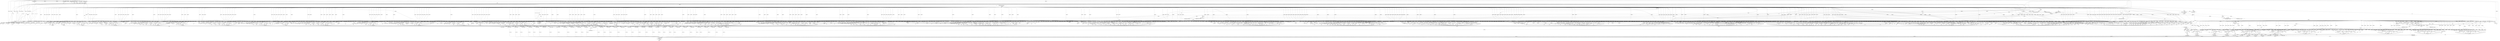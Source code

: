 digraph dag {
"CHC_COMP_FALSE" [label="CHC_COMP_FALSE" nodeName="CHC_COMP_FALSE" class=cfn  shape="rect"];
"h121" [label="h121" nodeName="h121" class=cfn  shape="rect"];
"h14" [label="h14" nodeName="h14" class=cfn  shape="rect"];
"h5" [label="h5" nodeName="h5" class=cfn  shape="rect"];
FALSE [label="FALSE" nodeName=FALSE class=cfn  shape="rect"];
Initial [label="Initial" nodeName=Initial class=cfn  shape="rect"];
ControlFowHyperEdge_0 [label="Control flow hyperedge" nodeName=ControlFowHyperEdge_0 class=controlFlowHyperEdge shape="diamond"];
"Initial" -> ControlFowHyperEdge_0 [label="control flow in"]
ControlFowHyperEdge_0 -> "h5" [label="control flow out"]
ControlFowHyperEdge_1 [label="Control flow hyperedge" nodeName=ControlFowHyperEdge_1 class=controlFlowHyperEdge shape="diamond"];
"h5" -> ControlFowHyperEdge_1 [label="control flow in"]
ControlFowHyperEdge_1 -> "h14" [label="control flow out"]
ControlFowHyperEdge_2 [label="Control flow hyperedge" nodeName=ControlFowHyperEdge_2 class=controlFlowHyperEdge shape="diamond"];
"h14" -> ControlFowHyperEdge_2 [label="control flow in"]
ControlFowHyperEdge_2 -> "h14" [label="control flow out"]
ControlFowHyperEdge_3 [label="Control flow hyperedge" nodeName=ControlFowHyperEdge_3 class=controlFlowHyperEdge shape="diamond"];
"h14" -> ControlFowHyperEdge_3 [label="control flow in"]
ControlFowHyperEdge_3 -> "h5" [label="control flow out"]
ControlFowHyperEdge_4 [label="Control flow hyperedge" nodeName=ControlFowHyperEdge_4 class=controlFlowHyperEdge shape="diamond"];
"h5" -> ControlFowHyperEdge_4 [label="control flow in"]
ControlFowHyperEdge_4 -> "h121" [label="control flow out"]
ControlFowHyperEdge_5 [label="Control flow hyperedge" nodeName=ControlFowHyperEdge_5 class=controlFlowHyperEdge shape="diamond"];
"h121" -> ControlFowHyperEdge_5 [label="control flow in"]
ControlFowHyperEdge_5 -> "h121" [label="control flow out"]
ControlFowHyperEdge_6 [label="Control flow hyperedge" nodeName=ControlFowHyperEdge_6 class=controlFlowHyperEdge shape="diamond"];
"h14" -> ControlFowHyperEdge_6 [label="control flow in"]
ControlFowHyperEdge_6 -> "CHC_COMP_FALSE" [label="control flow out"]
ControlFowHyperEdge_7 [label="Control flow hyperedge" nodeName=ControlFowHyperEdge_7 class=controlFlowHyperEdge shape="diamond"];
"h14" -> ControlFowHyperEdge_7 [label="control flow in"]
ControlFowHyperEdge_7 -> "CHC_COMP_FALSE" [label="control flow out"]
ControlFowHyperEdge_8 [label="Control flow hyperedge" nodeName=ControlFowHyperEdge_8 class=controlFlowHyperEdge shape="diamond"];
"h14" -> ControlFowHyperEdge_8 [label="control flow in"]
ControlFowHyperEdge_8 -> "CHC_COMP_FALSE" [label="control flow out"]
ControlFowHyperEdge_9 [label="Control flow hyperedge" nodeName=ControlFowHyperEdge_9 class=controlFlowHyperEdge shape="diamond"];
"h14" -> ControlFowHyperEdge_9 [label="control flow in"]
ControlFowHyperEdge_9 -> "CHC_COMP_FALSE" [label="control flow out"]
ControlFowHyperEdge_10 [label="Control flow hyperedge" nodeName=ControlFowHyperEdge_10 class=controlFlowHyperEdge shape="diamond"];
"h14" -> ControlFowHyperEdge_10 [label="control flow in"]
ControlFowHyperEdge_10 -> "CHC_COMP_FALSE" [label="control flow out"]
ControlFowHyperEdge_11 [label="Control flow hyperedge" nodeName=ControlFowHyperEdge_11 class=controlFlowHyperEdge shape="diamond"];
"h14" -> ControlFowHyperEdge_11 [label="control flow in"]
ControlFowHyperEdge_11 -> "CHC_COMP_FALSE" [label="control flow out"]
ControlFowHyperEdge_12 [label="Control flow hyperedge" nodeName=ControlFowHyperEdge_12 class=controlFlowHyperEdge shape="diamond"];
"h14" -> ControlFowHyperEdge_12 [label="control flow in"]
ControlFowHyperEdge_12 -> "CHC_COMP_FALSE" [label="control flow out"]
ControlFowHyperEdge_13 [label="Control flow hyperedge" nodeName=ControlFowHyperEdge_13 class=controlFlowHyperEdge shape="diamond"];
"h14" -> ControlFowHyperEdge_13 [label="control flow in"]
ControlFowHyperEdge_13 -> "CHC_COMP_FALSE" [label="control flow out"]
ControlFowHyperEdge_14 [label="Control flow hyperedge" nodeName=ControlFowHyperEdge_14 class=controlFlowHyperEdge shape="diamond"];
"h14" -> ControlFowHyperEdge_14 [label="control flow in"]
ControlFowHyperEdge_14 -> "CHC_COMP_FALSE" [label="control flow out"]
ControlFowHyperEdge_15 [label="Control flow hyperedge" nodeName=ControlFowHyperEdge_15 class=controlFlowHyperEdge shape="diamond"];
"h14" -> ControlFowHyperEdge_15 [label="control flow in"]
ControlFowHyperEdge_15 -> "CHC_COMP_FALSE" [label="control flow out"]
ControlFowHyperEdge_16 [label="Control flow hyperedge" nodeName=ControlFowHyperEdge_16 class=controlFlowHyperEdge shape="diamond"];
"h14" -> ControlFowHyperEdge_16 [label="control flow in"]
ControlFowHyperEdge_16 -> "CHC_COMP_FALSE" [label="control flow out"]
ControlFowHyperEdge_17 [label="Control flow hyperedge" nodeName=ControlFowHyperEdge_17 class=controlFlowHyperEdge shape="diamond"];
"h14" -> ControlFowHyperEdge_17 [label="control flow in"]
ControlFowHyperEdge_17 -> "CHC_COMP_FALSE" [label="control flow out"]
ControlFowHyperEdge_18 [label="Control flow hyperedge" nodeName=ControlFowHyperEdge_18 class=controlFlowHyperEdge shape="diamond"];
"h14" -> ControlFowHyperEdge_18 [label="control flow in"]
ControlFowHyperEdge_18 -> "CHC_COMP_FALSE" [label="control flow out"]
ControlFowHyperEdge_19 [label="Control flow hyperedge" nodeName=ControlFowHyperEdge_19 class=controlFlowHyperEdge shape="diamond"];
"h14" -> ControlFowHyperEdge_19 [label="control flow in"]
ControlFowHyperEdge_19 -> "CHC_COMP_FALSE" [label="control flow out"]
ControlFowHyperEdge_20 [label="Control flow hyperedge" nodeName=ControlFowHyperEdge_20 class=controlFlowHyperEdge shape="diamond"];
"h14" -> ControlFowHyperEdge_20 [label="control flow in"]
ControlFowHyperEdge_20 -> "CHC_COMP_FALSE" [label="control flow out"]
ControlFowHyperEdge_21 [label="Control flow hyperedge" nodeName=ControlFowHyperEdge_21 class=controlFlowHyperEdge shape="diamond"];
"h14" -> ControlFowHyperEdge_21 [label="control flow in"]
ControlFowHyperEdge_21 -> "CHC_COMP_FALSE" [label="control flow out"]
ControlFowHyperEdge_22 [label="Control flow hyperedge" nodeName=ControlFowHyperEdge_22 class=controlFlowHyperEdge shape="diamond"];
"h14" -> ControlFowHyperEdge_22 [label="control flow in"]
ControlFowHyperEdge_22 -> "CHC_COMP_FALSE" [label="control flow out"]
ControlFowHyperEdge_23 [label="Control flow hyperedge" nodeName=ControlFowHyperEdge_23 class=controlFlowHyperEdge shape="diamond"];
"h14" -> ControlFowHyperEdge_23 [label="control flow in"]
ControlFowHyperEdge_23 -> "CHC_COMP_FALSE" [label="control flow out"]
ControlFowHyperEdge_24 [label="Control flow hyperedge" nodeName=ControlFowHyperEdge_24 class=controlFlowHyperEdge shape="diamond"];
"h14" -> ControlFowHyperEdge_24 [label="control flow in"]
ControlFowHyperEdge_24 -> "CHC_COMP_FALSE" [label="control flow out"]
ControlFowHyperEdge_25 [label="Control flow hyperedge" nodeName=ControlFowHyperEdge_25 class=controlFlowHyperEdge shape="diamond"];
"h14" -> ControlFowHyperEdge_25 [label="control flow in"]
ControlFowHyperEdge_25 -> "CHC_COMP_FALSE" [label="control flow out"]
ControlFowHyperEdge_26 [label="Control flow hyperedge" nodeName=ControlFowHyperEdge_26 class=controlFlowHyperEdge shape="diamond"];
"h14" -> ControlFowHyperEdge_26 [label="control flow in"]
ControlFowHyperEdge_26 -> "CHC_COMP_FALSE" [label="control flow out"]
ControlFowHyperEdge_27 [label="Control flow hyperedge" nodeName=ControlFowHyperEdge_27 class=controlFlowHyperEdge shape="diamond"];
"h14" -> ControlFowHyperEdge_27 [label="control flow in"]
ControlFowHyperEdge_27 -> "CHC_COMP_FALSE" [label="control flow out"]
ControlFowHyperEdge_28 [label="Control flow hyperedge" nodeName=ControlFowHyperEdge_28 class=controlFlowHyperEdge shape="diamond"];
"h14" -> ControlFowHyperEdge_28 [label="control flow in"]
ControlFowHyperEdge_28 -> "CHC_COMP_FALSE" [label="control flow out"]
ControlFowHyperEdge_29 [label="Control flow hyperedge" nodeName=ControlFowHyperEdge_29 class=controlFlowHyperEdge shape="diamond"];
"h14" -> ControlFowHyperEdge_29 [label="control flow in"]
ControlFowHyperEdge_29 -> "CHC_COMP_FALSE" [label="control flow out"]
ControlFowHyperEdge_30 [label="Control flow hyperedge" nodeName=ControlFowHyperEdge_30 class=controlFlowHyperEdge shape="diamond"];
"h14" -> ControlFowHyperEdge_30 [label="control flow in"]
ControlFowHyperEdge_30 -> "CHC_COMP_FALSE" [label="control flow out"]
ControlFowHyperEdge_31 [label="Control flow hyperedge" nodeName=ControlFowHyperEdge_31 class=controlFlowHyperEdge shape="diamond"];
"h14" -> ControlFowHyperEdge_31 [label="control flow in"]
ControlFowHyperEdge_31 -> "CHC_COMP_FALSE" [label="control flow out"]
ControlFowHyperEdge_32 [label="Control flow hyperedge" nodeName=ControlFowHyperEdge_32 class=controlFlowHyperEdge shape="diamond"];
"h14" -> ControlFowHyperEdge_32 [label="control flow in"]
ControlFowHyperEdge_32 -> "CHC_COMP_FALSE" [label="control flow out"]
ControlFowHyperEdge_33 [label="Control flow hyperedge" nodeName=ControlFowHyperEdge_33 class=controlFlowHyperEdge shape="diamond"];
"h14" -> ControlFowHyperEdge_33 [label="control flow in"]
ControlFowHyperEdge_33 -> "CHC_COMP_FALSE" [label="control flow out"]
ControlFowHyperEdge_34 [label="Control flow hyperedge" nodeName=ControlFowHyperEdge_34 class=controlFlowHyperEdge shape="diamond"];
"h14" -> ControlFowHyperEdge_34 [label="control flow in"]
ControlFowHyperEdge_34 -> "CHC_COMP_FALSE" [label="control flow out"]
ControlFowHyperEdge_35 [label="Control flow hyperedge" nodeName=ControlFowHyperEdge_35 class=controlFlowHyperEdge shape="diamond"];
"h14" -> ControlFowHyperEdge_35 [label="control flow in"]
ControlFowHyperEdge_35 -> "CHC_COMP_FALSE" [label="control flow out"]
ControlFowHyperEdge_36 [label="Control flow hyperedge" nodeName=ControlFowHyperEdge_36 class=controlFlowHyperEdge shape="diamond"];
"h14" -> ControlFowHyperEdge_36 [label="control flow in"]
ControlFowHyperEdge_36 -> "CHC_COMP_FALSE" [label="control flow out"]
ControlFowHyperEdge_37 [label="Control flow hyperedge" nodeName=ControlFowHyperEdge_37 class=controlFlowHyperEdge shape="diamond"];
"h14" -> ControlFowHyperEdge_37 [label="control flow in"]
ControlFowHyperEdge_37 -> "CHC_COMP_FALSE" [label="control flow out"]
ControlFowHyperEdge_38 [label="Control flow hyperedge" nodeName=ControlFowHyperEdge_38 class=controlFlowHyperEdge shape="diamond"];
"h121" -> ControlFowHyperEdge_38 [label="control flow in"]
ControlFowHyperEdge_38 -> "CHC_COMP_FALSE" [label="control flow out"]
ControlFowHyperEdge_39 [label="Control flow hyperedge" nodeName=ControlFowHyperEdge_39 class=controlFlowHyperEdge shape="diamond"];
"h121" -> ControlFowHyperEdge_39 [label="control flow in"]
ControlFowHyperEdge_39 -> "CHC_COMP_FALSE" [label="control flow out"]
ControlFowHyperEdge_40 [label="Control flow hyperedge" nodeName=ControlFowHyperEdge_40 class=controlFlowHyperEdge shape="diamond"];
"h121" -> ControlFowHyperEdge_40 [label="control flow in"]
ControlFowHyperEdge_40 -> "CHC_COMP_FALSE" [label="control flow out"]
ControlFowHyperEdge_41 [label="Control flow hyperedge" nodeName=ControlFowHyperEdge_41 class=controlFlowHyperEdge shape="diamond"];
"h121" -> ControlFowHyperEdge_41 [label="control flow in"]
ControlFowHyperEdge_41 -> "CHC_COMP_FALSE" [label="control flow out"]
ControlFowHyperEdge_42 [label="Control flow hyperedge" nodeName=ControlFowHyperEdge_42 class=controlFlowHyperEdge shape="diamond"];
"h121" -> ControlFowHyperEdge_42 [label="control flow in"]
ControlFowHyperEdge_42 -> "CHC_COMP_FALSE" [label="control flow out"]
ControlFowHyperEdge_43 [label="Control flow hyperedge" nodeName=ControlFowHyperEdge_43 class=controlFlowHyperEdge shape="diamond"];
"h121" -> ControlFowHyperEdge_43 [label="control flow in"]
ControlFowHyperEdge_43 -> "CHC_COMP_FALSE" [label="control flow out"]
ControlFowHyperEdge_44 [label="Control flow hyperedge" nodeName=ControlFowHyperEdge_44 class=controlFlowHyperEdge shape="diamond"];
"h121" -> ControlFowHyperEdge_44 [label="control flow in"]
ControlFowHyperEdge_44 -> "CHC_COMP_FALSE" [label="control flow out"]
ControlFowHyperEdge_45 [label="Control flow hyperedge" nodeName=ControlFowHyperEdge_45 class=controlFlowHyperEdge shape="diamond"];
"h121" -> ControlFowHyperEdge_45 [label="control flow in"]
ControlFowHyperEdge_45 -> "CHC_COMP_FALSE" [label="control flow out"]
ControlFowHyperEdge_46 [label="Control flow hyperedge" nodeName=ControlFowHyperEdge_46 class=controlFlowHyperEdge shape="diamond"];
"h121" -> ControlFowHyperEdge_46 [label="control flow in"]
ControlFowHyperEdge_46 -> "CHC_COMP_FALSE" [label="control flow out"]
ControlFowHyperEdge_47 [label="Control flow hyperedge" nodeName=ControlFowHyperEdge_47 class=controlFlowHyperEdge shape="diamond"];
"h121" -> ControlFowHyperEdge_47 [label="control flow in"]
ControlFowHyperEdge_47 -> "CHC_COMP_FALSE" [label="control flow out"]
ControlFowHyperEdge_48 [label="Control flow hyperedge" nodeName=ControlFowHyperEdge_48 class=controlFlowHyperEdge shape="diamond"];
"h121" -> ControlFowHyperEdge_48 [label="control flow in"]
ControlFowHyperEdge_48 -> "CHC_COMP_FALSE" [label="control flow out"]
ControlFowHyperEdge_49 [label="Control flow hyperedge" nodeName=ControlFowHyperEdge_49 class=controlFlowHyperEdge shape="diamond"];
"h121" -> ControlFowHyperEdge_49 [label="control flow in"]
ControlFowHyperEdge_49 -> "CHC_COMP_FALSE" [label="control flow out"]
ControlFowHyperEdge_50 [label="Control flow hyperedge" nodeName=ControlFowHyperEdge_50 class=controlFlowHyperEdge shape="diamond"];
"CHC_COMP_FALSE" -> ControlFowHyperEdge_50 [label="control flow in"]
ControlFowHyperEdge_50 -> "FALSE" [label="control flow out"]
"h5_argument_0" [label="h5_argument_0" nodeName=argument0 class=argument  head="h5" shape="oval"];
"h5_argument_0" -> "h5"[label="argument" style="dashed"]
"h5_argument_1" [label="h5_argument_1" nodeName=argument1 class=argument  head="h5" shape="oval"];
"h5_argument_1" -> "h5"[label="argument" style="dashed"]
"h14_argument_0" [label="h14_argument_0" nodeName=argument0 class=argument  head="h14" shape="oval"];
"h14_argument_0" -> "h14"[label="argument" style="dashed"]
"h14_argument_1" [label="h14_argument_1" nodeName=argument1 class=argument  head="h14" shape="oval"];
"h14_argument_1" -> "h14"[label="argument" style="dashed"]
"h14_argument_2" [label="h14_argument_2" nodeName=argument2 class=argument  head="h14" shape="oval"];
"h14_argument_2" -> "h14"[label="argument" style="dashed"]
"h121_argument_0" [label="h121_argument_0" nodeName=argument0 class=argument  head="h121" shape="oval"];
"h121_argument_0" -> "h121"[label="argument" style="dashed"]
"h121_argument_1" [label="h121_argument_1" nodeName=argument1 class=argument  head="h121" shape="oval"];
"h121_argument_1" -> "h121"[label="argument" style="dashed"]

"true_0" [label="true" nodeName="true_0" class=true shape="rect"];
"true_0" -> "ControlFowHyperEdge_0" [label="condition"];
"xxxh5___Initial_0xxxdataFlow_0_node_0" [label="2" nodeName="xxxh5___Initial_0xxxdataFlow_0_node_0" class=Literal ];

"xxxh5___Initial_0xxxdataFlow_0_node_0" -> "DataFowHyperEdge_0_h5_argument_1" [label="data flow"];
"xxxh14___h5_1xxxguard_0_node_0" [label=">=" nodeName="xxxh14___h5_1xxxguard_0_node_0" class=Operator  shape="rect"];
"xxxh14___h5_1xxxguard_0_node_1" [label="-" nodeName="xxxh14___h5_1xxxguard_0_node_1" class= Operator shape="rect"];
"xxxh14___h5_1xxxguard_0_node_4" [label="1" nodeName="xxxh14___h5_1xxxguard_0_node_4" class=Literal ];
"xxxh14___h5_1xxxguard_0_node_1" -> "xxxh14___h5_1xxxguard_0_node_0"[label="dataFlowAST"]
"xxxh14___h5_1xxxguard_0_node_4" -> "xxxh14___h5_1xxxguard_0_node_0"[label="dataFlowAST"]
"h5_argument_0" -> "xxxh14___h5_1xxxguard_0_node_1"[label="dataFlowAST"]
"h5_argument_1" -> "xxxh14___h5_1xxxguard_0_node_1"[label="dataFlowAST"]

"xxxh14___h5_1xxxguard_0_node_0" -> "ControlFowHyperEdge_1" [label="condition"];
"xxxh14___h5_1xxxdataFlow_0_node_0" [label="2" nodeName="xxxh14___h5_1xxxdataFlow_0_node_0" class=Literal ];

"xxxh14___h5_1xxxdataFlow_0_node_0" -> "DataFowHyperEdge_1_h14_argument_1" [label="data flow"];
"xxxh14___h14_2xxx_and" [label="&" nodeName="xxxh14___h14_2xxx_and" class=Operator shape="rect"];
"xxxh14___h14_2xxxguard22_node_0" [label=">=" nodeName="xxxh14___h14_2xxxguard22_node_0" class=Operator  shape="rect"];
"xxxh14___h14_2xxxguard22_node_2" [label="-" nodeName="xxxh14___h14_2xxxguard22_node_2" class= Operator shape="rect"];
"xxxh14___h14_2xxxguard_0_node_1" -> "xxxh14___h14_2xxxguard22_node_0"[label="dataFlowAST"]
"xxxh14___h14_2xxxguard22_node_2" -> "xxxh14___h14_2xxxguard22_node_0"[label="dataFlowAST"]
"xxxh14___h14_2xxxguard_0_node_3" -> "xxxh14___h14_2xxxguard22_node_2"[label="dataFlowAST"]
"h14_argument_2" -> "xxxh14___h14_2xxxguard22_node_2"[label="dataFlowAST"]

"xxxh14___h14_2xxxguard22_node_0" -> "xxxh14___h14_2xxx_and" [label="AST &"];
"xxxh14___h14_2xxxguard19_node_0" [label=">=" nodeName="xxxh14___h14_2xxxguard19_node_0" class=Operator  shape="rect"];
"xxxh14___h14_2xxxdataFlow_0_node_0" -> "xxxh14___h14_2xxxguard19_node_0"[label="dataFlowAST"]
"xxxh14___h14_2xxxguard3_node_2" -> "xxxh14___h14_2xxxguard19_node_0"[label="dataFlowAST"]

"xxxh14___h14_2xxxguard19_node_0" -> "xxxh14___h14_2xxx_and" [label="AST &"];
"xxxh14___h14_2xxxguard16_node_0" [label=">=" nodeName="xxxh14___h14_2xxxguard16_node_0" class=Operator  shape="rect"];
"xxxh14___h14_2xxxguard16_node_1" [label="-" nodeName="xxxh14___h14_2xxxguard16_node_1" class= Operator shape="rect"];
"xxxh14___h14_2xxxguard16_node_1" -> "xxxh14___h14_2xxxguard16_node_0"[label="dataFlowAST"]
"xxxh14___h14_2xxxguard10_node_4" -> "xxxh14___h14_2xxxguard16_node_0"[label="dataFlowAST"]
"h14_argument_0" -> "xxxh14___h14_2xxxguard16_node_1"[label="dataFlowAST"]
"xxxh14___h14_2xxxdataFlow_0_node_0" -> "xxxh14___h14_2xxxguard16_node_1"[label="dataFlowAST"]

"xxxh14___h14_2xxxguard16_node_0" -> "xxxh14___h14_2xxx_and" [label="AST &"];
"xxxh14___h14_2xxxguard31_node_0" [label=">=" nodeName="xxxh14___h14_2xxxguard31_node_0" class=Operator  shape="rect"];
"xxxh14___h14_2xxxguard31_node_1" [label="-" nodeName="xxxh14___h14_2xxxguard31_node_1" class= Operator shape="rect"];
"xxxh14___h14_2xxxguard31_node_1" -> "xxxh14___h14_2xxxguard31_node_0"[label="dataFlowAST"]
"xxxh14___h14_2xxxguard10_node_4" -> "xxxh14___h14_2xxxguard31_node_0"[label="dataFlowAST"]
"h14_argument_0" -> "xxxh14___h14_2xxxguard31_node_1"[label="dataFlowAST"]
"xxxh14___h14_2xxxdataFlow_0_node_0" -> "xxxh14___h14_2xxxguard31_node_1"[label="dataFlowAST"]

"xxxh14___h14_2xxxguard31_node_0" -> "xxxh14___h14_2xxx_and" [label="AST &"];
"xxxh14___h14_2xxxguard12_node_0" [label=">=" nodeName="xxxh14___h14_2xxxguard12_node_0" class=Operator  shape="rect"];
"xxxh14___h14_2xxxdataFlow_0_node_0" -> "xxxh14___h14_2xxxguard12_node_0"[label="dataFlowAST"]
"xxxh14___h14_2xxxguard3_node_2" -> "xxxh14___h14_2xxxguard12_node_0"[label="dataFlowAST"]

"xxxh14___h14_2xxxguard12_node_0" -> "xxxh14___h14_2xxx_and" [label="AST &"];
"xxxh14___h14_2xxxguard23_node_0" [label=">=" nodeName="xxxh14___h14_2xxxguard23_node_0" class=Operator  shape="rect"];
"h14_argument_0" -> "xxxh14___h14_2xxxguard23_node_0"[label="dataFlowAST"]
"h14_argument_2" -> "xxxh14___h14_2xxxguard23_node_0"[label="dataFlowAST"]

"xxxh14___h14_2xxxguard23_node_0" -> "xxxh14___h14_2xxx_and" [label="AST &"];
"xxxh14___h14_2xxxguard1_node_0" [label=">=" nodeName="xxxh14___h14_2xxxguard1_node_0" class=Operator  shape="rect"];
"h14_argument_0" -> "xxxh14___h14_2xxxguard1_node_0"[label="dataFlowAST"]
"h14_argument_2" -> "xxxh14___h14_2xxxguard1_node_0"[label="dataFlowAST"]

"xxxh14___h14_2xxxguard1_node_0" -> "xxxh14___h14_2xxx_and" [label="AST &"];
"xxxh14___h14_2xxxguard17_node_0" [label=">=" nodeName="xxxh14___h14_2xxxguard17_node_0" class=Operator  shape="rect"];
"xxxh14___h14_2xxxguard17_node_1" [label="-" nodeName="xxxh14___h14_2xxxguard17_node_1" class= Operator shape="rect"];
"xxxh14___h14_2xxxguard17_node_1" -> "xxxh14___h14_2xxxguard17_node_0"[label="dataFlowAST"]
"xxxh14___h14_2xxxguard10_node_4" -> "xxxh14___h14_2xxxguard17_node_0"[label="dataFlowAST"]
"h14_argument_0" -> "xxxh14___h14_2xxxguard17_node_1"[label="dataFlowAST"]
"xxxh14___h14_2xxxdataFlow_0_node_0" -> "xxxh14___h14_2xxxguard17_node_1"[label="dataFlowAST"]

"xxxh14___h14_2xxxguard17_node_0" -> "xxxh14___h14_2xxx_and" [label="AST &"];
"xxxh14___h14_2xxxguard5_node_0" [label=">=" nodeName="xxxh14___h14_2xxxguard5_node_0" class=Operator  shape="rect"];
"xxxh14___h14_2xxxguard5_node_2" [label="-" nodeName="xxxh14___h14_2xxxguard5_node_2" class= Operator shape="rect"];
"xxxh14___h14_2xxxguard_0_node_1" -> "xxxh14___h14_2xxxguard5_node_0"[label="dataFlowAST"]
"xxxh14___h14_2xxxguard5_node_2" -> "xxxh14___h14_2xxxguard5_node_0"[label="dataFlowAST"]
"xxxh14___h14_2xxxguard_0_node_3" -> "xxxh14___h14_2xxxguard5_node_2"[label="dataFlowAST"]
"h14_argument_2" -> "xxxh14___h14_2xxxguard5_node_2"[label="dataFlowAST"]

"xxxh14___h14_2xxxguard5_node_0" -> "xxxh14___h14_2xxx_and" [label="AST &"];
"xxxh14___h14_2xxxguard18_node_0" [label=">=" nodeName="xxxh14___h14_2xxxguard18_node_0" class=Operator  shape="rect"];
"xxxh14___h14_2xxxdataFlow_0_node_0" -> "xxxh14___h14_2xxxguard18_node_0"[label="dataFlowAST"]
"xxxh14___h14_2xxxguard3_node_2" -> "xxxh14___h14_2xxxguard18_node_0"[label="dataFlowAST"]

"xxxh14___h14_2xxxguard18_node_0" -> "xxxh14___h14_2xxx_and" [label="AST &"];
"xxxh14___h14_2xxxguard6_node_0" [label=">=" nodeName="xxxh14___h14_2xxxguard6_node_0" class=Operator  shape="rect"];
"xxxh14___h14_2xxxguard6_node_2" [label="3" nodeName="xxxh14___h14_2xxxguard6_node_2" class=Literal ];
"xxxh14___h14_2xxxdataFlow_0_node_0" -> "xxxh14___h14_2xxxguard6_node_0"[label="dataFlowAST"]
"xxxh14___h14_2xxxguard6_node_2" -> "xxxh14___h14_2xxxguard6_node_0"[label="dataFlowAST"]

"xxxh14___h14_2xxxguard6_node_0" -> "xxxh14___h14_2xxx_and" [label="AST &"];
"xxxh14___h14_2xxxguard29_node_0" [label=">=" nodeName="xxxh14___h14_2xxxguard29_node_0" class=Operator  shape="rect"];
"xxxh14___h14_2xxxguard29_node_1" [label="-" nodeName="xxxh14___h14_2xxxguard29_node_1" class= Operator shape="rect"];
"xxxh14___h14_2xxxguard29_node_4" [label="-2" nodeName="xxxh14___h14_2xxxguard29_node_4" class=Literal ];
"xxxh14___h14_2xxxguard29_node_1" -> "xxxh14___h14_2xxxguard29_node_0"[label="dataFlowAST"]
"xxxh14___h14_2xxxguard29_node_4" -> "xxxh14___h14_2xxxguard29_node_0"[label="dataFlowAST"]
"h14_argument_0" -> "xxxh14___h14_2xxxguard29_node_1"[label="dataFlowAST"]
"xxxh14___h14_2xxxdataFlow_0_node_0" -> "xxxh14___h14_2xxxguard29_node_1"[label="dataFlowAST"]

"xxxh14___h14_2xxxguard29_node_0" -> "xxxh14___h14_2xxx_and" [label="AST &"];
"xxxh14___h14_2xxxguard8_node_0" [label=">=" nodeName="xxxh14___h14_2xxxguard8_node_0" class=Operator  shape="rect"];
"xxxh14___h14_2xxxguard8_node_2" [label="-" nodeName="xxxh14___h14_2xxxguard8_node_2" class= Operator shape="rect"];
"xxxh14___h14_2xxxguard_0_node_1" -> "xxxh14___h14_2xxxguard8_node_0"[label="dataFlowAST"]
"xxxh14___h14_2xxxguard8_node_2" -> "xxxh14___h14_2xxxguard8_node_0"[label="dataFlowAST"]
"xxxh14___h14_2xxxguard_0_node_3" -> "xxxh14___h14_2xxxguard8_node_2"[label="dataFlowAST"]
"h14_argument_2" -> "xxxh14___h14_2xxxguard8_node_2"[label="dataFlowAST"]

"xxxh14___h14_2xxxguard8_node_0" -> "xxxh14___h14_2xxx_and" [label="AST &"];
"xxxh14___h14_2xxxguard15_node_0" [label=">=" nodeName="xxxh14___h14_2xxxguard15_node_0" class=Operator  shape="rect"];
"h14_argument_0" -> "xxxh14___h14_2xxxguard15_node_0"[label="dataFlowAST"]
"h14_argument_2" -> "xxxh14___h14_2xxxguard15_node_0"[label="dataFlowAST"]

"xxxh14___h14_2xxxguard15_node_0" -> "xxxh14___h14_2xxx_and" [label="AST &"];
"xxxh14___h14_2xxxguard28_node_0" [label=">=" nodeName="xxxh14___h14_2xxxguard28_node_0" class=Operator  shape="rect"];
"xxxh14___h14_2xxxguard28_node_1" [label="-" nodeName="xxxh14___h14_2xxxguard28_node_1" class= Operator shape="rect"];
"xxxh14___h14_2xxxguard28_node_1" -> "xxxh14___h14_2xxxguard28_node_0"[label="dataFlowAST"]
"xxxh14___h14_2xxxguard10_node_4" -> "xxxh14___h14_2xxxguard28_node_0"[label="dataFlowAST"]
"h14_argument_0" -> "xxxh14___h14_2xxxguard28_node_1"[label="dataFlowAST"]
"xxxh14___h14_2xxxdataFlow_0_node_0" -> "xxxh14___h14_2xxxguard28_node_1"[label="dataFlowAST"]

"xxxh14___h14_2xxxguard28_node_0" -> "xxxh14___h14_2xxx_and" [label="AST &"];
"xxxh14___h14_2xxxguard11_node_0" [label=">=" nodeName="xxxh14___h14_2xxxguard11_node_0" class=Operator  shape="rect"];
"xxxh14___h14_2xxxdataFlow_0_node_0" -> "xxxh14___h14_2xxxguard11_node_0"[label="dataFlowAST"]
"xxxh14___h14_2xxxguard3_node_2" -> "xxxh14___h14_2xxxguard11_node_0"[label="dataFlowAST"]

"xxxh14___h14_2xxxguard11_node_0" -> "xxxh14___h14_2xxx_and" [label="AST &"];
"xxxh14___h14_2xxxguard27_node_0" [label=">=" nodeName="xxxh14___h14_2xxxguard27_node_0" class=Operator  shape="rect"];
"xxxh14___h14_2xxxguard27_node_1" [label="-" nodeName="xxxh14___h14_2xxxguard27_node_1" class= Operator shape="rect"];
"xxxh14___h14_2xxxguard27_node_1" -> "xxxh14___h14_2xxxguard27_node_0"[label="dataFlowAST"]
"xxxh14___h14_2xxxguard10_node_4" -> "xxxh14___h14_2xxxguard27_node_0"[label="dataFlowAST"]
"h14_argument_0" -> "xxxh14___h14_2xxxguard27_node_1"[label="dataFlowAST"]
"h14_argument_2" -> "xxxh14___h14_2xxxguard27_node_1"[label="dataFlowAST"]

"xxxh14___h14_2xxxguard27_node_0" -> "xxxh14___h14_2xxx_and" [label="AST &"];
"xxxh14___h14_2xxxguard14_node_0" [label=">=" nodeName="xxxh14___h14_2xxxguard14_node_0" class=Operator  shape="rect"];
"xxxh14___h14_2xxxguard14_node_1" [label="-" nodeName="xxxh14___h14_2xxxguard14_node_1" class= Operator shape="rect"];
"xxxh14___h14_2xxxguard14_node_1" -> "xxxh14___h14_2xxxguard14_node_0"[label="dataFlowAST"]
"xxxh14___h14_2xxxguard_0_node_3" -> "xxxh14___h14_2xxxguard14_node_0"[label="dataFlowAST"]
"h14_argument_0" -> "xxxh14___h14_2xxxguard14_node_1"[label="dataFlowAST"]
"h14_argument_2" -> "xxxh14___h14_2xxxguard14_node_1"[label="dataFlowAST"]

"xxxh14___h14_2xxxguard14_node_0" -> "xxxh14___h14_2xxx_and" [label="AST &"];
"xxxh14___h14_2xxxguard20_node_0" [label=">=" nodeName="xxxh14___h14_2xxxguard20_node_0" class=Operator  shape="rect"];
"xxxh14___h14_2xxxguard20_node_1" [label="-" nodeName="xxxh14___h14_2xxxguard20_node_1" class= Operator shape="rect"];
"xxxh14___h14_2xxxguard20_node_1" -> "xxxh14___h14_2xxxguard20_node_0"[label="dataFlowAST"]
"xxxh14___h14_2xxxguard10_node_4" -> "xxxh14___h14_2xxxguard20_node_0"[label="dataFlowAST"]
"h14_argument_0" -> "xxxh14___h14_2xxxguard20_node_1"[label="dataFlowAST"]
"xxxh14___h14_2xxxdataFlow_0_node_0" -> "xxxh14___h14_2xxxguard20_node_1"[label="dataFlowAST"]

"xxxh14___h14_2xxxguard20_node_0" -> "xxxh14___h14_2xxx_and" [label="AST &"];
"xxxh14___h14_2xxxguard25_node_0" [label=">=" nodeName="xxxh14___h14_2xxxguard25_node_0" class=Operator  shape="rect"];
"xxxh14___h14_2xxxguard25_node_2" [label="-" nodeName="xxxh14___h14_2xxxguard25_node_2" class= Operator shape="rect"];
"xxxh14___h14_2xxxguard_0_node_1" -> "xxxh14___h14_2xxxguard25_node_0"[label="dataFlowAST"]
"xxxh14___h14_2xxxguard25_node_2" -> "xxxh14___h14_2xxxguard25_node_0"[label="dataFlowAST"]
"xxxh14___h14_2xxxguard_0_node_3" -> "xxxh14___h14_2xxxguard25_node_2"[label="dataFlowAST"]
"h14_argument_2" -> "xxxh14___h14_2xxxguard25_node_2"[label="dataFlowAST"]

"xxxh14___h14_2xxxguard25_node_0" -> "xxxh14___h14_2xxx_and" [label="AST &"];
"xxxh14___h14_2xxxguard3_node_0" [label=">=" nodeName="xxxh14___h14_2xxxguard3_node_0" class=Operator  shape="rect"];
"xxxh14___h14_2xxxguard3_node_2" [label="2" nodeName="xxxh14___h14_2xxxguard3_node_2" class=Literal ];
"xxxh14___h14_2xxxdataFlow_0_node_0" -> "xxxh14___h14_2xxxguard3_node_0"[label="dataFlowAST"]
"xxxh14___h14_2xxxguard3_node_2" -> "xxxh14___h14_2xxxguard3_node_0"[label="dataFlowAST"]

"xxxh14___h14_2xxxguard3_node_0" -> "xxxh14___h14_2xxx_and" [label="AST &"];
"xxxh14___h14_2xxxguard13_node_0" [label=">=" nodeName="xxxh14___h14_2xxxguard13_node_0" class=Operator  shape="rect"];
"h14_argument_0" -> "xxxh14___h14_2xxxguard13_node_0"[label="dataFlowAST"]
"h14_argument_2" -> "xxxh14___h14_2xxxguard13_node_0"[label="dataFlowAST"]

"xxxh14___h14_2xxxguard13_node_0" -> "xxxh14___h14_2xxx_and" [label="AST &"];
"xxxh14___h14_2xxxguard4_node_0" [label=">=" nodeName="xxxh14___h14_2xxxguard4_node_0" class=Operator  shape="rect"];
"xxxh14___h14_2xxxguard4_node_2" [label="-" nodeName="xxxh14___h14_2xxxguard4_node_2" class= Operator shape="rect"];
"xxxh14___h14_2xxxguard_0_node_1" -> "xxxh14___h14_2xxxguard4_node_0"[label="dataFlowAST"]
"xxxh14___h14_2xxxguard4_node_2" -> "xxxh14___h14_2xxxguard4_node_0"[label="dataFlowAST"]
"xxxh14___h14_2xxxguard_0_node_3" -> "xxxh14___h14_2xxxguard4_node_2"[label="dataFlowAST"]
"h14_argument_2" -> "xxxh14___h14_2xxxguard4_node_2"[label="dataFlowAST"]

"xxxh14___h14_2xxxguard4_node_0" -> "xxxh14___h14_2xxx_and" [label="AST &"];
"xxxh14___h14_2xxxguard2_node_0" [label=">=" nodeName="xxxh14___h14_2xxxguard2_node_0" class=Operator  shape="rect"];
"h14_argument_0" -> "xxxh14___h14_2xxxguard2_node_0"[label="dataFlowAST"]
"h14_argument_2" -> "xxxh14___h14_2xxxguard2_node_0"[label="dataFlowAST"]

"xxxh14___h14_2xxxguard2_node_0" -> "xxxh14___h14_2xxx_and" [label="AST &"];
"xxxh14___h14_2xxxguard_0_node_0" [label=">=" nodeName="xxxh14___h14_2xxxguard_0_node_0" class=Operator  shape="rect"];
"xxxh14___h14_2xxxguard_0_node_1" [label="0" nodeName="xxxh14___h14_2xxxguard_0_node_1" class=Literal ];
"xxxh14___h14_2xxxguard_0_node_2" [label="-" nodeName="xxxh14___h14_2xxxguard_0_node_2" class= Operator shape="rect"];
"xxxh14___h14_2xxxguard_0_node_3" [label="1" nodeName="xxxh14___h14_2xxxguard_0_node_3" class=Literal ];
"xxxh14___h14_2xxxguard_0_node_1" -> "xxxh14___h14_2xxxguard_0_node_0"[label="dataFlowAST"]
"xxxh14___h14_2xxxguard_0_node_2" -> "xxxh14___h14_2xxxguard_0_node_0"[label="dataFlowAST"]
"xxxh14___h14_2xxxguard_0_node_3" -> "xxxh14___h14_2xxxguard_0_node_2"[label="dataFlowAST"]
"h14_argument_2" -> "xxxh14___h14_2xxxguard_0_node_2"[label="dataFlowAST"]

"xxxh14___h14_2xxxguard_0_node_0" -> "xxxh14___h14_2xxx_and" [label="AST &"];
"xxxh14___h14_2xxxguard7_node_0" [label=">=" nodeName="xxxh14___h14_2xxxguard7_node_0" class=Operator  shape="rect"];
"h14_argument_0" -> "xxxh14___h14_2xxxguard7_node_0"[label="dataFlowAST"]
"xxxh14___h14_2xxxdataFlow_0_node_0" -> "xxxh14___h14_2xxxguard7_node_0"[label="dataFlowAST"]

"xxxh14___h14_2xxxguard7_node_0" -> "xxxh14___h14_2xxx_and" [label="AST &"];
"xxxh14___h14_2xxxguard32_node_0" [label=">=" nodeName="xxxh14___h14_2xxxguard32_node_0" class=Operator  shape="rect"];
"xxxh14___h14_2xxxguard32_node_2" [label="-" nodeName="xxxh14___h14_2xxxguard32_node_2" class= Operator shape="rect"];
"xxxh14___h14_2xxxguard10_node_4" -> "xxxh14___h14_2xxxguard32_node_0"[label="dataFlowAST"]
"xxxh14___h14_2xxxguard32_node_2" -> "xxxh14___h14_2xxxguard32_node_0"[label="dataFlowAST"]
"xxxh14___h14_2xxxguard_0_node_3" -> "xxxh14___h14_2xxxguard32_node_2"[label="dataFlowAST"]
"h14_argument_2" -> "xxxh14___h14_2xxxguard32_node_2"[label="dataFlowAST"]

"xxxh14___h14_2xxxguard32_node_0" -> "xxxh14___h14_2xxx_and" [label="AST &"];
"xxxh14___h14_2xxxguard24_node_0" [label=">=" nodeName="xxxh14___h14_2xxxguard24_node_0" class=Operator  shape="rect"];
"xxxh14___h14_2xxxguard24_node_2" [label="-" nodeName="xxxh14___h14_2xxxguard24_node_2" class= Operator shape="rect"];
"xxxh14___h14_2xxxguard_0_node_3" -> "xxxh14___h14_2xxxguard24_node_0"[label="dataFlowAST"]
"xxxh14___h14_2xxxguard24_node_2" -> "xxxh14___h14_2xxxguard24_node_0"[label="dataFlowAST"]
"xxxh14___h14_2xxxguard_0_node_3" -> "xxxh14___h14_2xxxguard24_node_2"[label="dataFlowAST"]
"h14_argument_2" -> "xxxh14___h14_2xxxguard24_node_2"[label="dataFlowAST"]

"xxxh14___h14_2xxxguard24_node_0" -> "xxxh14___h14_2xxx_and" [label="AST &"];
"xxxh14___h14_2xxxguard10_node_0" [label=">=" nodeName="xxxh14___h14_2xxxguard10_node_0" class=Operator  shape="rect"];
"xxxh14___h14_2xxxguard10_node_1" [label="-" nodeName="xxxh14___h14_2xxxguard10_node_1" class= Operator shape="rect"];
"xxxh14___h14_2xxxguard10_node_4" [label="-1" nodeName="xxxh14___h14_2xxxguard10_node_4" class=Literal ];
"xxxh14___h14_2xxxguard10_node_1" -> "xxxh14___h14_2xxxguard10_node_0"[label="dataFlowAST"]
"xxxh14___h14_2xxxguard10_node_4" -> "xxxh14___h14_2xxxguard10_node_0"[label="dataFlowAST"]
"h14_argument_0" -> "xxxh14___h14_2xxxguard10_node_1"[label="dataFlowAST"]
"xxxh14___h14_2xxxdataFlow_0_node_0" -> "xxxh14___h14_2xxxguard10_node_1"[label="dataFlowAST"]

"xxxh14___h14_2xxxguard10_node_0" -> "xxxh14___h14_2xxx_and" [label="AST &"];
"xxxh14___h14_2xxxguard30_node_0" [label=">=" nodeName="xxxh14___h14_2xxxguard30_node_0" class=Operator  shape="rect"];
"h14_argument_0" -> "xxxh14___h14_2xxxguard30_node_0"[label="dataFlowAST"]
"xxxh14___h14_2xxxdataFlow_0_node_0" -> "xxxh14___h14_2xxxguard30_node_0"[label="dataFlowAST"]

"xxxh14___h14_2xxxguard30_node_0" -> "xxxh14___h14_2xxx_and" [label="AST &"];
"xxxh14___h14_2xxxguard9_node_0" [label=">=" nodeName="xxxh14___h14_2xxxguard9_node_0" class=Operator  shape="rect"];
"h14_argument_0" -> "xxxh14___h14_2xxxguard9_node_0"[label="dataFlowAST"]
"h14_argument_2" -> "xxxh14___h14_2xxxguard9_node_0"[label="dataFlowAST"]

"xxxh14___h14_2xxxguard9_node_0" -> "xxxh14___h14_2xxx_and" [label="AST &"];
"xxxh14___h14_2xxxguard21_node_0" [label=">=" nodeName="xxxh14___h14_2xxxguard21_node_0" class=Operator  shape="rect"];
"xxxh14___h14_2xxxdataFlow_0_node_0" -> "xxxh14___h14_2xxxguard21_node_0"[label="dataFlowAST"]
"xxxh14___h14_2xxxguard_0_node_3" -> "xxxh14___h14_2xxxguard21_node_0"[label="dataFlowAST"]

"xxxh14___h14_2xxxguard21_node_0" -> "xxxh14___h14_2xxx_and" [label="AST &"];
"xxxh14___h14_2xxxguard26_node_0" [label=">=" nodeName="xxxh14___h14_2xxxguard26_node_0" class=Operator  shape="rect"];
"xxxh14___h14_2xxxdataFlow_0_node_0" -> "xxxh14___h14_2xxxguard26_node_0"[label="dataFlowAST"]
"xxxh14___h14_2xxxguard3_node_2" -> "xxxh14___h14_2xxxguard26_node_0"[label="dataFlowAST"]

"xxxh14___h14_2xxxguard26_node_0" -> "xxxh14___h14_2xxx_and" [label="AST &"];
"xxxh14___h14_2xxx_and" -> "ControlFowHyperEdge_2" [label="condition"];
"xxxh14___h14_2xxxdataFlow_0_node_0" [label="_P7" nodeName="xxxh14___h14_2xxxdataFlow_0_node_0" class=Constant ];

"xxxh14___h14_2xxxdataFlow_0_node_0" -> "DataFowHyperEdge_2_h14_argument_1" [label="data flow"];
"xxxh5___h14_3xxxguard_0_node_0" [label=">=" nodeName="xxxh5___h14_3xxxguard_0_node_0" class=Operator  shape="rect"];
"xxxh5___h14_3xxxguard_0_node_1" [label="0" nodeName="xxxh5___h14_3xxxguard_0_node_1" class=Literal ];
"xxxh5___h14_3xxxguard_0_node_2" [label="-" nodeName="xxxh5___h14_3xxxguard_0_node_2" class= Operator shape="rect"];
"xxxh5___h14_3xxxguard_0_node_1" -> "xxxh5___h14_3xxxguard_0_node_0"[label="dataFlowAST"]
"xxxh5___h14_3xxxguard_0_node_2" -> "xxxh5___h14_3xxxguard_0_node_0"[label="dataFlowAST"]
"h14_argument_0" -> "xxxh5___h14_3xxxguard_0_node_2"[label="dataFlowAST"]
"h14_argument_1" -> "xxxh5___h14_3xxxguard_0_node_2"[label="dataFlowAST"]

"xxxh5___h14_3xxxguard_0_node_0" -> "ControlFowHyperEdge_3" [label="condition"];
"xxxh121___h5_4xxxguard_0_node_0" [label=">=" nodeName="xxxh121___h5_4xxxguard_0_node_0" class=Operator  shape="rect"];
"xxxh121___h5_4xxxguard_0_node_1" [label="0" nodeName="xxxh121___h5_4xxxguard_0_node_1" class=Literal ];
"xxxh121___h5_4xxxguard_0_node_2" [label="-" nodeName="xxxh121___h5_4xxxguard_0_node_2" class= Operator shape="rect"];
"xxxh121___h5_4xxxguard_0_node_1" -> "xxxh121___h5_4xxxguard_0_node_0"[label="dataFlowAST"]
"xxxh121___h5_4xxxguard_0_node_2" -> "xxxh121___h5_4xxxguard_0_node_0"[label="dataFlowAST"]
"h5_argument_0" -> "xxxh121___h5_4xxxguard_0_node_2"[label="dataFlowAST"]
"h5_argument_1" -> "xxxh121___h5_4xxxguard_0_node_2"[label="dataFlowAST"]

"xxxh121___h5_4xxxguard_0_node_0" -> "ControlFowHyperEdge_4" [label="condition"];
"xxxh121___h5_4xxxdataFlow_0_node_0" [label="1" nodeName="xxxh121___h5_4xxxdataFlow_0_node_0" class=Literal ];

"xxxh121___h5_4xxxdataFlow_0_node_0" -> "DataFowHyperEdge_4_h121_argument_1" [label="data flow"];
"xxxh121___h121_5xxx_and" [label="&" nodeName="xxxh121___h121_5xxx_and" class=Operator shape="rect"];
"xxxh121___h121_5xxxguard10_node_0" [label=">=" nodeName="xxxh121___h121_5xxxguard10_node_0" class=Operator  shape="rect"];
"xxxh121___h121_5xxxdataFlow_0_node_0" -> "xxxh121___h121_5xxxguard10_node_0"[label="dataFlowAST"]
"xxxh121___h121_5xxxguard2_node_2" -> "xxxh121___h121_5xxxguard10_node_0"[label="dataFlowAST"]

"xxxh121___h121_5xxxguard10_node_0" -> "xxxh121___h121_5xxx_and" [label="AST &"];
"xxxh121___h121_5xxxguard4_node_0" [label=">=" nodeName="xxxh121___h121_5xxxguard4_node_0" class=Operator  shape="rect"];
"h121_argument_0" -> "xxxh121___h121_5xxxguard4_node_0"[label="dataFlowAST"]
"xxxh121___h121_5xxxguard3_node_2" -> "xxxh121___h121_5xxxguard4_node_0"[label="dataFlowAST"]

"xxxh121___h121_5xxxguard4_node_0" -> "xxxh121___h121_5xxx_and" [label="AST &"];
"xxxh121___h121_5xxxguard5_node_0" [label=">=" nodeName="xxxh121___h121_5xxxguard5_node_0" class=Operator  shape="rect"];
"h121_argument_0" -> "xxxh121___h121_5xxxguard5_node_0"[label="dataFlowAST"]
"xxxh121___h121_5xxxguard3_node_2" -> "xxxh121___h121_5xxxguard5_node_0"[label="dataFlowAST"]

"xxxh121___h121_5xxxguard5_node_0" -> "xxxh121___h121_5xxx_and" [label="AST &"];
"xxxh121___h121_5xxxguard12_node_0" [label=">=" nodeName="xxxh121___h121_5xxxguard12_node_0" class=Operator  shape="rect"];
"xxxh121___h121_5xxxdataFlow_0_node_0" -> "xxxh121___h121_5xxxguard12_node_0"[label="dataFlowAST"]
"xxxh121___h121_5xxxguard2_node_2" -> "xxxh121___h121_5xxxguard12_node_0"[label="dataFlowAST"]

"xxxh121___h121_5xxxguard12_node_0" -> "xxxh121___h121_5xxx_and" [label="AST &"];
"xxxh121___h121_5xxxguard8_node_0" [label=">=" nodeName="xxxh121___h121_5xxxguard8_node_0" class=Operator  shape="rect"];
"xxxh121___h121_5xxxdataFlow_0_node_0" -> "xxxh121___h121_5xxxguard8_node_0"[label="dataFlowAST"]
"xxxh121___h121_5xxxguard2_node_2" -> "xxxh121___h121_5xxxguard8_node_0"[label="dataFlowAST"]

"xxxh121___h121_5xxxguard8_node_0" -> "xxxh121___h121_5xxx_and" [label="AST &"];
"xxxh121___h121_5xxxguard7_node_0" [label=">=" nodeName="xxxh121___h121_5xxxguard7_node_0" class=Operator  shape="rect"];
"h121_argument_0" -> "xxxh121___h121_5xxxguard7_node_0"[label="dataFlowAST"]
"xxxh121___h121_5xxxguard3_node_2" -> "xxxh121___h121_5xxxguard7_node_0"[label="dataFlowAST"]

"xxxh121___h121_5xxxguard7_node_0" -> "xxxh121___h121_5xxx_and" [label="AST &"];
"xxxh121___h121_5xxxguard6_node_0" [label=">=" nodeName="xxxh121___h121_5xxxguard6_node_0" class=Operator  shape="rect"];
"xxxh121___h121_5xxxguard6_node_1" [label="-" nodeName="xxxh121___h121_5xxxguard6_node_1" class= Operator shape="rect"];
"xxxh121___h121_5xxxguard6_node_1" -> "xxxh121___h121_5xxxguard6_node_0"[label="dataFlowAST"]
"xxxh121___h121_5xxxguard_0_node_4" -> "xxxh121___h121_5xxxguard6_node_0"[label="dataFlowAST"]
"h121_argument_0" -> "xxxh121___h121_5xxxguard6_node_1"[label="dataFlowAST"]
"xxxh121___h121_5xxxdataFlow_0_node_0" -> "xxxh121___h121_5xxxguard6_node_1"[label="dataFlowAST"]

"xxxh121___h121_5xxxguard6_node_0" -> "xxxh121___h121_5xxx_and" [label="AST &"];
"xxxh121___h121_5xxxguard3_node_0" [label=">=" nodeName="xxxh121___h121_5xxxguard3_node_0" class=Operator  shape="rect"];
"xxxh121___h121_5xxxguard3_node_2" [label="1" nodeName="xxxh121___h121_5xxxguard3_node_2" class=Literal ];
"h121_argument_0" -> "xxxh121___h121_5xxxguard3_node_0"[label="dataFlowAST"]
"xxxh121___h121_5xxxguard3_node_2" -> "xxxh121___h121_5xxxguard3_node_0"[label="dataFlowAST"]

"xxxh121___h121_5xxxguard3_node_0" -> "xxxh121___h121_5xxx_and" [label="AST &"];
"xxxh121___h121_5xxxguard9_node_0" [label=">=" nodeName="xxxh121___h121_5xxxguard9_node_0" class=Operator  shape="rect"];
"xxxh121___h121_5xxxguard9_node_1" [label="-" nodeName="xxxh121___h121_5xxxguard9_node_1" class= Operator shape="rect"];
"xxxh121___h121_5xxxguard9_node_1" -> "xxxh121___h121_5xxxguard9_node_0"[label="dataFlowAST"]
"xxxh121___h121_5xxxguard_0_node_4" -> "xxxh121___h121_5xxxguard9_node_0"[label="dataFlowAST"]
"h121_argument_0" -> "xxxh121___h121_5xxxguard9_node_1"[label="dataFlowAST"]
"xxxh121___h121_5xxxdataFlow_0_node_0" -> "xxxh121___h121_5xxxguard9_node_1"[label="dataFlowAST"]

"xxxh121___h121_5xxxguard9_node_0" -> "xxxh121___h121_5xxx_and" [label="AST &"];
"xxxh121___h121_5xxxguard11_node_0" [label=">=" nodeName="xxxh121___h121_5xxxguard11_node_0" class=Operator  shape="rect"];
"xxxh121___h121_5xxxguard11_node_1" [label="-" nodeName="xxxh121___h121_5xxxguard11_node_1" class= Operator shape="rect"];
"xxxh121___h121_5xxxguard11_node_1" -> "xxxh121___h121_5xxxguard11_node_0"[label="dataFlowAST"]
"xxxh121___h121_5xxxguard_0_node_4" -> "xxxh121___h121_5xxxguard11_node_0"[label="dataFlowAST"]
"h121_argument_0" -> "xxxh121___h121_5xxxguard11_node_1"[label="dataFlowAST"]
"xxxh121___h121_5xxxdataFlow_0_node_0" -> "xxxh121___h121_5xxxguard11_node_1"[label="dataFlowAST"]

"xxxh121___h121_5xxxguard11_node_0" -> "xxxh121___h121_5xxx_and" [label="AST &"];
"xxxh121___h121_5xxxguard1_node_0" [label=">=" nodeName="xxxh121___h121_5xxxguard1_node_0" class=Operator  shape="rect"];
"xxxh121___h121_5xxxguard1_node_1" [label="-" nodeName="xxxh121___h121_5xxxguard1_node_1" class= Operator shape="rect"];
"xxxh121___h121_5xxxguard1_node_1" -> "xxxh121___h121_5xxxguard1_node_0"[label="dataFlowAST"]
"xxxh121___h121_5xxxguard_0_node_4" -> "xxxh121___h121_5xxxguard1_node_0"[label="dataFlowAST"]
"h121_argument_0" -> "xxxh121___h121_5xxxguard1_node_1"[label="dataFlowAST"]
"xxxh121___h121_5xxxdataFlow_0_node_0" -> "xxxh121___h121_5xxxguard1_node_1"[label="dataFlowAST"]

"xxxh121___h121_5xxxguard1_node_0" -> "xxxh121___h121_5xxx_and" [label="AST &"];
"xxxh121___h121_5xxxguard2_node_0" [label=">=" nodeName="xxxh121___h121_5xxxguard2_node_0" class=Operator  shape="rect"];
"xxxh121___h121_5xxxguard2_node_2" [label="2" nodeName="xxxh121___h121_5xxxguard2_node_2" class=Literal ];
"xxxh121___h121_5xxxdataFlow_0_node_0" -> "xxxh121___h121_5xxxguard2_node_0"[label="dataFlowAST"]
"xxxh121___h121_5xxxguard2_node_2" -> "xxxh121___h121_5xxxguard2_node_0"[label="dataFlowAST"]

"xxxh121___h121_5xxxguard2_node_0" -> "xxxh121___h121_5xxx_and" [label="AST &"];
"xxxh121___h121_5xxxguard_0_node_0" [label=">=" nodeName="xxxh121___h121_5xxxguard_0_node_0" class=Operator  shape="rect"];
"xxxh121___h121_5xxxguard_0_node_1" [label="-" nodeName="xxxh121___h121_5xxxguard_0_node_1" class= Operator shape="rect"];
"xxxh121___h121_5xxxguard_0_node_4" [label="-1" nodeName="xxxh121___h121_5xxxguard_0_node_4" class=Literal ];
"xxxh121___h121_5xxxguard_0_node_1" -> "xxxh121___h121_5xxxguard_0_node_0"[label="dataFlowAST"]
"xxxh121___h121_5xxxguard_0_node_4" -> "xxxh121___h121_5xxxguard_0_node_0"[label="dataFlowAST"]
"h121_argument_0" -> "xxxh121___h121_5xxxguard_0_node_1"[label="dataFlowAST"]
"xxxh121___h121_5xxxdataFlow_0_node_0" -> "xxxh121___h121_5xxxguard_0_node_1"[label="dataFlowAST"]

"xxxh121___h121_5xxxguard_0_node_0" -> "xxxh121___h121_5xxx_and" [label="AST &"];
"xxxh121___h121_5xxx_and" -> "ControlFowHyperEdge_5" [label="condition"];
"xxxh121___h121_5xxxdataFlow_0_node_0" [label="_P7" nodeName="xxxh121___h121_5xxxdataFlow_0_node_0" class=Constant ];

"xxxh121___h121_5xxxdataFlow_0_node_0" -> "DataFowHyperEdge_5_h121_argument_1" [label="data flow"];
"xxxCHC_COMP_FALSE___h14_6xxx_and" [label="&" nodeName="xxxCHC_COMP_FALSE___h14_6xxx_and" class=Operator shape="rect"];
"xxxCHC_COMP_FALSE___h14_6xxxguard_0_node_0" [label=">=" nodeName="xxxCHC_COMP_FALSE___h14_6xxxguard_0_node_0" class=Operator  shape="rect"];
"xxxCHC_COMP_FALSE___h14_6xxxguard_0_node_1" [label="-" nodeName="xxxCHC_COMP_FALSE___h14_6xxxguard_0_node_1" class= Operator shape="rect"];
"xxxCHC_COMP_FALSE___h14_6xxxguard_0_node_2" [label="1" nodeName="xxxCHC_COMP_FALSE___h14_6xxxguard_0_node_2" class=Literal ];
"xxxCHC_COMP_FALSE___h14_6xxxguard_0_node_1" -> "xxxCHC_COMP_FALSE___h14_6xxxguard_0_node_0"[label="dataFlowAST"]
"xxxCHC_COMP_FALSE___h14_6xxxguard_0_node_2" -> "xxxCHC_COMP_FALSE___h14_6xxxguard_0_node_0"[label="dataFlowAST"]
"xxxCHC_COMP_FALSE___h14_6xxxguard_0_node_2" -> "xxxCHC_COMP_FALSE___h14_6xxxguard_0_node_1"[label="dataFlowAST"]
"h14_argument_1" -> "xxxCHC_COMP_FALSE___h14_6xxxguard_0_node_1"[label="dataFlowAST"]

"xxxCHC_COMP_FALSE___h14_6xxxguard_0_node_0" -> "xxxCHC_COMP_FALSE___h14_6xxx_and" [label="AST &"];
"xxxCHC_COMP_FALSE___h14_6xxxguard1_node_0" [label=">=" nodeName="xxxCHC_COMP_FALSE___h14_6xxxguard1_node_0" class=Operator  shape="rect"];
"xxxCHC_COMP_FALSE___h14_6xxxguard1_node_1" [label="-" nodeName="xxxCHC_COMP_FALSE___h14_6xxxguard1_node_1" class= Operator shape="rect"];
"xxxCHC_COMP_FALSE___h14_6xxxguard1_node_1" -> "xxxCHC_COMP_FALSE___h14_6xxxguard1_node_0"[label="dataFlowAST"]
"xxxCHC_COMP_FALSE___h14_6xxxguard_0_node_2" -> "xxxCHC_COMP_FALSE___h14_6xxxguard1_node_0"[label="dataFlowAST"]
"h14_argument_0" -> "xxxCHC_COMP_FALSE___h14_6xxxguard1_node_1"[label="dataFlowAST"]
"h14_argument_1" -> "xxxCHC_COMP_FALSE___h14_6xxxguard1_node_1"[label="dataFlowAST"]

"xxxCHC_COMP_FALSE___h14_6xxxguard1_node_0" -> "xxxCHC_COMP_FALSE___h14_6xxx_and" [label="AST &"];
"xxxCHC_COMP_FALSE___h14_6xxx_and" -> "ControlFowHyperEdge_6" [label="condition"];
"xxxCHC_COMP_FALSE___h14_7xxx_and" [label="&" nodeName="xxxCHC_COMP_FALSE___h14_7xxx_and" class=Operator shape="rect"];
"xxxCHC_COMP_FALSE___h14_7xxxguard_0_node_0" [label=">=" nodeName="xxxCHC_COMP_FALSE___h14_7xxxguard_0_node_0" class=Operator  shape="rect"];
"xxxCHC_COMP_FALSE___h14_7xxxguard_0_node_1" [label="-1" nodeName="xxxCHC_COMP_FALSE___h14_7xxxguard_0_node_1" class=Literal ];
"xxxCHC_COMP_FALSE___h14_7xxxguard_0_node_2" [label="-" nodeName="xxxCHC_COMP_FALSE___h14_7xxxguard_0_node_2" class= Operator shape="rect"];
"xxxCHC_COMP_FALSE___h14_7xxxguard_0_node_1" -> "xxxCHC_COMP_FALSE___h14_7xxxguard_0_node_0"[label="dataFlowAST"]
"xxxCHC_COMP_FALSE___h14_7xxxguard_0_node_2" -> "xxxCHC_COMP_FALSE___h14_7xxxguard_0_node_0"[label="dataFlowAST"]
"h14_argument_0" -> "xxxCHC_COMP_FALSE___h14_7xxxguard_0_node_2"[label="dataFlowAST"]
"h14_argument_1" -> "xxxCHC_COMP_FALSE___h14_7xxxguard_0_node_2"[label="dataFlowAST"]

"xxxCHC_COMP_FALSE___h14_7xxxguard_0_node_0" -> "xxxCHC_COMP_FALSE___h14_7xxx_and" [label="AST &"];
"xxxCHC_COMP_FALSE___h14_7xxxguard1_node_0" [label=">=" nodeName="xxxCHC_COMP_FALSE___h14_7xxxguard1_node_0" class=Operator  shape="rect"];
"xxxCHC_COMP_FALSE___h14_7xxxguard1_node_1" [label="0" nodeName="xxxCHC_COMP_FALSE___h14_7xxxguard1_node_1" class=Literal ];
"xxxCHC_COMP_FALSE___h14_7xxxguard1_node_2" [label="-" nodeName="xxxCHC_COMP_FALSE___h14_7xxxguard1_node_2" class= Operator shape="rect"];
"xxxCHC_COMP_FALSE___h14_7xxxguard1_node_3" [label="1" nodeName="xxxCHC_COMP_FALSE___h14_7xxxguard1_node_3" class=Literal ];
"xxxCHC_COMP_FALSE___h14_7xxxguard1_node_1" -> "xxxCHC_COMP_FALSE___h14_7xxxguard1_node_0"[label="dataFlowAST"]
"xxxCHC_COMP_FALSE___h14_7xxxguard1_node_2" -> "xxxCHC_COMP_FALSE___h14_7xxxguard1_node_0"[label="dataFlowAST"]
"xxxCHC_COMP_FALSE___h14_7xxxguard1_node_3" -> "xxxCHC_COMP_FALSE___h14_7xxxguard1_node_2"[label="dataFlowAST"]
"h14_argument_1" -> "xxxCHC_COMP_FALSE___h14_7xxxguard1_node_2"[label="dataFlowAST"]

"xxxCHC_COMP_FALSE___h14_7xxxguard1_node_0" -> "xxxCHC_COMP_FALSE___h14_7xxx_and" [label="AST &"];
"xxxCHC_COMP_FALSE___h14_7xxxguard2_node_0" [label=">=" nodeName="xxxCHC_COMP_FALSE___h14_7xxxguard2_node_0" class=Operator  shape="rect"];
"xxxCHC_COMP_FALSE___h14_7xxxguard2_node_1" [label="-" nodeName="xxxCHC_COMP_FALSE___h14_7xxxguard2_node_1" class= Operator shape="rect"];
"xxxCHC_COMP_FALSE___h14_7xxxguard2_node_1" -> "xxxCHC_COMP_FALSE___h14_7xxxguard2_node_0"[label="dataFlowAST"]
"xxxCHC_COMP_FALSE___h14_7xxxguard1_node_3" -> "xxxCHC_COMP_FALSE___h14_7xxxguard2_node_0"[label="dataFlowAST"]
"h14_argument_0" -> "xxxCHC_COMP_FALSE___h14_7xxxguard2_node_1"[label="dataFlowAST"]
"h14_argument_1" -> "xxxCHC_COMP_FALSE___h14_7xxxguard2_node_1"[label="dataFlowAST"]

"xxxCHC_COMP_FALSE___h14_7xxxguard2_node_0" -> "xxxCHC_COMP_FALSE___h14_7xxx_and" [label="AST &"];
"xxxCHC_COMP_FALSE___h14_7xxx_and" -> "ControlFowHyperEdge_7" [label="condition"];
"xxxCHC_COMP_FALSE___h14_8xxx_and" [label="&" nodeName="xxxCHC_COMP_FALSE___h14_8xxx_and" class=Operator shape="rect"];
"xxxCHC_COMP_FALSE___h14_8xxxguard_0_node_0" [label=">=" nodeName="xxxCHC_COMP_FALSE___h14_8xxxguard_0_node_0" class=Operator  shape="rect"];
"xxxCHC_COMP_FALSE___h14_8xxxguard_0_node_1" [label="-" nodeName="xxxCHC_COMP_FALSE___h14_8xxxguard_0_node_1" class= Operator shape="rect"];
"xxxCHC_COMP_FALSE___h14_8xxxguard_0_node_2" [label="1" nodeName="xxxCHC_COMP_FALSE___h14_8xxxguard_0_node_2" class=Literal ];
"xxxCHC_COMP_FALSE___h14_8xxxguard_0_node_1" -> "xxxCHC_COMP_FALSE___h14_8xxxguard_0_node_0"[label="dataFlowAST"]
"xxxCHC_COMP_FALSE___h14_8xxxguard_0_node_2" -> "xxxCHC_COMP_FALSE___h14_8xxxguard_0_node_0"[label="dataFlowAST"]
"xxxCHC_COMP_FALSE___h14_8xxxguard_0_node_2" -> "xxxCHC_COMP_FALSE___h14_8xxxguard_0_node_1"[label="dataFlowAST"]
"h14_argument_2" -> "xxxCHC_COMP_FALSE___h14_8xxxguard_0_node_1"[label="dataFlowAST"]

"xxxCHC_COMP_FALSE___h14_8xxxguard_0_node_0" -> "xxxCHC_COMP_FALSE___h14_8xxx_and" [label="AST &"];
"xxxCHC_COMP_FALSE___h14_8xxxguard1_node_0" [label=">=" nodeName="xxxCHC_COMP_FALSE___h14_8xxxguard1_node_0" class=Operator  shape="rect"];
"h14_argument_0" -> "xxxCHC_COMP_FALSE___h14_8xxxguard1_node_0"[label="dataFlowAST"]
"h14_argument_1" -> "xxxCHC_COMP_FALSE___h14_8xxxguard1_node_0"[label="dataFlowAST"]

"xxxCHC_COMP_FALSE___h14_8xxxguard1_node_0" -> "xxxCHC_COMP_FALSE___h14_8xxx_and" [label="AST &"];
"xxxCHC_COMP_FALSE___h14_8xxxguard2_node_0" [label=">=" nodeName="xxxCHC_COMP_FALSE___h14_8xxxguard2_node_0" class=Operator  shape="rect"];
"xxxCHC_COMP_FALSE___h14_8xxxguard2_node_1" [label="0" nodeName="xxxCHC_COMP_FALSE___h14_8xxxguard2_node_1" class=Literal ];
"xxxCHC_COMP_FALSE___h14_8xxxguard2_node_2" [label="-" nodeName="xxxCHC_COMP_FALSE___h14_8xxxguard2_node_2" class= Operator shape="rect"];
"xxxCHC_COMP_FALSE___h14_8xxxguard2_node_1" -> "xxxCHC_COMP_FALSE___h14_8xxxguard2_node_0"[label="dataFlowAST"]
"xxxCHC_COMP_FALSE___h14_8xxxguard2_node_2" -> "xxxCHC_COMP_FALSE___h14_8xxxguard2_node_0"[label="dataFlowAST"]
"xxxCHC_COMP_FALSE___h14_8xxxguard_0_node_2" -> "xxxCHC_COMP_FALSE___h14_8xxxguard2_node_2"[label="dataFlowAST"]
"h14_argument_1" -> "xxxCHC_COMP_FALSE___h14_8xxxguard2_node_2"[label="dataFlowAST"]

"xxxCHC_COMP_FALSE___h14_8xxxguard2_node_0" -> "xxxCHC_COMP_FALSE___h14_8xxx_and" [label="AST &"];
"xxxCHC_COMP_FALSE___h14_8xxxguard3_node_0" [label=">=" nodeName="xxxCHC_COMP_FALSE___h14_8xxxguard3_node_0" class=Operator  shape="rect"];
"xxxCHC_COMP_FALSE___h14_8xxxguard3_node_1" [label="-" nodeName="xxxCHC_COMP_FALSE___h14_8xxxguard3_node_1" class= Operator shape="rect"];
"xxxCHC_COMP_FALSE___h14_8xxxguard3_node_1" -> "xxxCHC_COMP_FALSE___h14_8xxxguard3_node_0"[label="dataFlowAST"]
"xxxCHC_COMP_FALSE___h14_8xxxguard_0_node_2" -> "xxxCHC_COMP_FALSE___h14_8xxxguard3_node_0"[label="dataFlowAST"]
"h14_argument_0" -> "xxxCHC_COMP_FALSE___h14_8xxxguard3_node_1"[label="dataFlowAST"]
"h14_argument_1" -> "xxxCHC_COMP_FALSE___h14_8xxxguard3_node_1"[label="dataFlowAST"]

"xxxCHC_COMP_FALSE___h14_8xxxguard3_node_0" -> "xxxCHC_COMP_FALSE___h14_8xxx_and" [label="AST &"];
"xxxCHC_COMP_FALSE___h14_8xxx_and" -> "ControlFowHyperEdge_8" [label="condition"];
"xxxCHC_COMP_FALSE___h14_9xxx_and" [label="&" nodeName="xxxCHC_COMP_FALSE___h14_9xxx_and" class=Operator shape="rect"];
"xxxCHC_COMP_FALSE___h14_9xxxguard4_node_0" [label=">=" nodeName="xxxCHC_COMP_FALSE___h14_9xxxguard4_node_0" class=Operator  shape="rect"];
"h14_argument_0" -> "xxxCHC_COMP_FALSE___h14_9xxxguard4_node_0"[label="dataFlowAST"]
"h14_argument_1" -> "xxxCHC_COMP_FALSE___h14_9xxxguard4_node_0"[label="dataFlowAST"]

"xxxCHC_COMP_FALSE___h14_9xxxguard4_node_0" -> "xxxCHC_COMP_FALSE___h14_9xxx_and" [label="AST &"];
"xxxCHC_COMP_FALSE___h14_9xxxguard2_node_0" [label=">=" nodeName="xxxCHC_COMP_FALSE___h14_9xxxguard2_node_0" class=Operator  shape="rect"];
"xxxCHC_COMP_FALSE___h14_9xxxguard2_node_1" [label="-1" nodeName="xxxCHC_COMP_FALSE___h14_9xxxguard2_node_1" class=Literal ];
"xxxCHC_COMP_FALSE___h14_9xxxguard2_node_2" [label="-" nodeName="xxxCHC_COMP_FALSE___h14_9xxxguard2_node_2" class= Operator shape="rect"];
"xxxCHC_COMP_FALSE___h14_9xxxguard2_node_1" -> "xxxCHC_COMP_FALSE___h14_9xxxguard2_node_0"[label="dataFlowAST"]
"xxxCHC_COMP_FALSE___h14_9xxxguard2_node_2" -> "xxxCHC_COMP_FALSE___h14_9xxxguard2_node_0"[label="dataFlowAST"]
"h14_argument_0" -> "xxxCHC_COMP_FALSE___h14_9xxxguard2_node_2"[label="dataFlowAST"]
"h14_argument_2" -> "xxxCHC_COMP_FALSE___h14_9xxxguard2_node_2"[label="dataFlowAST"]

"xxxCHC_COMP_FALSE___h14_9xxxguard2_node_0" -> "xxxCHC_COMP_FALSE___h14_9xxx_and" [label="AST &"];
"xxxCHC_COMP_FALSE___h14_9xxxguard1_node_0" [label=">=" nodeName="xxxCHC_COMP_FALSE___h14_9xxxguard1_node_0" class=Operator  shape="rect"];
"xxxCHC_COMP_FALSE___h14_9xxxguard1_node_1" [label="0" nodeName="xxxCHC_COMP_FALSE___h14_9xxxguard1_node_1" class=Literal ];
"xxxCHC_COMP_FALSE___h14_9xxxguard1_node_2" [label="-" nodeName="xxxCHC_COMP_FALSE___h14_9xxxguard1_node_2" class= Operator shape="rect"];
"xxxCHC_COMP_FALSE___h14_9xxxguard1_node_1" -> "xxxCHC_COMP_FALSE___h14_9xxxguard1_node_0"[label="dataFlowAST"]
"xxxCHC_COMP_FALSE___h14_9xxxguard1_node_2" -> "xxxCHC_COMP_FALSE___h14_9xxxguard1_node_0"[label="dataFlowAST"]
"xxxCHC_COMP_FALSE___h14_9xxxguard_0_node_4" -> "xxxCHC_COMP_FALSE___h14_9xxxguard1_node_2"[label="dataFlowAST"]
"h14_argument_1" -> "xxxCHC_COMP_FALSE___h14_9xxxguard1_node_2"[label="dataFlowAST"]

"xxxCHC_COMP_FALSE___h14_9xxxguard1_node_0" -> "xxxCHC_COMP_FALSE___h14_9xxx_and" [label="AST &"];
"xxxCHC_COMP_FALSE___h14_9xxxguard_0_node_0" [label=">=" nodeName="xxxCHC_COMP_FALSE___h14_9xxxguard_0_node_0" class=Operator  shape="rect"];
"xxxCHC_COMP_FALSE___h14_9xxxguard_0_node_1" [label="-" nodeName="xxxCHC_COMP_FALSE___h14_9xxxguard_0_node_1" class= Operator shape="rect"];
"xxxCHC_COMP_FALSE___h14_9xxxguard_0_node_4" [label="1" nodeName="xxxCHC_COMP_FALSE___h14_9xxxguard_0_node_4" class=Literal ];
"xxxCHC_COMP_FALSE___h14_9xxxguard_0_node_1" -> "xxxCHC_COMP_FALSE___h14_9xxxguard_0_node_0"[label="dataFlowAST"]
"xxxCHC_COMP_FALSE___h14_9xxxguard_0_node_4" -> "xxxCHC_COMP_FALSE___h14_9xxxguard_0_node_0"[label="dataFlowAST"]
"h14_argument_0" -> "xxxCHC_COMP_FALSE___h14_9xxxguard_0_node_1"[label="dataFlowAST"]
"h14_argument_1" -> "xxxCHC_COMP_FALSE___h14_9xxxguard_0_node_1"[label="dataFlowAST"]

"xxxCHC_COMP_FALSE___h14_9xxxguard_0_node_0" -> "xxxCHC_COMP_FALSE___h14_9xxx_and" [label="AST &"];
"xxxCHC_COMP_FALSE___h14_9xxxguard3_node_0" [label=">=" nodeName="xxxCHC_COMP_FALSE___h14_9xxxguard3_node_0" class=Operator  shape="rect"];
"xxxCHC_COMP_FALSE___h14_9xxxguard3_node_2" [label="-" nodeName="xxxCHC_COMP_FALSE___h14_9xxxguard3_node_2" class= Operator shape="rect"];
"xxxCHC_COMP_FALSE___h14_9xxxguard1_node_1" -> "xxxCHC_COMP_FALSE___h14_9xxxguard3_node_0"[label="dataFlowAST"]
"xxxCHC_COMP_FALSE___h14_9xxxguard3_node_2" -> "xxxCHC_COMP_FALSE___h14_9xxxguard3_node_0"[label="dataFlowAST"]
"xxxCHC_COMP_FALSE___h14_9xxxguard_0_node_4" -> "xxxCHC_COMP_FALSE___h14_9xxxguard3_node_2"[label="dataFlowAST"]
"h14_argument_2" -> "xxxCHC_COMP_FALSE___h14_9xxxguard3_node_2"[label="dataFlowAST"]

"xxxCHC_COMP_FALSE___h14_9xxxguard3_node_0" -> "xxxCHC_COMP_FALSE___h14_9xxx_and" [label="AST &"];
"xxxCHC_COMP_FALSE___h14_9xxx_and" -> "ControlFowHyperEdge_9" [label="condition"];
"xxxCHC_COMP_FALSE___h14_10xxx_and" [label="&" nodeName="xxxCHC_COMP_FALSE___h14_10xxx_and" class=Operator shape="rect"];
"xxxCHC_COMP_FALSE___h14_10xxxguard_0_node_0" [label=">=" nodeName="xxxCHC_COMP_FALSE___h14_10xxxguard_0_node_0" class=Operator  shape="rect"];
"xxxCHC_COMP_FALSE___h14_10xxxguard_0_node_1" [label="0" nodeName="xxxCHC_COMP_FALSE___h14_10xxxguard_0_node_1" class=Literal ];
"xxxCHC_COMP_FALSE___h14_10xxxguard_0_node_2" [label="-" nodeName="xxxCHC_COMP_FALSE___h14_10xxxguard_0_node_2" class= Operator shape="rect"];
"xxxCHC_COMP_FALSE___h14_10xxxguard_0_node_3" [label="1" nodeName="xxxCHC_COMP_FALSE___h14_10xxxguard_0_node_3" class=Literal ];
"xxxCHC_COMP_FALSE___h14_10xxxguard_0_node_1" -> "xxxCHC_COMP_FALSE___h14_10xxxguard_0_node_0"[label="dataFlowAST"]
"xxxCHC_COMP_FALSE___h14_10xxxguard_0_node_2" -> "xxxCHC_COMP_FALSE___h14_10xxxguard_0_node_0"[label="dataFlowAST"]
"xxxCHC_COMP_FALSE___h14_10xxxguard_0_node_3" -> "xxxCHC_COMP_FALSE___h14_10xxxguard_0_node_2"[label="dataFlowAST"]
"h14_argument_1" -> "xxxCHC_COMP_FALSE___h14_10xxxguard_0_node_2"[label="dataFlowAST"]

"xxxCHC_COMP_FALSE___h14_10xxxguard_0_node_0" -> "xxxCHC_COMP_FALSE___h14_10xxx_and" [label="AST &"];
"xxxCHC_COMP_FALSE___h14_10xxxguard3_node_0" [label=">=" nodeName="xxxCHC_COMP_FALSE___h14_10xxxguard3_node_0" class=Operator  shape="rect"];
"xxxCHC_COMP_FALSE___h14_10xxxguard3_node_1" [label="-" nodeName="xxxCHC_COMP_FALSE___h14_10xxxguard3_node_1" class= Operator shape="rect"];
"xxxCHC_COMP_FALSE___h14_10xxxguard3_node_1" -> "xxxCHC_COMP_FALSE___h14_10xxxguard3_node_0"[label="dataFlowAST"]
"xxxCHC_COMP_FALSE___h14_10xxxguard_0_node_3" -> "xxxCHC_COMP_FALSE___h14_10xxxguard3_node_0"[label="dataFlowAST"]
"xxxCHC_COMP_FALSE___h14_10xxxguard_0_node_3" -> "xxxCHC_COMP_FALSE___h14_10xxxguard3_node_1"[label="dataFlowAST"]
"h14_argument_1" -> "xxxCHC_COMP_FALSE___h14_10xxxguard3_node_1"[label="dataFlowAST"]

"xxxCHC_COMP_FALSE___h14_10xxxguard3_node_0" -> "xxxCHC_COMP_FALSE___h14_10xxx_and" [label="AST &"];
"xxxCHC_COMP_FALSE___h14_10xxxguard5_node_0" [label=">=" nodeName="xxxCHC_COMP_FALSE___h14_10xxxguard5_node_0" class=Operator  shape="rect"];
"xxxCHC_COMP_FALSE___h14_10xxxguard5_node_2" [label="-" nodeName="xxxCHC_COMP_FALSE___h14_10xxxguard5_node_2" class= Operator shape="rect"];
"xxxCHC_COMP_FALSE___h14_10xxxguard_0_node_1" -> "xxxCHC_COMP_FALSE___h14_10xxxguard5_node_0"[label="dataFlowAST"]
"xxxCHC_COMP_FALSE___h14_10xxxguard5_node_2" -> "xxxCHC_COMP_FALSE___h14_10xxxguard5_node_0"[label="dataFlowAST"]
"xxxCHC_COMP_FALSE___h14_10xxxguard_0_node_3" -> "xxxCHC_COMP_FALSE___h14_10xxxguard5_node_2"[label="dataFlowAST"]
"h14_argument_2" -> "xxxCHC_COMP_FALSE___h14_10xxxguard5_node_2"[label="dataFlowAST"]

"xxxCHC_COMP_FALSE___h14_10xxxguard5_node_0" -> "xxxCHC_COMP_FALSE___h14_10xxx_and" [label="AST &"];
"xxxCHC_COMP_FALSE___h14_10xxxguard2_node_0" [label=">=" nodeName="xxxCHC_COMP_FALSE___h14_10xxxguard2_node_0" class=Operator  shape="rect"];
"h14_argument_0" -> "xxxCHC_COMP_FALSE___h14_10xxxguard2_node_0"[label="dataFlowAST"]
"h14_argument_1" -> "xxxCHC_COMP_FALSE___h14_10xxxguard2_node_0"[label="dataFlowAST"]

"xxxCHC_COMP_FALSE___h14_10xxxguard2_node_0" -> "xxxCHC_COMP_FALSE___h14_10xxx_and" [label="AST &"];
"xxxCHC_COMP_FALSE___h14_10xxxguard4_node_0" [label=">=" nodeName="xxxCHC_COMP_FALSE___h14_10xxxguard4_node_0" class=Operator  shape="rect"];
"h14_argument_0" -> "xxxCHC_COMP_FALSE___h14_10xxxguard4_node_0"[label="dataFlowAST"]
"h14_argument_2" -> "xxxCHC_COMP_FALSE___h14_10xxxguard4_node_0"[label="dataFlowAST"]

"xxxCHC_COMP_FALSE___h14_10xxxguard4_node_0" -> "xxxCHC_COMP_FALSE___h14_10xxx_and" [label="AST &"];
"xxxCHC_COMP_FALSE___h14_10xxxguard1_node_0" [label=">=" nodeName="xxxCHC_COMP_FALSE___h14_10xxxguard1_node_0" class=Operator  shape="rect"];
"xxxCHC_COMP_FALSE___h14_10xxxguard1_node_1" [label="-" nodeName="xxxCHC_COMP_FALSE___h14_10xxxguard1_node_1" class= Operator shape="rect"];
"xxxCHC_COMP_FALSE___h14_10xxxguard1_node_1" -> "xxxCHC_COMP_FALSE___h14_10xxxguard1_node_0"[label="dataFlowAST"]
"xxxCHC_COMP_FALSE___h14_10xxxguard_0_node_3" -> "xxxCHC_COMP_FALSE___h14_10xxxguard1_node_0"[label="dataFlowAST"]
"h14_argument_0" -> "xxxCHC_COMP_FALSE___h14_10xxxguard1_node_1"[label="dataFlowAST"]
"h14_argument_1" -> "xxxCHC_COMP_FALSE___h14_10xxxguard1_node_1"[label="dataFlowAST"]

"xxxCHC_COMP_FALSE___h14_10xxxguard1_node_0" -> "xxxCHC_COMP_FALSE___h14_10xxx_and" [label="AST &"];
"xxxCHC_COMP_FALSE___h14_10xxx_and" -> "ControlFowHyperEdge_10" [label="condition"];
"xxxCHC_COMP_FALSE___h14_11xxx_and" [label="&" nodeName="xxxCHC_COMP_FALSE___h14_11xxx_and" class=Operator shape="rect"];
"xxxCHC_COMP_FALSE___h14_11xxxguard_0_node_0" [label=">=" nodeName="xxxCHC_COMP_FALSE___h14_11xxxguard_0_node_0" class=Operator  shape="rect"];
"h14_argument_0" -> "xxxCHC_COMP_FALSE___h14_11xxxguard_0_node_0"[label="dataFlowAST"]
"h14_argument_1" -> "xxxCHC_COMP_FALSE___h14_11xxxguard_0_node_0"[label="dataFlowAST"]

"xxxCHC_COMP_FALSE___h14_11xxxguard_0_node_0" -> "xxxCHC_COMP_FALSE___h14_11xxx_and" [label="AST &"];
"xxxCHC_COMP_FALSE___h14_11xxxguard5_node_0" [label=">=" nodeName="xxxCHC_COMP_FALSE___h14_11xxxguard5_node_0" class=Operator  shape="rect"];
"xxxCHC_COMP_FALSE___h14_11xxxguard5_node_1" [label="-" nodeName="xxxCHC_COMP_FALSE___h14_11xxxguard5_node_1" class= Operator shape="rect"];
"xxxCHC_COMP_FALSE___h14_11xxxguard5_node_1" -> "xxxCHC_COMP_FALSE___h14_11xxxguard5_node_0"[label="dataFlowAST"]
"xxxCHC_COMP_FALSE___h14_11xxxguard1_node_3" -> "xxxCHC_COMP_FALSE___h14_11xxxguard5_node_0"[label="dataFlowAST"]
"h14_argument_0" -> "xxxCHC_COMP_FALSE___h14_11xxxguard5_node_1"[label="dataFlowAST"]
"h14_argument_1" -> "xxxCHC_COMP_FALSE___h14_11xxxguard5_node_1"[label="dataFlowAST"]

"xxxCHC_COMP_FALSE___h14_11xxxguard5_node_0" -> "xxxCHC_COMP_FALSE___h14_11xxx_and" [label="AST &"];
"xxxCHC_COMP_FALSE___h14_11xxxguard2_node_0" [label=">=" nodeName="xxxCHC_COMP_FALSE___h14_11xxxguard2_node_0" class=Operator  shape="rect"];
"xxxCHC_COMP_FALSE___h14_11xxxguard2_node_2" [label="-" nodeName="xxxCHC_COMP_FALSE___h14_11xxxguard2_node_2" class= Operator shape="rect"];
"xxxCHC_COMP_FALSE___h14_11xxxguard1_node_1" -> "xxxCHC_COMP_FALSE___h14_11xxxguard2_node_0"[label="dataFlowAST"]
"xxxCHC_COMP_FALSE___h14_11xxxguard2_node_2" -> "xxxCHC_COMP_FALSE___h14_11xxxguard2_node_0"[label="dataFlowAST"]
"xxxCHC_COMP_FALSE___h14_11xxxguard1_node_3" -> "xxxCHC_COMP_FALSE___h14_11xxxguard2_node_2"[label="dataFlowAST"]
"h14_argument_2" -> "xxxCHC_COMP_FALSE___h14_11xxxguard2_node_2"[label="dataFlowAST"]

"xxxCHC_COMP_FALSE___h14_11xxxguard2_node_0" -> "xxxCHC_COMP_FALSE___h14_11xxx_and" [label="AST &"];
"xxxCHC_COMP_FALSE___h14_11xxxguard6_node_0" [label=">=" nodeName="xxxCHC_COMP_FALSE___h14_11xxxguard6_node_0" class=Operator  shape="rect"];
"h14_argument_0" -> "xxxCHC_COMP_FALSE___h14_11xxxguard6_node_0"[label="dataFlowAST"]
"h14_argument_2" -> "xxxCHC_COMP_FALSE___h14_11xxxguard6_node_0"[label="dataFlowAST"]

"xxxCHC_COMP_FALSE___h14_11xxxguard6_node_0" -> "xxxCHC_COMP_FALSE___h14_11xxx_and" [label="AST &"];
"xxxCHC_COMP_FALSE___h14_11xxxguard3_node_0" [label=">=" nodeName="xxxCHC_COMP_FALSE___h14_11xxxguard3_node_0" class=Operator  shape="rect"];
"xxxCHC_COMP_FALSE___h14_11xxxguard3_node_1" [label="-1" nodeName="xxxCHC_COMP_FALSE___h14_11xxxguard3_node_1" class=Literal ];
"xxxCHC_COMP_FALSE___h14_11xxxguard3_node_2" [label="-" nodeName="xxxCHC_COMP_FALSE___h14_11xxxguard3_node_2" class= Operator shape="rect"];
"xxxCHC_COMP_FALSE___h14_11xxxguard3_node_1" -> "xxxCHC_COMP_FALSE___h14_11xxxguard3_node_0"[label="dataFlowAST"]
"xxxCHC_COMP_FALSE___h14_11xxxguard3_node_2" -> "xxxCHC_COMP_FALSE___h14_11xxxguard3_node_0"[label="dataFlowAST"]
"h14_argument_0" -> "xxxCHC_COMP_FALSE___h14_11xxxguard3_node_2"[label="dataFlowAST"]
"h14_argument_1" -> "xxxCHC_COMP_FALSE___h14_11xxxguard3_node_2"[label="dataFlowAST"]

"xxxCHC_COMP_FALSE___h14_11xxxguard3_node_0" -> "xxxCHC_COMP_FALSE___h14_11xxx_and" [label="AST &"];
"xxxCHC_COMP_FALSE___h14_11xxxguard4_node_0" [label=">=" nodeName="xxxCHC_COMP_FALSE___h14_11xxxguard4_node_0" class=Operator  shape="rect"];
"xxxCHC_COMP_FALSE___h14_11xxxguard4_node_2" [label="-" nodeName="xxxCHC_COMP_FALSE___h14_11xxxguard4_node_2" class= Operator shape="rect"];
"xxxCHC_COMP_FALSE___h14_11xxxguard1_node_1" -> "xxxCHC_COMP_FALSE___h14_11xxxguard4_node_0"[label="dataFlowAST"]
"xxxCHC_COMP_FALSE___h14_11xxxguard4_node_2" -> "xxxCHC_COMP_FALSE___h14_11xxxguard4_node_0"[label="dataFlowAST"]
"xxxCHC_COMP_FALSE___h14_11xxxguard1_node_3" -> "xxxCHC_COMP_FALSE___h14_11xxxguard4_node_2"[label="dataFlowAST"]
"h14_argument_1" -> "xxxCHC_COMP_FALSE___h14_11xxxguard4_node_2"[label="dataFlowAST"]

"xxxCHC_COMP_FALSE___h14_11xxxguard4_node_0" -> "xxxCHC_COMP_FALSE___h14_11xxx_and" [label="AST &"];
"xxxCHC_COMP_FALSE___h14_11xxxguard1_node_0" [label=">=" nodeName="xxxCHC_COMP_FALSE___h14_11xxxguard1_node_0" class=Operator  shape="rect"];
"xxxCHC_COMP_FALSE___h14_11xxxguard1_node_1" [label="0" nodeName="xxxCHC_COMP_FALSE___h14_11xxxguard1_node_1" class=Literal ];
"xxxCHC_COMP_FALSE___h14_11xxxguard1_node_2" [label="-" nodeName="xxxCHC_COMP_FALSE___h14_11xxxguard1_node_2" class= Operator shape="rect"];
"xxxCHC_COMP_FALSE___h14_11xxxguard1_node_3" [label="1" nodeName="xxxCHC_COMP_FALSE___h14_11xxxguard1_node_3" class=Literal ];
"xxxCHC_COMP_FALSE___h14_11xxxguard1_node_1" -> "xxxCHC_COMP_FALSE___h14_11xxxguard1_node_0"[label="dataFlowAST"]
"xxxCHC_COMP_FALSE___h14_11xxxguard1_node_2" -> "xxxCHC_COMP_FALSE___h14_11xxxguard1_node_0"[label="dataFlowAST"]
"xxxCHC_COMP_FALSE___h14_11xxxguard1_node_3" -> "xxxCHC_COMP_FALSE___h14_11xxxguard1_node_2"[label="dataFlowAST"]
"h14_argument_1" -> "xxxCHC_COMP_FALSE___h14_11xxxguard1_node_2"[label="dataFlowAST"]

"xxxCHC_COMP_FALSE___h14_11xxxguard1_node_0" -> "xxxCHC_COMP_FALSE___h14_11xxx_and" [label="AST &"];
"xxxCHC_COMP_FALSE___h14_11xxx_and" -> "ControlFowHyperEdge_11" [label="condition"];
"xxxCHC_COMP_FALSE___h14_12xxx_and" [label="&" nodeName="xxxCHC_COMP_FALSE___h14_12xxx_and" class=Operator shape="rect"];
"xxxCHC_COMP_FALSE___h14_12xxxguard5_node_0" [label=">=" nodeName="xxxCHC_COMP_FALSE___h14_12xxxguard5_node_0" class=Operator  shape="rect"];
"h14_argument_0" -> "xxxCHC_COMP_FALSE___h14_12xxxguard5_node_0"[label="dataFlowAST"]
"h14_argument_1" -> "xxxCHC_COMP_FALSE___h14_12xxxguard5_node_0"[label="dataFlowAST"]

"xxxCHC_COMP_FALSE___h14_12xxxguard5_node_0" -> "xxxCHC_COMP_FALSE___h14_12xxx_and" [label="AST &"];
"xxxCHC_COMP_FALSE___h14_12xxxguard1_node_0" [label=">=" nodeName="xxxCHC_COMP_FALSE___h14_12xxxguard1_node_0" class=Operator  shape="rect"];
"h14_argument_0" -> "xxxCHC_COMP_FALSE___h14_12xxxguard1_node_0"[label="dataFlowAST"]
"h14_argument_1" -> "xxxCHC_COMP_FALSE___h14_12xxxguard1_node_0"[label="dataFlowAST"]

"xxxCHC_COMP_FALSE___h14_12xxxguard1_node_0" -> "xxxCHC_COMP_FALSE___h14_12xxx_and" [label="AST &"];
"xxxCHC_COMP_FALSE___h14_12xxxguard4_node_0" [label=">=" nodeName="xxxCHC_COMP_FALSE___h14_12xxxguard4_node_0" class=Operator  shape="rect"];
"xxxCHC_COMP_FALSE___h14_12xxxguard4_node_1" [label="-" nodeName="xxxCHC_COMP_FALSE___h14_12xxxguard4_node_1" class= Operator shape="rect"];
"xxxCHC_COMP_FALSE___h14_12xxxguard4_node_1" -> "xxxCHC_COMP_FALSE___h14_12xxxguard4_node_0"[label="dataFlowAST"]
"xxxCHC_COMP_FALSE___h14_12xxxguard_0_node_3" -> "xxxCHC_COMP_FALSE___h14_12xxxguard4_node_0"[label="dataFlowAST"]
"h14_argument_0" -> "xxxCHC_COMP_FALSE___h14_12xxxguard4_node_1"[label="dataFlowAST"]
"h14_argument_1" -> "xxxCHC_COMP_FALSE___h14_12xxxguard4_node_1"[label="dataFlowAST"]

"xxxCHC_COMP_FALSE___h14_12xxxguard4_node_0" -> "xxxCHC_COMP_FALSE___h14_12xxx_and" [label="AST &"];
"xxxCHC_COMP_FALSE___h14_12xxxguard_0_node_0" [label=">=" nodeName="xxxCHC_COMP_FALSE___h14_12xxxguard_0_node_0" class=Operator  shape="rect"];
"xxxCHC_COMP_FALSE___h14_12xxxguard_0_node_1" [label="0" nodeName="xxxCHC_COMP_FALSE___h14_12xxxguard_0_node_1" class=Literal ];
"xxxCHC_COMP_FALSE___h14_12xxxguard_0_node_2" [label="-" nodeName="xxxCHC_COMP_FALSE___h14_12xxxguard_0_node_2" class= Operator shape="rect"];
"xxxCHC_COMP_FALSE___h14_12xxxguard_0_node_3" [label="1" nodeName="xxxCHC_COMP_FALSE___h14_12xxxguard_0_node_3" class=Literal ];
"xxxCHC_COMP_FALSE___h14_12xxxguard_0_node_1" -> "xxxCHC_COMP_FALSE___h14_12xxxguard_0_node_0"[label="dataFlowAST"]
"xxxCHC_COMP_FALSE___h14_12xxxguard_0_node_2" -> "xxxCHC_COMP_FALSE___h14_12xxxguard_0_node_0"[label="dataFlowAST"]
"xxxCHC_COMP_FALSE___h14_12xxxguard_0_node_3" -> "xxxCHC_COMP_FALSE___h14_12xxxguard_0_node_2"[label="dataFlowAST"]
"h14_argument_2" -> "xxxCHC_COMP_FALSE___h14_12xxxguard_0_node_2"[label="dataFlowAST"]

"xxxCHC_COMP_FALSE___h14_12xxxguard_0_node_0" -> "xxxCHC_COMP_FALSE___h14_12xxx_and" [label="AST &"];
"xxxCHC_COMP_FALSE___h14_12xxxguard3_node_0" [label=">=" nodeName="xxxCHC_COMP_FALSE___h14_12xxxguard3_node_0" class=Operator  shape="rect"];
"xxxCHC_COMP_FALSE___h14_12xxxguard3_node_1" [label="-" nodeName="xxxCHC_COMP_FALSE___h14_12xxxguard3_node_1" class= Operator shape="rect"];
"xxxCHC_COMP_FALSE___h14_12xxxguard3_node_1" -> "xxxCHC_COMP_FALSE___h14_12xxxguard3_node_0"[label="dataFlowAST"]
"xxxCHC_COMP_FALSE___h14_12xxxguard_0_node_3" -> "xxxCHC_COMP_FALSE___h14_12xxxguard3_node_0"[label="dataFlowAST"]
"xxxCHC_COMP_FALSE___h14_12xxxguard_0_node_3" -> "xxxCHC_COMP_FALSE___h14_12xxxguard3_node_1"[label="dataFlowAST"]
"h14_argument_2" -> "xxxCHC_COMP_FALSE___h14_12xxxguard3_node_1"[label="dataFlowAST"]

"xxxCHC_COMP_FALSE___h14_12xxxguard3_node_0" -> "xxxCHC_COMP_FALSE___h14_12xxx_and" [label="AST &"];
"xxxCHC_COMP_FALSE___h14_12xxxguard2_node_0" [label=">=" nodeName="xxxCHC_COMP_FALSE___h14_12xxxguard2_node_0" class=Operator  shape="rect"];
"h14_argument_0" -> "xxxCHC_COMP_FALSE___h14_12xxxguard2_node_0"[label="dataFlowAST"]
"h14_argument_2" -> "xxxCHC_COMP_FALSE___h14_12xxxguard2_node_0"[label="dataFlowAST"]

"xxxCHC_COMP_FALSE___h14_12xxxguard2_node_0" -> "xxxCHC_COMP_FALSE___h14_12xxx_and" [label="AST &"];
"xxxCHC_COMP_FALSE___h14_12xxxguard7_node_0" [label=">=" nodeName="xxxCHC_COMP_FALSE___h14_12xxxguard7_node_0" class=Operator  shape="rect"];
"xxxCHC_COMP_FALSE___h14_12xxxguard7_node_2" [label="-" nodeName="xxxCHC_COMP_FALSE___h14_12xxxguard7_node_2" class= Operator shape="rect"];
"xxxCHC_COMP_FALSE___h14_12xxxguard_0_node_1" -> "xxxCHC_COMP_FALSE___h14_12xxxguard7_node_0"[label="dataFlowAST"]
"xxxCHC_COMP_FALSE___h14_12xxxguard7_node_2" -> "xxxCHC_COMP_FALSE___h14_12xxxguard7_node_0"[label="dataFlowAST"]
"xxxCHC_COMP_FALSE___h14_12xxxguard_0_node_3" -> "xxxCHC_COMP_FALSE___h14_12xxxguard7_node_2"[label="dataFlowAST"]
"h14_argument_1" -> "xxxCHC_COMP_FALSE___h14_12xxxguard7_node_2"[label="dataFlowAST"]

"xxxCHC_COMP_FALSE___h14_12xxxguard7_node_0" -> "xxxCHC_COMP_FALSE___h14_12xxx_and" [label="AST &"];
"xxxCHC_COMP_FALSE___h14_12xxxguard6_node_0" [label=">=" nodeName="xxxCHC_COMP_FALSE___h14_12xxxguard6_node_0" class=Operator  shape="rect"];
"xxxCHC_COMP_FALSE___h14_12xxxguard6_node_2" [label="-" nodeName="xxxCHC_COMP_FALSE___h14_12xxxguard6_node_2" class= Operator shape="rect"];
"xxxCHC_COMP_FALSE___h14_12xxxguard_0_node_1" -> "xxxCHC_COMP_FALSE___h14_12xxxguard6_node_0"[label="dataFlowAST"]
"xxxCHC_COMP_FALSE___h14_12xxxguard6_node_2" -> "xxxCHC_COMP_FALSE___h14_12xxxguard6_node_0"[label="dataFlowAST"]
"xxxCHC_COMP_FALSE___h14_12xxxguard_0_node_3" -> "xxxCHC_COMP_FALSE___h14_12xxxguard6_node_2"[label="dataFlowAST"]
"h14_argument_1" -> "xxxCHC_COMP_FALSE___h14_12xxxguard6_node_2"[label="dataFlowAST"]

"xxxCHC_COMP_FALSE___h14_12xxxguard6_node_0" -> "xxxCHC_COMP_FALSE___h14_12xxx_and" [label="AST &"];
"xxxCHC_COMP_FALSE___h14_12xxx_and" -> "ControlFowHyperEdge_12" [label="condition"];
"xxxCHC_COMP_FALSE___h14_13xxx_and" [label="&" nodeName="xxxCHC_COMP_FALSE___h14_13xxx_and" class=Operator shape="rect"];
"xxxCHC_COMP_FALSE___h14_13xxxguard8_node_0" [label=">=" nodeName="xxxCHC_COMP_FALSE___h14_13xxxguard8_node_0" class=Operator  shape="rect"];
"h14_argument_0" -> "xxxCHC_COMP_FALSE___h14_13xxxguard8_node_0"[label="dataFlowAST"]
"h14_argument_1" -> "xxxCHC_COMP_FALSE___h14_13xxxguard8_node_0"[label="dataFlowAST"]

"xxxCHC_COMP_FALSE___h14_13xxxguard8_node_0" -> "xxxCHC_COMP_FALSE___h14_13xxx_and" [label="AST &"];
"xxxCHC_COMP_FALSE___h14_13xxxguard5_node_0" [label=">=" nodeName="xxxCHC_COMP_FALSE___h14_13xxxguard5_node_0" class=Operator  shape="rect"];
"xxxCHC_COMP_FALSE___h14_13xxxguard5_node_2" [label="-" nodeName="xxxCHC_COMP_FALSE___h14_13xxxguard5_node_2" class= Operator shape="rect"];
"xxxCHC_COMP_FALSE___h14_13xxxguard1_node_1" -> "xxxCHC_COMP_FALSE___h14_13xxxguard5_node_0"[label="dataFlowAST"]
"xxxCHC_COMP_FALSE___h14_13xxxguard5_node_2" -> "xxxCHC_COMP_FALSE___h14_13xxxguard5_node_0"[label="dataFlowAST"]
"xxxCHC_COMP_FALSE___h14_13xxxguard1_node_3" -> "xxxCHC_COMP_FALSE___h14_13xxxguard5_node_2"[label="dataFlowAST"]
"h14_argument_1" -> "xxxCHC_COMP_FALSE___h14_13xxxguard5_node_2"[label="dataFlowAST"]

"xxxCHC_COMP_FALSE___h14_13xxxguard5_node_0" -> "xxxCHC_COMP_FALSE___h14_13xxx_and" [label="AST &"];
"xxxCHC_COMP_FALSE___h14_13xxxguard7_node_0" [label=">=" nodeName="xxxCHC_COMP_FALSE___h14_13xxxguard7_node_0" class=Operator  shape="rect"];
"h14_argument_0" -> "xxxCHC_COMP_FALSE___h14_13xxxguard7_node_0"[label="dataFlowAST"]
"h14_argument_1" -> "xxxCHC_COMP_FALSE___h14_13xxxguard7_node_0"[label="dataFlowAST"]

"xxxCHC_COMP_FALSE___h14_13xxxguard7_node_0" -> "xxxCHC_COMP_FALSE___h14_13xxx_and" [label="AST &"];
"xxxCHC_COMP_FALSE___h14_13xxxguard_0_node_0" [label=">=" nodeName="xxxCHC_COMP_FALSE___h14_13xxxguard_0_node_0" class=Operator  shape="rect"];
"h14_argument_0" -> "xxxCHC_COMP_FALSE___h14_13xxxguard_0_node_0"[label="dataFlowAST"]
"h14_argument_2" -> "xxxCHC_COMP_FALSE___h14_13xxxguard_0_node_0"[label="dataFlowAST"]

"xxxCHC_COMP_FALSE___h14_13xxxguard_0_node_0" -> "xxxCHC_COMP_FALSE___h14_13xxx_and" [label="AST &"];
"xxxCHC_COMP_FALSE___h14_13xxxguard2_node_0" [label=">=" nodeName="xxxCHC_COMP_FALSE___h14_13xxxguard2_node_0" class=Operator  shape="rect"];
"xxxCHC_COMP_FALSE___h14_13xxxguard2_node_2" [label="-" nodeName="xxxCHC_COMP_FALSE___h14_13xxxguard2_node_2" class= Operator shape="rect"];
"xxxCHC_COMP_FALSE___h14_13xxxguard1_node_1" -> "xxxCHC_COMP_FALSE___h14_13xxxguard2_node_0"[label="dataFlowAST"]
"xxxCHC_COMP_FALSE___h14_13xxxguard2_node_2" -> "xxxCHC_COMP_FALSE___h14_13xxxguard2_node_0"[label="dataFlowAST"]
"xxxCHC_COMP_FALSE___h14_13xxxguard1_node_3" -> "xxxCHC_COMP_FALSE___h14_13xxxguard2_node_2"[label="dataFlowAST"]
"h14_argument_1" -> "xxxCHC_COMP_FALSE___h14_13xxxguard2_node_2"[label="dataFlowAST"]

"xxxCHC_COMP_FALSE___h14_13xxxguard2_node_0" -> "xxxCHC_COMP_FALSE___h14_13xxx_and" [label="AST &"];
"xxxCHC_COMP_FALSE___h14_13xxxguard4_node_0" [label=">=" nodeName="xxxCHC_COMP_FALSE___h14_13xxxguard4_node_0" class=Operator  shape="rect"];
"xxxCHC_COMP_FALSE___h14_13xxxguard4_node_1" [label="-1" nodeName="xxxCHC_COMP_FALSE___h14_13xxxguard4_node_1" class=Literal ];
"xxxCHC_COMP_FALSE___h14_13xxxguard4_node_2" [label="-" nodeName="xxxCHC_COMP_FALSE___h14_13xxxguard4_node_2" class= Operator shape="rect"];
"xxxCHC_COMP_FALSE___h14_13xxxguard4_node_1" -> "xxxCHC_COMP_FALSE___h14_13xxxguard4_node_0"[label="dataFlowAST"]
"xxxCHC_COMP_FALSE___h14_13xxxguard4_node_2" -> "xxxCHC_COMP_FALSE___h14_13xxxguard4_node_0"[label="dataFlowAST"]
"h14_argument_0" -> "xxxCHC_COMP_FALSE___h14_13xxxguard4_node_2"[label="dataFlowAST"]
"h14_argument_2" -> "xxxCHC_COMP_FALSE___h14_13xxxguard4_node_2"[label="dataFlowAST"]

"xxxCHC_COMP_FALSE___h14_13xxxguard4_node_0" -> "xxxCHC_COMP_FALSE___h14_13xxx_and" [label="AST &"];
"xxxCHC_COMP_FALSE___h14_13xxxguard3_node_0" [label=">=" nodeName="xxxCHC_COMP_FALSE___h14_13xxxguard3_node_0" class=Operator  shape="rect"];
"xxxCHC_COMP_FALSE___h14_13xxxguard3_node_1" [label="-" nodeName="xxxCHC_COMP_FALSE___h14_13xxxguard3_node_1" class= Operator shape="rect"];
"xxxCHC_COMP_FALSE___h14_13xxxguard3_node_1" -> "xxxCHC_COMP_FALSE___h14_13xxxguard3_node_0"[label="dataFlowAST"]
"xxxCHC_COMP_FALSE___h14_13xxxguard1_node_3" -> "xxxCHC_COMP_FALSE___h14_13xxxguard3_node_0"[label="dataFlowAST"]
"h14_argument_0" -> "xxxCHC_COMP_FALSE___h14_13xxxguard3_node_1"[label="dataFlowAST"]
"h14_argument_1" -> "xxxCHC_COMP_FALSE___h14_13xxxguard3_node_1"[label="dataFlowAST"]

"xxxCHC_COMP_FALSE___h14_13xxxguard3_node_0" -> "xxxCHC_COMP_FALSE___h14_13xxx_and" [label="AST &"];
"xxxCHC_COMP_FALSE___h14_13xxxguard1_node_0" [label=">=" nodeName="xxxCHC_COMP_FALSE___h14_13xxxguard1_node_0" class=Operator  shape="rect"];
"xxxCHC_COMP_FALSE___h14_13xxxguard1_node_1" [label="0" nodeName="xxxCHC_COMP_FALSE___h14_13xxxguard1_node_1" class=Literal ];
"xxxCHC_COMP_FALSE___h14_13xxxguard1_node_2" [label="-" nodeName="xxxCHC_COMP_FALSE___h14_13xxxguard1_node_2" class= Operator shape="rect"];
"xxxCHC_COMP_FALSE___h14_13xxxguard1_node_3" [label="1" nodeName="xxxCHC_COMP_FALSE___h14_13xxxguard1_node_3" class=Literal ];
"xxxCHC_COMP_FALSE___h14_13xxxguard1_node_1" -> "xxxCHC_COMP_FALSE___h14_13xxxguard1_node_0"[label="dataFlowAST"]
"xxxCHC_COMP_FALSE___h14_13xxxguard1_node_2" -> "xxxCHC_COMP_FALSE___h14_13xxxguard1_node_0"[label="dataFlowAST"]
"xxxCHC_COMP_FALSE___h14_13xxxguard1_node_3" -> "xxxCHC_COMP_FALSE___h14_13xxxguard1_node_2"[label="dataFlowAST"]
"h14_argument_2" -> "xxxCHC_COMP_FALSE___h14_13xxxguard1_node_2"[label="dataFlowAST"]

"xxxCHC_COMP_FALSE___h14_13xxxguard1_node_0" -> "xxxCHC_COMP_FALSE___h14_13xxx_and" [label="AST &"];
"xxxCHC_COMP_FALSE___h14_13xxxguard6_node_0" [label=">=" nodeName="xxxCHC_COMP_FALSE___h14_13xxxguard6_node_0" class=Operator  shape="rect"];
"xxxCHC_COMP_FALSE___h14_13xxxguard6_node_2" [label="-" nodeName="xxxCHC_COMP_FALSE___h14_13xxxguard6_node_2" class= Operator shape="rect"];
"xxxCHC_COMP_FALSE___h14_13xxxguard1_node_1" -> "xxxCHC_COMP_FALSE___h14_13xxxguard6_node_0"[label="dataFlowAST"]
"xxxCHC_COMP_FALSE___h14_13xxxguard6_node_2" -> "xxxCHC_COMP_FALSE___h14_13xxxguard6_node_0"[label="dataFlowAST"]
"xxxCHC_COMP_FALSE___h14_13xxxguard1_node_3" -> "xxxCHC_COMP_FALSE___h14_13xxxguard6_node_2"[label="dataFlowAST"]
"h14_argument_2" -> "xxxCHC_COMP_FALSE___h14_13xxxguard6_node_2"[label="dataFlowAST"]

"xxxCHC_COMP_FALSE___h14_13xxxguard6_node_0" -> "xxxCHC_COMP_FALSE___h14_13xxx_and" [label="AST &"];
"xxxCHC_COMP_FALSE___h14_13xxx_and" -> "ControlFowHyperEdge_13" [label="condition"];
"xxxCHC_COMP_FALSE___h14_14xxx_and" [label="&" nodeName="xxxCHC_COMP_FALSE___h14_14xxx_and" class=Operator shape="rect"];
"xxxCHC_COMP_FALSE___h14_14xxxguard_0_node_0" [label=">=" nodeName="xxxCHC_COMP_FALSE___h14_14xxxguard_0_node_0" class=Operator  shape="rect"];
"xxxCHC_COMP_FALSE___h14_14xxxguard_0_node_1" [label="-" nodeName="xxxCHC_COMP_FALSE___h14_14xxxguard_0_node_1" class= Operator shape="rect"];
"xxxCHC_COMP_FALSE___h14_14xxxguard_0_node_4" [label="1" nodeName="xxxCHC_COMP_FALSE___h14_14xxxguard_0_node_4" class=Literal ];
"xxxCHC_COMP_FALSE___h14_14xxxguard_0_node_1" -> "xxxCHC_COMP_FALSE___h14_14xxxguard_0_node_0"[label="dataFlowAST"]
"xxxCHC_COMP_FALSE___h14_14xxxguard_0_node_4" -> "xxxCHC_COMP_FALSE___h14_14xxxguard_0_node_0"[label="dataFlowAST"]
"h14_argument_0" -> "xxxCHC_COMP_FALSE___h14_14xxxguard_0_node_1"[label="dataFlowAST"]
"h14_argument_1" -> "xxxCHC_COMP_FALSE___h14_14xxxguard_0_node_1"[label="dataFlowAST"]

"xxxCHC_COMP_FALSE___h14_14xxxguard_0_node_0" -> "xxxCHC_COMP_FALSE___h14_14xxx_and" [label="AST &"];
"xxxCHC_COMP_FALSE___h14_14xxxguard7_node_0" [label=">=" nodeName="xxxCHC_COMP_FALSE___h14_14xxxguard7_node_0" class=Operator  shape="rect"];
"h14_argument_0" -> "xxxCHC_COMP_FALSE___h14_14xxxguard7_node_0"[label="dataFlowAST"]
"h14_argument_2" -> "xxxCHC_COMP_FALSE___h14_14xxxguard7_node_0"[label="dataFlowAST"]

"xxxCHC_COMP_FALSE___h14_14xxxguard7_node_0" -> "xxxCHC_COMP_FALSE___h14_14xxx_and" [label="AST &"];
"xxxCHC_COMP_FALSE___h14_14xxxguard9_node_0" [label=">=" nodeName="xxxCHC_COMP_FALSE___h14_14xxxguard9_node_0" class=Operator  shape="rect"];
"xxxCHC_COMP_FALSE___h14_14xxxguard9_node_2" [label="-" nodeName="xxxCHC_COMP_FALSE___h14_14xxxguard9_node_2" class= Operator shape="rect"];
"xxxCHC_COMP_FALSE___h14_14xxxguard1_node_1" -> "xxxCHC_COMP_FALSE___h14_14xxxguard9_node_0"[label="dataFlowAST"]
"xxxCHC_COMP_FALSE___h14_14xxxguard9_node_2" -> "xxxCHC_COMP_FALSE___h14_14xxxguard9_node_0"[label="dataFlowAST"]
"xxxCHC_COMP_FALSE___h14_14xxxguard_0_node_4" -> "xxxCHC_COMP_FALSE___h14_14xxxguard9_node_2"[label="dataFlowAST"]
"h14_argument_2" -> "xxxCHC_COMP_FALSE___h14_14xxxguard9_node_2"[label="dataFlowAST"]

"xxxCHC_COMP_FALSE___h14_14xxxguard9_node_0" -> "xxxCHC_COMP_FALSE___h14_14xxx_and" [label="AST &"];
"xxxCHC_COMP_FALSE___h14_14xxxguard4_node_0" [label=">=" nodeName="xxxCHC_COMP_FALSE___h14_14xxxguard4_node_0" class=Operator  shape="rect"];
"xxxCHC_COMP_FALSE___h14_14xxxguard4_node_2" [label="-" nodeName="xxxCHC_COMP_FALSE___h14_14xxxguard4_node_2" class= Operator shape="rect"];
"xxxCHC_COMP_FALSE___h14_14xxxguard1_node_1" -> "xxxCHC_COMP_FALSE___h14_14xxxguard4_node_0"[label="dataFlowAST"]
"xxxCHC_COMP_FALSE___h14_14xxxguard4_node_2" -> "xxxCHC_COMP_FALSE___h14_14xxxguard4_node_0"[label="dataFlowAST"]
"xxxCHC_COMP_FALSE___h14_14xxxguard_0_node_4" -> "xxxCHC_COMP_FALSE___h14_14xxxguard4_node_2"[label="dataFlowAST"]
"h14_argument_1" -> "xxxCHC_COMP_FALSE___h14_14xxxguard4_node_2"[label="dataFlowAST"]

"xxxCHC_COMP_FALSE___h14_14xxxguard4_node_0" -> "xxxCHC_COMP_FALSE___h14_14xxx_and" [label="AST &"];
"xxxCHC_COMP_FALSE___h14_14xxxguard8_node_0" [label=">=" nodeName="xxxCHC_COMP_FALSE___h14_14xxxguard8_node_0" class=Operator  shape="rect"];
"xxxCHC_COMP_FALSE___h14_14xxxguard8_node_2" [label="-" nodeName="xxxCHC_COMP_FALSE___h14_14xxxguard8_node_2" class= Operator shape="rect"];
"xxxCHC_COMP_FALSE___h14_14xxxguard1_node_1" -> "xxxCHC_COMP_FALSE___h14_14xxxguard8_node_0"[label="dataFlowAST"]
"xxxCHC_COMP_FALSE___h14_14xxxguard8_node_2" -> "xxxCHC_COMP_FALSE___h14_14xxxguard8_node_0"[label="dataFlowAST"]
"xxxCHC_COMP_FALSE___h14_14xxxguard_0_node_4" -> "xxxCHC_COMP_FALSE___h14_14xxxguard8_node_2"[label="dataFlowAST"]
"h14_argument_2" -> "xxxCHC_COMP_FALSE___h14_14xxxguard8_node_2"[label="dataFlowAST"]

"xxxCHC_COMP_FALSE___h14_14xxxguard8_node_0" -> "xxxCHC_COMP_FALSE___h14_14xxx_and" [label="AST &"];
"xxxCHC_COMP_FALSE___h14_14xxxguard6_node_0" [label=">=" nodeName="xxxCHC_COMP_FALSE___h14_14xxxguard6_node_0" class=Operator  shape="rect"];
"h14_argument_0" -> "xxxCHC_COMP_FALSE___h14_14xxxguard6_node_0"[label="dataFlowAST"]
"h14_argument_1" -> "xxxCHC_COMP_FALSE___h14_14xxxguard6_node_0"[label="dataFlowAST"]

"xxxCHC_COMP_FALSE___h14_14xxxguard6_node_0" -> "xxxCHC_COMP_FALSE___h14_14xxx_and" [label="AST &"];
"xxxCHC_COMP_FALSE___h14_14xxxguard1_node_0" [label=">=" nodeName="xxxCHC_COMP_FALSE___h14_14xxxguard1_node_0" class=Operator  shape="rect"];
"xxxCHC_COMP_FALSE___h14_14xxxguard1_node_1" [label="0" nodeName="xxxCHC_COMP_FALSE___h14_14xxxguard1_node_1" class=Literal ];
"xxxCHC_COMP_FALSE___h14_14xxxguard1_node_2" [label="-" nodeName="xxxCHC_COMP_FALSE___h14_14xxxguard1_node_2" class= Operator shape="rect"];
"xxxCHC_COMP_FALSE___h14_14xxxguard1_node_1" -> "xxxCHC_COMP_FALSE___h14_14xxxguard1_node_0"[label="dataFlowAST"]
"xxxCHC_COMP_FALSE___h14_14xxxguard1_node_2" -> "xxxCHC_COMP_FALSE___h14_14xxxguard1_node_0"[label="dataFlowAST"]
"xxxCHC_COMP_FALSE___h14_14xxxguard_0_node_4" -> "xxxCHC_COMP_FALSE___h14_14xxxguard1_node_2"[label="dataFlowAST"]
"h14_argument_1" -> "xxxCHC_COMP_FALSE___h14_14xxxguard1_node_2"[label="dataFlowAST"]

"xxxCHC_COMP_FALSE___h14_14xxxguard1_node_0" -> "xxxCHC_COMP_FALSE___h14_14xxx_and" [label="AST &"];
"xxxCHC_COMP_FALSE___h14_14xxxguard2_node_0" [label=">=" nodeName="xxxCHC_COMP_FALSE___h14_14xxxguard2_node_0" class=Operator  shape="rect"];
"h14_argument_0" -> "xxxCHC_COMP_FALSE___h14_14xxxguard2_node_0"[label="dataFlowAST"]
"h14_argument_2" -> "xxxCHC_COMP_FALSE___h14_14xxxguard2_node_0"[label="dataFlowAST"]

"xxxCHC_COMP_FALSE___h14_14xxxguard2_node_0" -> "xxxCHC_COMP_FALSE___h14_14xxx_and" [label="AST &"];
"xxxCHC_COMP_FALSE___h14_14xxxguard5_node_0" [label=">=" nodeName="xxxCHC_COMP_FALSE___h14_14xxxguard5_node_0" class=Operator  shape="rect"];
"xxxCHC_COMP_FALSE___h14_14xxxguard5_node_1" [label="-" nodeName="xxxCHC_COMP_FALSE___h14_14xxxguard5_node_1" class= Operator shape="rect"];
"xxxCHC_COMP_FALSE___h14_14xxxguard5_node_1" -> "xxxCHC_COMP_FALSE___h14_14xxxguard5_node_0"[label="dataFlowAST"]
"xxxCHC_COMP_FALSE___h14_14xxxguard_0_node_4" -> "xxxCHC_COMP_FALSE___h14_14xxxguard5_node_0"[label="dataFlowAST"]
"xxxCHC_COMP_FALSE___h14_14xxxguard_0_node_4" -> "xxxCHC_COMP_FALSE___h14_14xxxguard5_node_1"[label="dataFlowAST"]
"h14_argument_1" -> "xxxCHC_COMP_FALSE___h14_14xxxguard5_node_1"[label="dataFlowAST"]

"xxxCHC_COMP_FALSE___h14_14xxxguard5_node_0" -> "xxxCHC_COMP_FALSE___h14_14xxx_and" [label="AST &"];
"xxxCHC_COMP_FALSE___h14_14xxxguard3_node_0" [label=">=" nodeName="xxxCHC_COMP_FALSE___h14_14xxxguard3_node_0" class=Operator  shape="rect"];
"h14_argument_0" -> "xxxCHC_COMP_FALSE___h14_14xxxguard3_node_0"[label="dataFlowAST"]
"h14_argument_1" -> "xxxCHC_COMP_FALSE___h14_14xxxguard3_node_0"[label="dataFlowAST"]

"xxxCHC_COMP_FALSE___h14_14xxxguard3_node_0" -> "xxxCHC_COMP_FALSE___h14_14xxx_and" [label="AST &"];
"xxxCHC_COMP_FALSE___h14_14xxx_and" -> "ControlFowHyperEdge_14" [label="condition"];
"xxxCHC_COMP_FALSE___h14_15xxx_and" [label="&" nodeName="xxxCHC_COMP_FALSE___h14_15xxx_and" class=Operator shape="rect"];
"xxxCHC_COMP_FALSE___h14_15xxxguard10_node_0" [label=">=" nodeName="xxxCHC_COMP_FALSE___h14_15xxxguard10_node_0" class=Operator  shape="rect"];
"h14_argument_0" -> "xxxCHC_COMP_FALSE___h14_15xxxguard10_node_0"[label="dataFlowAST"]
"h14_argument_2" -> "xxxCHC_COMP_FALSE___h14_15xxxguard10_node_0"[label="dataFlowAST"]

"xxxCHC_COMP_FALSE___h14_15xxxguard10_node_0" -> "xxxCHC_COMP_FALSE___h14_15xxx_and" [label="AST &"];
"xxxCHC_COMP_FALSE___h14_15xxxguard2_node_0" [label=">=" nodeName="xxxCHC_COMP_FALSE___h14_15xxxguard2_node_0" class=Operator  shape="rect"];
"xxxCHC_COMP_FALSE___h14_15xxxguard2_node_2" [label="-" nodeName="xxxCHC_COMP_FALSE___h14_15xxxguard2_node_2" class= Operator shape="rect"];
"xxxCHC_COMP_FALSE___h14_15xxxguard_0_node_1" -> "xxxCHC_COMP_FALSE___h14_15xxxguard2_node_0"[label="dataFlowAST"]
"xxxCHC_COMP_FALSE___h14_15xxxguard2_node_2" -> "xxxCHC_COMP_FALSE___h14_15xxxguard2_node_0"[label="dataFlowAST"]
"xxxCHC_COMP_FALSE___h14_15xxxguard_0_node_3" -> "xxxCHC_COMP_FALSE___h14_15xxxguard2_node_2"[label="dataFlowAST"]
"h14_argument_1" -> "xxxCHC_COMP_FALSE___h14_15xxxguard2_node_2"[label="dataFlowAST"]

"xxxCHC_COMP_FALSE___h14_15xxxguard2_node_0" -> "xxxCHC_COMP_FALSE___h14_15xxx_and" [label="AST &"];
"xxxCHC_COMP_FALSE___h14_15xxxguard5_node_0" [label=">=" nodeName="xxxCHC_COMP_FALSE___h14_15xxxguard5_node_0" class=Operator  shape="rect"];
"xxxCHC_COMP_FALSE___h14_15xxxguard5_node_1" [label="-1" nodeName="xxxCHC_COMP_FALSE___h14_15xxxguard5_node_1" class=Literal ];
"xxxCHC_COMP_FALSE___h14_15xxxguard5_node_2" [label="-" nodeName="xxxCHC_COMP_FALSE___h14_15xxxguard5_node_2" class= Operator shape="rect"];
"xxxCHC_COMP_FALSE___h14_15xxxguard5_node_1" -> "xxxCHC_COMP_FALSE___h14_15xxxguard5_node_0"[label="dataFlowAST"]
"xxxCHC_COMP_FALSE___h14_15xxxguard5_node_2" -> "xxxCHC_COMP_FALSE___h14_15xxxguard5_node_0"[label="dataFlowAST"]
"h14_argument_0" -> "xxxCHC_COMP_FALSE___h14_15xxxguard5_node_2"[label="dataFlowAST"]
"h14_argument_1" -> "xxxCHC_COMP_FALSE___h14_15xxxguard5_node_2"[label="dataFlowAST"]

"xxxCHC_COMP_FALSE___h14_15xxxguard5_node_0" -> "xxxCHC_COMP_FALSE___h14_15xxx_and" [label="AST &"];
"xxxCHC_COMP_FALSE___h14_15xxxguard1_node_0" [label=">=" nodeName="xxxCHC_COMP_FALSE___h14_15xxxguard1_node_0" class=Operator  shape="rect"];
"h14_argument_0" -> "xxxCHC_COMP_FALSE___h14_15xxxguard1_node_0"[label="dataFlowAST"]
"h14_argument_1" -> "xxxCHC_COMP_FALSE___h14_15xxxguard1_node_0"[label="dataFlowAST"]

"xxxCHC_COMP_FALSE___h14_15xxxguard1_node_0" -> "xxxCHC_COMP_FALSE___h14_15xxx_and" [label="AST &"];
"xxxCHC_COMP_FALSE___h14_15xxxguard9_node_0" [label=">=" nodeName="xxxCHC_COMP_FALSE___h14_15xxxguard9_node_0" class=Operator  shape="rect"];
"h14_argument_0" -> "xxxCHC_COMP_FALSE___h14_15xxxguard9_node_0"[label="dataFlowAST"]
"h14_argument_2" -> "xxxCHC_COMP_FALSE___h14_15xxxguard9_node_0"[label="dataFlowAST"]

"xxxCHC_COMP_FALSE___h14_15xxxguard9_node_0" -> "xxxCHC_COMP_FALSE___h14_15xxx_and" [label="AST &"];
"xxxCHC_COMP_FALSE___h14_15xxxguard6_node_0" [label=">=" nodeName="xxxCHC_COMP_FALSE___h14_15xxxguard6_node_0" class=Operator  shape="rect"];
"xxxCHC_COMP_FALSE___h14_15xxxguard6_node_2" [label="-" nodeName="xxxCHC_COMP_FALSE___h14_15xxxguard6_node_2" class= Operator shape="rect"];
"xxxCHC_COMP_FALSE___h14_15xxxguard_0_node_1" -> "xxxCHC_COMP_FALSE___h14_15xxxguard6_node_0"[label="dataFlowAST"]
"xxxCHC_COMP_FALSE___h14_15xxxguard6_node_2" -> "xxxCHC_COMP_FALSE___h14_15xxxguard6_node_0"[label="dataFlowAST"]
"xxxCHC_COMP_FALSE___h14_15xxxguard_0_node_3" -> "xxxCHC_COMP_FALSE___h14_15xxxguard6_node_2"[label="dataFlowAST"]
"h14_argument_2" -> "xxxCHC_COMP_FALSE___h14_15xxxguard6_node_2"[label="dataFlowAST"]

"xxxCHC_COMP_FALSE___h14_15xxxguard6_node_0" -> "xxxCHC_COMP_FALSE___h14_15xxx_and" [label="AST &"];
"xxxCHC_COMP_FALSE___h14_15xxxguard8_node_0" [label=">=" nodeName="xxxCHC_COMP_FALSE___h14_15xxxguard8_node_0" class=Operator  shape="rect"];
"xxxCHC_COMP_FALSE___h14_15xxxguard8_node_1" [label="-" nodeName="xxxCHC_COMP_FALSE___h14_15xxxguard8_node_1" class= Operator shape="rect"];
"xxxCHC_COMP_FALSE___h14_15xxxguard8_node_1" -> "xxxCHC_COMP_FALSE___h14_15xxxguard8_node_0"[label="dataFlowAST"]
"xxxCHC_COMP_FALSE___h14_15xxxguard_0_node_3" -> "xxxCHC_COMP_FALSE___h14_15xxxguard8_node_0"[label="dataFlowAST"]
"h14_argument_0" -> "xxxCHC_COMP_FALSE___h14_15xxxguard8_node_1"[label="dataFlowAST"]
"h14_argument_1" -> "xxxCHC_COMP_FALSE___h14_15xxxguard8_node_1"[label="dataFlowAST"]

"xxxCHC_COMP_FALSE___h14_15xxxguard8_node_0" -> "xxxCHC_COMP_FALSE___h14_15xxx_and" [label="AST &"];
"xxxCHC_COMP_FALSE___h14_15xxxguard_0_node_0" [label=">=" nodeName="xxxCHC_COMP_FALSE___h14_15xxxguard_0_node_0" class=Operator  shape="rect"];
"xxxCHC_COMP_FALSE___h14_15xxxguard_0_node_1" [label="0" nodeName="xxxCHC_COMP_FALSE___h14_15xxxguard_0_node_1" class=Literal ];
"xxxCHC_COMP_FALSE___h14_15xxxguard_0_node_2" [label="-" nodeName="xxxCHC_COMP_FALSE___h14_15xxxguard_0_node_2" class= Operator shape="rect"];
"xxxCHC_COMP_FALSE___h14_15xxxguard_0_node_3" [label="1" nodeName="xxxCHC_COMP_FALSE___h14_15xxxguard_0_node_3" class=Literal ];
"xxxCHC_COMP_FALSE___h14_15xxxguard_0_node_1" -> "xxxCHC_COMP_FALSE___h14_15xxxguard_0_node_0"[label="dataFlowAST"]
"xxxCHC_COMP_FALSE___h14_15xxxguard_0_node_2" -> "xxxCHC_COMP_FALSE___h14_15xxxguard_0_node_0"[label="dataFlowAST"]
"xxxCHC_COMP_FALSE___h14_15xxxguard_0_node_3" -> "xxxCHC_COMP_FALSE___h14_15xxxguard_0_node_2"[label="dataFlowAST"]
"h14_argument_1" -> "xxxCHC_COMP_FALSE___h14_15xxxguard_0_node_2"[label="dataFlowAST"]

"xxxCHC_COMP_FALSE___h14_15xxxguard_0_node_0" -> "xxxCHC_COMP_FALSE___h14_15xxx_and" [label="AST &"];
"xxxCHC_COMP_FALSE___h14_15xxxguard4_node_0" [label=">=" nodeName="xxxCHC_COMP_FALSE___h14_15xxxguard4_node_0" class=Operator  shape="rect"];
"h14_argument_0" -> "xxxCHC_COMP_FALSE___h14_15xxxguard4_node_0"[label="dataFlowAST"]
"h14_argument_1" -> "xxxCHC_COMP_FALSE___h14_15xxxguard4_node_0"[label="dataFlowAST"]

"xxxCHC_COMP_FALSE___h14_15xxxguard4_node_0" -> "xxxCHC_COMP_FALSE___h14_15xxx_and" [label="AST &"];
"xxxCHC_COMP_FALSE___h14_15xxxguard7_node_0" [label=">=" nodeName="xxxCHC_COMP_FALSE___h14_15xxxguard7_node_0" class=Operator  shape="rect"];
"xxxCHC_COMP_FALSE___h14_15xxxguard7_node_2" [label="-" nodeName="xxxCHC_COMP_FALSE___h14_15xxxguard7_node_2" class= Operator shape="rect"];
"xxxCHC_COMP_FALSE___h14_15xxxguard_0_node_1" -> "xxxCHC_COMP_FALSE___h14_15xxxguard7_node_0"[label="dataFlowAST"]
"xxxCHC_COMP_FALSE___h14_15xxxguard7_node_2" -> "xxxCHC_COMP_FALSE___h14_15xxxguard7_node_0"[label="dataFlowAST"]
"xxxCHC_COMP_FALSE___h14_15xxxguard_0_node_3" -> "xxxCHC_COMP_FALSE___h14_15xxxguard7_node_2"[label="dataFlowAST"]
"h14_argument_1" -> "xxxCHC_COMP_FALSE___h14_15xxxguard7_node_2"[label="dataFlowAST"]

"xxxCHC_COMP_FALSE___h14_15xxxguard7_node_0" -> "xxxCHC_COMP_FALSE___h14_15xxx_and" [label="AST &"];
"xxxCHC_COMP_FALSE___h14_15xxxguard3_node_0" [label=">=" nodeName="xxxCHC_COMP_FALSE___h14_15xxxguard3_node_0" class=Operator  shape="rect"];
"xxxCHC_COMP_FALSE___h14_15xxxguard3_node_2" [label="-" nodeName="xxxCHC_COMP_FALSE___h14_15xxxguard3_node_2" class= Operator shape="rect"];
"xxxCHC_COMP_FALSE___h14_15xxxguard_0_node_1" -> "xxxCHC_COMP_FALSE___h14_15xxxguard3_node_0"[label="dataFlowAST"]
"xxxCHC_COMP_FALSE___h14_15xxxguard3_node_2" -> "xxxCHC_COMP_FALSE___h14_15xxxguard3_node_0"[label="dataFlowAST"]
"xxxCHC_COMP_FALSE___h14_15xxxguard_0_node_3" -> "xxxCHC_COMP_FALSE___h14_15xxxguard3_node_2"[label="dataFlowAST"]
"h14_argument_2" -> "xxxCHC_COMP_FALSE___h14_15xxxguard3_node_2"[label="dataFlowAST"]

"xxxCHC_COMP_FALSE___h14_15xxxguard3_node_0" -> "xxxCHC_COMP_FALSE___h14_15xxx_and" [label="AST &"];
"xxxCHC_COMP_FALSE___h14_15xxx_and" -> "ControlFowHyperEdge_15" [label="condition"];
"xxxCHC_COMP_FALSE___h14_16xxx_and" [label="&" nodeName="xxxCHC_COMP_FALSE___h14_16xxx_and" class=Operator shape="rect"];
"xxxCHC_COMP_FALSE___h14_16xxxguard5_node_0" [label=">=" nodeName="xxxCHC_COMP_FALSE___h14_16xxxguard5_node_0" class=Operator  shape="rect"];
"xxxCHC_COMP_FALSE___h14_16xxxguard5_node_2" [label="-" nodeName="xxxCHC_COMP_FALSE___h14_16xxxguard5_node_2" class= Operator shape="rect"];
"xxxCHC_COMP_FALSE___h14_16xxxguard1_node_1" -> "xxxCHC_COMP_FALSE___h14_16xxxguard5_node_0"[label="dataFlowAST"]
"xxxCHC_COMP_FALSE___h14_16xxxguard5_node_2" -> "xxxCHC_COMP_FALSE___h14_16xxxguard5_node_0"[label="dataFlowAST"]
"xxxCHC_COMP_FALSE___h14_16xxxguard1_node_3" -> "xxxCHC_COMP_FALSE___h14_16xxxguard5_node_2"[label="dataFlowAST"]
"h14_argument_2" -> "xxxCHC_COMP_FALSE___h14_16xxxguard5_node_2"[label="dataFlowAST"]

"xxxCHC_COMP_FALSE___h14_16xxxguard5_node_0" -> "xxxCHC_COMP_FALSE___h14_16xxx_and" [label="AST &"];
"xxxCHC_COMP_FALSE___h14_16xxxguard3_node_0" [label=">=" nodeName="xxxCHC_COMP_FALSE___h14_16xxxguard3_node_0" class=Operator  shape="rect"];
"xxxCHC_COMP_FALSE___h14_16xxxguard3_node_1" [label="-" nodeName="xxxCHC_COMP_FALSE___h14_16xxxguard3_node_1" class= Operator shape="rect"];
"xxxCHC_COMP_FALSE___h14_16xxxguard3_node_1" -> "xxxCHC_COMP_FALSE___h14_16xxxguard3_node_0"[label="dataFlowAST"]
"xxxCHC_COMP_FALSE___h14_16xxxguard1_node_3" -> "xxxCHC_COMP_FALSE___h14_16xxxguard3_node_0"[label="dataFlowAST"]
"h14_argument_0" -> "xxxCHC_COMP_FALSE___h14_16xxxguard3_node_1"[label="dataFlowAST"]
"h14_argument_1" -> "xxxCHC_COMP_FALSE___h14_16xxxguard3_node_1"[label="dataFlowAST"]

"xxxCHC_COMP_FALSE___h14_16xxxguard3_node_0" -> "xxxCHC_COMP_FALSE___h14_16xxx_and" [label="AST &"];
"xxxCHC_COMP_FALSE___h14_16xxxguard9_node_0" [label=">=" nodeName="xxxCHC_COMP_FALSE___h14_16xxxguard9_node_0" class=Operator  shape="rect"];
"xxxCHC_COMP_FALSE___h14_16xxxguard9_node_2" [label="-" nodeName="xxxCHC_COMP_FALSE___h14_16xxxguard9_node_2" class= Operator shape="rect"];
"xxxCHC_COMP_FALSE___h14_16xxxguard1_node_1" -> "xxxCHC_COMP_FALSE___h14_16xxxguard9_node_0"[label="dataFlowAST"]
"xxxCHC_COMP_FALSE___h14_16xxxguard9_node_2" -> "xxxCHC_COMP_FALSE___h14_16xxxguard9_node_0"[label="dataFlowAST"]
"xxxCHC_COMP_FALSE___h14_16xxxguard1_node_3" -> "xxxCHC_COMP_FALSE___h14_16xxxguard9_node_2"[label="dataFlowAST"]
"h14_argument_1" -> "xxxCHC_COMP_FALSE___h14_16xxxguard9_node_2"[label="dataFlowAST"]

"xxxCHC_COMP_FALSE___h14_16xxxguard9_node_0" -> "xxxCHC_COMP_FALSE___h14_16xxx_and" [label="AST &"];
"xxxCHC_COMP_FALSE___h14_16xxxguard_0_node_0" [label=">=" nodeName="xxxCHC_COMP_FALSE___h14_16xxxguard_0_node_0" class=Operator  shape="rect"];
"h14_argument_0" -> "xxxCHC_COMP_FALSE___h14_16xxxguard_0_node_0"[label="dataFlowAST"]
"h14_argument_1" -> "xxxCHC_COMP_FALSE___h14_16xxxguard_0_node_0"[label="dataFlowAST"]

"xxxCHC_COMP_FALSE___h14_16xxxguard_0_node_0" -> "xxxCHC_COMP_FALSE___h14_16xxx_and" [label="AST &"];
"xxxCHC_COMP_FALSE___h14_16xxxguard4_node_0" [label=">=" nodeName="xxxCHC_COMP_FALSE___h14_16xxxguard4_node_0" class=Operator  shape="rect"];
"h14_argument_0" -> "xxxCHC_COMP_FALSE___h14_16xxxguard4_node_0"[label="dataFlowAST"]
"h14_argument_2" -> "xxxCHC_COMP_FALSE___h14_16xxxguard4_node_0"[label="dataFlowAST"]

"xxxCHC_COMP_FALSE___h14_16xxxguard4_node_0" -> "xxxCHC_COMP_FALSE___h14_16xxx_and" [label="AST &"];
"xxxCHC_COMP_FALSE___h14_16xxxguard2_node_0" [label=">=" nodeName="xxxCHC_COMP_FALSE___h14_16xxxguard2_node_0" class=Operator  shape="rect"];
"h14_argument_0" -> "xxxCHC_COMP_FALSE___h14_16xxxguard2_node_0"[label="dataFlowAST"]
"h14_argument_1" -> "xxxCHC_COMP_FALSE___h14_16xxxguard2_node_0"[label="dataFlowAST"]

"xxxCHC_COMP_FALSE___h14_16xxxguard2_node_0" -> "xxxCHC_COMP_FALSE___h14_16xxx_and" [label="AST &"];
"xxxCHC_COMP_FALSE___h14_16xxxguard11_node_0" [label=">=" nodeName="xxxCHC_COMP_FALSE___h14_16xxxguard11_node_0" class=Operator  shape="rect"];
"xxxCHC_COMP_FALSE___h14_16xxxguard11_node_2" [label="-" nodeName="xxxCHC_COMP_FALSE___h14_16xxxguard11_node_2" class= Operator shape="rect"];
"xxxCHC_COMP_FALSE___h14_16xxxguard1_node_1" -> "xxxCHC_COMP_FALSE___h14_16xxxguard11_node_0"[label="dataFlowAST"]
"xxxCHC_COMP_FALSE___h14_16xxxguard11_node_2" -> "xxxCHC_COMP_FALSE___h14_16xxxguard11_node_0"[label="dataFlowAST"]
"xxxCHC_COMP_FALSE___h14_16xxxguard1_node_3" -> "xxxCHC_COMP_FALSE___h14_16xxxguard11_node_2"[label="dataFlowAST"]
"h14_argument_1" -> "xxxCHC_COMP_FALSE___h14_16xxxguard11_node_2"[label="dataFlowAST"]

"xxxCHC_COMP_FALSE___h14_16xxxguard11_node_0" -> "xxxCHC_COMP_FALSE___h14_16xxx_and" [label="AST &"];
"xxxCHC_COMP_FALSE___h14_16xxxguard10_node_0" [label=">=" nodeName="xxxCHC_COMP_FALSE___h14_16xxxguard10_node_0" class=Operator  shape="rect"];
"xxxCHC_COMP_FALSE___h14_16xxxguard10_node_2" [label="-" nodeName="xxxCHC_COMP_FALSE___h14_16xxxguard10_node_2" class= Operator shape="rect"];
"xxxCHC_COMP_FALSE___h14_16xxxguard1_node_1" -> "xxxCHC_COMP_FALSE___h14_16xxxguard10_node_0"[label="dataFlowAST"]
"xxxCHC_COMP_FALSE___h14_16xxxguard10_node_2" -> "xxxCHC_COMP_FALSE___h14_16xxxguard10_node_0"[label="dataFlowAST"]
"xxxCHC_COMP_FALSE___h14_16xxxguard1_node_3" -> "xxxCHC_COMP_FALSE___h14_16xxxguard10_node_2"[label="dataFlowAST"]
"h14_argument_1" -> "xxxCHC_COMP_FALSE___h14_16xxxguard10_node_2"[label="dataFlowAST"]

"xxxCHC_COMP_FALSE___h14_16xxxguard10_node_0" -> "xxxCHC_COMP_FALSE___h14_16xxx_and" [label="AST &"];
"xxxCHC_COMP_FALSE___h14_16xxxguard7_node_0" [label=">=" nodeName="xxxCHC_COMP_FALSE___h14_16xxxguard7_node_0" class=Operator  shape="rect"];
"h14_argument_0" -> "xxxCHC_COMP_FALSE___h14_16xxxguard7_node_0"[label="dataFlowAST"]
"h14_argument_2" -> "xxxCHC_COMP_FALSE___h14_16xxxguard7_node_0"[label="dataFlowAST"]

"xxxCHC_COMP_FALSE___h14_16xxxguard7_node_0" -> "xxxCHC_COMP_FALSE___h14_16xxx_and" [label="AST &"];
"xxxCHC_COMP_FALSE___h14_16xxxguard6_node_0" [label=">=" nodeName="xxxCHC_COMP_FALSE___h14_16xxxguard6_node_0" class=Operator  shape="rect"];
"xxxCHC_COMP_FALSE___h14_16xxxguard6_node_1" [label="-" nodeName="xxxCHC_COMP_FALSE___h14_16xxxguard6_node_1" class= Operator shape="rect"];
"xxxCHC_COMP_FALSE___h14_16xxxguard6_node_1" -> "xxxCHC_COMP_FALSE___h14_16xxxguard6_node_0"[label="dataFlowAST"]
"xxxCHC_COMP_FALSE___h14_16xxxguard1_node_3" -> "xxxCHC_COMP_FALSE___h14_16xxxguard6_node_0"[label="dataFlowAST"]
"xxxCHC_COMP_FALSE___h14_16xxxguard1_node_3" -> "xxxCHC_COMP_FALSE___h14_16xxxguard6_node_1"[label="dataFlowAST"]
"h14_argument_2" -> "xxxCHC_COMP_FALSE___h14_16xxxguard6_node_1"[label="dataFlowAST"]

"xxxCHC_COMP_FALSE___h14_16xxxguard6_node_0" -> "xxxCHC_COMP_FALSE___h14_16xxx_and" [label="AST &"];
"xxxCHC_COMP_FALSE___h14_16xxxguard8_node_0" [label=">=" nodeName="xxxCHC_COMP_FALSE___h14_16xxxguard8_node_0" class=Operator  shape="rect"];
"h14_argument_0" -> "xxxCHC_COMP_FALSE___h14_16xxxguard8_node_0"[label="dataFlowAST"]
"h14_argument_1" -> "xxxCHC_COMP_FALSE___h14_16xxxguard8_node_0"[label="dataFlowAST"]

"xxxCHC_COMP_FALSE___h14_16xxxguard8_node_0" -> "xxxCHC_COMP_FALSE___h14_16xxx_and" [label="AST &"];
"xxxCHC_COMP_FALSE___h14_16xxxguard1_node_0" [label=">=" nodeName="xxxCHC_COMP_FALSE___h14_16xxxguard1_node_0" class=Operator  shape="rect"];
"xxxCHC_COMP_FALSE___h14_16xxxguard1_node_1" [label="0" nodeName="xxxCHC_COMP_FALSE___h14_16xxxguard1_node_1" class=Literal ];
"xxxCHC_COMP_FALSE___h14_16xxxguard1_node_2" [label="-" nodeName="xxxCHC_COMP_FALSE___h14_16xxxguard1_node_2" class= Operator shape="rect"];
"xxxCHC_COMP_FALSE___h14_16xxxguard1_node_3" [label="1" nodeName="xxxCHC_COMP_FALSE___h14_16xxxguard1_node_3" class=Literal ];
"xxxCHC_COMP_FALSE___h14_16xxxguard1_node_1" -> "xxxCHC_COMP_FALSE___h14_16xxxguard1_node_0"[label="dataFlowAST"]
"xxxCHC_COMP_FALSE___h14_16xxxguard1_node_2" -> "xxxCHC_COMP_FALSE___h14_16xxxguard1_node_0"[label="dataFlowAST"]
"xxxCHC_COMP_FALSE___h14_16xxxguard1_node_3" -> "xxxCHC_COMP_FALSE___h14_16xxxguard1_node_2"[label="dataFlowAST"]
"h14_argument_2" -> "xxxCHC_COMP_FALSE___h14_16xxxguard1_node_2"[label="dataFlowAST"]

"xxxCHC_COMP_FALSE___h14_16xxxguard1_node_0" -> "xxxCHC_COMP_FALSE___h14_16xxx_and" [label="AST &"];
"xxxCHC_COMP_FALSE___h14_16xxx_and" -> "ControlFowHyperEdge_16" [label="condition"];
"xxxCHC_COMP_FALSE___h14_17xxx_and" [label="&" nodeName="xxxCHC_COMP_FALSE___h14_17xxx_and" class=Operator shape="rect"];
"xxxCHC_COMP_FALSE___h14_17xxxguard9_node_0" [label=">=" nodeName="xxxCHC_COMP_FALSE___h14_17xxxguard9_node_0" class=Operator  shape="rect"];
"xxxCHC_COMP_FALSE___h14_17xxxguard9_node_2" [label="-" nodeName="xxxCHC_COMP_FALSE___h14_17xxxguard9_node_2" class= Operator shape="rect"];
"xxxCHC_COMP_FALSE___h14_17xxxguard_0_node_1" -> "xxxCHC_COMP_FALSE___h14_17xxxguard9_node_0"[label="dataFlowAST"]
"xxxCHC_COMP_FALSE___h14_17xxxguard9_node_2" -> "xxxCHC_COMP_FALSE___h14_17xxxguard9_node_0"[label="dataFlowAST"]
"xxxCHC_COMP_FALSE___h14_17xxxguard_0_node_3" -> "xxxCHC_COMP_FALSE___h14_17xxxguard9_node_2"[label="dataFlowAST"]
"h14_argument_2" -> "xxxCHC_COMP_FALSE___h14_17xxxguard9_node_2"[label="dataFlowAST"]

"xxxCHC_COMP_FALSE___h14_17xxxguard9_node_0" -> "xxxCHC_COMP_FALSE___h14_17xxx_and" [label="AST &"];
"xxxCHC_COMP_FALSE___h14_17xxxguard7_node_0" [label=">=" nodeName="xxxCHC_COMP_FALSE___h14_17xxxguard7_node_0" class=Operator  shape="rect"];
"xxxCHC_COMP_FALSE___h14_17xxxguard7_node_1" [label="-1" nodeName="xxxCHC_COMP_FALSE___h14_17xxxguard7_node_1" class=Literal ];
"xxxCHC_COMP_FALSE___h14_17xxxguard7_node_2" [label="-" nodeName="xxxCHC_COMP_FALSE___h14_17xxxguard7_node_2" class= Operator shape="rect"];
"xxxCHC_COMP_FALSE___h14_17xxxguard7_node_1" -> "xxxCHC_COMP_FALSE___h14_17xxxguard7_node_0"[label="dataFlowAST"]
"xxxCHC_COMP_FALSE___h14_17xxxguard7_node_2" -> "xxxCHC_COMP_FALSE___h14_17xxxguard7_node_0"[label="dataFlowAST"]
"h14_argument_0" -> "xxxCHC_COMP_FALSE___h14_17xxxguard7_node_2"[label="dataFlowAST"]
"h14_argument_2" -> "xxxCHC_COMP_FALSE___h14_17xxxguard7_node_2"[label="dataFlowAST"]

"xxxCHC_COMP_FALSE___h14_17xxxguard7_node_0" -> "xxxCHC_COMP_FALSE___h14_17xxx_and" [label="AST &"];
"xxxCHC_COMP_FALSE___h14_17xxxguard5_node_0" [label=">=" nodeName="xxxCHC_COMP_FALSE___h14_17xxxguard5_node_0" class=Operator  shape="rect"];
"h14_argument_0" -> "xxxCHC_COMP_FALSE___h14_17xxxguard5_node_0"[label="dataFlowAST"]
"h14_argument_2" -> "xxxCHC_COMP_FALSE___h14_17xxxguard5_node_0"[label="dataFlowAST"]

"xxxCHC_COMP_FALSE___h14_17xxxguard5_node_0" -> "xxxCHC_COMP_FALSE___h14_17xxx_and" [label="AST &"];
"xxxCHC_COMP_FALSE___h14_17xxxguard11_node_0" [label=">=" nodeName="xxxCHC_COMP_FALSE___h14_17xxxguard11_node_0" class=Operator  shape="rect"];
"h14_argument_0" -> "xxxCHC_COMP_FALSE___h14_17xxxguard11_node_0"[label="dataFlowAST"]
"h14_argument_1" -> "xxxCHC_COMP_FALSE___h14_17xxxguard11_node_0"[label="dataFlowAST"]

"xxxCHC_COMP_FALSE___h14_17xxxguard11_node_0" -> "xxxCHC_COMP_FALSE___h14_17xxx_and" [label="AST &"];
"xxxCHC_COMP_FALSE___h14_17xxxguard2_node_0" [label=">=" nodeName="xxxCHC_COMP_FALSE___h14_17xxxguard2_node_0" class=Operator  shape="rect"];
"xxxCHC_COMP_FALSE___h14_17xxxguard2_node_2" [label="-" nodeName="xxxCHC_COMP_FALSE___h14_17xxxguard2_node_2" class= Operator shape="rect"];
"xxxCHC_COMP_FALSE___h14_17xxxguard_0_node_1" -> "xxxCHC_COMP_FALSE___h14_17xxxguard2_node_0"[label="dataFlowAST"]
"xxxCHC_COMP_FALSE___h14_17xxxguard2_node_2" -> "xxxCHC_COMP_FALSE___h14_17xxxguard2_node_0"[label="dataFlowAST"]
"xxxCHC_COMP_FALSE___h14_17xxxguard_0_node_3" -> "xxxCHC_COMP_FALSE___h14_17xxxguard2_node_2"[label="dataFlowAST"]
"h14_argument_2" -> "xxxCHC_COMP_FALSE___h14_17xxxguard2_node_2"[label="dataFlowAST"]

"xxxCHC_COMP_FALSE___h14_17xxxguard2_node_0" -> "xxxCHC_COMP_FALSE___h14_17xxx_and" [label="AST &"];
"xxxCHC_COMP_FALSE___h14_17xxxguard12_node_0" [label=">=" nodeName="xxxCHC_COMP_FALSE___h14_17xxxguard12_node_0" class=Operator  shape="rect"];
"h14_argument_0" -> "xxxCHC_COMP_FALSE___h14_17xxxguard12_node_0"[label="dataFlowAST"]
"h14_argument_1" -> "xxxCHC_COMP_FALSE___h14_17xxxguard12_node_0"[label="dataFlowAST"]

"xxxCHC_COMP_FALSE___h14_17xxxguard12_node_0" -> "xxxCHC_COMP_FALSE___h14_17xxx_and" [label="AST &"];
"xxxCHC_COMP_FALSE___h14_17xxxguard6_node_0" [label=">=" nodeName="xxxCHC_COMP_FALSE___h14_17xxxguard6_node_0" class=Operator  shape="rect"];
"xxxCHC_COMP_FALSE___h14_17xxxguard6_node_1" [label="-" nodeName="xxxCHC_COMP_FALSE___h14_17xxxguard6_node_1" class= Operator shape="rect"];
"xxxCHC_COMP_FALSE___h14_17xxxguard6_node_1" -> "xxxCHC_COMP_FALSE___h14_17xxxguard6_node_0"[label="dataFlowAST"]
"xxxCHC_COMP_FALSE___h14_17xxxguard_0_node_3" -> "xxxCHC_COMP_FALSE___h14_17xxxguard6_node_0"[label="dataFlowAST"]
"h14_argument_0" -> "xxxCHC_COMP_FALSE___h14_17xxxguard6_node_1"[label="dataFlowAST"]
"h14_argument_1" -> "xxxCHC_COMP_FALSE___h14_17xxxguard6_node_1"[label="dataFlowAST"]

"xxxCHC_COMP_FALSE___h14_17xxxguard6_node_0" -> "xxxCHC_COMP_FALSE___h14_17xxx_and" [label="AST &"];
"xxxCHC_COMP_FALSE___h14_17xxxguard4_node_0" [label=">=" nodeName="xxxCHC_COMP_FALSE___h14_17xxxguard4_node_0" class=Operator  shape="rect"];
"xxxCHC_COMP_FALSE___h14_17xxxguard4_node_2" [label="-" nodeName="xxxCHC_COMP_FALSE___h14_17xxxguard4_node_2" class= Operator shape="rect"];
"xxxCHC_COMP_FALSE___h14_17xxxguard_0_node_1" -> "xxxCHC_COMP_FALSE___h14_17xxxguard4_node_0"[label="dataFlowAST"]
"xxxCHC_COMP_FALSE___h14_17xxxguard4_node_2" -> "xxxCHC_COMP_FALSE___h14_17xxxguard4_node_0"[label="dataFlowAST"]
"xxxCHC_COMP_FALSE___h14_17xxxguard_0_node_3" -> "xxxCHC_COMP_FALSE___h14_17xxxguard4_node_2"[label="dataFlowAST"]
"h14_argument_1" -> "xxxCHC_COMP_FALSE___h14_17xxxguard4_node_2"[label="dataFlowAST"]

"xxxCHC_COMP_FALSE___h14_17xxxguard4_node_0" -> "xxxCHC_COMP_FALSE___h14_17xxx_and" [label="AST &"];
"xxxCHC_COMP_FALSE___h14_17xxxguard3_node_0" [label=">=" nodeName="xxxCHC_COMP_FALSE___h14_17xxxguard3_node_0" class=Operator  shape="rect"];
"xxxCHC_COMP_FALSE___h14_17xxxguard3_node_2" [label="-" nodeName="xxxCHC_COMP_FALSE___h14_17xxxguard3_node_2" class= Operator shape="rect"];
"xxxCHC_COMP_FALSE___h14_17xxxguard_0_node_1" -> "xxxCHC_COMP_FALSE___h14_17xxxguard3_node_0"[label="dataFlowAST"]
"xxxCHC_COMP_FALSE___h14_17xxxguard3_node_2" -> "xxxCHC_COMP_FALSE___h14_17xxxguard3_node_0"[label="dataFlowAST"]
"xxxCHC_COMP_FALSE___h14_17xxxguard_0_node_3" -> "xxxCHC_COMP_FALSE___h14_17xxxguard3_node_2"[label="dataFlowAST"]
"h14_argument_1" -> "xxxCHC_COMP_FALSE___h14_17xxxguard3_node_2"[label="dataFlowAST"]

"xxxCHC_COMP_FALSE___h14_17xxxguard3_node_0" -> "xxxCHC_COMP_FALSE___h14_17xxx_and" [label="AST &"];
"xxxCHC_COMP_FALSE___h14_17xxxguard1_node_0" [label=">=" nodeName="xxxCHC_COMP_FALSE___h14_17xxxguard1_node_0" class=Operator  shape="rect"];
"h14_argument_0" -> "xxxCHC_COMP_FALSE___h14_17xxxguard1_node_0"[label="dataFlowAST"]
"h14_argument_2" -> "xxxCHC_COMP_FALSE___h14_17xxxguard1_node_0"[label="dataFlowAST"]

"xxxCHC_COMP_FALSE___h14_17xxxguard1_node_0" -> "xxxCHC_COMP_FALSE___h14_17xxx_and" [label="AST &"];
"xxxCHC_COMP_FALSE___h14_17xxxguard_0_node_0" [label=">=" nodeName="xxxCHC_COMP_FALSE___h14_17xxxguard_0_node_0" class=Operator  shape="rect"];
"xxxCHC_COMP_FALSE___h14_17xxxguard_0_node_1" [label="0" nodeName="xxxCHC_COMP_FALSE___h14_17xxxguard_0_node_1" class=Literal ];
"xxxCHC_COMP_FALSE___h14_17xxxguard_0_node_2" [label="-" nodeName="xxxCHC_COMP_FALSE___h14_17xxxguard_0_node_2" class= Operator shape="rect"];
"xxxCHC_COMP_FALSE___h14_17xxxguard_0_node_3" [label="1" nodeName="xxxCHC_COMP_FALSE___h14_17xxxguard_0_node_3" class=Literal ];
"xxxCHC_COMP_FALSE___h14_17xxxguard_0_node_1" -> "xxxCHC_COMP_FALSE___h14_17xxxguard_0_node_0"[label="dataFlowAST"]
"xxxCHC_COMP_FALSE___h14_17xxxguard_0_node_2" -> "xxxCHC_COMP_FALSE___h14_17xxxguard_0_node_0"[label="dataFlowAST"]
"xxxCHC_COMP_FALSE___h14_17xxxguard_0_node_3" -> "xxxCHC_COMP_FALSE___h14_17xxxguard_0_node_2"[label="dataFlowAST"]
"h14_argument_2" -> "xxxCHC_COMP_FALSE___h14_17xxxguard_0_node_2"[label="dataFlowAST"]

"xxxCHC_COMP_FALSE___h14_17xxxguard_0_node_0" -> "xxxCHC_COMP_FALSE___h14_17xxx_and" [label="AST &"];
"xxxCHC_COMP_FALSE___h14_17xxxguard10_node_0" [label=">=" nodeName="xxxCHC_COMP_FALSE___h14_17xxxguard10_node_0" class=Operator  shape="rect"];
"h14_argument_0" -> "xxxCHC_COMP_FALSE___h14_17xxxguard10_node_0"[label="dataFlowAST"]
"h14_argument_1" -> "xxxCHC_COMP_FALSE___h14_17xxxguard10_node_0"[label="dataFlowAST"]

"xxxCHC_COMP_FALSE___h14_17xxxguard10_node_0" -> "xxxCHC_COMP_FALSE___h14_17xxx_and" [label="AST &"];
"xxxCHC_COMP_FALSE___h14_17xxxguard8_node_0" [label=">=" nodeName="xxxCHC_COMP_FALSE___h14_17xxxguard8_node_0" class=Operator  shape="rect"];
"xxxCHC_COMP_FALSE___h14_17xxxguard8_node_2" [label="-" nodeName="xxxCHC_COMP_FALSE___h14_17xxxguard8_node_2" class= Operator shape="rect"];
"xxxCHC_COMP_FALSE___h14_17xxxguard_0_node_1" -> "xxxCHC_COMP_FALSE___h14_17xxxguard8_node_0"[label="dataFlowAST"]
"xxxCHC_COMP_FALSE___h14_17xxxguard8_node_2" -> "xxxCHC_COMP_FALSE___h14_17xxxguard8_node_0"[label="dataFlowAST"]
"xxxCHC_COMP_FALSE___h14_17xxxguard_0_node_3" -> "xxxCHC_COMP_FALSE___h14_17xxxguard8_node_2"[label="dataFlowAST"]
"h14_argument_1" -> "xxxCHC_COMP_FALSE___h14_17xxxguard8_node_2"[label="dataFlowAST"]

"xxxCHC_COMP_FALSE___h14_17xxxguard8_node_0" -> "xxxCHC_COMP_FALSE___h14_17xxx_and" [label="AST &"];
"xxxCHC_COMP_FALSE___h14_17xxx_and" -> "ControlFowHyperEdge_17" [label="condition"];
"xxxCHC_COMP_FALSE___h14_18xxx_and" [label="&" nodeName="xxxCHC_COMP_FALSE___h14_18xxx_and" class=Operator shape="rect"];
"xxxCHC_COMP_FALSE___h14_18xxxguard_0_node_0" [label=">=" nodeName="xxxCHC_COMP_FALSE___h14_18xxxguard_0_node_0" class=Operator  shape="rect"];
"h14_argument_0" -> "xxxCHC_COMP_FALSE___h14_18xxxguard_0_node_0"[label="dataFlowAST"]
"h14_argument_2" -> "xxxCHC_COMP_FALSE___h14_18xxxguard_0_node_0"[label="dataFlowAST"]

"xxxCHC_COMP_FALSE___h14_18xxxguard_0_node_0" -> "xxxCHC_COMP_FALSE___h14_18xxx_and" [label="AST &"];
"xxxCHC_COMP_FALSE___h14_18xxxguard8_node_0" [label=">=" nodeName="xxxCHC_COMP_FALSE___h14_18xxxguard8_node_0" class=Operator  shape="rect"];
"h14_argument_0" -> "xxxCHC_COMP_FALSE___h14_18xxxguard8_node_0"[label="dataFlowAST"]
"h14_argument_1" -> "xxxCHC_COMP_FALSE___h14_18xxxguard8_node_0"[label="dataFlowAST"]

"xxxCHC_COMP_FALSE___h14_18xxxguard8_node_0" -> "xxxCHC_COMP_FALSE___h14_18xxx_and" [label="AST &"];
"xxxCHC_COMP_FALSE___h14_18xxxguard2_node_0" [label=">=" nodeName="xxxCHC_COMP_FALSE___h14_18xxxguard2_node_0" class=Operator  shape="rect"];
"h14_argument_0" -> "xxxCHC_COMP_FALSE___h14_18xxxguard2_node_0"[label="dataFlowAST"]
"h14_argument_2" -> "xxxCHC_COMP_FALSE___h14_18xxxguard2_node_0"[label="dataFlowAST"]

"xxxCHC_COMP_FALSE___h14_18xxxguard2_node_0" -> "xxxCHC_COMP_FALSE___h14_18xxx_and" [label="AST &"];
"xxxCHC_COMP_FALSE___h14_18xxxguard6_node_0" [label=">=" nodeName="xxxCHC_COMP_FALSE___h14_18xxxguard6_node_0" class=Operator  shape="rect"];
"xxxCHC_COMP_FALSE___h14_18xxxguard6_node_2" [label="-" nodeName="xxxCHC_COMP_FALSE___h14_18xxxguard6_node_2" class= Operator shape="rect"];
"xxxCHC_COMP_FALSE___h14_18xxxguard1_node_1" -> "xxxCHC_COMP_FALSE___h14_18xxxguard6_node_0"[label="dataFlowAST"]
"xxxCHC_COMP_FALSE___h14_18xxxguard6_node_2" -> "xxxCHC_COMP_FALSE___h14_18xxxguard6_node_0"[label="dataFlowAST"]
"xxxCHC_COMP_FALSE___h14_18xxxguard1_node_3" -> "xxxCHC_COMP_FALSE___h14_18xxxguard6_node_2"[label="dataFlowAST"]
"h14_argument_1" -> "xxxCHC_COMP_FALSE___h14_18xxxguard6_node_2"[label="dataFlowAST"]

"xxxCHC_COMP_FALSE___h14_18xxxguard6_node_0" -> "xxxCHC_COMP_FALSE___h14_18xxx_and" [label="AST &"];
"xxxCHC_COMP_FALSE___h14_18xxxguard13_node_0" [label=">=" nodeName="xxxCHC_COMP_FALSE___h14_18xxxguard13_node_0" class=Operator  shape="rect"];
"xxxCHC_COMP_FALSE___h14_18xxxguard13_node_2" [label="-" nodeName="xxxCHC_COMP_FALSE___h14_18xxxguard13_node_2" class= Operator shape="rect"];
"xxxCHC_COMP_FALSE___h14_18xxxguard1_node_1" -> "xxxCHC_COMP_FALSE___h14_18xxxguard13_node_0"[label="dataFlowAST"]
"xxxCHC_COMP_FALSE___h14_18xxxguard13_node_2" -> "xxxCHC_COMP_FALSE___h14_18xxxguard13_node_0"[label="dataFlowAST"]
"xxxCHC_COMP_FALSE___h14_18xxxguard1_node_3" -> "xxxCHC_COMP_FALSE___h14_18xxxguard13_node_2"[label="dataFlowAST"]
"h14_argument_2" -> "xxxCHC_COMP_FALSE___h14_18xxxguard13_node_2"[label="dataFlowAST"]

"xxxCHC_COMP_FALSE___h14_18xxxguard13_node_0" -> "xxxCHC_COMP_FALSE___h14_18xxx_and" [label="AST &"];
"xxxCHC_COMP_FALSE___h14_18xxxguard10_node_0" [label=">=" nodeName="xxxCHC_COMP_FALSE___h14_18xxxguard10_node_0" class=Operator  shape="rect"];
"h14_argument_0" -> "xxxCHC_COMP_FALSE___h14_18xxxguard10_node_0"[label="dataFlowAST"]
"h14_argument_2" -> "xxxCHC_COMP_FALSE___h14_18xxxguard10_node_0"[label="dataFlowAST"]

"xxxCHC_COMP_FALSE___h14_18xxxguard10_node_0" -> "xxxCHC_COMP_FALSE___h14_18xxx_and" [label="AST &"];
"xxxCHC_COMP_FALSE___h14_18xxxguard11_node_0" [label=">=" nodeName="xxxCHC_COMP_FALSE___h14_18xxxguard11_node_0" class=Operator  shape="rect"];
"xxxCHC_COMP_FALSE___h14_18xxxguard11_node_2" [label="-" nodeName="xxxCHC_COMP_FALSE___h14_18xxxguard11_node_2" class= Operator shape="rect"];
"xxxCHC_COMP_FALSE___h14_18xxxguard1_node_1" -> "xxxCHC_COMP_FALSE___h14_18xxxguard11_node_0"[label="dataFlowAST"]
"xxxCHC_COMP_FALSE___h14_18xxxguard11_node_2" -> "xxxCHC_COMP_FALSE___h14_18xxxguard11_node_0"[label="dataFlowAST"]
"xxxCHC_COMP_FALSE___h14_18xxxguard1_node_3" -> "xxxCHC_COMP_FALSE___h14_18xxxguard11_node_2"[label="dataFlowAST"]
"h14_argument_2" -> "xxxCHC_COMP_FALSE___h14_18xxxguard11_node_2"[label="dataFlowAST"]

"xxxCHC_COMP_FALSE___h14_18xxxguard11_node_0" -> "xxxCHC_COMP_FALSE___h14_18xxx_and" [label="AST &"];
"xxxCHC_COMP_FALSE___h14_18xxxguard12_node_0" [label=">=" nodeName="xxxCHC_COMP_FALSE___h14_18xxxguard12_node_0" class=Operator  shape="rect"];
"xxxCHC_COMP_FALSE___h14_18xxxguard12_node_2" [label="-" nodeName="xxxCHC_COMP_FALSE___h14_18xxxguard12_node_2" class= Operator shape="rect"];
"xxxCHC_COMP_FALSE___h14_18xxxguard1_node_1" -> "xxxCHC_COMP_FALSE___h14_18xxxguard12_node_0"[label="dataFlowAST"]
"xxxCHC_COMP_FALSE___h14_18xxxguard12_node_2" -> "xxxCHC_COMP_FALSE___h14_18xxxguard12_node_0"[label="dataFlowAST"]
"xxxCHC_COMP_FALSE___h14_18xxxguard1_node_3" -> "xxxCHC_COMP_FALSE___h14_18xxxguard12_node_2"[label="dataFlowAST"]
"h14_argument_2" -> "xxxCHC_COMP_FALSE___h14_18xxxguard12_node_2"[label="dataFlowAST"]

"xxxCHC_COMP_FALSE___h14_18xxxguard12_node_0" -> "xxxCHC_COMP_FALSE___h14_18xxx_and" [label="AST &"];
"xxxCHC_COMP_FALSE___h14_18xxxguard1_node_0" [label=">=" nodeName="xxxCHC_COMP_FALSE___h14_18xxxguard1_node_0" class=Operator  shape="rect"];
"xxxCHC_COMP_FALSE___h14_18xxxguard1_node_1" [label="0" nodeName="xxxCHC_COMP_FALSE___h14_18xxxguard1_node_1" class=Literal ];
"xxxCHC_COMP_FALSE___h14_18xxxguard1_node_2" [label="-" nodeName="xxxCHC_COMP_FALSE___h14_18xxxguard1_node_2" class= Operator shape="rect"];
"xxxCHC_COMP_FALSE___h14_18xxxguard1_node_3" [label="1" nodeName="xxxCHC_COMP_FALSE___h14_18xxxguard1_node_3" class=Literal ];
"xxxCHC_COMP_FALSE___h14_18xxxguard1_node_1" -> "xxxCHC_COMP_FALSE___h14_18xxxguard1_node_0"[label="dataFlowAST"]
"xxxCHC_COMP_FALSE___h14_18xxxguard1_node_2" -> "xxxCHC_COMP_FALSE___h14_18xxxguard1_node_0"[label="dataFlowAST"]
"xxxCHC_COMP_FALSE___h14_18xxxguard1_node_3" -> "xxxCHC_COMP_FALSE___h14_18xxxguard1_node_2"[label="dataFlowAST"]
"h14_argument_1" -> "xxxCHC_COMP_FALSE___h14_18xxxguard1_node_2"[label="dataFlowAST"]

"xxxCHC_COMP_FALSE___h14_18xxxguard1_node_0" -> "xxxCHC_COMP_FALSE___h14_18xxx_and" [label="AST &"];
"xxxCHC_COMP_FALSE___h14_18xxxguard7_node_0" [label=">=" nodeName="xxxCHC_COMP_FALSE___h14_18xxxguard7_node_0" class=Operator  shape="rect"];
"xxxCHC_COMP_FALSE___h14_18xxxguard7_node_1" [label="-" nodeName="xxxCHC_COMP_FALSE___h14_18xxxguard7_node_1" class= Operator shape="rect"];
"xxxCHC_COMP_FALSE___h14_18xxxguard7_node_1" -> "xxxCHC_COMP_FALSE___h14_18xxxguard7_node_0"[label="dataFlowAST"]
"xxxCHC_COMP_FALSE___h14_18xxxguard1_node_3" -> "xxxCHC_COMP_FALSE___h14_18xxxguard7_node_0"[label="dataFlowAST"]
"xxxCHC_COMP_FALSE___h14_18xxxguard1_node_3" -> "xxxCHC_COMP_FALSE___h14_18xxxguard7_node_1"[label="dataFlowAST"]
"h14_argument_1" -> "xxxCHC_COMP_FALSE___h14_18xxxguard7_node_1"[label="dataFlowAST"]

"xxxCHC_COMP_FALSE___h14_18xxxguard7_node_0" -> "xxxCHC_COMP_FALSE___h14_18xxx_and" [label="AST &"];
"xxxCHC_COMP_FALSE___h14_18xxxguard3_node_0" [label=">=" nodeName="xxxCHC_COMP_FALSE___h14_18xxxguard3_node_0" class=Operator  shape="rect"];
"h14_argument_0" -> "xxxCHC_COMP_FALSE___h14_18xxxguard3_node_0"[label="dataFlowAST"]
"h14_argument_1" -> "xxxCHC_COMP_FALSE___h14_18xxxguard3_node_0"[label="dataFlowAST"]

"xxxCHC_COMP_FALSE___h14_18xxxguard3_node_0" -> "xxxCHC_COMP_FALSE___h14_18xxx_and" [label="AST &"];
"xxxCHC_COMP_FALSE___h14_18xxxguard9_node_0" [label=">=" nodeName="xxxCHC_COMP_FALSE___h14_18xxxguard9_node_0" class=Operator  shape="rect"];
"xxxCHC_COMP_FALSE___h14_18xxxguard9_node_1" [label="-" nodeName="xxxCHC_COMP_FALSE___h14_18xxxguard9_node_1" class= Operator shape="rect"];
"xxxCHC_COMP_FALSE___h14_18xxxguard9_node_1" -> "xxxCHC_COMP_FALSE___h14_18xxxguard9_node_0"[label="dataFlowAST"]
"xxxCHC_COMP_FALSE___h14_18xxxguard1_node_3" -> "xxxCHC_COMP_FALSE___h14_18xxxguard9_node_0"[label="dataFlowAST"]
"h14_argument_0" -> "xxxCHC_COMP_FALSE___h14_18xxxguard9_node_1"[label="dataFlowAST"]
"h14_argument_1" -> "xxxCHC_COMP_FALSE___h14_18xxxguard9_node_1"[label="dataFlowAST"]

"xxxCHC_COMP_FALSE___h14_18xxxguard9_node_0" -> "xxxCHC_COMP_FALSE___h14_18xxx_and" [label="AST &"];
"xxxCHC_COMP_FALSE___h14_18xxxguard4_node_0" [label=">=" nodeName="xxxCHC_COMP_FALSE___h14_18xxxguard4_node_0" class=Operator  shape="rect"];
"h14_argument_0" -> "xxxCHC_COMP_FALSE___h14_18xxxguard4_node_0"[label="dataFlowAST"]
"h14_argument_1" -> "xxxCHC_COMP_FALSE___h14_18xxxguard4_node_0"[label="dataFlowAST"]

"xxxCHC_COMP_FALSE___h14_18xxxguard4_node_0" -> "xxxCHC_COMP_FALSE___h14_18xxx_and" [label="AST &"];
"xxxCHC_COMP_FALSE___h14_18xxxguard5_node_0" [label=">=" nodeName="xxxCHC_COMP_FALSE___h14_18xxxguard5_node_0" class=Operator  shape="rect"];
"xxxCHC_COMP_FALSE___h14_18xxxguard5_node_2" [label="-" nodeName="xxxCHC_COMP_FALSE___h14_18xxxguard5_node_2" class= Operator shape="rect"];
"xxxCHC_COMP_FALSE___h14_18xxxguard1_node_1" -> "xxxCHC_COMP_FALSE___h14_18xxxguard5_node_0"[label="dataFlowAST"]
"xxxCHC_COMP_FALSE___h14_18xxxguard5_node_2" -> "xxxCHC_COMP_FALSE___h14_18xxxguard5_node_0"[label="dataFlowAST"]
"xxxCHC_COMP_FALSE___h14_18xxxguard1_node_3" -> "xxxCHC_COMP_FALSE___h14_18xxxguard5_node_2"[label="dataFlowAST"]
"h14_argument_1" -> "xxxCHC_COMP_FALSE___h14_18xxxguard5_node_2"[label="dataFlowAST"]

"xxxCHC_COMP_FALSE___h14_18xxxguard5_node_0" -> "xxxCHC_COMP_FALSE___h14_18xxx_and" [label="AST &"];
"xxxCHC_COMP_FALSE___h14_18xxx_and" -> "ControlFowHyperEdge_18" [label="condition"];
"xxxCHC_COMP_FALSE___h14_19xxx_and" [label="&" nodeName="xxxCHC_COMP_FALSE___h14_19xxx_and" class=Operator shape="rect"];
"xxxCHC_COMP_FALSE___h14_19xxxguard11_node_0" [label=">=" nodeName="xxxCHC_COMP_FALSE___h14_19xxxguard11_node_0" class=Operator  shape="rect"];
"xxxCHC_COMP_FALSE___h14_19xxxguard11_node_1" [label="-" nodeName="xxxCHC_COMP_FALSE___h14_19xxxguard11_node_1" class= Operator shape="rect"];
"xxxCHC_COMP_FALSE___h14_19xxxguard11_node_1" -> "xxxCHC_COMP_FALSE___h14_19xxxguard11_node_0"[label="dataFlowAST"]
"xxxCHC_COMP_FALSE___h14_19xxxguard_0_node_3" -> "xxxCHC_COMP_FALSE___h14_19xxxguard11_node_0"[label="dataFlowAST"]
"h14_argument_0" -> "xxxCHC_COMP_FALSE___h14_19xxxguard11_node_1"[label="dataFlowAST"]
"h14_argument_1" -> "xxxCHC_COMP_FALSE___h14_19xxxguard11_node_1"[label="dataFlowAST"]

"xxxCHC_COMP_FALSE___h14_19xxxguard11_node_0" -> "xxxCHC_COMP_FALSE___h14_19xxx_and" [label="AST &"];
"xxxCHC_COMP_FALSE___h14_19xxxguard4_node_0" [label=">=" nodeName="xxxCHC_COMP_FALSE___h14_19xxxguard4_node_0" class=Operator  shape="rect"];
"xxxCHC_COMP_FALSE___h14_19xxxguard4_node_2" [label="-" nodeName="xxxCHC_COMP_FALSE___h14_19xxxguard4_node_2" class= Operator shape="rect"];
"xxxCHC_COMP_FALSE___h14_19xxxguard_0_node_1" -> "xxxCHC_COMP_FALSE___h14_19xxxguard4_node_0"[label="dataFlowAST"]
"xxxCHC_COMP_FALSE___h14_19xxxguard4_node_2" -> "xxxCHC_COMP_FALSE___h14_19xxxguard4_node_0"[label="dataFlowAST"]
"xxxCHC_COMP_FALSE___h14_19xxxguard_0_node_3" -> "xxxCHC_COMP_FALSE___h14_19xxxguard4_node_2"[label="dataFlowAST"]
"h14_argument_2" -> "xxxCHC_COMP_FALSE___h14_19xxxguard4_node_2"[label="dataFlowAST"]

"xxxCHC_COMP_FALSE___h14_19xxxguard4_node_0" -> "xxxCHC_COMP_FALSE___h14_19xxx_and" [label="AST &"];
"xxxCHC_COMP_FALSE___h14_19xxxguard5_node_0" [label=">=" nodeName="xxxCHC_COMP_FALSE___h14_19xxxguard5_node_0" class=Operator  shape="rect"];
"h14_argument_0" -> "xxxCHC_COMP_FALSE___h14_19xxxguard5_node_0"[label="dataFlowAST"]
"h14_argument_1" -> "xxxCHC_COMP_FALSE___h14_19xxxguard5_node_0"[label="dataFlowAST"]

"xxxCHC_COMP_FALSE___h14_19xxxguard5_node_0" -> "xxxCHC_COMP_FALSE___h14_19xxx_and" [label="AST &"];
"xxxCHC_COMP_FALSE___h14_19xxxguard7_node_0" [label=">=" nodeName="xxxCHC_COMP_FALSE___h14_19xxxguard7_node_0" class=Operator  shape="rect"];
"xxxCHC_COMP_FALSE___h14_19xxxguard7_node_1" [label="-1" nodeName="xxxCHC_COMP_FALSE___h14_19xxxguard7_node_1" class=Literal ];
"xxxCHC_COMP_FALSE___h14_19xxxguard7_node_2" [label="-" nodeName="xxxCHC_COMP_FALSE___h14_19xxxguard7_node_2" class= Operator shape="rect"];
"xxxCHC_COMP_FALSE___h14_19xxxguard7_node_1" -> "xxxCHC_COMP_FALSE___h14_19xxxguard7_node_0"[label="dataFlowAST"]
"xxxCHC_COMP_FALSE___h14_19xxxguard7_node_2" -> "xxxCHC_COMP_FALSE___h14_19xxxguard7_node_0"[label="dataFlowAST"]
"h14_argument_0" -> "xxxCHC_COMP_FALSE___h14_19xxxguard7_node_2"[label="dataFlowAST"]
"h14_argument_1" -> "xxxCHC_COMP_FALSE___h14_19xxxguard7_node_2"[label="dataFlowAST"]

"xxxCHC_COMP_FALSE___h14_19xxxguard7_node_0" -> "xxxCHC_COMP_FALSE___h14_19xxx_and" [label="AST &"];
"xxxCHC_COMP_FALSE___h14_19xxxguard8_node_0" [label=">=" nodeName="xxxCHC_COMP_FALSE___h14_19xxxguard8_node_0" class=Operator  shape="rect"];
"xxxCHC_COMP_FALSE___h14_19xxxguard8_node_2" [label="-" nodeName="xxxCHC_COMP_FALSE___h14_19xxxguard8_node_2" class= Operator shape="rect"];
"xxxCHC_COMP_FALSE___h14_19xxxguard_0_node_1" -> "xxxCHC_COMP_FALSE___h14_19xxxguard8_node_0"[label="dataFlowAST"]
"xxxCHC_COMP_FALSE___h14_19xxxguard8_node_2" -> "xxxCHC_COMP_FALSE___h14_19xxxguard8_node_0"[label="dataFlowAST"]
"xxxCHC_COMP_FALSE___h14_19xxxguard_0_node_3" -> "xxxCHC_COMP_FALSE___h14_19xxxguard8_node_2"[label="dataFlowAST"]
"h14_argument_2" -> "xxxCHC_COMP_FALSE___h14_19xxxguard8_node_2"[label="dataFlowAST"]

"xxxCHC_COMP_FALSE___h14_19xxxguard8_node_0" -> "xxxCHC_COMP_FALSE___h14_19xxx_and" [label="AST &"];
"xxxCHC_COMP_FALSE___h14_19xxxguard3_node_0" [label=">=" nodeName="xxxCHC_COMP_FALSE___h14_19xxxguard3_node_0" class=Operator  shape="rect"];
"xxxCHC_COMP_FALSE___h14_19xxxguard3_node_2" [label="-" nodeName="xxxCHC_COMP_FALSE___h14_19xxxguard3_node_2" class= Operator shape="rect"];
"xxxCHC_COMP_FALSE___h14_19xxxguard_0_node_1" -> "xxxCHC_COMP_FALSE___h14_19xxxguard3_node_0"[label="dataFlowAST"]
"xxxCHC_COMP_FALSE___h14_19xxxguard3_node_2" -> "xxxCHC_COMP_FALSE___h14_19xxxguard3_node_0"[label="dataFlowAST"]
"xxxCHC_COMP_FALSE___h14_19xxxguard_0_node_3" -> "xxxCHC_COMP_FALSE___h14_19xxxguard3_node_2"[label="dataFlowAST"]
"h14_argument_2" -> "xxxCHC_COMP_FALSE___h14_19xxxguard3_node_2"[label="dataFlowAST"]

"xxxCHC_COMP_FALSE___h14_19xxxguard3_node_0" -> "xxxCHC_COMP_FALSE___h14_19xxx_and" [label="AST &"];
"xxxCHC_COMP_FALSE___h14_19xxxguard10_node_0" [label=">=" nodeName="xxxCHC_COMP_FALSE___h14_19xxxguard10_node_0" class=Operator  shape="rect"];
"xxxCHC_COMP_FALSE___h14_19xxxguard10_node_2" [label="-" nodeName="xxxCHC_COMP_FALSE___h14_19xxxguard10_node_2" class= Operator shape="rect"];
"xxxCHC_COMP_FALSE___h14_19xxxguard_0_node_1" -> "xxxCHC_COMP_FALSE___h14_19xxxguard10_node_0"[label="dataFlowAST"]
"xxxCHC_COMP_FALSE___h14_19xxxguard10_node_2" -> "xxxCHC_COMP_FALSE___h14_19xxxguard10_node_0"[label="dataFlowAST"]
"xxxCHC_COMP_FALSE___h14_19xxxguard_0_node_3" -> "xxxCHC_COMP_FALSE___h14_19xxxguard10_node_2"[label="dataFlowAST"]
"h14_argument_1" -> "xxxCHC_COMP_FALSE___h14_19xxxguard10_node_2"[label="dataFlowAST"]

"xxxCHC_COMP_FALSE___h14_19xxxguard10_node_0" -> "xxxCHC_COMP_FALSE___h14_19xxx_and" [label="AST &"];
"xxxCHC_COMP_FALSE___h14_19xxxguard12_node_0" [label=">=" nodeName="xxxCHC_COMP_FALSE___h14_19xxxguard12_node_0" class=Operator  shape="rect"];
"h14_argument_0" -> "xxxCHC_COMP_FALSE___h14_19xxxguard12_node_0"[label="dataFlowAST"]
"h14_argument_2" -> "xxxCHC_COMP_FALSE___h14_19xxxguard12_node_0"[label="dataFlowAST"]

"xxxCHC_COMP_FALSE___h14_19xxxguard12_node_0" -> "xxxCHC_COMP_FALSE___h14_19xxx_and" [label="AST &"];
"xxxCHC_COMP_FALSE___h14_19xxxguard9_node_0" [label=">=" nodeName="xxxCHC_COMP_FALSE___h14_19xxxguard9_node_0" class=Operator  shape="rect"];
"xxxCHC_COMP_FALSE___h14_19xxxguard9_node_2" [label="-" nodeName="xxxCHC_COMP_FALSE___h14_19xxxguard9_node_2" class= Operator shape="rect"];
"xxxCHC_COMP_FALSE___h14_19xxxguard_0_node_1" -> "xxxCHC_COMP_FALSE___h14_19xxxguard9_node_0"[label="dataFlowAST"]
"xxxCHC_COMP_FALSE___h14_19xxxguard9_node_2" -> "xxxCHC_COMP_FALSE___h14_19xxxguard9_node_0"[label="dataFlowAST"]
"xxxCHC_COMP_FALSE___h14_19xxxguard_0_node_3" -> "xxxCHC_COMP_FALSE___h14_19xxxguard9_node_2"[label="dataFlowAST"]
"h14_argument_1" -> "xxxCHC_COMP_FALSE___h14_19xxxguard9_node_2"[label="dataFlowAST"]

"xxxCHC_COMP_FALSE___h14_19xxxguard9_node_0" -> "xxxCHC_COMP_FALSE___h14_19xxx_and" [label="AST &"];
"xxxCHC_COMP_FALSE___h14_19xxxguard14_node_0" [label=">=" nodeName="xxxCHC_COMP_FALSE___h14_19xxxguard14_node_0" class=Operator  shape="rect"];
"h14_argument_0" -> "xxxCHC_COMP_FALSE___h14_19xxxguard14_node_0"[label="dataFlowAST"]
"h14_argument_2" -> "xxxCHC_COMP_FALSE___h14_19xxxguard14_node_0"[label="dataFlowAST"]

"xxxCHC_COMP_FALSE___h14_19xxxguard14_node_0" -> "xxxCHC_COMP_FALSE___h14_19xxx_and" [label="AST &"];
"xxxCHC_COMP_FALSE___h14_19xxxguard13_node_0" [label=">=" nodeName="xxxCHC_COMP_FALSE___h14_19xxxguard13_node_0" class=Operator  shape="rect"];
"h14_argument_0" -> "xxxCHC_COMP_FALSE___h14_19xxxguard13_node_0"[label="dataFlowAST"]
"h14_argument_2" -> "xxxCHC_COMP_FALSE___h14_19xxxguard13_node_0"[label="dataFlowAST"]

"xxxCHC_COMP_FALSE___h14_19xxxguard13_node_0" -> "xxxCHC_COMP_FALSE___h14_19xxx_and" [label="AST &"];
"xxxCHC_COMP_FALSE___h14_19xxxguard6_node_0" [label=">=" nodeName="xxxCHC_COMP_FALSE___h14_19xxxguard6_node_0" class=Operator  shape="rect"];
"h14_argument_0" -> "xxxCHC_COMP_FALSE___h14_19xxxguard6_node_0"[label="dataFlowAST"]
"h14_argument_1" -> "xxxCHC_COMP_FALSE___h14_19xxxguard6_node_0"[label="dataFlowAST"]

"xxxCHC_COMP_FALSE___h14_19xxxguard6_node_0" -> "xxxCHC_COMP_FALSE___h14_19xxx_and" [label="AST &"];
"xxxCHC_COMP_FALSE___h14_19xxxguard1_node_0" [label=">=" nodeName="xxxCHC_COMP_FALSE___h14_19xxxguard1_node_0" class=Operator  shape="rect"];
"h14_argument_0" -> "xxxCHC_COMP_FALSE___h14_19xxxguard1_node_0"[label="dataFlowAST"]
"h14_argument_1" -> "xxxCHC_COMP_FALSE___h14_19xxxguard1_node_0"[label="dataFlowAST"]

"xxxCHC_COMP_FALSE___h14_19xxxguard1_node_0" -> "xxxCHC_COMP_FALSE___h14_19xxx_and" [label="AST &"];
"xxxCHC_COMP_FALSE___h14_19xxxguard2_node_0" [label=">=" nodeName="xxxCHC_COMP_FALSE___h14_19xxxguard2_node_0" class=Operator  shape="rect"];
"xxxCHC_COMP_FALSE___h14_19xxxguard2_node_2" [label="-" nodeName="xxxCHC_COMP_FALSE___h14_19xxxguard2_node_2" class= Operator shape="rect"];
"xxxCHC_COMP_FALSE___h14_19xxxguard_0_node_1" -> "xxxCHC_COMP_FALSE___h14_19xxxguard2_node_0"[label="dataFlowAST"]
"xxxCHC_COMP_FALSE___h14_19xxxguard2_node_2" -> "xxxCHC_COMP_FALSE___h14_19xxxguard2_node_0"[label="dataFlowAST"]
"xxxCHC_COMP_FALSE___h14_19xxxguard_0_node_3" -> "xxxCHC_COMP_FALSE___h14_19xxxguard2_node_2"[label="dataFlowAST"]
"h14_argument_1" -> "xxxCHC_COMP_FALSE___h14_19xxxguard2_node_2"[label="dataFlowAST"]

"xxxCHC_COMP_FALSE___h14_19xxxguard2_node_0" -> "xxxCHC_COMP_FALSE___h14_19xxx_and" [label="AST &"];
"xxxCHC_COMP_FALSE___h14_19xxxguard_0_node_0" [label=">=" nodeName="xxxCHC_COMP_FALSE___h14_19xxxguard_0_node_0" class=Operator  shape="rect"];
"xxxCHC_COMP_FALSE___h14_19xxxguard_0_node_1" [label="0" nodeName="xxxCHC_COMP_FALSE___h14_19xxxguard_0_node_1" class=Literal ];
"xxxCHC_COMP_FALSE___h14_19xxxguard_0_node_2" [label="-" nodeName="xxxCHC_COMP_FALSE___h14_19xxxguard_0_node_2" class= Operator shape="rect"];
"xxxCHC_COMP_FALSE___h14_19xxxguard_0_node_3" [label="1" nodeName="xxxCHC_COMP_FALSE___h14_19xxxguard_0_node_3" class=Literal ];
"xxxCHC_COMP_FALSE___h14_19xxxguard_0_node_1" -> "xxxCHC_COMP_FALSE___h14_19xxxguard_0_node_0"[label="dataFlowAST"]
"xxxCHC_COMP_FALSE___h14_19xxxguard_0_node_2" -> "xxxCHC_COMP_FALSE___h14_19xxxguard_0_node_0"[label="dataFlowAST"]
"xxxCHC_COMP_FALSE___h14_19xxxguard_0_node_3" -> "xxxCHC_COMP_FALSE___h14_19xxxguard_0_node_2"[label="dataFlowAST"]
"h14_argument_1" -> "xxxCHC_COMP_FALSE___h14_19xxxguard_0_node_2"[label="dataFlowAST"]

"xxxCHC_COMP_FALSE___h14_19xxxguard_0_node_0" -> "xxxCHC_COMP_FALSE___h14_19xxx_and" [label="AST &"];
"xxxCHC_COMP_FALSE___h14_19xxx_and" -> "ControlFowHyperEdge_19" [label="condition"];
"xxxCHC_COMP_FALSE___h14_20xxx_and" [label="&" nodeName="xxxCHC_COMP_FALSE___h14_20xxx_and" class=Operator shape="rect"];
"xxxCHC_COMP_FALSE___h14_20xxxguard11_node_0" [label=">=" nodeName="xxxCHC_COMP_FALSE___h14_20xxxguard11_node_0" class=Operator  shape="rect"];
"h14_argument_0" -> "xxxCHC_COMP_FALSE___h14_20xxxguard11_node_0"[label="dataFlowAST"]
"h14_argument_1" -> "xxxCHC_COMP_FALSE___h14_20xxxguard11_node_0"[label="dataFlowAST"]

"xxxCHC_COMP_FALSE___h14_20xxxguard11_node_0" -> "xxxCHC_COMP_FALSE___h14_20xxx_and" [label="AST &"];
"xxxCHC_COMP_FALSE___h14_20xxxguard_0_node_0" [label=">=" nodeName="xxxCHC_COMP_FALSE___h14_20xxxguard_0_node_0" class=Operator  shape="rect"];
"h14_argument_0" -> "xxxCHC_COMP_FALSE___h14_20xxxguard_0_node_0"[label="dataFlowAST"]
"h14_argument_1" -> "xxxCHC_COMP_FALSE___h14_20xxxguard_0_node_0"[label="dataFlowAST"]

"xxxCHC_COMP_FALSE___h14_20xxxguard_0_node_0" -> "xxxCHC_COMP_FALSE___h14_20xxx_and" [label="AST &"];
"xxxCHC_COMP_FALSE___h14_20xxxguard5_node_0" [label=">=" nodeName="xxxCHC_COMP_FALSE___h14_20xxxguard5_node_0" class=Operator  shape="rect"];
"h14_argument_0" -> "xxxCHC_COMP_FALSE___h14_20xxxguard5_node_0"[label="dataFlowAST"]
"h14_argument_2" -> "xxxCHC_COMP_FALSE___h14_20xxxguard5_node_0"[label="dataFlowAST"]

"xxxCHC_COMP_FALSE___h14_20xxxguard5_node_0" -> "xxxCHC_COMP_FALSE___h14_20xxx_and" [label="AST &"];
"xxxCHC_COMP_FALSE___h14_20xxxguard15_node_0" [label=">=" nodeName="xxxCHC_COMP_FALSE___h14_20xxxguard15_node_0" class=Operator  shape="rect"];
"xxxCHC_COMP_FALSE___h14_20xxxguard15_node_2" [label="-" nodeName="xxxCHC_COMP_FALSE___h14_20xxxguard15_node_2" class= Operator shape="rect"];
"xxxCHC_COMP_FALSE___h14_20xxxguard1_node_1" -> "xxxCHC_COMP_FALSE___h14_20xxxguard15_node_0"[label="dataFlowAST"]
"xxxCHC_COMP_FALSE___h14_20xxxguard15_node_2" -> "xxxCHC_COMP_FALSE___h14_20xxxguard15_node_0"[label="dataFlowAST"]
"xxxCHC_COMP_FALSE___h14_20xxxguard1_node_3" -> "xxxCHC_COMP_FALSE___h14_20xxxguard15_node_2"[label="dataFlowAST"]
"h14_argument_1" -> "xxxCHC_COMP_FALSE___h14_20xxxguard15_node_2"[label="dataFlowAST"]

"xxxCHC_COMP_FALSE___h14_20xxxguard15_node_0" -> "xxxCHC_COMP_FALSE___h14_20xxx_and" [label="AST &"];
"xxxCHC_COMP_FALSE___h14_20xxxguard3_node_0" [label=">=" nodeName="xxxCHC_COMP_FALSE___h14_20xxxguard3_node_0" class=Operator  shape="rect"];
"h14_argument_0" -> "xxxCHC_COMP_FALSE___h14_20xxxguard3_node_0"[label="dataFlowAST"]
"h14_argument_1" -> "xxxCHC_COMP_FALSE___h14_20xxxguard3_node_0"[label="dataFlowAST"]

"xxxCHC_COMP_FALSE___h14_20xxxguard3_node_0" -> "xxxCHC_COMP_FALSE___h14_20xxx_and" [label="AST &"];
"xxxCHC_COMP_FALSE___h14_20xxxguard12_node_0" [label=">=" nodeName="xxxCHC_COMP_FALSE___h14_20xxxguard12_node_0" class=Operator  shape="rect"];
"xxxCHC_COMP_FALSE___h14_20xxxguard12_node_2" [label="-" nodeName="xxxCHC_COMP_FALSE___h14_20xxxguard12_node_2" class= Operator shape="rect"];
"xxxCHC_COMP_FALSE___h14_20xxxguard1_node_1" -> "xxxCHC_COMP_FALSE___h14_20xxxguard12_node_0"[label="dataFlowAST"]
"xxxCHC_COMP_FALSE___h14_20xxxguard12_node_2" -> "xxxCHC_COMP_FALSE___h14_20xxxguard12_node_0"[label="dataFlowAST"]
"xxxCHC_COMP_FALSE___h14_20xxxguard1_node_3" -> "xxxCHC_COMP_FALSE___h14_20xxxguard12_node_2"[label="dataFlowAST"]
"h14_argument_1" -> "xxxCHC_COMP_FALSE___h14_20xxxguard12_node_2"[label="dataFlowAST"]

"xxxCHC_COMP_FALSE___h14_20xxxguard12_node_0" -> "xxxCHC_COMP_FALSE___h14_20xxx_and" [label="AST &"];
"xxxCHC_COMP_FALSE___h14_20xxxguard2_node_0" [label=">=" nodeName="xxxCHC_COMP_FALSE___h14_20xxxguard2_node_0" class=Operator  shape="rect"];
"xxxCHC_COMP_FALSE___h14_20xxxguard2_node_1" [label="-" nodeName="xxxCHC_COMP_FALSE___h14_20xxxguard2_node_1" class= Operator shape="rect"];
"xxxCHC_COMP_FALSE___h14_20xxxguard2_node_1" -> "xxxCHC_COMP_FALSE___h14_20xxxguard2_node_0"[label="dataFlowAST"]
"xxxCHC_COMP_FALSE___h14_20xxxguard1_node_3" -> "xxxCHC_COMP_FALSE___h14_20xxxguard2_node_0"[label="dataFlowAST"]
"h14_argument_0" -> "xxxCHC_COMP_FALSE___h14_20xxxguard2_node_1"[label="dataFlowAST"]
"h14_argument_1" -> "xxxCHC_COMP_FALSE___h14_20xxxguard2_node_1"[label="dataFlowAST"]

"xxxCHC_COMP_FALSE___h14_20xxxguard2_node_0" -> "xxxCHC_COMP_FALSE___h14_20xxx_and" [label="AST &"];
"xxxCHC_COMP_FALSE___h14_20xxxguard13_node_0" [label=">=" nodeName="xxxCHC_COMP_FALSE___h14_20xxxguard13_node_0" class=Operator  shape="rect"];
"xxxCHC_COMP_FALSE___h14_20xxxguard13_node_2" [label="-" nodeName="xxxCHC_COMP_FALSE___h14_20xxxguard13_node_2" class= Operator shape="rect"];
"xxxCHC_COMP_FALSE___h14_20xxxguard1_node_1" -> "xxxCHC_COMP_FALSE___h14_20xxxguard13_node_0"[label="dataFlowAST"]
"xxxCHC_COMP_FALSE___h14_20xxxguard13_node_2" -> "xxxCHC_COMP_FALSE___h14_20xxxguard13_node_0"[label="dataFlowAST"]
"xxxCHC_COMP_FALSE___h14_20xxxguard1_node_3" -> "xxxCHC_COMP_FALSE___h14_20xxxguard13_node_2"[label="dataFlowAST"]
"h14_argument_1" -> "xxxCHC_COMP_FALSE___h14_20xxxguard13_node_2"[label="dataFlowAST"]

"xxxCHC_COMP_FALSE___h14_20xxxguard13_node_0" -> "xxxCHC_COMP_FALSE___h14_20xxx_and" [label="AST &"];
"xxxCHC_COMP_FALSE___h14_20xxxguard10_node_0" [label=">=" nodeName="xxxCHC_COMP_FALSE___h14_20xxxguard10_node_0" class=Operator  shape="rect"];
"h14_argument_0" -> "xxxCHC_COMP_FALSE___h14_20xxxguard10_node_0"[label="dataFlowAST"]
"h14_argument_1" -> "xxxCHC_COMP_FALSE___h14_20xxxguard10_node_0"[label="dataFlowAST"]

"xxxCHC_COMP_FALSE___h14_20xxxguard10_node_0" -> "xxxCHC_COMP_FALSE___h14_20xxx_and" [label="AST &"];
"xxxCHC_COMP_FALSE___h14_20xxxguard1_node_0" [label=">=" nodeName="xxxCHC_COMP_FALSE___h14_20xxxguard1_node_0" class=Operator  shape="rect"];
"xxxCHC_COMP_FALSE___h14_20xxxguard1_node_1" [label="0" nodeName="xxxCHC_COMP_FALSE___h14_20xxxguard1_node_1" class=Literal ];
"xxxCHC_COMP_FALSE___h14_20xxxguard1_node_2" [label="-" nodeName="xxxCHC_COMP_FALSE___h14_20xxxguard1_node_2" class= Operator shape="rect"];
"xxxCHC_COMP_FALSE___h14_20xxxguard1_node_3" [label="1" nodeName="xxxCHC_COMP_FALSE___h14_20xxxguard1_node_3" class=Literal ];
"xxxCHC_COMP_FALSE___h14_20xxxguard1_node_1" -> "xxxCHC_COMP_FALSE___h14_20xxxguard1_node_0"[label="dataFlowAST"]
"xxxCHC_COMP_FALSE___h14_20xxxguard1_node_2" -> "xxxCHC_COMP_FALSE___h14_20xxxguard1_node_0"[label="dataFlowAST"]
"xxxCHC_COMP_FALSE___h14_20xxxguard1_node_3" -> "xxxCHC_COMP_FALSE___h14_20xxxguard1_node_2"[label="dataFlowAST"]
"h14_argument_2" -> "xxxCHC_COMP_FALSE___h14_20xxxguard1_node_2"[label="dataFlowAST"]

"xxxCHC_COMP_FALSE___h14_20xxxguard1_node_0" -> "xxxCHC_COMP_FALSE___h14_20xxx_and" [label="AST &"];
"xxxCHC_COMP_FALSE___h14_20xxxguard8_node_0" [label=">=" nodeName="xxxCHC_COMP_FALSE___h14_20xxxguard8_node_0" class=Operator  shape="rect"];
"xxxCHC_COMP_FALSE___h14_20xxxguard1_node_3" -> "xxxCHC_COMP_FALSE___h14_20xxxguard8_node_0"[label="dataFlowAST"]
"h14_argument_2" -> "xxxCHC_COMP_FALSE___h14_20xxxguard8_node_0"[label="dataFlowAST"]

"xxxCHC_COMP_FALSE___h14_20xxxguard8_node_0" -> "xxxCHC_COMP_FALSE___h14_20xxx_and" [label="AST &"];
"xxxCHC_COMP_FALSE___h14_20xxxguard14_node_0" [label=">=" nodeName="xxxCHC_COMP_FALSE___h14_20xxxguard14_node_0" class=Operator  shape="rect"];
"xxxCHC_COMP_FALSE___h14_20xxxguard14_node_2" [label="-" nodeName="xxxCHC_COMP_FALSE___h14_20xxxguard14_node_2" class= Operator shape="rect"];
"xxxCHC_COMP_FALSE___h14_20xxxguard1_node_1" -> "xxxCHC_COMP_FALSE___h14_20xxxguard14_node_0"[label="dataFlowAST"]
"xxxCHC_COMP_FALSE___h14_20xxxguard14_node_2" -> "xxxCHC_COMP_FALSE___h14_20xxxguard14_node_0"[label="dataFlowAST"]
"xxxCHC_COMP_FALSE___h14_20xxxguard1_node_3" -> "xxxCHC_COMP_FALSE___h14_20xxxguard14_node_2"[label="dataFlowAST"]
"h14_argument_1" -> "xxxCHC_COMP_FALSE___h14_20xxxguard14_node_2"[label="dataFlowAST"]

"xxxCHC_COMP_FALSE___h14_20xxxguard14_node_0" -> "xxxCHC_COMP_FALSE___h14_20xxx_and" [label="AST &"];
"xxxCHC_COMP_FALSE___h14_20xxxguard9_node_0" [label=">=" nodeName="xxxCHC_COMP_FALSE___h14_20xxxguard9_node_0" class=Operator  shape="rect"];
"h14_argument_0" -> "xxxCHC_COMP_FALSE___h14_20xxxguard9_node_0"[label="dataFlowAST"]
"h14_argument_2" -> "xxxCHC_COMP_FALSE___h14_20xxxguard9_node_0"[label="dataFlowAST"]

"xxxCHC_COMP_FALSE___h14_20xxxguard9_node_0" -> "xxxCHC_COMP_FALSE___h14_20xxx_and" [label="AST &"];
"xxxCHC_COMP_FALSE___h14_20xxxguard7_node_0" [label=">=" nodeName="xxxCHC_COMP_FALSE___h14_20xxxguard7_node_0" class=Operator  shape="rect"];
"xxxCHC_COMP_FALSE___h14_20xxxguard7_node_2" [label="-" nodeName="xxxCHC_COMP_FALSE___h14_20xxxguard7_node_2" class= Operator shape="rect"];
"xxxCHC_COMP_FALSE___h14_20xxxguard1_node_1" -> "xxxCHC_COMP_FALSE___h14_20xxxguard7_node_0"[label="dataFlowAST"]
"xxxCHC_COMP_FALSE___h14_20xxxguard7_node_2" -> "xxxCHC_COMP_FALSE___h14_20xxxguard7_node_0"[label="dataFlowAST"]
"xxxCHC_COMP_FALSE___h14_20xxxguard1_node_3" -> "xxxCHC_COMP_FALSE___h14_20xxxguard7_node_2"[label="dataFlowAST"]
"h14_argument_2" -> "xxxCHC_COMP_FALSE___h14_20xxxguard7_node_2"[label="dataFlowAST"]

"xxxCHC_COMP_FALSE___h14_20xxxguard7_node_0" -> "xxxCHC_COMP_FALSE___h14_20xxx_and" [label="AST &"];
"xxxCHC_COMP_FALSE___h14_20xxxguard4_node_0" [label=">=" nodeName="xxxCHC_COMP_FALSE___h14_20xxxguard4_node_0" class=Operator  shape="rect"];
"h14_argument_0" -> "xxxCHC_COMP_FALSE___h14_20xxxguard4_node_0"[label="dataFlowAST"]
"h14_argument_2" -> "xxxCHC_COMP_FALSE___h14_20xxxguard4_node_0"[label="dataFlowAST"]

"xxxCHC_COMP_FALSE___h14_20xxxguard4_node_0" -> "xxxCHC_COMP_FALSE___h14_20xxx_and" [label="AST &"];
"xxxCHC_COMP_FALSE___h14_20xxxguard6_node_0" [label=">=" nodeName="xxxCHC_COMP_FALSE___h14_20xxxguard6_node_0" class=Operator  shape="rect"];
"xxxCHC_COMP_FALSE___h14_20xxxguard6_node_2" [label="-" nodeName="xxxCHC_COMP_FALSE___h14_20xxxguard6_node_2" class= Operator shape="rect"];
"xxxCHC_COMP_FALSE___h14_20xxxguard1_node_1" -> "xxxCHC_COMP_FALSE___h14_20xxxguard6_node_0"[label="dataFlowAST"]
"xxxCHC_COMP_FALSE___h14_20xxxguard6_node_2" -> "xxxCHC_COMP_FALSE___h14_20xxxguard6_node_0"[label="dataFlowAST"]
"xxxCHC_COMP_FALSE___h14_20xxxguard1_node_3" -> "xxxCHC_COMP_FALSE___h14_20xxxguard6_node_2"[label="dataFlowAST"]
"h14_argument_2" -> "xxxCHC_COMP_FALSE___h14_20xxxguard6_node_2"[label="dataFlowAST"]

"xxxCHC_COMP_FALSE___h14_20xxxguard6_node_0" -> "xxxCHC_COMP_FALSE___h14_20xxx_and" [label="AST &"];
"xxxCHC_COMP_FALSE___h14_20xxx_and" -> "ControlFowHyperEdge_20" [label="condition"];
"xxxCHC_COMP_FALSE___h14_21xxx_and" [label="&" nodeName="xxxCHC_COMP_FALSE___h14_21xxx_and" class=Operator shape="rect"];
"xxxCHC_COMP_FALSE___h14_21xxxguard13_node_0" [label=">=" nodeName="xxxCHC_COMP_FALSE___h14_21xxxguard13_node_0" class=Operator  shape="rect"];
"h14_argument_0" -> "xxxCHC_COMP_FALSE___h14_21xxxguard13_node_0"[label="dataFlowAST"]
"h14_argument_1" -> "xxxCHC_COMP_FALSE___h14_21xxxguard13_node_0"[label="dataFlowAST"]

"xxxCHC_COMP_FALSE___h14_21xxxguard13_node_0" -> "xxxCHC_COMP_FALSE___h14_21xxx_and" [label="AST &"];
"xxxCHC_COMP_FALSE___h14_21xxxguard8_node_0" [label=">=" nodeName="xxxCHC_COMP_FALSE___h14_21xxxguard8_node_0" class=Operator  shape="rect"];
"xxxCHC_COMP_FALSE___h14_21xxxguard8_node_1" [label="-2" nodeName="xxxCHC_COMP_FALSE___h14_21xxxguard8_node_1" class=Literal ];
"xxxCHC_COMP_FALSE___h14_21xxxguard8_node_2" [label="-" nodeName="xxxCHC_COMP_FALSE___h14_21xxxguard8_node_2" class= Operator shape="rect"];
"xxxCHC_COMP_FALSE___h14_21xxxguard8_node_1" -> "xxxCHC_COMP_FALSE___h14_21xxxguard8_node_0"[label="dataFlowAST"]
"xxxCHC_COMP_FALSE___h14_21xxxguard8_node_2" -> "xxxCHC_COMP_FALSE___h14_21xxxguard8_node_0"[label="dataFlowAST"]
"h14_argument_0" -> "xxxCHC_COMP_FALSE___h14_21xxxguard8_node_2"[label="dataFlowAST"]
"h14_argument_2" -> "xxxCHC_COMP_FALSE___h14_21xxxguard8_node_2"[label="dataFlowAST"]

"xxxCHC_COMP_FALSE___h14_21xxxguard8_node_0" -> "xxxCHC_COMP_FALSE___h14_21xxx_and" [label="AST &"];
"xxxCHC_COMP_FALSE___h14_21xxxguard2_node_0" [label=">=" nodeName="xxxCHC_COMP_FALSE___h14_21xxxguard2_node_0" class=Operator  shape="rect"];
"xxxCHC_COMP_FALSE___h14_21xxxguard2_node_2" [label="-" nodeName="xxxCHC_COMP_FALSE___h14_21xxxguard2_node_2" class= Operator shape="rect"];
"xxxCHC_COMP_FALSE___h14_21xxxguard_0_node_1" -> "xxxCHC_COMP_FALSE___h14_21xxxguard2_node_0"[label="dataFlowAST"]
"xxxCHC_COMP_FALSE___h14_21xxxguard2_node_2" -> "xxxCHC_COMP_FALSE___h14_21xxxguard2_node_0"[label="dataFlowAST"]
"xxxCHC_COMP_FALSE___h14_21xxxguard_0_node_3" -> "xxxCHC_COMP_FALSE___h14_21xxxguard2_node_2"[label="dataFlowAST"]
"h14_argument_1" -> "xxxCHC_COMP_FALSE___h14_21xxxguard2_node_2"[label="dataFlowAST"]

"xxxCHC_COMP_FALSE___h14_21xxxguard2_node_0" -> "xxxCHC_COMP_FALSE___h14_21xxx_and" [label="AST &"];
"xxxCHC_COMP_FALSE___h14_21xxxguard1_node_0" [label=">=" nodeName="xxxCHC_COMP_FALSE___h14_21xxxguard1_node_0" class=Operator  shape="rect"];
"h14_argument_0" -> "xxxCHC_COMP_FALSE___h14_21xxxguard1_node_0"[label="dataFlowAST"]
"h14_argument_2" -> "xxxCHC_COMP_FALSE___h14_21xxxguard1_node_0"[label="dataFlowAST"]

"xxxCHC_COMP_FALSE___h14_21xxxguard1_node_0" -> "xxxCHC_COMP_FALSE___h14_21xxx_and" [label="AST &"];
"xxxCHC_COMP_FALSE___h14_21xxxguard7_node_0" [label=">=" nodeName="xxxCHC_COMP_FALSE___h14_21xxxguard7_node_0" class=Operator  shape="rect"];
"h14_argument_0" -> "xxxCHC_COMP_FALSE___h14_21xxxguard7_node_0"[label="dataFlowAST"]
"h14_argument_2" -> "xxxCHC_COMP_FALSE___h14_21xxxguard7_node_0"[label="dataFlowAST"]

"xxxCHC_COMP_FALSE___h14_21xxxguard7_node_0" -> "xxxCHC_COMP_FALSE___h14_21xxx_and" [label="AST &"];
"xxxCHC_COMP_FALSE___h14_21xxxguard14_node_0" [label=">=" nodeName="xxxCHC_COMP_FALSE___h14_21xxxguard14_node_0" class=Operator  shape="rect"];
"h14_argument_0" -> "xxxCHC_COMP_FALSE___h14_21xxxguard14_node_0"[label="dataFlowAST"]
"h14_argument_1" -> "xxxCHC_COMP_FALSE___h14_21xxxguard14_node_0"[label="dataFlowAST"]

"xxxCHC_COMP_FALSE___h14_21xxxguard14_node_0" -> "xxxCHC_COMP_FALSE___h14_21xxx_and" [label="AST &"];
"xxxCHC_COMP_FALSE___h14_21xxxguard16_node_0" [label=">=" nodeName="xxxCHC_COMP_FALSE___h14_21xxxguard16_node_0" class=Operator  shape="rect"];
"h14_argument_0" -> "xxxCHC_COMP_FALSE___h14_21xxxguard16_node_0"[label="dataFlowAST"]
"h14_argument_1" -> "xxxCHC_COMP_FALSE___h14_21xxxguard16_node_0"[label="dataFlowAST"]

"xxxCHC_COMP_FALSE___h14_21xxxguard16_node_0" -> "xxxCHC_COMP_FALSE___h14_21xxx_and" [label="AST &"];
"xxxCHC_COMP_FALSE___h14_21xxxguard3_node_0" [label=">=" nodeName="xxxCHC_COMP_FALSE___h14_21xxxguard3_node_0" class=Operator  shape="rect"];
"xxxCHC_COMP_FALSE___h14_21xxxguard3_node_2" [label="-" nodeName="xxxCHC_COMP_FALSE___h14_21xxxguard3_node_2" class= Operator shape="rect"];
"xxxCHC_COMP_FALSE___h14_21xxxguard_0_node_1" -> "xxxCHC_COMP_FALSE___h14_21xxxguard3_node_0"[label="dataFlowAST"]
"xxxCHC_COMP_FALSE___h14_21xxxguard3_node_2" -> "xxxCHC_COMP_FALSE___h14_21xxxguard3_node_0"[label="dataFlowAST"]
"xxxCHC_COMP_FALSE___h14_21xxxguard_0_node_3" -> "xxxCHC_COMP_FALSE___h14_21xxxguard3_node_2"[label="dataFlowAST"]
"h14_argument_2" -> "xxxCHC_COMP_FALSE___h14_21xxxguard3_node_2"[label="dataFlowAST"]

"xxxCHC_COMP_FALSE___h14_21xxxguard3_node_0" -> "xxxCHC_COMP_FALSE___h14_21xxx_and" [label="AST &"];
"xxxCHC_COMP_FALSE___h14_21xxxguard12_node_0" [label=">=" nodeName="xxxCHC_COMP_FALSE___h14_21xxxguard12_node_0" class=Operator  shape="rect"];
"xxxCHC_COMP_FALSE___h14_21xxxguard12_node_1" [label="-" nodeName="xxxCHC_COMP_FALSE___h14_21xxxguard12_node_1" class= Operator shape="rect"];
"xxxCHC_COMP_FALSE___h14_21xxxguard12_node_1" -> "xxxCHC_COMP_FALSE___h14_21xxxguard12_node_0"[label="dataFlowAST"]
"xxxCHC_COMP_FALSE___h14_21xxxguard_0_node_3" -> "xxxCHC_COMP_FALSE___h14_21xxxguard12_node_0"[label="dataFlowAST"]
"h14_argument_0" -> "xxxCHC_COMP_FALSE___h14_21xxxguard12_node_1"[label="dataFlowAST"]
"h14_argument_1" -> "xxxCHC_COMP_FALSE___h14_21xxxguard12_node_1"[label="dataFlowAST"]

"xxxCHC_COMP_FALSE___h14_21xxxguard12_node_0" -> "xxxCHC_COMP_FALSE___h14_21xxx_and" [label="AST &"];
"xxxCHC_COMP_FALSE___h14_21xxxguard6_node_0" [label=">=" nodeName="xxxCHC_COMP_FALSE___h14_21xxxguard6_node_0" class=Operator  shape="rect"];
"h14_argument_0" -> "xxxCHC_COMP_FALSE___h14_21xxxguard6_node_0"[label="dataFlowAST"]
"h14_argument_2" -> "xxxCHC_COMP_FALSE___h14_21xxxguard6_node_0"[label="dataFlowAST"]

"xxxCHC_COMP_FALSE___h14_21xxxguard6_node_0" -> "xxxCHC_COMP_FALSE___h14_21xxx_and" [label="AST &"];
"xxxCHC_COMP_FALSE___h14_21xxxguard11_node_0" [label=">=" nodeName="xxxCHC_COMP_FALSE___h14_21xxxguard11_node_0" class=Operator  shape="rect"];
"xxxCHC_COMP_FALSE___h14_21xxxguard11_node_1" [label="-1" nodeName="xxxCHC_COMP_FALSE___h14_21xxxguard11_node_1" class=Literal ];
"xxxCHC_COMP_FALSE___h14_21xxxguard11_node_2" [label="-" nodeName="xxxCHC_COMP_FALSE___h14_21xxxguard11_node_2" class= Operator shape="rect"];
"xxxCHC_COMP_FALSE___h14_21xxxguard11_node_1" -> "xxxCHC_COMP_FALSE___h14_21xxxguard11_node_0"[label="dataFlowAST"]
"xxxCHC_COMP_FALSE___h14_21xxxguard11_node_2" -> "xxxCHC_COMP_FALSE___h14_21xxxguard11_node_0"[label="dataFlowAST"]
"xxxCHC_COMP_FALSE___h14_21xxxguard_0_node_3" -> "xxxCHC_COMP_FALSE___h14_21xxxguard11_node_2"[label="dataFlowAST"]
"h14_argument_2" -> "xxxCHC_COMP_FALSE___h14_21xxxguard11_node_2"[label="dataFlowAST"]

"xxxCHC_COMP_FALSE___h14_21xxxguard11_node_0" -> "xxxCHC_COMP_FALSE___h14_21xxx_and" [label="AST &"];
"xxxCHC_COMP_FALSE___h14_21xxxguard15_node_0" [label=">=" nodeName="xxxCHC_COMP_FALSE___h14_21xxxguard15_node_0" class=Operator  shape="rect"];
"h14_argument_0" -> "xxxCHC_COMP_FALSE___h14_21xxxguard15_node_0"[label="dataFlowAST"]
"h14_argument_1" -> "xxxCHC_COMP_FALSE___h14_21xxxguard15_node_0"[label="dataFlowAST"]

"xxxCHC_COMP_FALSE___h14_21xxxguard15_node_0" -> "xxxCHC_COMP_FALSE___h14_21xxx_and" [label="AST &"];
"xxxCHC_COMP_FALSE___h14_21xxxguard10_node_0" [label=">=" nodeName="xxxCHC_COMP_FALSE___h14_21xxxguard10_node_0" class=Operator  shape="rect"];
"xxxCHC_COMP_FALSE___h14_21xxxguard10_node_2" [label="-" nodeName="xxxCHC_COMP_FALSE___h14_21xxxguard10_node_2" class= Operator shape="rect"];
"xxxCHC_COMP_FALSE___h14_21xxxguard_0_node_1" -> "xxxCHC_COMP_FALSE___h14_21xxxguard10_node_0"[label="dataFlowAST"]
"xxxCHC_COMP_FALSE___h14_21xxxguard10_node_2" -> "xxxCHC_COMP_FALSE___h14_21xxxguard10_node_0"[label="dataFlowAST"]
"xxxCHC_COMP_FALSE___h14_21xxxguard_0_node_3" -> "xxxCHC_COMP_FALSE___h14_21xxxguard10_node_2"[label="dataFlowAST"]
"h14_argument_2" -> "xxxCHC_COMP_FALSE___h14_21xxxguard10_node_2"[label="dataFlowAST"]

"xxxCHC_COMP_FALSE___h14_21xxxguard10_node_0" -> "xxxCHC_COMP_FALSE___h14_21xxx_and" [label="AST &"];
"xxxCHC_COMP_FALSE___h14_21xxxguard_0_node_0" [label=">=" nodeName="xxxCHC_COMP_FALSE___h14_21xxxguard_0_node_0" class=Operator  shape="rect"];
"xxxCHC_COMP_FALSE___h14_21xxxguard_0_node_1" [label="0" nodeName="xxxCHC_COMP_FALSE___h14_21xxxguard_0_node_1" class=Literal ];
"xxxCHC_COMP_FALSE___h14_21xxxguard_0_node_2" [label="-" nodeName="xxxCHC_COMP_FALSE___h14_21xxxguard_0_node_2" class= Operator shape="rect"];
"xxxCHC_COMP_FALSE___h14_21xxxguard_0_node_3" [label="1" nodeName="xxxCHC_COMP_FALSE___h14_21xxxguard_0_node_3" class=Literal ];
"xxxCHC_COMP_FALSE___h14_21xxxguard_0_node_1" -> "xxxCHC_COMP_FALSE___h14_21xxxguard_0_node_0"[label="dataFlowAST"]
"xxxCHC_COMP_FALSE___h14_21xxxguard_0_node_2" -> "xxxCHC_COMP_FALSE___h14_21xxxguard_0_node_0"[label="dataFlowAST"]
"xxxCHC_COMP_FALSE___h14_21xxxguard_0_node_3" -> "xxxCHC_COMP_FALSE___h14_21xxxguard_0_node_2"[label="dataFlowAST"]
"h14_argument_2" -> "xxxCHC_COMP_FALSE___h14_21xxxguard_0_node_2"[label="dataFlowAST"]

"xxxCHC_COMP_FALSE___h14_21xxxguard_0_node_0" -> "xxxCHC_COMP_FALSE___h14_21xxx_and" [label="AST &"];
"xxxCHC_COMP_FALSE___h14_21xxxguard4_node_0" [label=">=" nodeName="xxxCHC_COMP_FALSE___h14_21xxxguard4_node_0" class=Operator  shape="rect"];
"xxxCHC_COMP_FALSE___h14_21xxxguard4_node_2" [label="-" nodeName="xxxCHC_COMP_FALSE___h14_21xxxguard4_node_2" class= Operator shape="rect"];
"xxxCHC_COMP_FALSE___h14_21xxxguard_0_node_1" -> "xxxCHC_COMP_FALSE___h14_21xxxguard4_node_0"[label="dataFlowAST"]
"xxxCHC_COMP_FALSE___h14_21xxxguard4_node_2" -> "xxxCHC_COMP_FALSE___h14_21xxxguard4_node_0"[label="dataFlowAST"]
"xxxCHC_COMP_FALSE___h14_21xxxguard_0_node_3" -> "xxxCHC_COMP_FALSE___h14_21xxxguard4_node_2"[label="dataFlowAST"]
"h14_argument_1" -> "xxxCHC_COMP_FALSE___h14_21xxxguard4_node_2"[label="dataFlowAST"]

"xxxCHC_COMP_FALSE___h14_21xxxguard4_node_0" -> "xxxCHC_COMP_FALSE___h14_21xxx_and" [label="AST &"];
"xxxCHC_COMP_FALSE___h14_21xxxguard5_node_0" [label=">=" nodeName="xxxCHC_COMP_FALSE___h14_21xxxguard5_node_0" class=Operator  shape="rect"];
"xxxCHC_COMP_FALSE___h14_21xxxguard5_node_2" [label="-" nodeName="xxxCHC_COMP_FALSE___h14_21xxxguard5_node_2" class= Operator shape="rect"];
"xxxCHC_COMP_FALSE___h14_21xxxguard_0_node_1" -> "xxxCHC_COMP_FALSE___h14_21xxxguard5_node_0"[label="dataFlowAST"]
"xxxCHC_COMP_FALSE___h14_21xxxguard5_node_2" -> "xxxCHC_COMP_FALSE___h14_21xxxguard5_node_0"[label="dataFlowAST"]
"xxxCHC_COMP_FALSE___h14_21xxxguard_0_node_3" -> "xxxCHC_COMP_FALSE___h14_21xxxguard5_node_2"[label="dataFlowAST"]
"h14_argument_1" -> "xxxCHC_COMP_FALSE___h14_21xxxguard5_node_2"[label="dataFlowAST"]

"xxxCHC_COMP_FALSE___h14_21xxxguard5_node_0" -> "xxxCHC_COMP_FALSE___h14_21xxx_and" [label="AST &"];
"xxxCHC_COMP_FALSE___h14_21xxxguard9_node_0" [label=">=" nodeName="xxxCHC_COMP_FALSE___h14_21xxxguard9_node_0" class=Operator  shape="rect"];
"xxxCHC_COMP_FALSE___h14_21xxxguard9_node_2" [label="-" nodeName="xxxCHC_COMP_FALSE___h14_21xxxguard9_node_2" class= Operator shape="rect"];
"xxxCHC_COMP_FALSE___h14_21xxxguard_0_node_1" -> "xxxCHC_COMP_FALSE___h14_21xxxguard9_node_0"[label="dataFlowAST"]
"xxxCHC_COMP_FALSE___h14_21xxxguard9_node_2" -> "xxxCHC_COMP_FALSE___h14_21xxxguard9_node_0"[label="dataFlowAST"]
"xxxCHC_COMP_FALSE___h14_21xxxguard_0_node_3" -> "xxxCHC_COMP_FALSE___h14_21xxxguard9_node_2"[label="dataFlowAST"]
"h14_argument_1" -> "xxxCHC_COMP_FALSE___h14_21xxxguard9_node_2"[label="dataFlowAST"]

"xxxCHC_COMP_FALSE___h14_21xxxguard9_node_0" -> "xxxCHC_COMP_FALSE___h14_21xxx_and" [label="AST &"];
"xxxCHC_COMP_FALSE___h14_21xxx_and" -> "ControlFowHyperEdge_21" [label="condition"];
"xxxCHC_COMP_FALSE___h14_22xxx_and" [label="&" nodeName="xxxCHC_COMP_FALSE___h14_22xxx_and" class=Operator shape="rect"];
"xxxCHC_COMP_FALSE___h14_22xxxguard7_node_0" [label=">=" nodeName="xxxCHC_COMP_FALSE___h14_22xxxguard7_node_0" class=Operator  shape="rect"];
"xxxCHC_COMP_FALSE___h14_22xxxguard7_node_2" [label="-" nodeName="xxxCHC_COMP_FALSE___h14_22xxxguard7_node_2" class= Operator shape="rect"];
"xxxCHC_COMP_FALSE___h14_22xxxguard1_node_1" -> "xxxCHC_COMP_FALSE___h14_22xxxguard7_node_0"[label="dataFlowAST"]
"xxxCHC_COMP_FALSE___h14_22xxxguard7_node_2" -> "xxxCHC_COMP_FALSE___h14_22xxxguard7_node_0"[label="dataFlowAST"]
"xxxCHC_COMP_FALSE___h14_22xxxguard1_node_3" -> "xxxCHC_COMP_FALSE___h14_22xxxguard7_node_2"[label="dataFlowAST"]
"h14_argument_1" -> "xxxCHC_COMP_FALSE___h14_22xxxguard7_node_2"[label="dataFlowAST"]

"xxxCHC_COMP_FALSE___h14_22xxxguard7_node_0" -> "xxxCHC_COMP_FALSE___h14_22xxx_and" [label="AST &"];
"xxxCHC_COMP_FALSE___h14_22xxxguard5_node_0" [label=">=" nodeName="xxxCHC_COMP_FALSE___h14_22xxxguard5_node_0" class=Operator  shape="rect"];
"h14_argument_0" -> "xxxCHC_COMP_FALSE___h14_22xxxguard5_node_0"[label="dataFlowAST"]
"h14_argument_1" -> "xxxCHC_COMP_FALSE___h14_22xxxguard5_node_0"[label="dataFlowAST"]

"xxxCHC_COMP_FALSE___h14_22xxxguard5_node_0" -> "xxxCHC_COMP_FALSE___h14_22xxx_and" [label="AST &"];
"xxxCHC_COMP_FALSE___h14_22xxxguard8_node_0" [label=">=" nodeName="xxxCHC_COMP_FALSE___h14_22xxxguard8_node_0" class=Operator  shape="rect"];
"xxxCHC_COMP_FALSE___h14_22xxxguard8_node_1" [label="-" nodeName="xxxCHC_COMP_FALSE___h14_22xxxguard8_node_1" class= Operator shape="rect"];
"xxxCHC_COMP_FALSE___h14_22xxxguard8_node_1" -> "xxxCHC_COMP_FALSE___h14_22xxxguard8_node_0"[label="dataFlowAST"]
"xxxCHC_COMP_FALSE___h14_22xxxguard1_node_3" -> "xxxCHC_COMP_FALSE___h14_22xxxguard8_node_0"[label="dataFlowAST"]
"xxxCHC_COMP_FALSE___h14_22xxxguard1_node_3" -> "xxxCHC_COMP_FALSE___h14_22xxxguard8_node_1"[label="dataFlowAST"]
"h14_argument_1" -> "xxxCHC_COMP_FALSE___h14_22xxxguard8_node_1"[label="dataFlowAST"]

"xxxCHC_COMP_FALSE___h14_22xxxguard8_node_0" -> "xxxCHC_COMP_FALSE___h14_22xxx_and" [label="AST &"];
"xxxCHC_COMP_FALSE___h14_22xxxguard1_node_0" [label=">=" nodeName="xxxCHC_COMP_FALSE___h14_22xxxguard1_node_0" class=Operator  shape="rect"];
"xxxCHC_COMP_FALSE___h14_22xxxguard1_node_1" [label="0" nodeName="xxxCHC_COMP_FALSE___h14_22xxxguard1_node_1" class=Literal ];
"xxxCHC_COMP_FALSE___h14_22xxxguard1_node_2" [label="-" nodeName="xxxCHC_COMP_FALSE___h14_22xxxguard1_node_2" class= Operator shape="rect"];
"xxxCHC_COMP_FALSE___h14_22xxxguard1_node_3" [label="1" nodeName="xxxCHC_COMP_FALSE___h14_22xxxguard1_node_3" class=Literal ];
"xxxCHC_COMP_FALSE___h14_22xxxguard1_node_1" -> "xxxCHC_COMP_FALSE___h14_22xxxguard1_node_0"[label="dataFlowAST"]
"xxxCHC_COMP_FALSE___h14_22xxxguard1_node_2" -> "xxxCHC_COMP_FALSE___h14_22xxxguard1_node_0"[label="dataFlowAST"]
"xxxCHC_COMP_FALSE___h14_22xxxguard1_node_3" -> "xxxCHC_COMP_FALSE___h14_22xxxguard1_node_2"[label="dataFlowAST"]
"h14_argument_1" -> "xxxCHC_COMP_FALSE___h14_22xxxguard1_node_2"[label="dataFlowAST"]

"xxxCHC_COMP_FALSE___h14_22xxxguard1_node_0" -> "xxxCHC_COMP_FALSE___h14_22xxx_and" [label="AST &"];
"xxxCHC_COMP_FALSE___h14_22xxxguard12_node_0" [label=">=" nodeName="xxxCHC_COMP_FALSE___h14_22xxxguard12_node_0" class=Operator  shape="rect"];
"xxxCHC_COMP_FALSE___h14_22xxxguard12_node_2" [label="-" nodeName="xxxCHC_COMP_FALSE___h14_22xxxguard12_node_2" class= Operator shape="rect"];
"xxxCHC_COMP_FALSE___h14_22xxxguard1_node_1" -> "xxxCHC_COMP_FALSE___h14_22xxxguard12_node_0"[label="dataFlowAST"]
"xxxCHC_COMP_FALSE___h14_22xxxguard12_node_2" -> "xxxCHC_COMP_FALSE___h14_22xxxguard12_node_0"[label="dataFlowAST"]
"xxxCHC_COMP_FALSE___h14_22xxxguard1_node_3" -> "xxxCHC_COMP_FALSE___h14_22xxxguard12_node_2"[label="dataFlowAST"]
"h14_argument_1" -> "xxxCHC_COMP_FALSE___h14_22xxxguard12_node_2"[label="dataFlowAST"]

"xxxCHC_COMP_FALSE___h14_22xxxguard12_node_0" -> "xxxCHC_COMP_FALSE___h14_22xxx_and" [label="AST &"];
"xxxCHC_COMP_FALSE___h14_22xxxguard6_node_0" [label=">=" nodeName="xxxCHC_COMP_FALSE___h14_22xxxguard6_node_0" class=Operator  shape="rect"];
"xxxCHC_COMP_FALSE___h14_22xxxguard6_node_2" [label="-" nodeName="xxxCHC_COMP_FALSE___h14_22xxxguard6_node_2" class= Operator shape="rect"];
"xxxCHC_COMP_FALSE___h14_22xxxguard1_node_1" -> "xxxCHC_COMP_FALSE___h14_22xxxguard6_node_0"[label="dataFlowAST"]
"xxxCHC_COMP_FALSE___h14_22xxxguard6_node_2" -> "xxxCHC_COMP_FALSE___h14_22xxxguard6_node_0"[label="dataFlowAST"]
"xxxCHC_COMP_FALSE___h14_22xxxguard1_node_3" -> "xxxCHC_COMP_FALSE___h14_22xxxguard6_node_2"[label="dataFlowAST"]
"h14_argument_1" -> "xxxCHC_COMP_FALSE___h14_22xxxguard6_node_2"[label="dataFlowAST"]

"xxxCHC_COMP_FALSE___h14_22xxxguard6_node_0" -> "xxxCHC_COMP_FALSE___h14_22xxx_and" [label="AST &"];
"xxxCHC_COMP_FALSE___h14_22xxxguard13_node_0" [label=">=" nodeName="xxxCHC_COMP_FALSE___h14_22xxxguard13_node_0" class=Operator  shape="rect"];
"xxxCHC_COMP_FALSE___h14_22xxxguard13_node_2" [label="-" nodeName="xxxCHC_COMP_FALSE___h14_22xxxguard13_node_2" class= Operator shape="rect"];
"xxxCHC_COMP_FALSE___h14_22xxxguard1_node_1" -> "xxxCHC_COMP_FALSE___h14_22xxxguard13_node_0"[label="dataFlowAST"]
"xxxCHC_COMP_FALSE___h14_22xxxguard13_node_2" -> "xxxCHC_COMP_FALSE___h14_22xxxguard13_node_0"[label="dataFlowAST"]
"xxxCHC_COMP_FALSE___h14_22xxxguard1_node_3" -> "xxxCHC_COMP_FALSE___h14_22xxxguard13_node_2"[label="dataFlowAST"]
"h14_argument_2" -> "xxxCHC_COMP_FALSE___h14_22xxxguard13_node_2"[label="dataFlowAST"]

"xxxCHC_COMP_FALSE___h14_22xxxguard13_node_0" -> "xxxCHC_COMP_FALSE___h14_22xxx_and" [label="AST &"];
"xxxCHC_COMP_FALSE___h14_22xxxguard2_node_0" [label=">=" nodeName="xxxCHC_COMP_FALSE___h14_22xxxguard2_node_0" class=Operator  shape="rect"];
"h14_argument_0" -> "xxxCHC_COMP_FALSE___h14_22xxxguard2_node_0"[label="dataFlowAST"]
"h14_argument_1" -> "xxxCHC_COMP_FALSE___h14_22xxxguard2_node_0"[label="dataFlowAST"]

"xxxCHC_COMP_FALSE___h14_22xxxguard2_node_0" -> "xxxCHC_COMP_FALSE___h14_22xxx_and" [label="AST &"];
"xxxCHC_COMP_FALSE___h14_22xxxguard_0_node_0" [label=">=" nodeName="xxxCHC_COMP_FALSE___h14_22xxxguard_0_node_0" class=Operator  shape="rect"];
"h14_argument_0" -> "xxxCHC_COMP_FALSE___h14_22xxxguard_0_node_0"[label="dataFlowAST"]
"h14_argument_2" -> "xxxCHC_COMP_FALSE___h14_22xxxguard_0_node_0"[label="dataFlowAST"]

"xxxCHC_COMP_FALSE___h14_22xxxguard_0_node_0" -> "xxxCHC_COMP_FALSE___h14_22xxx_and" [label="AST &"];
"xxxCHC_COMP_FALSE___h14_22xxxguard15_node_0" [label=">=" nodeName="xxxCHC_COMP_FALSE___h14_22xxxguard15_node_0" class=Operator  shape="rect"];
"xxxCHC_COMP_FALSE___h14_22xxxguard15_node_2" [label="-" nodeName="xxxCHC_COMP_FALSE___h14_22xxxguard15_node_2" class= Operator shape="rect"];
"xxxCHC_COMP_FALSE___h14_22xxxguard1_node_1" -> "xxxCHC_COMP_FALSE___h14_22xxxguard15_node_0"[label="dataFlowAST"]
"xxxCHC_COMP_FALSE___h14_22xxxguard15_node_2" -> "xxxCHC_COMP_FALSE___h14_22xxxguard15_node_0"[label="dataFlowAST"]
"xxxCHC_COMP_FALSE___h14_22xxxguard1_node_3" -> "xxxCHC_COMP_FALSE___h14_22xxxguard15_node_2"[label="dataFlowAST"]
"h14_argument_2" -> "xxxCHC_COMP_FALSE___h14_22xxxguard15_node_2"[label="dataFlowAST"]

"xxxCHC_COMP_FALSE___h14_22xxxguard15_node_0" -> "xxxCHC_COMP_FALSE___h14_22xxx_and" [label="AST &"];
"xxxCHC_COMP_FALSE___h14_22xxxguard14_node_0" [label=">=" nodeName="xxxCHC_COMP_FALSE___h14_22xxxguard14_node_0" class=Operator  shape="rect"];
"xxxCHC_COMP_FALSE___h14_22xxxguard14_node_2" [label="-" nodeName="xxxCHC_COMP_FALSE___h14_22xxxguard14_node_2" class= Operator shape="rect"];
"xxxCHC_COMP_FALSE___h14_22xxxguard1_node_1" -> "xxxCHC_COMP_FALSE___h14_22xxxguard14_node_0"[label="dataFlowAST"]
"xxxCHC_COMP_FALSE___h14_22xxxguard14_node_2" -> "xxxCHC_COMP_FALSE___h14_22xxxguard14_node_0"[label="dataFlowAST"]
"xxxCHC_COMP_FALSE___h14_22xxxguard1_node_3" -> "xxxCHC_COMP_FALSE___h14_22xxxguard14_node_2"[label="dataFlowAST"]
"h14_argument_2" -> "xxxCHC_COMP_FALSE___h14_22xxxguard14_node_2"[label="dataFlowAST"]

"xxxCHC_COMP_FALSE___h14_22xxxguard14_node_0" -> "xxxCHC_COMP_FALSE___h14_22xxx_and" [label="AST &"];
"xxxCHC_COMP_FALSE___h14_22xxxguard3_node_0" [label=">=" nodeName="xxxCHC_COMP_FALSE___h14_22xxxguard3_node_0" class=Operator  shape="rect"];
"h14_argument_0" -> "xxxCHC_COMP_FALSE___h14_22xxxguard3_node_0"[label="dataFlowAST"]
"h14_argument_2" -> "xxxCHC_COMP_FALSE___h14_22xxxguard3_node_0"[label="dataFlowAST"]

"xxxCHC_COMP_FALSE___h14_22xxxguard3_node_0" -> "xxxCHC_COMP_FALSE___h14_22xxx_and" [label="AST &"];
"xxxCHC_COMP_FALSE___h14_22xxxguard9_node_0" [label=">=" nodeName="xxxCHC_COMP_FALSE___h14_22xxxguard9_node_0" class=Operator  shape="rect"];
"h14_argument_0" -> "xxxCHC_COMP_FALSE___h14_22xxxguard9_node_0"[label="dataFlowAST"]
"h14_argument_1" -> "xxxCHC_COMP_FALSE___h14_22xxxguard9_node_0"[label="dataFlowAST"]

"xxxCHC_COMP_FALSE___h14_22xxxguard9_node_0" -> "xxxCHC_COMP_FALSE___h14_22xxx_and" [label="AST &"];
"xxxCHC_COMP_FALSE___h14_22xxxguard16_node_0" [label=">=" nodeName="xxxCHC_COMP_FALSE___h14_22xxxguard16_node_0" class=Operator  shape="rect"];
"xxxCHC_COMP_FALSE___h14_22xxxguard16_node_2" [label="-" nodeName="xxxCHC_COMP_FALSE___h14_22xxxguard16_node_2" class= Operator shape="rect"];
"xxxCHC_COMP_FALSE___h14_22xxxguard11_node_4" -> "xxxCHC_COMP_FALSE___h14_22xxxguard16_node_0"[label="dataFlowAST"]
"xxxCHC_COMP_FALSE___h14_22xxxguard16_node_2" -> "xxxCHC_COMP_FALSE___h14_22xxxguard16_node_0"[label="dataFlowAST"]
"xxxCHC_COMP_FALSE___h14_22xxxguard1_node_3" -> "xxxCHC_COMP_FALSE___h14_22xxxguard16_node_2"[label="dataFlowAST"]
"h14_argument_2" -> "xxxCHC_COMP_FALSE___h14_22xxxguard16_node_2"[label="dataFlowAST"]

"xxxCHC_COMP_FALSE___h14_22xxxguard16_node_0" -> "xxxCHC_COMP_FALSE___h14_22xxx_and" [label="AST &"];
"xxxCHC_COMP_FALSE___h14_22xxxguard11_node_0" [label=">=" nodeName="xxxCHC_COMP_FALSE___h14_22xxxguard11_node_0" class=Operator  shape="rect"];
"xxxCHC_COMP_FALSE___h14_22xxxguard11_node_1" [label="-" nodeName="xxxCHC_COMP_FALSE___h14_22xxxguard11_node_1" class= Operator shape="rect"];
"xxxCHC_COMP_FALSE___h14_22xxxguard11_node_4" [label="-1" nodeName="xxxCHC_COMP_FALSE___h14_22xxxguard11_node_4" class=Literal ];
"xxxCHC_COMP_FALSE___h14_22xxxguard11_node_1" -> "xxxCHC_COMP_FALSE___h14_22xxxguard11_node_0"[label="dataFlowAST"]
"xxxCHC_COMP_FALSE___h14_22xxxguard11_node_4" -> "xxxCHC_COMP_FALSE___h14_22xxxguard11_node_0"[label="dataFlowAST"]
"h14_argument_0" -> "xxxCHC_COMP_FALSE___h14_22xxxguard11_node_1"[label="dataFlowAST"]
"h14_argument_2" -> "xxxCHC_COMP_FALSE___h14_22xxxguard11_node_1"[label="dataFlowAST"]

"xxxCHC_COMP_FALSE___h14_22xxxguard11_node_0" -> "xxxCHC_COMP_FALSE___h14_22xxx_and" [label="AST &"];
"xxxCHC_COMP_FALSE___h14_22xxxguard10_node_0" [label=">=" nodeName="xxxCHC_COMP_FALSE___h14_22xxxguard10_node_0" class=Operator  shape="rect"];
"h14_argument_0" -> "xxxCHC_COMP_FALSE___h14_22xxxguard10_node_0"[label="dataFlowAST"]
"h14_argument_2" -> "xxxCHC_COMP_FALSE___h14_22xxxguard10_node_0"[label="dataFlowAST"]

"xxxCHC_COMP_FALSE___h14_22xxxguard10_node_0" -> "xxxCHC_COMP_FALSE___h14_22xxx_and" [label="AST &"];
"xxxCHC_COMP_FALSE___h14_22xxxguard4_node_0" [label=">=" nodeName="xxxCHC_COMP_FALSE___h14_22xxxguard4_node_0" class=Operator  shape="rect"];
"h14_argument_0" -> "xxxCHC_COMP_FALSE___h14_22xxxguard4_node_0"[label="dataFlowAST"]
"h14_argument_1" -> "xxxCHC_COMP_FALSE___h14_22xxxguard4_node_0"[label="dataFlowAST"]

"xxxCHC_COMP_FALSE___h14_22xxxguard4_node_0" -> "xxxCHC_COMP_FALSE___h14_22xxx_and" [label="AST &"];
"xxxCHC_COMP_FALSE___h14_22xxxguard17_node_0" [label=">=" nodeName="xxxCHC_COMP_FALSE___h14_22xxxguard17_node_0" class=Operator  shape="rect"];
"xxxCHC_COMP_FALSE___h14_22xxxguard17_node_1" [label="-" nodeName="xxxCHC_COMP_FALSE___h14_22xxxguard17_node_1" class= Operator shape="rect"];
"xxxCHC_COMP_FALSE___h14_22xxxguard17_node_1" -> "xxxCHC_COMP_FALSE___h14_22xxxguard17_node_0"[label="dataFlowAST"]
"xxxCHC_COMP_FALSE___h14_22xxxguard1_node_3" -> "xxxCHC_COMP_FALSE___h14_22xxxguard17_node_0"[label="dataFlowAST"]
"h14_argument_0" -> "xxxCHC_COMP_FALSE___h14_22xxxguard17_node_1"[label="dataFlowAST"]
"h14_argument_1" -> "xxxCHC_COMP_FALSE___h14_22xxxguard17_node_1"[label="dataFlowAST"]

"xxxCHC_COMP_FALSE___h14_22xxxguard17_node_0" -> "xxxCHC_COMP_FALSE___h14_22xxx_and" [label="AST &"];
"xxxCHC_COMP_FALSE___h14_22xxx_and" -> "ControlFowHyperEdge_22" [label="condition"];
"xxxCHC_COMP_FALSE___h14_23xxx_and" [label="&" nodeName="xxxCHC_COMP_FALSE___h14_23xxx_and" class=Operator shape="rect"];
"xxxCHC_COMP_FALSE___h14_23xxxguard4_node_0" [label=">=" nodeName="xxxCHC_COMP_FALSE___h14_23xxxguard4_node_0" class=Operator  shape="rect"];
"xxxCHC_COMP_FALSE___h14_23xxxguard4_node_2" [label="-" nodeName="xxxCHC_COMP_FALSE___h14_23xxxguard4_node_2" class= Operator shape="rect"];
"xxxCHC_COMP_FALSE___h14_23xxxguard_0_node_1" -> "xxxCHC_COMP_FALSE___h14_23xxxguard4_node_0"[label="dataFlowAST"]
"xxxCHC_COMP_FALSE___h14_23xxxguard4_node_2" -> "xxxCHC_COMP_FALSE___h14_23xxxguard4_node_0"[label="dataFlowAST"]
"xxxCHC_COMP_FALSE___h14_23xxxguard_0_node_3" -> "xxxCHC_COMP_FALSE___h14_23xxxguard4_node_2"[label="dataFlowAST"]
"h14_argument_2" -> "xxxCHC_COMP_FALSE___h14_23xxxguard4_node_2"[label="dataFlowAST"]

"xxxCHC_COMP_FALSE___h14_23xxxguard4_node_0" -> "xxxCHC_COMP_FALSE___h14_23xxx_and" [label="AST &"];
"xxxCHC_COMP_FALSE___h14_23xxxguard6_node_0" [label=">=" nodeName="xxxCHC_COMP_FALSE___h14_23xxxguard6_node_0" class=Operator  shape="rect"];
"h14_argument_0" -> "xxxCHC_COMP_FALSE___h14_23xxxguard6_node_0"[label="dataFlowAST"]
"h14_argument_1" -> "xxxCHC_COMP_FALSE___h14_23xxxguard6_node_0"[label="dataFlowAST"]

"xxxCHC_COMP_FALSE___h14_23xxxguard6_node_0" -> "xxxCHC_COMP_FALSE___h14_23xxx_and" [label="AST &"];
"xxxCHC_COMP_FALSE___h14_23xxxguard7_node_0" [label=">=" nodeName="xxxCHC_COMP_FALSE___h14_23xxxguard7_node_0" class=Operator  shape="rect"];
"h14_argument_0" -> "xxxCHC_COMP_FALSE___h14_23xxxguard7_node_0"[label="dataFlowAST"]
"h14_argument_1" -> "xxxCHC_COMP_FALSE___h14_23xxxguard7_node_0"[label="dataFlowAST"]

"xxxCHC_COMP_FALSE___h14_23xxxguard7_node_0" -> "xxxCHC_COMP_FALSE___h14_23xxx_and" [label="AST &"];
"xxxCHC_COMP_FALSE___h14_23xxxguard_0_node_0" [label=">=" nodeName="xxxCHC_COMP_FALSE___h14_23xxxguard_0_node_0" class=Operator  shape="rect"];
"xxxCHC_COMP_FALSE___h14_23xxxguard_0_node_1" [label="0" nodeName="xxxCHC_COMP_FALSE___h14_23xxxguard_0_node_1" class=Literal ];
"xxxCHC_COMP_FALSE___h14_23xxxguard_0_node_2" [label="-" nodeName="xxxCHC_COMP_FALSE___h14_23xxxguard_0_node_2" class= Operator shape="rect"];
"xxxCHC_COMP_FALSE___h14_23xxxguard_0_node_3" [label="1" nodeName="xxxCHC_COMP_FALSE___h14_23xxxguard_0_node_3" class=Literal ];
"xxxCHC_COMP_FALSE___h14_23xxxguard_0_node_1" -> "xxxCHC_COMP_FALSE___h14_23xxxguard_0_node_0"[label="dataFlowAST"]
"xxxCHC_COMP_FALSE___h14_23xxxguard_0_node_2" -> "xxxCHC_COMP_FALSE___h14_23xxxguard_0_node_0"[label="dataFlowAST"]
"xxxCHC_COMP_FALSE___h14_23xxxguard_0_node_3" -> "xxxCHC_COMP_FALSE___h14_23xxxguard_0_node_2"[label="dataFlowAST"]
"h14_argument_1" -> "xxxCHC_COMP_FALSE___h14_23xxxguard_0_node_2"[label="dataFlowAST"]

"xxxCHC_COMP_FALSE___h14_23xxxguard_0_node_0" -> "xxxCHC_COMP_FALSE___h14_23xxx_and" [label="AST &"];
"xxxCHC_COMP_FALSE___h14_23xxxguard10_node_0" [label=">=" nodeName="xxxCHC_COMP_FALSE___h14_23xxxguard10_node_0" class=Operator  shape="rect"];
"xxxCHC_COMP_FALSE___h14_23xxxguard10_node_2" [label="-" nodeName="xxxCHC_COMP_FALSE___h14_23xxxguard10_node_2" class= Operator shape="rect"];
"xxxCHC_COMP_FALSE___h14_23xxxguard_0_node_1" -> "xxxCHC_COMP_FALSE___h14_23xxxguard10_node_0"[label="dataFlowAST"]
"xxxCHC_COMP_FALSE___h14_23xxxguard10_node_2" -> "xxxCHC_COMP_FALSE___h14_23xxxguard10_node_0"[label="dataFlowAST"]
"xxxCHC_COMP_FALSE___h14_23xxxguard_0_node_3" -> "xxxCHC_COMP_FALSE___h14_23xxxguard10_node_2"[label="dataFlowAST"]
"h14_argument_2" -> "xxxCHC_COMP_FALSE___h14_23xxxguard10_node_2"[label="dataFlowAST"]

"xxxCHC_COMP_FALSE___h14_23xxxguard10_node_0" -> "xxxCHC_COMP_FALSE___h14_23xxx_and" [label="AST &"];
"xxxCHC_COMP_FALSE___h14_23xxxguard14_node_0" [label=">=" nodeName="xxxCHC_COMP_FALSE___h14_23xxxguard14_node_0" class=Operator  shape="rect"];
"h14_argument_0" -> "xxxCHC_COMP_FALSE___h14_23xxxguard14_node_0"[label="dataFlowAST"]
"h14_argument_2" -> "xxxCHC_COMP_FALSE___h14_23xxxguard14_node_0"[label="dataFlowAST"]

"xxxCHC_COMP_FALSE___h14_23xxxguard14_node_0" -> "xxxCHC_COMP_FALSE___h14_23xxx_and" [label="AST &"];
"xxxCHC_COMP_FALSE___h14_23xxxguard13_node_0" [label=">=" nodeName="xxxCHC_COMP_FALSE___h14_23xxxguard13_node_0" class=Operator  shape="rect"];
"h14_argument_0" -> "xxxCHC_COMP_FALSE___h14_23xxxguard13_node_0"[label="dataFlowAST"]
"h14_argument_1" -> "xxxCHC_COMP_FALSE___h14_23xxxguard13_node_0"[label="dataFlowAST"]

"xxxCHC_COMP_FALSE___h14_23xxxguard13_node_0" -> "xxxCHC_COMP_FALSE___h14_23xxx_and" [label="AST &"];
"xxxCHC_COMP_FALSE___h14_23xxxguard17_node_0" [label=">=" nodeName="xxxCHC_COMP_FALSE___h14_23xxxguard17_node_0" class=Operator  shape="rect"];
"xxxCHC_COMP_FALSE___h14_23xxxguard17_node_1" [label="-" nodeName="xxxCHC_COMP_FALSE___h14_23xxxguard17_node_1" class= Operator shape="rect"];
"xxxCHC_COMP_FALSE___h14_23xxxguard17_node_1" -> "xxxCHC_COMP_FALSE___h14_23xxxguard17_node_0"[label="dataFlowAST"]
"xxxCHC_COMP_FALSE___h14_23xxxguard5_node_1" -> "xxxCHC_COMP_FALSE___h14_23xxxguard17_node_0"[label="dataFlowAST"]
"h14_argument_0" -> "xxxCHC_COMP_FALSE___h14_23xxxguard17_node_1"[label="dataFlowAST"]
"h14_argument_2" -> "xxxCHC_COMP_FALSE___h14_23xxxguard17_node_1"[label="dataFlowAST"]

"xxxCHC_COMP_FALSE___h14_23xxxguard17_node_0" -> "xxxCHC_COMP_FALSE___h14_23xxx_and" [label="AST &"];
"xxxCHC_COMP_FALSE___h14_23xxxguard5_node_0" [label=">=" nodeName="xxxCHC_COMP_FALSE___h14_23xxxguard5_node_0" class=Operator  shape="rect"];
"xxxCHC_COMP_FALSE___h14_23xxxguard5_node_1" [label="-1" nodeName="xxxCHC_COMP_FALSE___h14_23xxxguard5_node_1" class=Literal ];
"xxxCHC_COMP_FALSE___h14_23xxxguard5_node_2" [label="-" nodeName="xxxCHC_COMP_FALSE___h14_23xxxguard5_node_2" class= Operator shape="rect"];
"xxxCHC_COMP_FALSE___h14_23xxxguard5_node_1" -> "xxxCHC_COMP_FALSE___h14_23xxxguard5_node_0"[label="dataFlowAST"]
"xxxCHC_COMP_FALSE___h14_23xxxguard5_node_2" -> "xxxCHC_COMP_FALSE___h14_23xxxguard5_node_0"[label="dataFlowAST"]
"xxxCHC_COMP_FALSE___h14_23xxxguard_0_node_3" -> "xxxCHC_COMP_FALSE___h14_23xxxguard5_node_2"[label="dataFlowAST"]
"h14_argument_2" -> "xxxCHC_COMP_FALSE___h14_23xxxguard5_node_2"[label="dataFlowAST"]

"xxxCHC_COMP_FALSE___h14_23xxxguard5_node_0" -> "xxxCHC_COMP_FALSE___h14_23xxx_and" [label="AST &"];
"xxxCHC_COMP_FALSE___h14_23xxxguard1_node_0" [label=">=" nodeName="xxxCHC_COMP_FALSE___h14_23xxxguard1_node_0" class=Operator  shape="rect"];
"h14_argument_0" -> "xxxCHC_COMP_FALSE___h14_23xxxguard1_node_0"[label="dataFlowAST"]
"h14_argument_1" -> "xxxCHC_COMP_FALSE___h14_23xxxguard1_node_0"[label="dataFlowAST"]

"xxxCHC_COMP_FALSE___h14_23xxxguard1_node_0" -> "xxxCHC_COMP_FALSE___h14_23xxx_and" [label="AST &"];
"xxxCHC_COMP_FALSE___h14_23xxxguard3_node_0" [label=">=" nodeName="xxxCHC_COMP_FALSE___h14_23xxxguard3_node_0" class=Operator  shape="rect"];
"xxxCHC_COMP_FALSE___h14_23xxxguard3_node_2" [label="-" nodeName="xxxCHC_COMP_FALSE___h14_23xxxguard3_node_2" class= Operator shape="rect"];
"xxxCHC_COMP_FALSE___h14_23xxxguard_0_node_1" -> "xxxCHC_COMP_FALSE___h14_23xxxguard3_node_0"[label="dataFlowAST"]
"xxxCHC_COMP_FALSE___h14_23xxxguard3_node_2" -> "xxxCHC_COMP_FALSE___h14_23xxxguard3_node_0"[label="dataFlowAST"]
"xxxCHC_COMP_FALSE___h14_23xxxguard_0_node_3" -> "xxxCHC_COMP_FALSE___h14_23xxxguard3_node_2"[label="dataFlowAST"]
"h14_argument_1" -> "xxxCHC_COMP_FALSE___h14_23xxxguard3_node_2"[label="dataFlowAST"]

"xxxCHC_COMP_FALSE___h14_23xxxguard3_node_0" -> "xxxCHC_COMP_FALSE___h14_23xxx_and" [label="AST &"];
"xxxCHC_COMP_FALSE___h14_23xxxguard11_node_0" [label=">=" nodeName="xxxCHC_COMP_FALSE___h14_23xxxguard11_node_0" class=Operator  shape="rect"];
"xxxCHC_COMP_FALSE___h14_23xxxguard11_node_2" [label="-" nodeName="xxxCHC_COMP_FALSE___h14_23xxxguard11_node_2" class= Operator shape="rect"];
"xxxCHC_COMP_FALSE___h14_23xxxguard_0_node_1" -> "xxxCHC_COMP_FALSE___h14_23xxxguard11_node_0"[label="dataFlowAST"]
"xxxCHC_COMP_FALSE___h14_23xxxguard11_node_2" -> "xxxCHC_COMP_FALSE___h14_23xxxguard11_node_0"[label="dataFlowAST"]
"xxxCHC_COMP_FALSE___h14_23xxxguard_0_node_3" -> "xxxCHC_COMP_FALSE___h14_23xxxguard11_node_2"[label="dataFlowAST"]
"h14_argument_1" -> "xxxCHC_COMP_FALSE___h14_23xxxguard11_node_2"[label="dataFlowAST"]

"xxxCHC_COMP_FALSE___h14_23xxxguard11_node_0" -> "xxxCHC_COMP_FALSE___h14_23xxx_and" [label="AST &"];
"xxxCHC_COMP_FALSE___h14_23xxxguard18_node_0" [label=">=" nodeName="xxxCHC_COMP_FALSE___h14_23xxxguard18_node_0" class=Operator  shape="rect"];
"xxxCHC_COMP_FALSE___h14_23xxxguard18_node_2" [label="-" nodeName="xxxCHC_COMP_FALSE___h14_23xxxguard18_node_2" class= Operator shape="rect"];
"xxxCHC_COMP_FALSE___h14_23xxxguard_0_node_1" -> "xxxCHC_COMP_FALSE___h14_23xxxguard18_node_0"[label="dataFlowAST"]
"xxxCHC_COMP_FALSE___h14_23xxxguard18_node_2" -> "xxxCHC_COMP_FALSE___h14_23xxxguard18_node_0"[label="dataFlowAST"]
"xxxCHC_COMP_FALSE___h14_23xxxguard_0_node_3" -> "xxxCHC_COMP_FALSE___h14_23xxxguard18_node_2"[label="dataFlowAST"]
"h14_argument_1" -> "xxxCHC_COMP_FALSE___h14_23xxxguard18_node_2"[label="dataFlowAST"]

"xxxCHC_COMP_FALSE___h14_23xxxguard18_node_0" -> "xxxCHC_COMP_FALSE___h14_23xxx_and" [label="AST &"];
"xxxCHC_COMP_FALSE___h14_23xxxguard12_node_0" [label=">=" nodeName="xxxCHC_COMP_FALSE___h14_23xxxguard12_node_0" class=Operator  shape="rect"];
"xxxCHC_COMP_FALSE___h14_23xxxguard12_node_2" [label="-" nodeName="xxxCHC_COMP_FALSE___h14_23xxxguard12_node_2" class= Operator shape="rect"];
"xxxCHC_COMP_FALSE___h14_23xxxguard_0_node_1" -> "xxxCHC_COMP_FALSE___h14_23xxxguard12_node_0"[label="dataFlowAST"]
"xxxCHC_COMP_FALSE___h14_23xxxguard12_node_2" -> "xxxCHC_COMP_FALSE___h14_23xxxguard12_node_0"[label="dataFlowAST"]
"xxxCHC_COMP_FALSE___h14_23xxxguard_0_node_3" -> "xxxCHC_COMP_FALSE___h14_23xxxguard12_node_2"[label="dataFlowAST"]
"h14_argument_1" -> "xxxCHC_COMP_FALSE___h14_23xxxguard12_node_2"[label="dataFlowAST"]

"xxxCHC_COMP_FALSE___h14_23xxxguard12_node_0" -> "xxxCHC_COMP_FALSE___h14_23xxx_and" [label="AST &"];
"xxxCHC_COMP_FALSE___h14_23xxxguard8_node_0" [label=">=" nodeName="xxxCHC_COMP_FALSE___h14_23xxxguard8_node_0" class=Operator  shape="rect"];
"xxxCHC_COMP_FALSE___h14_23xxxguard8_node_2" [label="-" nodeName="xxxCHC_COMP_FALSE___h14_23xxxguard8_node_2" class= Operator shape="rect"];
"xxxCHC_COMP_FALSE___h14_23xxxguard5_node_1" -> "xxxCHC_COMP_FALSE___h14_23xxxguard8_node_0"[label="dataFlowAST"]
"xxxCHC_COMP_FALSE___h14_23xxxguard8_node_2" -> "xxxCHC_COMP_FALSE___h14_23xxxguard8_node_0"[label="dataFlowAST"]
"h14_argument_0" -> "xxxCHC_COMP_FALSE___h14_23xxxguard8_node_2"[label="dataFlowAST"]
"h14_argument_1" -> "xxxCHC_COMP_FALSE___h14_23xxxguard8_node_2"[label="dataFlowAST"]

"xxxCHC_COMP_FALSE___h14_23xxxguard8_node_0" -> "xxxCHC_COMP_FALSE___h14_23xxx_and" [label="AST &"];
"xxxCHC_COMP_FALSE___h14_23xxxguard15_node_0" [label=">=" nodeName="xxxCHC_COMP_FALSE___h14_23xxxguard15_node_0" class=Operator  shape="rect"];
"h14_argument_0" -> "xxxCHC_COMP_FALSE___h14_23xxxguard15_node_0"[label="dataFlowAST"]
"h14_argument_2" -> "xxxCHC_COMP_FALSE___h14_23xxxguard15_node_0"[label="dataFlowAST"]

"xxxCHC_COMP_FALSE___h14_23xxxguard15_node_0" -> "xxxCHC_COMP_FALSE___h14_23xxx_and" [label="AST &"];
"xxxCHC_COMP_FALSE___h14_23xxxguard2_node_0" [label=">=" nodeName="xxxCHC_COMP_FALSE___h14_23xxxguard2_node_0" class=Operator  shape="rect"];
"xxxCHC_COMP_FALSE___h14_23xxxguard2_node_2" [label="-" nodeName="xxxCHC_COMP_FALSE___h14_23xxxguard2_node_2" class= Operator shape="rect"];
"xxxCHC_COMP_FALSE___h14_23xxxguard_0_node_1" -> "xxxCHC_COMP_FALSE___h14_23xxxguard2_node_0"[label="dataFlowAST"]
"xxxCHC_COMP_FALSE___h14_23xxxguard2_node_2" -> "xxxCHC_COMP_FALSE___h14_23xxxguard2_node_0"[label="dataFlowAST"]
"xxxCHC_COMP_FALSE___h14_23xxxguard_0_node_3" -> "xxxCHC_COMP_FALSE___h14_23xxxguard2_node_2"[label="dataFlowAST"]
"h14_argument_2" -> "xxxCHC_COMP_FALSE___h14_23xxxguard2_node_2"[label="dataFlowAST"]

"xxxCHC_COMP_FALSE___h14_23xxxguard2_node_0" -> "xxxCHC_COMP_FALSE___h14_23xxx_and" [label="AST &"];
"xxxCHC_COMP_FALSE___h14_23xxxguard9_node_0" [label=">=" nodeName="xxxCHC_COMP_FALSE___h14_23xxxguard9_node_0" class=Operator  shape="rect"];
"xxxCHC_COMP_FALSE___h14_23xxxguard9_node_1" [label="-" nodeName="xxxCHC_COMP_FALSE___h14_23xxxguard9_node_1" class= Operator shape="rect"];
"xxxCHC_COMP_FALSE___h14_23xxxguard9_node_1" -> "xxxCHC_COMP_FALSE___h14_23xxxguard9_node_0"[label="dataFlowAST"]
"xxxCHC_COMP_FALSE___h14_23xxxguard_0_node_3" -> "xxxCHC_COMP_FALSE___h14_23xxxguard9_node_0"[label="dataFlowAST"]
"h14_argument_0" -> "xxxCHC_COMP_FALSE___h14_23xxxguard9_node_1"[label="dataFlowAST"]
"h14_argument_1" -> "xxxCHC_COMP_FALSE___h14_23xxxguard9_node_1"[label="dataFlowAST"]

"xxxCHC_COMP_FALSE___h14_23xxxguard9_node_0" -> "xxxCHC_COMP_FALSE___h14_23xxx_and" [label="AST &"];
"xxxCHC_COMP_FALSE___h14_23xxxguard16_node_0" [label=">=" nodeName="xxxCHC_COMP_FALSE___h14_23xxxguard16_node_0" class=Operator  shape="rect"];
"h14_argument_0" -> "xxxCHC_COMP_FALSE___h14_23xxxguard16_node_0"[label="dataFlowAST"]
"h14_argument_2" -> "xxxCHC_COMP_FALSE___h14_23xxxguard16_node_0"[label="dataFlowAST"]

"xxxCHC_COMP_FALSE___h14_23xxxguard16_node_0" -> "xxxCHC_COMP_FALSE___h14_23xxx_and" [label="AST &"];
"xxxCHC_COMP_FALSE___h14_23xxx_and" -> "ControlFowHyperEdge_23" [label="condition"];
"xxxCHC_COMP_FALSE___h14_24xxx_and" [label="&" nodeName="xxxCHC_COMP_FALSE___h14_24xxx_and" class=Operator shape="rect"];
"xxxCHC_COMP_FALSE___h14_24xxxguard18_node_0" [label=">=" nodeName="xxxCHC_COMP_FALSE___h14_24xxxguard18_node_0" class=Operator  shape="rect"];
"xxxCHC_COMP_FALSE___h14_24xxxguard18_node_2" [label="-" nodeName="xxxCHC_COMP_FALSE___h14_24xxxguard18_node_2" class= Operator shape="rect"];
"xxxCHC_COMP_FALSE___h14_24xxxguard7_node_1" -> "xxxCHC_COMP_FALSE___h14_24xxxguard18_node_0"[label="dataFlowAST"]
"xxxCHC_COMP_FALSE___h14_24xxxguard18_node_2" -> "xxxCHC_COMP_FALSE___h14_24xxxguard18_node_0"[label="dataFlowAST"]
"xxxCHC_COMP_FALSE___h14_24xxxguard1_node_3" -> "xxxCHC_COMP_FALSE___h14_24xxxguard18_node_2"[label="dataFlowAST"]
"h14_argument_1" -> "xxxCHC_COMP_FALSE___h14_24xxxguard18_node_2"[label="dataFlowAST"]

"xxxCHC_COMP_FALSE___h14_24xxxguard18_node_0" -> "xxxCHC_COMP_FALSE___h14_24xxx_and" [label="AST &"];
"xxxCHC_COMP_FALSE___h14_24xxxguard3_node_0" [label=">=" nodeName="xxxCHC_COMP_FALSE___h14_24xxxguard3_node_0" class=Operator  shape="rect"];
"h14_argument_0" -> "xxxCHC_COMP_FALSE___h14_24xxxguard3_node_0"[label="dataFlowAST"]
"h14_argument_1" -> "xxxCHC_COMP_FALSE___h14_24xxxguard3_node_0"[label="dataFlowAST"]

"xxxCHC_COMP_FALSE___h14_24xxxguard3_node_0" -> "xxxCHC_COMP_FALSE___h14_24xxx_and" [label="AST &"];
"xxxCHC_COMP_FALSE___h14_24xxxguard7_node_0" [label=">=" nodeName="xxxCHC_COMP_FALSE___h14_24xxxguard7_node_0" class=Operator  shape="rect"];
"xxxCHC_COMP_FALSE___h14_24xxxguard7_node_1" [label="0" nodeName="xxxCHC_COMP_FALSE___h14_24xxxguard7_node_1" class=Literal ];
"xxxCHC_COMP_FALSE___h14_24xxxguard7_node_2" [label="-" nodeName="xxxCHC_COMP_FALSE___h14_24xxxguard7_node_2" class= Operator shape="rect"];
"xxxCHC_COMP_FALSE___h14_24xxxguard7_node_1" -> "xxxCHC_COMP_FALSE___h14_24xxxguard7_node_0"[label="dataFlowAST"]
"xxxCHC_COMP_FALSE___h14_24xxxguard7_node_2" -> "xxxCHC_COMP_FALSE___h14_24xxxguard7_node_0"[label="dataFlowAST"]
"xxxCHC_COMP_FALSE___h14_24xxxguard1_node_3" -> "xxxCHC_COMP_FALSE___h14_24xxxguard7_node_2"[label="dataFlowAST"]
"h14_argument_2" -> "xxxCHC_COMP_FALSE___h14_24xxxguard7_node_2"[label="dataFlowAST"]

"xxxCHC_COMP_FALSE___h14_24xxxguard7_node_0" -> "xxxCHC_COMP_FALSE___h14_24xxx_and" [label="AST &"];
"xxxCHC_COMP_FALSE___h14_24xxxguard1_node_0" [label=">=" nodeName="xxxCHC_COMP_FALSE___h14_24xxxguard1_node_0" class=Operator  shape="rect"];
"xxxCHC_COMP_FALSE___h14_24xxxguard1_node_1" [label="-1" nodeName="xxxCHC_COMP_FALSE___h14_24xxxguard1_node_1" class=Literal ];
"xxxCHC_COMP_FALSE___h14_24xxxguard1_node_2" [label="-" nodeName="xxxCHC_COMP_FALSE___h14_24xxxguard1_node_2" class= Operator shape="rect"];
"xxxCHC_COMP_FALSE___h14_24xxxguard1_node_3" [label="1" nodeName="xxxCHC_COMP_FALSE___h14_24xxxguard1_node_3" class=Literal ];
"xxxCHC_COMP_FALSE___h14_24xxxguard1_node_1" -> "xxxCHC_COMP_FALSE___h14_24xxxguard1_node_0"[label="dataFlowAST"]
"xxxCHC_COMP_FALSE___h14_24xxxguard1_node_2" -> "xxxCHC_COMP_FALSE___h14_24xxxguard1_node_0"[label="dataFlowAST"]
"xxxCHC_COMP_FALSE___h14_24xxxguard1_node_3" -> "xxxCHC_COMP_FALSE___h14_24xxxguard1_node_2"[label="dataFlowAST"]
"h14_argument_2" -> "xxxCHC_COMP_FALSE___h14_24xxxguard1_node_2"[label="dataFlowAST"]

"xxxCHC_COMP_FALSE___h14_24xxxguard1_node_0" -> "xxxCHC_COMP_FALSE___h14_24xxx_and" [label="AST &"];
"xxxCHC_COMP_FALSE___h14_24xxxguard9_node_0" [label=">=" nodeName="xxxCHC_COMP_FALSE___h14_24xxxguard9_node_0" class=Operator  shape="rect"];
"xxxCHC_COMP_FALSE___h14_24xxxguard9_node_1" [label="-" nodeName="xxxCHC_COMP_FALSE___h14_24xxxguard9_node_1" class= Operator shape="rect"];
"xxxCHC_COMP_FALSE___h14_24xxxguard9_node_4" [label="2" nodeName="xxxCHC_COMP_FALSE___h14_24xxxguard9_node_4" class=Literal ];
"xxxCHC_COMP_FALSE___h14_24xxxguard9_node_1" -> "xxxCHC_COMP_FALSE___h14_24xxxguard9_node_0"[label="dataFlowAST"]
"xxxCHC_COMP_FALSE___h14_24xxxguard9_node_4" -> "xxxCHC_COMP_FALSE___h14_24xxxguard9_node_0"[label="dataFlowAST"]
"xxxCHC_COMP_FALSE___h14_24xxxguard1_node_3" -> "xxxCHC_COMP_FALSE___h14_24xxxguard9_node_1"[label="dataFlowAST"]
"h14_argument_2" -> "xxxCHC_COMP_FALSE___h14_24xxxguard9_node_1"[label="dataFlowAST"]

"xxxCHC_COMP_FALSE___h14_24xxxguard9_node_0" -> "xxxCHC_COMP_FALSE___h14_24xxx_and" [label="AST &"];
"xxxCHC_COMP_FALSE___h14_24xxxguard10_node_0" [label=">=" nodeName="xxxCHC_COMP_FALSE___h14_24xxxguard10_node_0" class=Operator  shape="rect"];
"xxxCHC_COMP_FALSE___h14_24xxxguard10_node_2" [label="-" nodeName="xxxCHC_COMP_FALSE___h14_24xxxguard10_node_2" class= Operator shape="rect"];
"xxxCHC_COMP_FALSE___h14_24xxxguard7_node_1" -> "xxxCHC_COMP_FALSE___h14_24xxxguard10_node_0"[label="dataFlowAST"]
"xxxCHC_COMP_FALSE___h14_24xxxguard10_node_2" -> "xxxCHC_COMP_FALSE___h14_24xxxguard10_node_0"[label="dataFlowAST"]
"xxxCHC_COMP_FALSE___h14_24xxxguard1_node_3" -> "xxxCHC_COMP_FALSE___h14_24xxxguard10_node_2"[label="dataFlowAST"]
"h14_argument_1" -> "xxxCHC_COMP_FALSE___h14_24xxxguard10_node_2"[label="dataFlowAST"]

"xxxCHC_COMP_FALSE___h14_24xxxguard10_node_0" -> "xxxCHC_COMP_FALSE___h14_24xxx_and" [label="AST &"];
"xxxCHC_COMP_FALSE___h14_24xxxguard16_node_0" [label=">=" nodeName="xxxCHC_COMP_FALSE___h14_24xxxguard16_node_0" class=Operator  shape="rect"];
"xxxCHC_COMP_FALSE___h14_24xxxguard16_node_2" [label="-" nodeName="xxxCHC_COMP_FALSE___h14_24xxxguard16_node_2" class= Operator shape="rect"];
"xxxCHC_COMP_FALSE___h14_24xxxguard7_node_1" -> "xxxCHC_COMP_FALSE___h14_24xxxguard16_node_0"[label="dataFlowAST"]
"xxxCHC_COMP_FALSE___h14_24xxxguard16_node_2" -> "xxxCHC_COMP_FALSE___h14_24xxxguard16_node_0"[label="dataFlowAST"]
"xxxCHC_COMP_FALSE___h14_24xxxguard1_node_3" -> "xxxCHC_COMP_FALSE___h14_24xxxguard16_node_2"[label="dataFlowAST"]
"h14_argument_1" -> "xxxCHC_COMP_FALSE___h14_24xxxguard16_node_2"[label="dataFlowAST"]

"xxxCHC_COMP_FALSE___h14_24xxxguard16_node_0" -> "xxxCHC_COMP_FALSE___h14_24xxx_and" [label="AST &"];
"xxxCHC_COMP_FALSE___h14_24xxxguard19_node_0" [label=">=" nodeName="xxxCHC_COMP_FALSE___h14_24xxxguard19_node_0" class=Operator  shape="rect"];
"h14_argument_0" -> "xxxCHC_COMP_FALSE___h14_24xxxguard19_node_0"[label="dataFlowAST"]
"h14_argument_1" -> "xxxCHC_COMP_FALSE___h14_24xxxguard19_node_0"[label="dataFlowAST"]

"xxxCHC_COMP_FALSE___h14_24xxxguard19_node_0" -> "xxxCHC_COMP_FALSE___h14_24xxx_and" [label="AST &"];
"xxxCHC_COMP_FALSE___h14_24xxxguard11_node_0" [label=">=" nodeName="xxxCHC_COMP_FALSE___h14_24xxxguard11_node_0" class=Operator  shape="rect"];
"h14_argument_0" -> "xxxCHC_COMP_FALSE___h14_24xxxguard11_node_0"[label="dataFlowAST"]
"h14_argument_2" -> "xxxCHC_COMP_FALSE___h14_24xxxguard11_node_0"[label="dataFlowAST"]

"xxxCHC_COMP_FALSE___h14_24xxxguard11_node_0" -> "xxxCHC_COMP_FALSE___h14_24xxx_and" [label="AST &"];
"xxxCHC_COMP_FALSE___h14_24xxxguard14_node_0" [label=">=" nodeName="xxxCHC_COMP_FALSE___h14_24xxxguard14_node_0" class=Operator  shape="rect"];
"xxxCHC_COMP_FALSE___h14_24xxxguard14_node_2" [label="-" nodeName="xxxCHC_COMP_FALSE___h14_24xxxguard14_node_2" class= Operator shape="rect"];
"xxxCHC_COMP_FALSE___h14_24xxxguard7_node_1" -> "xxxCHC_COMP_FALSE___h14_24xxxguard14_node_0"[label="dataFlowAST"]
"xxxCHC_COMP_FALSE___h14_24xxxguard14_node_2" -> "xxxCHC_COMP_FALSE___h14_24xxxguard14_node_0"[label="dataFlowAST"]
"xxxCHC_COMP_FALSE___h14_24xxxguard1_node_3" -> "xxxCHC_COMP_FALSE___h14_24xxxguard14_node_2"[label="dataFlowAST"]
"h14_argument_2" -> "xxxCHC_COMP_FALSE___h14_24xxxguard14_node_2"[label="dataFlowAST"]

"xxxCHC_COMP_FALSE___h14_24xxxguard14_node_0" -> "xxxCHC_COMP_FALSE___h14_24xxx_and" [label="AST &"];
"xxxCHC_COMP_FALSE___h14_24xxxguard15_node_0" [label=">=" nodeName="xxxCHC_COMP_FALSE___h14_24xxxguard15_node_0" class=Operator  shape="rect"];
"xxxCHC_COMP_FALSE___h14_24xxxguard15_node_2" [label="-" nodeName="xxxCHC_COMP_FALSE___h14_24xxxguard15_node_2" class= Operator shape="rect"];
"xxxCHC_COMP_FALSE___h14_24xxxguard7_node_1" -> "xxxCHC_COMP_FALSE___h14_24xxxguard15_node_0"[label="dataFlowAST"]
"xxxCHC_COMP_FALSE___h14_24xxxguard15_node_2" -> "xxxCHC_COMP_FALSE___h14_24xxxguard15_node_0"[label="dataFlowAST"]
"xxxCHC_COMP_FALSE___h14_24xxxguard1_node_3" -> "xxxCHC_COMP_FALSE___h14_24xxxguard15_node_2"[label="dataFlowAST"]
"h14_argument_1" -> "xxxCHC_COMP_FALSE___h14_24xxxguard15_node_2"[label="dataFlowAST"]

"xxxCHC_COMP_FALSE___h14_24xxxguard15_node_0" -> "xxxCHC_COMP_FALSE___h14_24xxx_and" [label="AST &"];
"xxxCHC_COMP_FALSE___h14_24xxxguard12_node_0" [label=">=" nodeName="xxxCHC_COMP_FALSE___h14_24xxxguard12_node_0" class=Operator  shape="rect"];
"h14_argument_0" -> "xxxCHC_COMP_FALSE___h14_24xxxguard12_node_0"[label="dataFlowAST"]
"h14_argument_1" -> "xxxCHC_COMP_FALSE___h14_24xxxguard12_node_0"[label="dataFlowAST"]

"xxxCHC_COMP_FALSE___h14_24xxxguard12_node_0" -> "xxxCHC_COMP_FALSE___h14_24xxx_and" [label="AST &"];
"xxxCHC_COMP_FALSE___h14_24xxxguard2_node_0" [label=">=" nodeName="xxxCHC_COMP_FALSE___h14_24xxxguard2_node_0" class=Operator  shape="rect"];
"h14_argument_0" -> "xxxCHC_COMP_FALSE___h14_24xxxguard2_node_0"[label="dataFlowAST"]
"h14_argument_2" -> "xxxCHC_COMP_FALSE___h14_24xxxguard2_node_0"[label="dataFlowAST"]

"xxxCHC_COMP_FALSE___h14_24xxxguard2_node_0" -> "xxxCHC_COMP_FALSE___h14_24xxx_and" [label="AST &"];
"xxxCHC_COMP_FALSE___h14_24xxxguard4_node_0" [label=">=" nodeName="xxxCHC_COMP_FALSE___h14_24xxxguard4_node_0" class=Operator  shape="rect"];
"h14_argument_0" -> "xxxCHC_COMP_FALSE___h14_24xxxguard4_node_0"[label="dataFlowAST"]
"h14_argument_2" -> "xxxCHC_COMP_FALSE___h14_24xxxguard4_node_0"[label="dataFlowAST"]

"xxxCHC_COMP_FALSE___h14_24xxxguard4_node_0" -> "xxxCHC_COMP_FALSE___h14_24xxx_and" [label="AST &"];
"xxxCHC_COMP_FALSE___h14_24xxxguard8_node_0" [label=">=" nodeName="xxxCHC_COMP_FALSE___h14_24xxxguard8_node_0" class=Operator  shape="rect"];
"xxxCHC_COMP_FALSE___h14_24xxxguard8_node_2" [label="-" nodeName="xxxCHC_COMP_FALSE___h14_24xxxguard8_node_2" class= Operator shape="rect"];
"xxxCHC_COMP_FALSE___h14_24xxxguard7_node_1" -> "xxxCHC_COMP_FALSE___h14_24xxxguard8_node_0"[label="dataFlowAST"]
"xxxCHC_COMP_FALSE___h14_24xxxguard8_node_2" -> "xxxCHC_COMP_FALSE___h14_24xxxguard8_node_0"[label="dataFlowAST"]
"xxxCHC_COMP_FALSE___h14_24xxxguard1_node_3" -> "xxxCHC_COMP_FALSE___h14_24xxxguard8_node_2"[label="dataFlowAST"]
"h14_argument_2" -> "xxxCHC_COMP_FALSE___h14_24xxxguard8_node_2"[label="dataFlowAST"]

"xxxCHC_COMP_FALSE___h14_24xxxguard8_node_0" -> "xxxCHC_COMP_FALSE___h14_24xxx_and" [label="AST &"];
"xxxCHC_COMP_FALSE___h14_24xxxguard_0_node_0" [label=">=" nodeName="xxxCHC_COMP_FALSE___h14_24xxxguard_0_node_0" class=Operator  shape="rect"];
"h14_argument_0" -> "xxxCHC_COMP_FALSE___h14_24xxxguard_0_node_0"[label="dataFlowAST"]
"h14_argument_1" -> "xxxCHC_COMP_FALSE___h14_24xxxguard_0_node_0"[label="dataFlowAST"]

"xxxCHC_COMP_FALSE___h14_24xxxguard_0_node_0" -> "xxxCHC_COMP_FALSE___h14_24xxx_and" [label="AST &"];
"xxxCHC_COMP_FALSE___h14_24xxxguard13_node_0" [label=">=" nodeName="xxxCHC_COMP_FALSE___h14_24xxxguard13_node_0" class=Operator  shape="rect"];
"h14_argument_0" -> "xxxCHC_COMP_FALSE___h14_24xxxguard13_node_0"[label="dataFlowAST"]
"h14_argument_1" -> "xxxCHC_COMP_FALSE___h14_24xxxguard13_node_0"[label="dataFlowAST"]

"xxxCHC_COMP_FALSE___h14_24xxxguard13_node_0" -> "xxxCHC_COMP_FALSE___h14_24xxx_and" [label="AST &"];
"xxxCHC_COMP_FALSE___h14_24xxxguard17_node_0" [label=">=" nodeName="xxxCHC_COMP_FALSE___h14_24xxxguard17_node_0" class=Operator  shape="rect"];
"xxxCHC_COMP_FALSE___h14_24xxxguard17_node_2" [label="-" nodeName="xxxCHC_COMP_FALSE___h14_24xxxguard17_node_2" class= Operator shape="rect"];
"xxxCHC_COMP_FALSE___h14_24xxxguard7_node_1" -> "xxxCHC_COMP_FALSE___h14_24xxxguard17_node_0"[label="dataFlowAST"]
"xxxCHC_COMP_FALSE___h14_24xxxguard17_node_2" -> "xxxCHC_COMP_FALSE___h14_24xxxguard17_node_0"[label="dataFlowAST"]
"xxxCHC_COMP_FALSE___h14_24xxxguard1_node_3" -> "xxxCHC_COMP_FALSE___h14_24xxxguard17_node_2"[label="dataFlowAST"]
"h14_argument_1" -> "xxxCHC_COMP_FALSE___h14_24xxxguard17_node_2"[label="dataFlowAST"]

"xxxCHC_COMP_FALSE___h14_24xxxguard17_node_0" -> "xxxCHC_COMP_FALSE___h14_24xxx_and" [label="AST &"];
"xxxCHC_COMP_FALSE___h14_24xxxguard6_node_0" [label=">=" nodeName="xxxCHC_COMP_FALSE___h14_24xxxguard6_node_0" class=Operator  shape="rect"];
"xxxCHC_COMP_FALSE___h14_24xxxguard6_node_1" [label="-" nodeName="xxxCHC_COMP_FALSE___h14_24xxxguard6_node_1" class= Operator shape="rect"];
"xxxCHC_COMP_FALSE___h14_24xxxguard6_node_1" -> "xxxCHC_COMP_FALSE___h14_24xxxguard6_node_0"[label="dataFlowAST"]
"xxxCHC_COMP_FALSE___h14_24xxxguard1_node_3" -> "xxxCHC_COMP_FALSE___h14_24xxxguard6_node_0"[label="dataFlowAST"]
"h14_argument_0" -> "xxxCHC_COMP_FALSE___h14_24xxxguard6_node_1"[label="dataFlowAST"]
"h14_argument_1" -> "xxxCHC_COMP_FALSE___h14_24xxxguard6_node_1"[label="dataFlowAST"]

"xxxCHC_COMP_FALSE___h14_24xxxguard6_node_0" -> "xxxCHC_COMP_FALSE___h14_24xxx_and" [label="AST &"];
"xxxCHC_COMP_FALSE___h14_24xxxguard5_node_0" [label=">=" nodeName="xxxCHC_COMP_FALSE___h14_24xxxguard5_node_0" class=Operator  shape="rect"];
"xxxCHC_COMP_FALSE___h14_24xxxguard5_node_1" [label="-" nodeName="xxxCHC_COMP_FALSE___h14_24xxxguard5_node_1" class= Operator shape="rect"];
"xxxCHC_COMP_FALSE___h14_24xxxguard5_node_1" -> "xxxCHC_COMP_FALSE___h14_24xxxguard5_node_0"[label="dataFlowAST"]
"xxxCHC_COMP_FALSE___h14_24xxxguard1_node_1" -> "xxxCHC_COMP_FALSE___h14_24xxxguard5_node_0"[label="dataFlowAST"]
"h14_argument_0" -> "xxxCHC_COMP_FALSE___h14_24xxxguard5_node_1"[label="dataFlowAST"]
"h14_argument_2" -> "xxxCHC_COMP_FALSE___h14_24xxxguard5_node_1"[label="dataFlowAST"]

"xxxCHC_COMP_FALSE___h14_24xxxguard5_node_0" -> "xxxCHC_COMP_FALSE___h14_24xxx_and" [label="AST &"];
"xxxCHC_COMP_FALSE___h14_24xxx_and" -> "ControlFowHyperEdge_24" [label="condition"];
"xxxCHC_COMP_FALSE___h14_25xxx_and" [label="&" nodeName="xxxCHC_COMP_FALSE___h14_25xxx_and" class=Operator shape="rect"];
"xxxCHC_COMP_FALSE___h14_25xxxguard5_node_0" [label=">=" nodeName="xxxCHC_COMP_FALSE___h14_25xxxguard5_node_0" class=Operator  shape="rect"];
"xxxCHC_COMP_FALSE___h14_25xxxguard5_node_2" [label="-" nodeName="xxxCHC_COMP_FALSE___h14_25xxxguard5_node_2" class= Operator shape="rect"];
"xxxCHC_COMP_FALSE___h14_25xxxguard_0_node_1" -> "xxxCHC_COMP_FALSE___h14_25xxxguard5_node_0"[label="dataFlowAST"]
"xxxCHC_COMP_FALSE___h14_25xxxguard5_node_2" -> "xxxCHC_COMP_FALSE___h14_25xxxguard5_node_0"[label="dataFlowAST"]
"xxxCHC_COMP_FALSE___h14_25xxxguard_0_node_3" -> "xxxCHC_COMP_FALSE___h14_25xxxguard5_node_2"[label="dataFlowAST"]
"h14_argument_1" -> "xxxCHC_COMP_FALSE___h14_25xxxguard5_node_2"[label="dataFlowAST"]

"xxxCHC_COMP_FALSE___h14_25xxxguard5_node_0" -> "xxxCHC_COMP_FALSE___h14_25xxx_and" [label="AST &"];
"xxxCHC_COMP_FALSE___h14_25xxxguard14_node_0" [label=">=" nodeName="xxxCHC_COMP_FALSE___h14_25xxxguard14_node_0" class=Operator  shape="rect"];
"xxxCHC_COMP_FALSE___h14_25xxxguard14_node_2" [label="-" nodeName="xxxCHC_COMP_FALSE___h14_25xxxguard14_node_2" class= Operator shape="rect"];
"xxxCHC_COMP_FALSE___h14_25xxxguard_0_node_3" -> "xxxCHC_COMP_FALSE___h14_25xxxguard14_node_0"[label="dataFlowAST"]
"xxxCHC_COMP_FALSE___h14_25xxxguard14_node_2" -> "xxxCHC_COMP_FALSE___h14_25xxxguard14_node_0"[label="dataFlowAST"]
"xxxCHC_COMP_FALSE___h14_25xxxguard_0_node_3" -> "xxxCHC_COMP_FALSE___h14_25xxxguard14_node_2"[label="dataFlowAST"]
"h14_argument_2" -> "xxxCHC_COMP_FALSE___h14_25xxxguard14_node_2"[label="dataFlowAST"]

"xxxCHC_COMP_FALSE___h14_25xxxguard14_node_0" -> "xxxCHC_COMP_FALSE___h14_25xxx_and" [label="AST &"];
"xxxCHC_COMP_FALSE___h14_25xxxguard18_node_0" [label=">=" nodeName="xxxCHC_COMP_FALSE___h14_25xxxguard18_node_0" class=Operator  shape="rect"];
"h14_argument_0" -> "xxxCHC_COMP_FALSE___h14_25xxxguard18_node_0"[label="dataFlowAST"]
"h14_argument_1" -> "xxxCHC_COMP_FALSE___h14_25xxxguard18_node_0"[label="dataFlowAST"]

"xxxCHC_COMP_FALSE___h14_25xxxguard18_node_0" -> "xxxCHC_COMP_FALSE___h14_25xxx_and" [label="AST &"];
"xxxCHC_COMP_FALSE___h14_25xxxguard12_node_0" [label=">=" nodeName="xxxCHC_COMP_FALSE___h14_25xxxguard12_node_0" class=Operator  shape="rect"];
"xxxCHC_COMP_FALSE___h14_25xxxguard12_node_1" [label="-" nodeName="xxxCHC_COMP_FALSE___h14_25xxxguard12_node_1" class= Operator shape="rect"];
"xxxCHC_COMP_FALSE___h14_25xxxguard12_node_1" -> "xxxCHC_COMP_FALSE___h14_25xxxguard12_node_0"[label="dataFlowAST"]
"xxxCHC_COMP_FALSE___h14_25xxxguard_0_node_3" -> "xxxCHC_COMP_FALSE___h14_25xxxguard12_node_0"[label="dataFlowAST"]
"h14_argument_0" -> "xxxCHC_COMP_FALSE___h14_25xxxguard12_node_1"[label="dataFlowAST"]
"h14_argument_1" -> "xxxCHC_COMP_FALSE___h14_25xxxguard12_node_1"[label="dataFlowAST"]

"xxxCHC_COMP_FALSE___h14_25xxxguard12_node_0" -> "xxxCHC_COMP_FALSE___h14_25xxx_and" [label="AST &"];
"xxxCHC_COMP_FALSE___h14_25xxxguard15_node_0" [label=">=" nodeName="xxxCHC_COMP_FALSE___h14_25xxxguard15_node_0" class=Operator  shape="rect"];
"h14_argument_0" -> "xxxCHC_COMP_FALSE___h14_25xxxguard15_node_0"[label="dataFlowAST"]
"h14_argument_2" -> "xxxCHC_COMP_FALSE___h14_25xxxguard15_node_0"[label="dataFlowAST"]

"xxxCHC_COMP_FALSE___h14_25xxxguard15_node_0" -> "xxxCHC_COMP_FALSE___h14_25xxx_and" [label="AST &"];
"xxxCHC_COMP_FALSE___h14_25xxxguard9_node_0" [label=">=" nodeName="xxxCHC_COMP_FALSE___h14_25xxxguard9_node_0" class=Operator  shape="rect"];
"xxxCHC_COMP_FALSE___h14_25xxxguard9_node_2" [label="-" nodeName="xxxCHC_COMP_FALSE___h14_25xxxguard9_node_2" class= Operator shape="rect"];
"xxxCHC_COMP_FALSE___h14_25xxxguard_0_node_1" -> "xxxCHC_COMP_FALSE___h14_25xxxguard9_node_0"[label="dataFlowAST"]
"xxxCHC_COMP_FALSE___h14_25xxxguard9_node_2" -> "xxxCHC_COMP_FALSE___h14_25xxxguard9_node_0"[label="dataFlowAST"]
"h14_argument_0" -> "xxxCHC_COMP_FALSE___h14_25xxxguard9_node_2"[label="dataFlowAST"]
"h14_argument_2" -> "xxxCHC_COMP_FALSE___h14_25xxxguard9_node_2"[label="dataFlowAST"]

"xxxCHC_COMP_FALSE___h14_25xxxguard9_node_0" -> "xxxCHC_COMP_FALSE___h14_25xxx_and" [label="AST &"];
"xxxCHC_COMP_FALSE___h14_25xxxguard20_node_0" [label=">=" nodeName="xxxCHC_COMP_FALSE___h14_25xxxguard20_node_0" class=Operator  shape="rect"];
"xxxCHC_COMP_FALSE___h14_25xxxguard20_node_2" [label="-" nodeName="xxxCHC_COMP_FALSE___h14_25xxxguard20_node_2" class= Operator shape="rect"];
"xxxCHC_COMP_FALSE___h14_25xxxguard_0_node_1" -> "xxxCHC_COMP_FALSE___h14_25xxxguard20_node_0"[label="dataFlowAST"]
"xxxCHC_COMP_FALSE___h14_25xxxguard20_node_2" -> "xxxCHC_COMP_FALSE___h14_25xxxguard20_node_0"[label="dataFlowAST"]
"xxxCHC_COMP_FALSE___h14_25xxxguard_0_node_3" -> "xxxCHC_COMP_FALSE___h14_25xxxguard20_node_2"[label="dataFlowAST"]
"h14_argument_2" -> "xxxCHC_COMP_FALSE___h14_25xxxguard20_node_2"[label="dataFlowAST"]

"xxxCHC_COMP_FALSE___h14_25xxxguard20_node_0" -> "xxxCHC_COMP_FALSE___h14_25xxx_and" [label="AST &"];
"xxxCHC_COMP_FALSE___h14_25xxxguard_0_node_0" [label=">=" nodeName="xxxCHC_COMP_FALSE___h14_25xxxguard_0_node_0" class=Operator  shape="rect"];
"xxxCHC_COMP_FALSE___h14_25xxxguard_0_node_1" [label="0" nodeName="xxxCHC_COMP_FALSE___h14_25xxxguard_0_node_1" class=Literal ];
"xxxCHC_COMP_FALSE___h14_25xxxguard_0_node_2" [label="-" nodeName="xxxCHC_COMP_FALSE___h14_25xxxguard_0_node_2" class= Operator shape="rect"];
"xxxCHC_COMP_FALSE___h14_25xxxguard_0_node_3" [label="1" nodeName="xxxCHC_COMP_FALSE___h14_25xxxguard_0_node_3" class=Literal ];
"xxxCHC_COMP_FALSE___h14_25xxxguard_0_node_1" -> "xxxCHC_COMP_FALSE___h14_25xxxguard_0_node_0"[label="dataFlowAST"]
"xxxCHC_COMP_FALSE___h14_25xxxguard_0_node_2" -> "xxxCHC_COMP_FALSE___h14_25xxxguard_0_node_0"[label="dataFlowAST"]
"xxxCHC_COMP_FALSE___h14_25xxxguard_0_node_3" -> "xxxCHC_COMP_FALSE___h14_25xxxguard_0_node_2"[label="dataFlowAST"]
"h14_argument_2" -> "xxxCHC_COMP_FALSE___h14_25xxxguard_0_node_2"[label="dataFlowAST"]

"xxxCHC_COMP_FALSE___h14_25xxxguard_0_node_0" -> "xxxCHC_COMP_FALSE___h14_25xxx_and" [label="AST &"];
"xxxCHC_COMP_FALSE___h14_25xxxguard16_node_0" [label=">=" nodeName="xxxCHC_COMP_FALSE___h14_25xxxguard16_node_0" class=Operator  shape="rect"];
"h14_argument_0" -> "xxxCHC_COMP_FALSE___h14_25xxxguard16_node_0"[label="dataFlowAST"]
"h14_argument_1" -> "xxxCHC_COMP_FALSE___h14_25xxxguard16_node_0"[label="dataFlowAST"]

"xxxCHC_COMP_FALSE___h14_25xxxguard16_node_0" -> "xxxCHC_COMP_FALSE___h14_25xxx_and" [label="AST &"];
"xxxCHC_COMP_FALSE___h14_25xxxguard8_node_0" [label=">=" nodeName="xxxCHC_COMP_FALSE___h14_25xxxguard8_node_0" class=Operator  shape="rect"];
"h14_argument_0" -> "xxxCHC_COMP_FALSE___h14_25xxxguard8_node_0"[label="dataFlowAST"]
"h14_argument_2" -> "xxxCHC_COMP_FALSE___h14_25xxxguard8_node_0"[label="dataFlowAST"]

"xxxCHC_COMP_FALSE___h14_25xxxguard8_node_0" -> "xxxCHC_COMP_FALSE___h14_25xxx_and" [label="AST &"];
"xxxCHC_COMP_FALSE___h14_25xxxguard2_node_0" [label=">=" nodeName="xxxCHC_COMP_FALSE___h14_25xxxguard2_node_0" class=Operator  shape="rect"];
"xxxCHC_COMP_FALSE___h14_25xxxguard2_node_2" [label="-" nodeName="xxxCHC_COMP_FALSE___h14_25xxxguard2_node_2" class= Operator shape="rect"];
"xxxCHC_COMP_FALSE___h14_25xxxguard_0_node_1" -> "xxxCHC_COMP_FALSE___h14_25xxxguard2_node_0"[label="dataFlowAST"]
"xxxCHC_COMP_FALSE___h14_25xxxguard2_node_2" -> "xxxCHC_COMP_FALSE___h14_25xxxguard2_node_0"[label="dataFlowAST"]
"xxxCHC_COMP_FALSE___h14_25xxxguard_0_node_3" -> "xxxCHC_COMP_FALSE___h14_25xxxguard2_node_2"[label="dataFlowAST"]
"h14_argument_1" -> "xxxCHC_COMP_FALSE___h14_25xxxguard2_node_2"[label="dataFlowAST"]

"xxxCHC_COMP_FALSE___h14_25xxxguard2_node_0" -> "xxxCHC_COMP_FALSE___h14_25xxx_and" [label="AST &"];
"xxxCHC_COMP_FALSE___h14_25xxxguard10_node_0" [label=">=" nodeName="xxxCHC_COMP_FALSE___h14_25xxxguard10_node_0" class=Operator  shape="rect"];
"h14_argument_0" -> "xxxCHC_COMP_FALSE___h14_25xxxguard10_node_0"[label="dataFlowAST"]
"h14_argument_1" -> "xxxCHC_COMP_FALSE___h14_25xxxguard10_node_0"[label="dataFlowAST"]

"xxxCHC_COMP_FALSE___h14_25xxxguard10_node_0" -> "xxxCHC_COMP_FALSE___h14_25xxx_and" [label="AST &"];
"xxxCHC_COMP_FALSE___h14_25xxxguard7_node_0" [label=">=" nodeName="xxxCHC_COMP_FALSE___h14_25xxxguard7_node_0" class=Operator  shape="rect"];
"h14_argument_0" -> "xxxCHC_COMP_FALSE___h14_25xxxguard7_node_0"[label="dataFlowAST"]
"h14_argument_2" -> "xxxCHC_COMP_FALSE___h14_25xxxguard7_node_0"[label="dataFlowAST"]

"xxxCHC_COMP_FALSE___h14_25xxxguard7_node_0" -> "xxxCHC_COMP_FALSE___h14_25xxx_and" [label="AST &"];
"xxxCHC_COMP_FALSE___h14_25xxxguard3_node_0" [label=">=" nodeName="xxxCHC_COMP_FALSE___h14_25xxxguard3_node_0" class=Operator  shape="rect"];
"xxxCHC_COMP_FALSE___h14_25xxxguard3_node_2" [label="-" nodeName="xxxCHC_COMP_FALSE___h14_25xxxguard3_node_2" class= Operator shape="rect"];
"xxxCHC_COMP_FALSE___h14_25xxxguard1_node_4" -> "xxxCHC_COMP_FALSE___h14_25xxxguard3_node_0"[label="dataFlowAST"]
"xxxCHC_COMP_FALSE___h14_25xxxguard3_node_2" -> "xxxCHC_COMP_FALSE___h14_25xxxguard3_node_0"[label="dataFlowAST"]
"xxxCHC_COMP_FALSE___h14_25xxxguard_0_node_3" -> "xxxCHC_COMP_FALSE___h14_25xxxguard3_node_2"[label="dataFlowAST"]
"h14_argument_2" -> "xxxCHC_COMP_FALSE___h14_25xxxguard3_node_2"[label="dataFlowAST"]

"xxxCHC_COMP_FALSE___h14_25xxxguard3_node_0" -> "xxxCHC_COMP_FALSE___h14_25xxx_and" [label="AST &"];
"xxxCHC_COMP_FALSE___h14_25xxxguard19_node_0" [label=">=" nodeName="xxxCHC_COMP_FALSE___h14_25xxxguard19_node_0" class=Operator  shape="rect"];
"h14_argument_0" -> "xxxCHC_COMP_FALSE___h14_25xxxguard19_node_0"[label="dataFlowAST"]
"h14_argument_1" -> "xxxCHC_COMP_FALSE___h14_25xxxguard19_node_0"[label="dataFlowAST"]

"xxxCHC_COMP_FALSE___h14_25xxxguard19_node_0" -> "xxxCHC_COMP_FALSE___h14_25xxx_and" [label="AST &"];
"xxxCHC_COMP_FALSE___h14_25xxxguard1_node_0" [label=">=" nodeName="xxxCHC_COMP_FALSE___h14_25xxxguard1_node_0" class=Operator  shape="rect"];
"xxxCHC_COMP_FALSE___h14_25xxxguard1_node_1" [label="-" nodeName="xxxCHC_COMP_FALSE___h14_25xxxguard1_node_1" class= Operator shape="rect"];
"xxxCHC_COMP_FALSE___h14_25xxxguard1_node_4" [label="-1" nodeName="xxxCHC_COMP_FALSE___h14_25xxxguard1_node_4" class=Literal ];
"xxxCHC_COMP_FALSE___h14_25xxxguard1_node_1" -> "xxxCHC_COMP_FALSE___h14_25xxxguard1_node_0"[label="dataFlowAST"]
"xxxCHC_COMP_FALSE___h14_25xxxguard1_node_4" -> "xxxCHC_COMP_FALSE___h14_25xxxguard1_node_0"[label="dataFlowAST"]
"h14_argument_0" -> "xxxCHC_COMP_FALSE___h14_25xxxguard1_node_1"[label="dataFlowAST"]
"h14_argument_2" -> "xxxCHC_COMP_FALSE___h14_25xxxguard1_node_1"[label="dataFlowAST"]

"xxxCHC_COMP_FALSE___h14_25xxxguard1_node_0" -> "xxxCHC_COMP_FALSE___h14_25xxx_and" [label="AST &"];
"xxxCHC_COMP_FALSE___h14_25xxxguard4_node_0" [label=">=" nodeName="xxxCHC_COMP_FALSE___h14_25xxxguard4_node_0" class=Operator  shape="rect"];
"xxxCHC_COMP_FALSE___h14_25xxxguard4_node_2" [label="-" nodeName="xxxCHC_COMP_FALSE___h14_25xxxguard4_node_2" class= Operator shape="rect"];
"xxxCHC_COMP_FALSE___h14_25xxxguard_0_node_1" -> "xxxCHC_COMP_FALSE___h14_25xxxguard4_node_0"[label="dataFlowAST"]
"xxxCHC_COMP_FALSE___h14_25xxxguard4_node_2" -> "xxxCHC_COMP_FALSE___h14_25xxxguard4_node_0"[label="dataFlowAST"]
"xxxCHC_COMP_FALSE___h14_25xxxguard_0_node_3" -> "xxxCHC_COMP_FALSE___h14_25xxxguard4_node_2"[label="dataFlowAST"]
"h14_argument_1" -> "xxxCHC_COMP_FALSE___h14_25xxxguard4_node_2"[label="dataFlowAST"]

"xxxCHC_COMP_FALSE___h14_25xxxguard4_node_0" -> "xxxCHC_COMP_FALSE___h14_25xxx_and" [label="AST &"];
"xxxCHC_COMP_FALSE___h14_25xxxguard11_node_0" [label=">=" nodeName="xxxCHC_COMP_FALSE___h14_25xxxguard11_node_0" class=Operator  shape="rect"];
"xxxCHC_COMP_FALSE___h14_25xxxguard11_node_2" [label="-" nodeName="xxxCHC_COMP_FALSE___h14_25xxxguard11_node_2" class= Operator shape="rect"];
"xxxCHC_COMP_FALSE___h14_25xxxguard_0_node_1" -> "xxxCHC_COMP_FALSE___h14_25xxxguard11_node_0"[label="dataFlowAST"]
"xxxCHC_COMP_FALSE___h14_25xxxguard11_node_2" -> "xxxCHC_COMP_FALSE___h14_25xxxguard11_node_0"[label="dataFlowAST"]
"xxxCHC_COMP_FALSE___h14_25xxxguard_0_node_3" -> "xxxCHC_COMP_FALSE___h14_25xxxguard11_node_2"[label="dataFlowAST"]
"h14_argument_1" -> "xxxCHC_COMP_FALSE___h14_25xxxguard11_node_2"[label="dataFlowAST"]

"xxxCHC_COMP_FALSE___h14_25xxxguard11_node_0" -> "xxxCHC_COMP_FALSE___h14_25xxx_and" [label="AST &"];
"xxxCHC_COMP_FALSE___h14_25xxxguard6_node_0" [label=">=" nodeName="xxxCHC_COMP_FALSE___h14_25xxxguard6_node_0" class=Operator  shape="rect"];
"xxxCHC_COMP_FALSE___h14_25xxxguard6_node_2" [label="-" nodeName="xxxCHC_COMP_FALSE___h14_25xxxguard6_node_2" class= Operator shape="rect"];
"xxxCHC_COMP_FALSE___h14_25xxxguard_0_node_1" -> "xxxCHC_COMP_FALSE___h14_25xxxguard6_node_0"[label="dataFlowAST"]
"xxxCHC_COMP_FALSE___h14_25xxxguard6_node_2" -> "xxxCHC_COMP_FALSE___h14_25xxxguard6_node_0"[label="dataFlowAST"]
"xxxCHC_COMP_FALSE___h14_25xxxguard_0_node_3" -> "xxxCHC_COMP_FALSE___h14_25xxxguard6_node_2"[label="dataFlowAST"]
"h14_argument_1" -> "xxxCHC_COMP_FALSE___h14_25xxxguard6_node_2"[label="dataFlowAST"]

"xxxCHC_COMP_FALSE___h14_25xxxguard6_node_0" -> "xxxCHC_COMP_FALSE___h14_25xxx_and" [label="AST &"];
"xxxCHC_COMP_FALSE___h14_25xxxguard17_node_0" [label=">=" nodeName="xxxCHC_COMP_FALSE___h14_25xxxguard17_node_0" class=Operator  shape="rect"];
"h14_argument_0" -> "xxxCHC_COMP_FALSE___h14_25xxxguard17_node_0"[label="dataFlowAST"]
"h14_argument_1" -> "xxxCHC_COMP_FALSE___h14_25xxxguard17_node_0"[label="dataFlowAST"]

"xxxCHC_COMP_FALSE___h14_25xxxguard17_node_0" -> "xxxCHC_COMP_FALSE___h14_25xxx_and" [label="AST &"];
"xxxCHC_COMP_FALSE___h14_25xxxguard13_node_0" [label=">=" nodeName="xxxCHC_COMP_FALSE___h14_25xxxguard13_node_0" class=Operator  shape="rect"];
"xxxCHC_COMP_FALSE___h14_25xxxguard13_node_2" [label="-" nodeName="xxxCHC_COMP_FALSE___h14_25xxxguard13_node_2" class= Operator shape="rect"];
"xxxCHC_COMP_FALSE___h14_25xxxguard_0_node_1" -> "xxxCHC_COMP_FALSE___h14_25xxxguard13_node_0"[label="dataFlowAST"]
"xxxCHC_COMP_FALSE___h14_25xxxguard13_node_2" -> "xxxCHC_COMP_FALSE___h14_25xxxguard13_node_0"[label="dataFlowAST"]
"xxxCHC_COMP_FALSE___h14_25xxxguard_0_node_3" -> "xxxCHC_COMP_FALSE___h14_25xxxguard13_node_2"[label="dataFlowAST"]
"h14_argument_2" -> "xxxCHC_COMP_FALSE___h14_25xxxguard13_node_2"[label="dataFlowAST"]

"xxxCHC_COMP_FALSE___h14_25xxxguard13_node_0" -> "xxxCHC_COMP_FALSE___h14_25xxx_and" [label="AST &"];
"xxxCHC_COMP_FALSE___h14_25xxx_and" -> "ControlFowHyperEdge_25" [label="condition"];
"xxxCHC_COMP_FALSE___h14_26xxx_and" [label="&" nodeName="xxxCHC_COMP_FALSE___h14_26xxx_and" class=Operator shape="rect"];
"xxxCHC_COMP_FALSE___h14_26xxxguard6_node_0" [label=">=" nodeName="xxxCHC_COMP_FALSE___h14_26xxxguard6_node_0" class=Operator  shape="rect"];
"h14_argument_0" -> "xxxCHC_COMP_FALSE___h14_26xxxguard6_node_0"[label="dataFlowAST"]
"h14_argument_1" -> "xxxCHC_COMP_FALSE___h14_26xxxguard6_node_0"[label="dataFlowAST"]

"xxxCHC_COMP_FALSE___h14_26xxxguard6_node_0" -> "xxxCHC_COMP_FALSE___h14_26xxx_and" [label="AST &"];
"xxxCHC_COMP_FALSE___h14_26xxxguard2_node_0" [label=">=" nodeName="xxxCHC_COMP_FALSE___h14_26xxxguard2_node_0" class=Operator  shape="rect"];
"h14_argument_0" -> "xxxCHC_COMP_FALSE___h14_26xxxguard2_node_0"[label="dataFlowAST"]
"h14_argument_1" -> "xxxCHC_COMP_FALSE___h14_26xxxguard2_node_0"[label="dataFlowAST"]

"xxxCHC_COMP_FALSE___h14_26xxxguard2_node_0" -> "xxxCHC_COMP_FALSE___h14_26xxx_and" [label="AST &"];
"xxxCHC_COMP_FALSE___h14_26xxxguard1_node_0" [label=">=" nodeName="xxxCHC_COMP_FALSE___h14_26xxxguard1_node_0" class=Operator  shape="rect"];
"xxxCHC_COMP_FALSE___h14_26xxxguard1_node_1" [label="0" nodeName="xxxCHC_COMP_FALSE___h14_26xxxguard1_node_1" class=Literal ];
"xxxCHC_COMP_FALSE___h14_26xxxguard1_node_2" [label="-" nodeName="xxxCHC_COMP_FALSE___h14_26xxxguard1_node_2" class= Operator shape="rect"];
"xxxCHC_COMP_FALSE___h14_26xxxguard1_node_3" [label="1" nodeName="xxxCHC_COMP_FALSE___h14_26xxxguard1_node_3" class=Literal ];
"xxxCHC_COMP_FALSE___h14_26xxxguard1_node_1" -> "xxxCHC_COMP_FALSE___h14_26xxxguard1_node_0"[label="dataFlowAST"]
"xxxCHC_COMP_FALSE___h14_26xxxguard1_node_2" -> "xxxCHC_COMP_FALSE___h14_26xxxguard1_node_0"[label="dataFlowAST"]
"xxxCHC_COMP_FALSE___h14_26xxxguard1_node_3" -> "xxxCHC_COMP_FALSE___h14_26xxxguard1_node_2"[label="dataFlowAST"]
"h14_argument_1" -> "xxxCHC_COMP_FALSE___h14_26xxxguard1_node_2"[label="dataFlowAST"]

"xxxCHC_COMP_FALSE___h14_26xxxguard1_node_0" -> "xxxCHC_COMP_FALSE___h14_26xxx_and" [label="AST &"];
"xxxCHC_COMP_FALSE___h14_26xxxguard11_node_0" [label=">=" nodeName="xxxCHC_COMP_FALSE___h14_26xxxguard11_node_0" class=Operator  shape="rect"];
"xxxCHC_COMP_FALSE___h14_26xxxguard11_node_2" [label="-" nodeName="xxxCHC_COMP_FALSE___h14_26xxxguard11_node_2" class= Operator shape="rect"];
"xxxCHC_COMP_FALSE___h14_26xxxguard1_node_1" -> "xxxCHC_COMP_FALSE___h14_26xxxguard11_node_0"[label="dataFlowAST"]
"xxxCHC_COMP_FALSE___h14_26xxxguard11_node_2" -> "xxxCHC_COMP_FALSE___h14_26xxxguard11_node_0"[label="dataFlowAST"]
"xxxCHC_COMP_FALSE___h14_26xxxguard1_node_3" -> "xxxCHC_COMP_FALSE___h14_26xxxguard11_node_2"[label="dataFlowAST"]
"h14_argument_2" -> "xxxCHC_COMP_FALSE___h14_26xxxguard11_node_2"[label="dataFlowAST"]

"xxxCHC_COMP_FALSE___h14_26xxxguard11_node_0" -> "xxxCHC_COMP_FALSE___h14_26xxx_and" [label="AST &"];
"xxxCHC_COMP_FALSE___h14_26xxxguard4_node_0" [label=">=" nodeName="xxxCHC_COMP_FALSE___h14_26xxxguard4_node_0" class=Operator  shape="rect"];
"h14_argument_0" -> "xxxCHC_COMP_FALSE___h14_26xxxguard4_node_0"[label="dataFlowAST"]
"h14_argument_1" -> "xxxCHC_COMP_FALSE___h14_26xxxguard4_node_0"[label="dataFlowAST"]

"xxxCHC_COMP_FALSE___h14_26xxxguard4_node_0" -> "xxxCHC_COMP_FALSE___h14_26xxx_and" [label="AST &"];
"xxxCHC_COMP_FALSE___h14_26xxxguard14_node_0" [label=">=" nodeName="xxxCHC_COMP_FALSE___h14_26xxxguard14_node_0" class=Operator  shape="rect"];
"h14_argument_0" -> "xxxCHC_COMP_FALSE___h14_26xxxguard14_node_0"[label="dataFlowAST"]
"h14_argument_2" -> "xxxCHC_COMP_FALSE___h14_26xxxguard14_node_0"[label="dataFlowAST"]

"xxxCHC_COMP_FALSE___h14_26xxxguard14_node_0" -> "xxxCHC_COMP_FALSE___h14_26xxx_and" [label="AST &"];
"xxxCHC_COMP_FALSE___h14_26xxxguard9_node_0" [label=">=" nodeName="xxxCHC_COMP_FALSE___h14_26xxxguard9_node_0" class=Operator  shape="rect"];
"xxxCHC_COMP_FALSE___h14_26xxxguard9_node_2" [label="-" nodeName="xxxCHC_COMP_FALSE___h14_26xxxguard9_node_2" class= Operator shape="rect"];
"xxxCHC_COMP_FALSE___h14_26xxxguard1_node_1" -> "xxxCHC_COMP_FALSE___h14_26xxxguard9_node_0"[label="dataFlowAST"]
"xxxCHC_COMP_FALSE___h14_26xxxguard9_node_2" -> "xxxCHC_COMP_FALSE___h14_26xxxguard9_node_0"[label="dataFlowAST"]
"xxxCHC_COMP_FALSE___h14_26xxxguard1_node_3" -> "xxxCHC_COMP_FALSE___h14_26xxxguard9_node_2"[label="dataFlowAST"]
"h14_argument_1" -> "xxxCHC_COMP_FALSE___h14_26xxxguard9_node_2"[label="dataFlowAST"]

"xxxCHC_COMP_FALSE___h14_26xxxguard9_node_0" -> "xxxCHC_COMP_FALSE___h14_26xxx_and" [label="AST &"];
"xxxCHC_COMP_FALSE___h14_26xxxguard19_node_0" [label=">=" nodeName="xxxCHC_COMP_FALSE___h14_26xxxguard19_node_0" class=Operator  shape="rect"];
"xxxCHC_COMP_FALSE___h14_26xxxguard19_node_2" [label="-" nodeName="xxxCHC_COMP_FALSE___h14_26xxxguard19_node_2" class= Operator shape="rect"];
"xxxCHC_COMP_FALSE___h14_26xxxguard3_node_4" -> "xxxCHC_COMP_FALSE___h14_26xxxguard19_node_0"[label="dataFlowAST"]
"xxxCHC_COMP_FALSE___h14_26xxxguard19_node_2" -> "xxxCHC_COMP_FALSE___h14_26xxxguard19_node_0"[label="dataFlowAST"]
"xxxCHC_COMP_FALSE___h14_26xxxguard1_node_3" -> "xxxCHC_COMP_FALSE___h14_26xxxguard19_node_2"[label="dataFlowAST"]
"h14_argument_2" -> "xxxCHC_COMP_FALSE___h14_26xxxguard19_node_2"[label="dataFlowAST"]

"xxxCHC_COMP_FALSE___h14_26xxxguard19_node_0" -> "xxxCHC_COMP_FALSE___h14_26xxx_and" [label="AST &"];
"xxxCHC_COMP_FALSE___h14_26xxxguard17_node_0" [label=">=" nodeName="xxxCHC_COMP_FALSE___h14_26xxxguard17_node_0" class=Operator  shape="rect"];
"xxxCHC_COMP_FALSE___h14_26xxxguard17_node_2" [label="-" nodeName="xxxCHC_COMP_FALSE___h14_26xxxguard17_node_2" class= Operator shape="rect"];
"xxxCHC_COMP_FALSE___h14_26xxxguard1_node_1" -> "xxxCHC_COMP_FALSE___h14_26xxxguard17_node_0"[label="dataFlowAST"]
"xxxCHC_COMP_FALSE___h14_26xxxguard17_node_2" -> "xxxCHC_COMP_FALSE___h14_26xxxguard17_node_0"[label="dataFlowAST"]
"xxxCHC_COMP_FALSE___h14_26xxxguard1_node_3" -> "xxxCHC_COMP_FALSE___h14_26xxxguard17_node_2"[label="dataFlowAST"]
"h14_argument_2" -> "xxxCHC_COMP_FALSE___h14_26xxxguard17_node_2"[label="dataFlowAST"]

"xxxCHC_COMP_FALSE___h14_26xxxguard17_node_0" -> "xxxCHC_COMP_FALSE___h14_26xxx_and" [label="AST &"];
"xxxCHC_COMP_FALSE___h14_26xxxguard21_node_0" [label=">=" nodeName="xxxCHC_COMP_FALSE___h14_26xxxguard21_node_0" class=Operator  shape="rect"];
"h14_argument_0" -> "xxxCHC_COMP_FALSE___h14_26xxxguard21_node_0"[label="dataFlowAST"]
"h14_argument_2" -> "xxxCHC_COMP_FALSE___h14_26xxxguard21_node_0"[label="dataFlowAST"]

"xxxCHC_COMP_FALSE___h14_26xxxguard21_node_0" -> "xxxCHC_COMP_FALSE___h14_26xxx_and" [label="AST &"];
"xxxCHC_COMP_FALSE___h14_26xxxguard12_node_0" [label=">=" nodeName="xxxCHC_COMP_FALSE___h14_26xxxguard12_node_0" class=Operator  shape="rect"];
"h14_argument_0" -> "xxxCHC_COMP_FALSE___h14_26xxxguard12_node_0"[label="dataFlowAST"]
"h14_argument_1" -> "xxxCHC_COMP_FALSE___h14_26xxxguard12_node_0"[label="dataFlowAST"]

"xxxCHC_COMP_FALSE___h14_26xxxguard12_node_0" -> "xxxCHC_COMP_FALSE___h14_26xxx_and" [label="AST &"];
"xxxCHC_COMP_FALSE___h14_26xxxguard10_node_0" [label=">=" nodeName="xxxCHC_COMP_FALSE___h14_26xxxguard10_node_0" class=Operator  shape="rect"];
"xxxCHC_COMP_FALSE___h14_26xxxguard1_node_3" -> "xxxCHC_COMP_FALSE___h14_26xxxguard10_node_0"[label="dataFlowAST"]
"h14_argument_1" -> "xxxCHC_COMP_FALSE___h14_26xxxguard10_node_0"[label="dataFlowAST"]

"xxxCHC_COMP_FALSE___h14_26xxxguard10_node_0" -> "xxxCHC_COMP_FALSE___h14_26xxx_and" [label="AST &"];
"xxxCHC_COMP_FALSE___h14_26xxxguard13_node_0" [label=">=" nodeName="xxxCHC_COMP_FALSE___h14_26xxxguard13_node_0" class=Operator  shape="rect"];
"xxxCHC_COMP_FALSE___h14_26xxxguard13_node_2" [label="-" nodeName="xxxCHC_COMP_FALSE___h14_26xxxguard13_node_2" class= Operator shape="rect"];
"xxxCHC_COMP_FALSE___h14_26xxxguard1_node_1" -> "xxxCHC_COMP_FALSE___h14_26xxxguard13_node_0"[label="dataFlowAST"]
"xxxCHC_COMP_FALSE___h14_26xxxguard13_node_2" -> "xxxCHC_COMP_FALSE___h14_26xxxguard13_node_0"[label="dataFlowAST"]
"xxxCHC_COMP_FALSE___h14_26xxxguard1_node_3" -> "xxxCHC_COMP_FALSE___h14_26xxxguard13_node_2"[label="dataFlowAST"]
"h14_argument_1" -> "xxxCHC_COMP_FALSE___h14_26xxxguard13_node_2"[label="dataFlowAST"]

"xxxCHC_COMP_FALSE___h14_26xxxguard13_node_0" -> "xxxCHC_COMP_FALSE___h14_26xxx_and" [label="AST &"];
"xxxCHC_COMP_FALSE___h14_26xxxguard3_node_0" [label=">=" nodeName="xxxCHC_COMP_FALSE___h14_26xxxguard3_node_0" class=Operator  shape="rect"];
"xxxCHC_COMP_FALSE___h14_26xxxguard3_node_1" [label="-" nodeName="xxxCHC_COMP_FALSE___h14_26xxxguard3_node_1" class= Operator shape="rect"];
"xxxCHC_COMP_FALSE___h14_26xxxguard3_node_4" [label="-1" nodeName="xxxCHC_COMP_FALSE___h14_26xxxguard3_node_4" class=Literal ];
"xxxCHC_COMP_FALSE___h14_26xxxguard3_node_1" -> "xxxCHC_COMP_FALSE___h14_26xxxguard3_node_0"[label="dataFlowAST"]
"xxxCHC_COMP_FALSE___h14_26xxxguard3_node_4" -> "xxxCHC_COMP_FALSE___h14_26xxxguard3_node_0"[label="dataFlowAST"]
"h14_argument_0" -> "xxxCHC_COMP_FALSE___h14_26xxxguard3_node_1"[label="dataFlowAST"]
"h14_argument_2" -> "xxxCHC_COMP_FALSE___h14_26xxxguard3_node_1"[label="dataFlowAST"]

"xxxCHC_COMP_FALSE___h14_26xxxguard3_node_0" -> "xxxCHC_COMP_FALSE___h14_26xxx_and" [label="AST &"];
"xxxCHC_COMP_FALSE___h14_26xxxguard7_node_0" [label=">=" nodeName="xxxCHC_COMP_FALSE___h14_26xxxguard7_node_0" class=Operator  shape="rect"];
"h14_argument_0" -> "xxxCHC_COMP_FALSE___h14_26xxxguard7_node_0"[label="dataFlowAST"]
"h14_argument_1" -> "xxxCHC_COMP_FALSE___h14_26xxxguard7_node_0"[label="dataFlowAST"]

"xxxCHC_COMP_FALSE___h14_26xxxguard7_node_0" -> "xxxCHC_COMP_FALSE___h14_26xxx_and" [label="AST &"];
"xxxCHC_COMP_FALSE___h14_26xxxguard8_node_0" [label=">=" nodeName="xxxCHC_COMP_FALSE___h14_26xxxguard8_node_0" class=Operator  shape="rect"];
"xxxCHC_COMP_FALSE___h14_26xxxguard8_node_2" [label="-" nodeName="xxxCHC_COMP_FALSE___h14_26xxxguard8_node_2" class= Operator shape="rect"];
"xxxCHC_COMP_FALSE___h14_26xxxguard1_node_1" -> "xxxCHC_COMP_FALSE___h14_26xxxguard8_node_0"[label="dataFlowAST"]
"xxxCHC_COMP_FALSE___h14_26xxxguard8_node_2" -> "xxxCHC_COMP_FALSE___h14_26xxxguard8_node_0"[label="dataFlowAST"]
"xxxCHC_COMP_FALSE___h14_26xxxguard1_node_3" -> "xxxCHC_COMP_FALSE___h14_26xxxguard8_node_2"[label="dataFlowAST"]
"h14_argument_1" -> "xxxCHC_COMP_FALSE___h14_26xxxguard8_node_2"[label="dataFlowAST"]

"xxxCHC_COMP_FALSE___h14_26xxxguard8_node_0" -> "xxxCHC_COMP_FALSE___h14_26xxx_and" [label="AST &"];
"xxxCHC_COMP_FALSE___h14_26xxxguard16_node_0" [label=">=" nodeName="xxxCHC_COMP_FALSE___h14_26xxxguard16_node_0" class=Operator  shape="rect"];
"xxxCHC_COMP_FALSE___h14_26xxxguard16_node_2" [label="-" nodeName="xxxCHC_COMP_FALSE___h14_26xxxguard16_node_2" class= Operator shape="rect"];
"xxxCHC_COMP_FALSE___h14_26xxxguard1_node_1" -> "xxxCHC_COMP_FALSE___h14_26xxxguard16_node_0"[label="dataFlowAST"]
"xxxCHC_COMP_FALSE___h14_26xxxguard16_node_2" -> "xxxCHC_COMP_FALSE___h14_26xxxguard16_node_0"[label="dataFlowAST"]
"xxxCHC_COMP_FALSE___h14_26xxxguard1_node_3" -> "xxxCHC_COMP_FALSE___h14_26xxxguard16_node_2"[label="dataFlowAST"]
"h14_argument_1" -> "xxxCHC_COMP_FALSE___h14_26xxxguard16_node_2"[label="dataFlowAST"]

"xxxCHC_COMP_FALSE___h14_26xxxguard16_node_0" -> "xxxCHC_COMP_FALSE___h14_26xxx_and" [label="AST &"];
"xxxCHC_COMP_FALSE___h14_26xxxguard18_node_0" [label=">=" nodeName="xxxCHC_COMP_FALSE___h14_26xxxguard18_node_0" class=Operator  shape="rect"];
"xxxCHC_COMP_FALSE___h14_26xxxguard18_node_2" [label="-" nodeName="xxxCHC_COMP_FALSE___h14_26xxxguard18_node_2" class= Operator shape="rect"];
"xxxCHC_COMP_FALSE___h14_26xxxguard1_node_1" -> "xxxCHC_COMP_FALSE___h14_26xxxguard18_node_0"[label="dataFlowAST"]
"xxxCHC_COMP_FALSE___h14_26xxxguard18_node_2" -> "xxxCHC_COMP_FALSE___h14_26xxxguard18_node_0"[label="dataFlowAST"]
"xxxCHC_COMP_FALSE___h14_26xxxguard1_node_3" -> "xxxCHC_COMP_FALSE___h14_26xxxguard18_node_2"[label="dataFlowAST"]
"h14_argument_2" -> "xxxCHC_COMP_FALSE___h14_26xxxguard18_node_2"[label="dataFlowAST"]

"xxxCHC_COMP_FALSE___h14_26xxxguard18_node_0" -> "xxxCHC_COMP_FALSE___h14_26xxx_and" [label="AST &"];
"xxxCHC_COMP_FALSE___h14_26xxxguard20_node_0" [label=">=" nodeName="xxxCHC_COMP_FALSE___h14_26xxxguard20_node_0" class=Operator  shape="rect"];
"xxxCHC_COMP_FALSE___h14_26xxxguard20_node_2" [label="-" nodeName="xxxCHC_COMP_FALSE___h14_26xxxguard20_node_2" class= Operator shape="rect"];
"xxxCHC_COMP_FALSE___h14_26xxxguard1_node_3" -> "xxxCHC_COMP_FALSE___h14_26xxxguard20_node_0"[label="dataFlowAST"]
"xxxCHC_COMP_FALSE___h14_26xxxguard20_node_2" -> "xxxCHC_COMP_FALSE___h14_26xxxguard20_node_0"[label="dataFlowAST"]
"xxxCHC_COMP_FALSE___h14_26xxxguard1_node_3" -> "xxxCHC_COMP_FALSE___h14_26xxxguard20_node_2"[label="dataFlowAST"]
"h14_argument_2" -> "xxxCHC_COMP_FALSE___h14_26xxxguard20_node_2"[label="dataFlowAST"]

"xxxCHC_COMP_FALSE___h14_26xxxguard20_node_0" -> "xxxCHC_COMP_FALSE___h14_26xxx_and" [label="AST &"];
"xxxCHC_COMP_FALSE___h14_26xxxguard15_node_0" [label=">=" nodeName="xxxCHC_COMP_FALSE___h14_26xxxguard15_node_0" class=Operator  shape="rect"];
"xxxCHC_COMP_FALSE___h14_26xxxguard15_node_1" [label="-" nodeName="xxxCHC_COMP_FALSE___h14_26xxxguard15_node_1" class= Operator shape="rect"];
"xxxCHC_COMP_FALSE___h14_26xxxguard15_node_1" -> "xxxCHC_COMP_FALSE___h14_26xxxguard15_node_0"[label="dataFlowAST"]
"xxxCHC_COMP_FALSE___h14_26xxxguard1_node_3" -> "xxxCHC_COMP_FALSE___h14_26xxxguard15_node_0"[label="dataFlowAST"]
"h14_argument_0" -> "xxxCHC_COMP_FALSE___h14_26xxxguard15_node_1"[label="dataFlowAST"]
"h14_argument_2" -> "xxxCHC_COMP_FALSE___h14_26xxxguard15_node_1"[label="dataFlowAST"]

"xxxCHC_COMP_FALSE___h14_26xxxguard15_node_0" -> "xxxCHC_COMP_FALSE___h14_26xxx_and" [label="AST &"];
"xxxCHC_COMP_FALSE___h14_26xxxguard_0_node_0" [label=">=" nodeName="xxxCHC_COMP_FALSE___h14_26xxxguard_0_node_0" class=Operator  shape="rect"];
"h14_argument_0" -> "xxxCHC_COMP_FALSE___h14_26xxxguard_0_node_0"[label="dataFlowAST"]
"h14_argument_2" -> "xxxCHC_COMP_FALSE___h14_26xxxguard_0_node_0"[label="dataFlowAST"]

"xxxCHC_COMP_FALSE___h14_26xxxguard_0_node_0" -> "xxxCHC_COMP_FALSE___h14_26xxx_and" [label="AST &"];
"xxxCHC_COMP_FALSE___h14_26xxxguard5_node_0" [label=">=" nodeName="xxxCHC_COMP_FALSE___h14_26xxxguard5_node_0" class=Operator  shape="rect"];
"xxxCHC_COMP_FALSE___h14_26xxxguard5_node_1" [label="-" nodeName="xxxCHC_COMP_FALSE___h14_26xxxguard5_node_1" class= Operator shape="rect"];
"xxxCHC_COMP_FALSE___h14_26xxxguard5_node_1" -> "xxxCHC_COMP_FALSE___h14_26xxxguard5_node_0"[label="dataFlowAST"]
"xxxCHC_COMP_FALSE___h14_26xxxguard1_node_3" -> "xxxCHC_COMP_FALSE___h14_26xxxguard5_node_0"[label="dataFlowAST"]
"h14_argument_0" -> "xxxCHC_COMP_FALSE___h14_26xxxguard5_node_1"[label="dataFlowAST"]
"h14_argument_1" -> "xxxCHC_COMP_FALSE___h14_26xxxguard5_node_1"[label="dataFlowAST"]

"xxxCHC_COMP_FALSE___h14_26xxxguard5_node_0" -> "xxxCHC_COMP_FALSE___h14_26xxx_and" [label="AST &"];
"xxxCHC_COMP_FALSE___h14_26xxx_and" -> "ControlFowHyperEdge_26" [label="condition"];
"xxxCHC_COMP_FALSE___h14_27xxx_and" [label="&" nodeName="xxxCHC_COMP_FALSE___h14_27xxx_and" class=Operator shape="rect"];
"xxxCHC_COMP_FALSE___h14_27xxxguard1_node_0" [label=">=" nodeName="xxxCHC_COMP_FALSE___h14_27xxxguard1_node_0" class=Operator  shape="rect"];
"h14_argument_0" -> "xxxCHC_COMP_FALSE___h14_27xxxguard1_node_0"[label="dataFlowAST"]
"h14_argument_1" -> "xxxCHC_COMP_FALSE___h14_27xxxguard1_node_0"[label="dataFlowAST"]

"xxxCHC_COMP_FALSE___h14_27xxxguard1_node_0" -> "xxxCHC_COMP_FALSE___h14_27xxx_and" [label="AST &"];
"xxxCHC_COMP_FALSE___h14_27xxxguard9_node_0" [label=">=" nodeName="xxxCHC_COMP_FALSE___h14_27xxxguard9_node_0" class=Operator  shape="rect"];
"h14_argument_0" -> "xxxCHC_COMP_FALSE___h14_27xxxguard9_node_0"[label="dataFlowAST"]
"h14_argument_1" -> "xxxCHC_COMP_FALSE___h14_27xxxguard9_node_0"[label="dataFlowAST"]

"xxxCHC_COMP_FALSE___h14_27xxxguard9_node_0" -> "xxxCHC_COMP_FALSE___h14_27xxx_and" [label="AST &"];
"xxxCHC_COMP_FALSE___h14_27xxxguard18_node_0" [label=">=" nodeName="xxxCHC_COMP_FALSE___h14_27xxxguard18_node_0" class=Operator  shape="rect"];
"h14_argument_0" -> "xxxCHC_COMP_FALSE___h14_27xxxguard18_node_0"[label="dataFlowAST"]
"h14_argument_2" -> "xxxCHC_COMP_FALSE___h14_27xxxguard18_node_0"[label="dataFlowAST"]

"xxxCHC_COMP_FALSE___h14_27xxxguard18_node_0" -> "xxxCHC_COMP_FALSE___h14_27xxx_and" [label="AST &"];
"xxxCHC_COMP_FALSE___h14_27xxxguard21_node_0" [label=">=" nodeName="xxxCHC_COMP_FALSE___h14_27xxxguard21_node_0" class=Operator  shape="rect"];
"xxxCHC_COMP_FALSE___h14_27xxxguard21_node_1" [label="-" nodeName="xxxCHC_COMP_FALSE___h14_27xxxguard21_node_1" class= Operator shape="rect"];
"xxxCHC_COMP_FALSE___h14_27xxxguard21_node_1" -> "xxxCHC_COMP_FALSE___h14_27xxxguard21_node_0"[label="dataFlowAST"]
"xxxCHC_COMP_FALSE___h14_27xxxguard_0_node_3" -> "xxxCHC_COMP_FALSE___h14_27xxxguard21_node_0"[label="dataFlowAST"]
"h14_argument_0" -> "xxxCHC_COMP_FALSE___h14_27xxxguard21_node_1"[label="dataFlowAST"]
"h14_argument_2" -> "xxxCHC_COMP_FALSE___h14_27xxxguard21_node_1"[label="dataFlowAST"]

"xxxCHC_COMP_FALSE___h14_27xxxguard21_node_0" -> "xxxCHC_COMP_FALSE___h14_27xxx_and" [label="AST &"];
"xxxCHC_COMP_FALSE___h14_27xxxguard10_node_0" [label=">=" nodeName="xxxCHC_COMP_FALSE___h14_27xxxguard10_node_0" class=Operator  shape="rect"];
"xxxCHC_COMP_FALSE___h14_27xxxguard10_node_1" [label="-2" nodeName="xxxCHC_COMP_FALSE___h14_27xxxguard10_node_1" class=Literal ];
"xxxCHC_COMP_FALSE___h14_27xxxguard10_node_2" [label="-" nodeName="xxxCHC_COMP_FALSE___h14_27xxxguard10_node_2" class= Operator shape="rect"];
"xxxCHC_COMP_FALSE___h14_27xxxguard10_node_1" -> "xxxCHC_COMP_FALSE___h14_27xxxguard10_node_0"[label="dataFlowAST"]
"xxxCHC_COMP_FALSE___h14_27xxxguard10_node_2" -> "xxxCHC_COMP_FALSE___h14_27xxxguard10_node_0"[label="dataFlowAST"]
"h14_argument_0" -> "xxxCHC_COMP_FALSE___h14_27xxxguard10_node_2"[label="dataFlowAST"]
"h14_argument_1" -> "xxxCHC_COMP_FALSE___h14_27xxxguard10_node_2"[label="dataFlowAST"]

"xxxCHC_COMP_FALSE___h14_27xxxguard10_node_0" -> "xxxCHC_COMP_FALSE___h14_27xxx_and" [label="AST &"];
"xxxCHC_COMP_FALSE___h14_27xxxguard7_node_0" [label=">=" nodeName="xxxCHC_COMP_FALSE___h14_27xxxguard7_node_0" class=Operator  shape="rect"];
"xxxCHC_COMP_FALSE___h14_27xxxguard7_node_2" [label="-" nodeName="xxxCHC_COMP_FALSE___h14_27xxxguard7_node_2" class= Operator shape="rect"];
"xxxCHC_COMP_FALSE___h14_27xxxguard_0_node_1" -> "xxxCHC_COMP_FALSE___h14_27xxxguard7_node_0"[label="dataFlowAST"]
"xxxCHC_COMP_FALSE___h14_27xxxguard7_node_2" -> "xxxCHC_COMP_FALSE___h14_27xxxguard7_node_0"[label="dataFlowAST"]
"xxxCHC_COMP_FALSE___h14_27xxxguard_0_node_3" -> "xxxCHC_COMP_FALSE___h14_27xxxguard7_node_2"[label="dataFlowAST"]
"h14_argument_2" -> "xxxCHC_COMP_FALSE___h14_27xxxguard7_node_2"[label="dataFlowAST"]

"xxxCHC_COMP_FALSE___h14_27xxxguard7_node_0" -> "xxxCHC_COMP_FALSE___h14_27xxx_and" [label="AST &"];
"xxxCHC_COMP_FALSE___h14_27xxxguard2_node_0" [label=">=" nodeName="xxxCHC_COMP_FALSE___h14_27xxxguard2_node_0" class=Operator  shape="rect"];
"xxxCHC_COMP_FALSE___h14_27xxxguard2_node_2" [label="-" nodeName="xxxCHC_COMP_FALSE___h14_27xxxguard2_node_2" class= Operator shape="rect"];
"xxxCHC_COMP_FALSE___h14_27xxxguard_0_node_1" -> "xxxCHC_COMP_FALSE___h14_27xxxguard2_node_0"[label="dataFlowAST"]
"xxxCHC_COMP_FALSE___h14_27xxxguard2_node_2" -> "xxxCHC_COMP_FALSE___h14_27xxxguard2_node_0"[label="dataFlowAST"]
"xxxCHC_COMP_FALSE___h14_27xxxguard_0_node_3" -> "xxxCHC_COMP_FALSE___h14_27xxxguard2_node_2"[label="dataFlowAST"]
"h14_argument_2" -> "xxxCHC_COMP_FALSE___h14_27xxxguard2_node_2"[label="dataFlowAST"]

"xxxCHC_COMP_FALSE___h14_27xxxguard2_node_0" -> "xxxCHC_COMP_FALSE___h14_27xxx_and" [label="AST &"];
"xxxCHC_COMP_FALSE___h14_27xxxguard14_node_0" [label=">=" nodeName="xxxCHC_COMP_FALSE___h14_27xxxguard14_node_0" class=Operator  shape="rect"];
"h14_argument_0" -> "xxxCHC_COMP_FALSE___h14_27xxxguard14_node_0"[label="dataFlowAST"]
"h14_argument_1" -> "xxxCHC_COMP_FALSE___h14_27xxxguard14_node_0"[label="dataFlowAST"]

"xxxCHC_COMP_FALSE___h14_27xxxguard14_node_0" -> "xxxCHC_COMP_FALSE___h14_27xxx_and" [label="AST &"];
"xxxCHC_COMP_FALSE___h14_27xxxguard8_node_0" [label=">=" nodeName="xxxCHC_COMP_FALSE___h14_27xxxguard8_node_0" class=Operator  shape="rect"];
"h14_argument_0" -> "xxxCHC_COMP_FALSE___h14_27xxxguard8_node_0"[label="dataFlowAST"]
"h14_argument_1" -> "xxxCHC_COMP_FALSE___h14_27xxxguard8_node_0"[label="dataFlowAST"]

"xxxCHC_COMP_FALSE___h14_27xxxguard8_node_0" -> "xxxCHC_COMP_FALSE___h14_27xxx_and" [label="AST &"];
"xxxCHC_COMP_FALSE___h14_27xxxguard12_node_0" [label=">=" nodeName="xxxCHC_COMP_FALSE___h14_27xxxguard12_node_0" class=Operator  shape="rect"];
"h14_argument_0" -> "xxxCHC_COMP_FALSE___h14_27xxxguard12_node_0"[label="dataFlowAST"]
"h14_argument_2" -> "xxxCHC_COMP_FALSE___h14_27xxxguard12_node_0"[label="dataFlowAST"]

"xxxCHC_COMP_FALSE___h14_27xxxguard12_node_0" -> "xxxCHC_COMP_FALSE___h14_27xxx_and" [label="AST &"];
"xxxCHC_COMP_FALSE___h14_27xxxguard19_node_0" [label=">=" nodeName="xxxCHC_COMP_FALSE___h14_27xxxguard19_node_0" class=Operator  shape="rect"];
"h14_argument_0" -> "xxxCHC_COMP_FALSE___h14_27xxxguard19_node_0"[label="dataFlowAST"]
"h14_argument_2" -> "xxxCHC_COMP_FALSE___h14_27xxxguard19_node_0"[label="dataFlowAST"]

"xxxCHC_COMP_FALSE___h14_27xxxguard19_node_0" -> "xxxCHC_COMP_FALSE___h14_27xxx_and" [label="AST &"];
"xxxCHC_COMP_FALSE___h14_27xxxguard6_node_0" [label=">=" nodeName="xxxCHC_COMP_FALSE___h14_27xxxguard6_node_0" class=Operator  shape="rect"];
"xxxCHC_COMP_FALSE___h14_27xxxguard6_node_2" [label="-" nodeName="xxxCHC_COMP_FALSE___h14_27xxxguard6_node_2" class= Operator shape="rect"];
"xxxCHC_COMP_FALSE___h14_27xxxguard_0_node_3" -> "xxxCHC_COMP_FALSE___h14_27xxxguard6_node_0"[label="dataFlowAST"]
"xxxCHC_COMP_FALSE___h14_27xxxguard6_node_2" -> "xxxCHC_COMP_FALSE___h14_27xxxguard6_node_0"[label="dataFlowAST"]
"xxxCHC_COMP_FALSE___h14_27xxxguard_0_node_3" -> "xxxCHC_COMP_FALSE___h14_27xxxguard6_node_2"[label="dataFlowAST"]
"h14_argument_2" -> "xxxCHC_COMP_FALSE___h14_27xxxguard6_node_2"[label="dataFlowAST"]

"xxxCHC_COMP_FALSE___h14_27xxxguard6_node_0" -> "xxxCHC_COMP_FALSE___h14_27xxx_and" [label="AST &"];
"xxxCHC_COMP_FALSE___h14_27xxxguard4_node_0" [label=">=" nodeName="xxxCHC_COMP_FALSE___h14_27xxxguard4_node_0" class=Operator  shape="rect"];
"xxxCHC_COMP_FALSE___h14_27xxxguard4_node_2" [label="-" nodeName="xxxCHC_COMP_FALSE___h14_27xxxguard4_node_2" class= Operator shape="rect"];
"xxxCHC_COMP_FALSE___h14_27xxxguard_0_node_1" -> "xxxCHC_COMP_FALSE___h14_27xxxguard4_node_0"[label="dataFlowAST"]
"xxxCHC_COMP_FALSE___h14_27xxxguard4_node_2" -> "xxxCHC_COMP_FALSE___h14_27xxxguard4_node_0"[label="dataFlowAST"]
"xxxCHC_COMP_FALSE___h14_27xxxguard_0_node_3" -> "xxxCHC_COMP_FALSE___h14_27xxxguard4_node_2"[label="dataFlowAST"]
"h14_argument_2" -> "xxxCHC_COMP_FALSE___h14_27xxxguard4_node_2"[label="dataFlowAST"]

"xxxCHC_COMP_FALSE___h14_27xxxguard4_node_0" -> "xxxCHC_COMP_FALSE___h14_27xxx_and" [label="AST &"];
"xxxCHC_COMP_FALSE___h14_27xxxguard_0_node_0" [label=">=" nodeName="xxxCHC_COMP_FALSE___h14_27xxxguard_0_node_0" class=Operator  shape="rect"];
"xxxCHC_COMP_FALSE___h14_27xxxguard_0_node_1" [label="0" nodeName="xxxCHC_COMP_FALSE___h14_27xxxguard_0_node_1" class=Literal ];
"xxxCHC_COMP_FALSE___h14_27xxxguard_0_node_2" [label="-" nodeName="xxxCHC_COMP_FALSE___h14_27xxxguard_0_node_2" class= Operator shape="rect"];
"xxxCHC_COMP_FALSE___h14_27xxxguard_0_node_3" [label="1" nodeName="xxxCHC_COMP_FALSE___h14_27xxxguard_0_node_3" class=Literal ];
"xxxCHC_COMP_FALSE___h14_27xxxguard_0_node_1" -> "xxxCHC_COMP_FALSE___h14_27xxxguard_0_node_0"[label="dataFlowAST"]
"xxxCHC_COMP_FALSE___h14_27xxxguard_0_node_2" -> "xxxCHC_COMP_FALSE___h14_27xxxguard_0_node_0"[label="dataFlowAST"]
"xxxCHC_COMP_FALSE___h14_27xxxguard_0_node_3" -> "xxxCHC_COMP_FALSE___h14_27xxxguard_0_node_2"[label="dataFlowAST"]
"h14_argument_1" -> "xxxCHC_COMP_FALSE___h14_27xxxguard_0_node_2"[label="dataFlowAST"]

"xxxCHC_COMP_FALSE___h14_27xxxguard_0_node_0" -> "xxxCHC_COMP_FALSE___h14_27xxx_and" [label="AST &"];
"xxxCHC_COMP_FALSE___h14_27xxxguard15_node_0" [label=">=" nodeName="xxxCHC_COMP_FALSE___h14_27xxxguard15_node_0" class=Operator  shape="rect"];
"xxxCHC_COMP_FALSE___h14_27xxxguard15_node_2" [label="-" nodeName="xxxCHC_COMP_FALSE___h14_27xxxguard15_node_2" class= Operator shape="rect"];
"xxxCHC_COMP_FALSE___h14_27xxxguard_0_node_1" -> "xxxCHC_COMP_FALSE___h14_27xxxguard15_node_0"[label="dataFlowAST"]
"xxxCHC_COMP_FALSE___h14_27xxxguard15_node_2" -> "xxxCHC_COMP_FALSE___h14_27xxxguard15_node_0"[label="dataFlowAST"]
"xxxCHC_COMP_FALSE___h14_27xxxguard_0_node_3" -> "xxxCHC_COMP_FALSE___h14_27xxxguard15_node_2"[label="dataFlowAST"]
"h14_argument_1" -> "xxxCHC_COMP_FALSE___h14_27xxxguard15_node_2"[label="dataFlowAST"]

"xxxCHC_COMP_FALSE___h14_27xxxguard15_node_0" -> "xxxCHC_COMP_FALSE___h14_27xxx_and" [label="AST &"];
"xxxCHC_COMP_FALSE___h14_27xxxguard5_node_0" [label=">=" nodeName="xxxCHC_COMP_FALSE___h14_27xxxguard5_node_0" class=Operator  shape="rect"];
"xxxCHC_COMP_FALSE___h14_27xxxguard5_node_2" [label="-" nodeName="xxxCHC_COMP_FALSE___h14_27xxxguard5_node_2" class= Operator shape="rect"];
"xxxCHC_COMP_FALSE___h14_27xxxguard_0_node_1" -> "xxxCHC_COMP_FALSE___h14_27xxxguard5_node_0"[label="dataFlowAST"]
"xxxCHC_COMP_FALSE___h14_27xxxguard5_node_2" -> "xxxCHC_COMP_FALSE___h14_27xxxguard5_node_0"[label="dataFlowAST"]
"xxxCHC_COMP_FALSE___h14_27xxxguard_0_node_3" -> "xxxCHC_COMP_FALSE___h14_27xxxguard5_node_2"[label="dataFlowAST"]
"h14_argument_1" -> "xxxCHC_COMP_FALSE___h14_27xxxguard5_node_2"[label="dataFlowAST"]

"xxxCHC_COMP_FALSE___h14_27xxxguard5_node_0" -> "xxxCHC_COMP_FALSE___h14_27xxx_and" [label="AST &"];
"xxxCHC_COMP_FALSE___h14_27xxxguard16_node_0" [label=">=" nodeName="xxxCHC_COMP_FALSE___h14_27xxxguard16_node_0" class=Operator  shape="rect"];
"xxxCHC_COMP_FALSE___h14_27xxxguard16_node_2" [label="-" nodeName="xxxCHC_COMP_FALSE___h14_27xxxguard16_node_2" class= Operator shape="rect"];
"xxxCHC_COMP_FALSE___h14_27xxxguard13_node_1" -> "xxxCHC_COMP_FALSE___h14_27xxxguard16_node_0"[label="dataFlowAST"]
"xxxCHC_COMP_FALSE___h14_27xxxguard16_node_2" -> "xxxCHC_COMP_FALSE___h14_27xxxguard16_node_0"[label="dataFlowAST"]
"xxxCHC_COMP_FALSE___h14_27xxxguard_0_node_3" -> "xxxCHC_COMP_FALSE___h14_27xxxguard16_node_2"[label="dataFlowAST"]
"h14_argument_1" -> "xxxCHC_COMP_FALSE___h14_27xxxguard16_node_2"[label="dataFlowAST"]

"xxxCHC_COMP_FALSE___h14_27xxxguard16_node_0" -> "xxxCHC_COMP_FALSE___h14_27xxx_and" [label="AST &"];
"xxxCHC_COMP_FALSE___h14_27xxxguard13_node_0" [label=">=" nodeName="xxxCHC_COMP_FALSE___h14_27xxxguard13_node_0" class=Operator  shape="rect"];
"xxxCHC_COMP_FALSE___h14_27xxxguard13_node_1" [label="-1" nodeName="xxxCHC_COMP_FALSE___h14_27xxxguard13_node_1" class=Literal ];
"xxxCHC_COMP_FALSE___h14_27xxxguard13_node_2" [label="-" nodeName="xxxCHC_COMP_FALSE___h14_27xxxguard13_node_2" class= Operator shape="rect"];
"xxxCHC_COMP_FALSE___h14_27xxxguard13_node_1" -> "xxxCHC_COMP_FALSE___h14_27xxxguard13_node_0"[label="dataFlowAST"]
"xxxCHC_COMP_FALSE___h14_27xxxguard13_node_2" -> "xxxCHC_COMP_FALSE___h14_27xxxguard13_node_0"[label="dataFlowAST"]
"xxxCHC_COMP_FALSE___h14_27xxxguard_0_node_3" -> "xxxCHC_COMP_FALSE___h14_27xxxguard13_node_2"[label="dataFlowAST"]
"h14_argument_2" -> "xxxCHC_COMP_FALSE___h14_27xxxguard13_node_2"[label="dataFlowAST"]

"xxxCHC_COMP_FALSE___h14_27xxxguard13_node_0" -> "xxxCHC_COMP_FALSE___h14_27xxx_and" [label="AST &"];
"xxxCHC_COMP_FALSE___h14_27xxxguard17_node_0" [label=">=" nodeName="xxxCHC_COMP_FALSE___h14_27xxxguard17_node_0" class=Operator  shape="rect"];
"h14_argument_0" -> "xxxCHC_COMP_FALSE___h14_27xxxguard17_node_0"[label="dataFlowAST"]
"h14_argument_1" -> "xxxCHC_COMP_FALSE___h14_27xxxguard17_node_0"[label="dataFlowAST"]

"xxxCHC_COMP_FALSE___h14_27xxxguard17_node_0" -> "xxxCHC_COMP_FALSE___h14_27xxx_and" [label="AST &"];
"xxxCHC_COMP_FALSE___h14_27xxxguard11_node_0" [label=">=" nodeName="xxxCHC_COMP_FALSE___h14_27xxxguard11_node_0" class=Operator  shape="rect"];
"xxxCHC_COMP_FALSE___h14_27xxxguard11_node_1" [label="-" nodeName="xxxCHC_COMP_FALSE___h14_27xxxguard11_node_1" class= Operator shape="rect"];
"xxxCHC_COMP_FALSE___h14_27xxxguard11_node_1" -> "xxxCHC_COMP_FALSE___h14_27xxxguard11_node_0"[label="dataFlowAST"]
"xxxCHC_COMP_FALSE___h14_27xxxguard_0_node_3" -> "xxxCHC_COMP_FALSE___h14_27xxxguard11_node_0"[label="dataFlowAST"]
"h14_argument_0" -> "xxxCHC_COMP_FALSE___h14_27xxxguard11_node_1"[label="dataFlowAST"]
"h14_argument_1" -> "xxxCHC_COMP_FALSE___h14_27xxxguard11_node_1"[label="dataFlowAST"]

"xxxCHC_COMP_FALSE___h14_27xxxguard11_node_0" -> "xxxCHC_COMP_FALSE___h14_27xxx_and" [label="AST &"];
"xxxCHC_COMP_FALSE___h14_27xxxguard20_node_0" [label=">=" nodeName="xxxCHC_COMP_FALSE___h14_27xxxguard20_node_0" class=Operator  shape="rect"];
"xxxCHC_COMP_FALSE___h14_27xxxguard20_node_1" [label="-" nodeName="xxxCHC_COMP_FALSE___h14_27xxxguard20_node_1" class= Operator shape="rect"];
"xxxCHC_COMP_FALSE___h14_27xxxguard20_node_1" -> "xxxCHC_COMP_FALSE___h14_27xxxguard20_node_0"[label="dataFlowAST"]
"xxxCHC_COMP_FALSE___h14_27xxxguard13_node_1" -> "xxxCHC_COMP_FALSE___h14_27xxxguard20_node_0"[label="dataFlowAST"]
"h14_argument_0" -> "xxxCHC_COMP_FALSE___h14_27xxxguard20_node_1"[label="dataFlowAST"]
"h14_argument_2" -> "xxxCHC_COMP_FALSE___h14_27xxxguard20_node_1"[label="dataFlowAST"]

"xxxCHC_COMP_FALSE___h14_27xxxguard20_node_0" -> "xxxCHC_COMP_FALSE___h14_27xxx_and" [label="AST &"];
"xxxCHC_COMP_FALSE___h14_27xxxguard22_node_0" [label=">=" nodeName="xxxCHC_COMP_FALSE___h14_27xxxguard22_node_0" class=Operator  shape="rect"];
"xxxCHC_COMP_FALSE___h14_27xxxguard22_node_2" [label="-" nodeName="xxxCHC_COMP_FALSE___h14_27xxxguard22_node_2" class= Operator shape="rect"];
"xxxCHC_COMP_FALSE___h14_27xxxguard_0_node_1" -> "xxxCHC_COMP_FALSE___h14_27xxxguard22_node_0"[label="dataFlowAST"]
"xxxCHC_COMP_FALSE___h14_27xxxguard22_node_2" -> "xxxCHC_COMP_FALSE___h14_27xxxguard22_node_0"[label="dataFlowAST"]
"xxxCHC_COMP_FALSE___h14_27xxxguard_0_node_3" -> "xxxCHC_COMP_FALSE___h14_27xxxguard22_node_2"[label="dataFlowAST"]
"h14_argument_1" -> "xxxCHC_COMP_FALSE___h14_27xxxguard22_node_2"[label="dataFlowAST"]

"xxxCHC_COMP_FALSE___h14_27xxxguard22_node_0" -> "xxxCHC_COMP_FALSE___h14_27xxx_and" [label="AST &"];
"xxxCHC_COMP_FALSE___h14_27xxxguard3_node_0" [label=">=" nodeName="xxxCHC_COMP_FALSE___h14_27xxxguard3_node_0" class=Operator  shape="rect"];
"xxxCHC_COMP_FALSE___h14_27xxxguard3_node_2" [label="-" nodeName="xxxCHC_COMP_FALSE___h14_27xxxguard3_node_2" class= Operator shape="rect"];
"xxxCHC_COMP_FALSE___h14_27xxxguard_0_node_1" -> "xxxCHC_COMP_FALSE___h14_27xxxguard3_node_0"[label="dataFlowAST"]
"xxxCHC_COMP_FALSE___h14_27xxxguard3_node_2" -> "xxxCHC_COMP_FALSE___h14_27xxxguard3_node_0"[label="dataFlowAST"]
"xxxCHC_COMP_FALSE___h14_27xxxguard_0_node_3" -> "xxxCHC_COMP_FALSE___h14_27xxxguard3_node_2"[label="dataFlowAST"]
"h14_argument_1" -> "xxxCHC_COMP_FALSE___h14_27xxxguard3_node_2"[label="dataFlowAST"]

"xxxCHC_COMP_FALSE___h14_27xxxguard3_node_0" -> "xxxCHC_COMP_FALSE___h14_27xxx_and" [label="AST &"];
"xxxCHC_COMP_FALSE___h14_27xxx_and" -> "ControlFowHyperEdge_27" [label="condition"];
"xxxCHC_COMP_FALSE___h14_28xxx_and" [label="&" nodeName="xxxCHC_COMP_FALSE___h14_28xxx_and" class=Operator shape="rect"];
"xxxCHC_COMP_FALSE___h14_28xxxguard17_node_0" [label=">=" nodeName="xxxCHC_COMP_FALSE___h14_28xxxguard17_node_0" class=Operator  shape="rect"];
"xxxCHC_COMP_FALSE___h14_28xxxguard17_node_1" [label="-" nodeName="xxxCHC_COMP_FALSE___h14_28xxxguard17_node_1" class= Operator shape="rect"];
"xxxCHC_COMP_FALSE___h14_28xxxguard17_node_1" -> "xxxCHC_COMP_FALSE___h14_28xxxguard17_node_0"[label="dataFlowAST"]
"xxxCHC_COMP_FALSE___h14_28xxxguard1_node_1" -> "xxxCHC_COMP_FALSE___h14_28xxxguard17_node_0"[label="dataFlowAST"]
"h14_argument_0" -> "xxxCHC_COMP_FALSE___h14_28xxxguard17_node_1"[label="dataFlowAST"]
"h14_argument_1" -> "xxxCHC_COMP_FALSE___h14_28xxxguard17_node_1"[label="dataFlowAST"]

"xxxCHC_COMP_FALSE___h14_28xxxguard17_node_0" -> "xxxCHC_COMP_FALSE___h14_28xxx_and" [label="AST &"];
"xxxCHC_COMP_FALSE___h14_28xxxguard16_node_0" [label=">=" nodeName="xxxCHC_COMP_FALSE___h14_28xxxguard16_node_0" class=Operator  shape="rect"];
"xxxCHC_COMP_FALSE___h14_28xxxguard16_node_1" [label="-" nodeName="xxxCHC_COMP_FALSE___h14_28xxxguard16_node_1" class= Operator shape="rect"];
"xxxCHC_COMP_FALSE___h14_28xxxguard16_node_1" -> "xxxCHC_COMP_FALSE___h14_28xxxguard16_node_0"[label="dataFlowAST"]
"xxxCHC_COMP_FALSE___h14_28xxxguard8_node_1" -> "xxxCHC_COMP_FALSE___h14_28xxxguard16_node_0"[label="dataFlowAST"]
"h14_argument_0" -> "xxxCHC_COMP_FALSE___h14_28xxxguard16_node_1"[label="dataFlowAST"]
"h14_argument_1" -> "xxxCHC_COMP_FALSE___h14_28xxxguard16_node_1"[label="dataFlowAST"]

"xxxCHC_COMP_FALSE___h14_28xxxguard16_node_0" -> "xxxCHC_COMP_FALSE___h14_28xxx_and" [label="AST &"];
"xxxCHC_COMP_FALSE___h14_28xxxguard10_node_0" [label=">=" nodeName="xxxCHC_COMP_FALSE___h14_28xxxguard10_node_0" class=Operator  shape="rect"];
"xxxCHC_COMP_FALSE___h14_28xxxguard10_node_1" [label="-" nodeName="xxxCHC_COMP_FALSE___h14_28xxxguard10_node_1" class= Operator shape="rect"];
"xxxCHC_COMP_FALSE___h14_28xxxguard10_node_1" -> "xxxCHC_COMP_FALSE___h14_28xxxguard10_node_0"[label="dataFlowAST"]
"xxxCHC_COMP_FALSE___h14_28xxxguard1_node_1" -> "xxxCHC_COMP_FALSE___h14_28xxxguard10_node_0"[label="dataFlowAST"]
"xxxCHC_COMP_FALSE___h14_28xxxguard1_node_1" -> "xxxCHC_COMP_FALSE___h14_28xxxguard10_node_1"[label="dataFlowAST"]
"h14_argument_2" -> "xxxCHC_COMP_FALSE___h14_28xxxguard10_node_1"[label="dataFlowAST"]

"xxxCHC_COMP_FALSE___h14_28xxxguard10_node_0" -> "xxxCHC_COMP_FALSE___h14_28xxx_and" [label="AST &"];
"xxxCHC_COMP_FALSE___h14_28xxxguard13_node_0" [label=">=" nodeName="xxxCHC_COMP_FALSE___h14_28xxxguard13_node_0" class=Operator  shape="rect"];
"xxxCHC_COMP_FALSE___h14_28xxxguard13_node_1" [label="-" nodeName="xxxCHC_COMP_FALSE___h14_28xxxguard13_node_1" class= Operator shape="rect"];
"xxxCHC_COMP_FALSE___h14_28xxxguard13_node_1" -> "xxxCHC_COMP_FALSE___h14_28xxxguard13_node_0"[label="dataFlowAST"]
"xxxCHC_COMP_FALSE___h14_28xxxguard8_node_1" -> "xxxCHC_COMP_FALSE___h14_28xxxguard13_node_0"[label="dataFlowAST"]
"h14_argument_0" -> "xxxCHC_COMP_FALSE___h14_28xxxguard13_node_1"[label="dataFlowAST"]
"h14_argument_2" -> "xxxCHC_COMP_FALSE___h14_28xxxguard13_node_1"[label="dataFlowAST"]

"xxxCHC_COMP_FALSE___h14_28xxxguard13_node_0" -> "xxxCHC_COMP_FALSE___h14_28xxx_and" [label="AST &"];
"xxxCHC_COMP_FALSE___h14_28xxxguard20_node_0" [label=">=" nodeName="xxxCHC_COMP_FALSE___h14_28xxxguard20_node_0" class=Operator  shape="rect"];
"xxxCHC_COMP_FALSE___h14_28xxxguard20_node_2" [label="-" nodeName="xxxCHC_COMP_FALSE___h14_28xxxguard20_node_2" class= Operator shape="rect"];
"xxxCHC_COMP_FALSE___h14_28xxxguard9_node_1" -> "xxxCHC_COMP_FALSE___h14_28xxxguard20_node_0"[label="dataFlowAST"]
"xxxCHC_COMP_FALSE___h14_28xxxguard20_node_2" -> "xxxCHC_COMP_FALSE___h14_28xxxguard20_node_0"[label="dataFlowAST"]
"xxxCHC_COMP_FALSE___h14_28xxxguard1_node_1" -> "xxxCHC_COMP_FALSE___h14_28xxxguard20_node_2"[label="dataFlowAST"]
"h14_argument_1" -> "xxxCHC_COMP_FALSE___h14_28xxxguard20_node_2"[label="dataFlowAST"]

"xxxCHC_COMP_FALSE___h14_28xxxguard20_node_0" -> "xxxCHC_COMP_FALSE___h14_28xxx_and" [label="AST &"];
"xxxCHC_COMP_FALSE___h14_28xxxguard21_node_0" [label=">=" nodeName="xxxCHC_COMP_FALSE___h14_28xxxguard21_node_0" class=Operator  shape="rect"];
"xxxCHC_COMP_FALSE___h14_28xxxguard21_node_2" [label="-" nodeName="xxxCHC_COMP_FALSE___h14_28xxxguard21_node_2" class= Operator shape="rect"];
"xxxCHC_COMP_FALSE___h14_28xxxguard9_node_1" -> "xxxCHC_COMP_FALSE___h14_28xxxguard21_node_0"[label="dataFlowAST"]
"xxxCHC_COMP_FALSE___h14_28xxxguard21_node_2" -> "xxxCHC_COMP_FALSE___h14_28xxxguard21_node_0"[label="dataFlowAST"]
"xxxCHC_COMP_FALSE___h14_28xxxguard1_node_1" -> "xxxCHC_COMP_FALSE___h14_28xxxguard21_node_2"[label="dataFlowAST"]
"h14_argument_1" -> "xxxCHC_COMP_FALSE___h14_28xxxguard21_node_2"[label="dataFlowAST"]

"xxxCHC_COMP_FALSE___h14_28xxxguard21_node_0" -> "xxxCHC_COMP_FALSE___h14_28xxx_and" [label="AST &"];
"xxxCHC_COMP_FALSE___h14_28xxxguard4_node_0" [label=">=" nodeName="xxxCHC_COMP_FALSE___h14_28xxxguard4_node_0" class=Operator  shape="rect"];
"h14_argument_0" -> "xxxCHC_COMP_FALSE___h14_28xxxguard4_node_0"[label="dataFlowAST"]
"h14_argument_2" -> "xxxCHC_COMP_FALSE___h14_28xxxguard4_node_0"[label="dataFlowAST"]

"xxxCHC_COMP_FALSE___h14_28xxxguard4_node_0" -> "xxxCHC_COMP_FALSE___h14_28xxx_and" [label="AST &"];
"xxxCHC_COMP_FALSE___h14_28xxxguard3_node_0" [label=">=" nodeName="xxxCHC_COMP_FALSE___h14_28xxxguard3_node_0" class=Operator  shape="rect"];
"h14_argument_0" -> "xxxCHC_COMP_FALSE___h14_28xxxguard3_node_0"[label="dataFlowAST"]
"h14_argument_1" -> "xxxCHC_COMP_FALSE___h14_28xxxguard3_node_0"[label="dataFlowAST"]

"xxxCHC_COMP_FALSE___h14_28xxxguard3_node_0" -> "xxxCHC_COMP_FALSE___h14_28xxx_and" [label="AST &"];
"xxxCHC_COMP_FALSE___h14_28xxxguard23_node_0" [label=">=" nodeName="xxxCHC_COMP_FALSE___h14_28xxxguard23_node_0" class=Operator  shape="rect"];
"h14_argument_0" -> "xxxCHC_COMP_FALSE___h14_28xxxguard23_node_0"[label="dataFlowAST"]
"h14_argument_1" -> "xxxCHC_COMP_FALSE___h14_28xxxguard23_node_0"[label="dataFlowAST"]

"xxxCHC_COMP_FALSE___h14_28xxxguard23_node_0" -> "xxxCHC_COMP_FALSE___h14_28xxx_and" [label="AST &"];
"xxxCHC_COMP_FALSE___h14_28xxxguard_0_node_0" [label=">=" nodeName="xxxCHC_COMP_FALSE___h14_28xxxguard_0_node_0" class=Operator  shape="rect"];
"h14_argument_0" -> "xxxCHC_COMP_FALSE___h14_28xxxguard_0_node_0"[label="dataFlowAST"]
"h14_argument_1" -> "xxxCHC_COMP_FALSE___h14_28xxxguard_0_node_0"[label="dataFlowAST"]

"xxxCHC_COMP_FALSE___h14_28xxxguard_0_node_0" -> "xxxCHC_COMP_FALSE___h14_28xxx_and" [label="AST &"];
"xxxCHC_COMP_FALSE___h14_28xxxguard2_node_0" [label=">=" nodeName="xxxCHC_COMP_FALSE___h14_28xxxguard2_node_0" class=Operator  shape="rect"];
"h14_argument_0" -> "xxxCHC_COMP_FALSE___h14_28xxxguard2_node_0"[label="dataFlowAST"]
"h14_argument_2" -> "xxxCHC_COMP_FALSE___h14_28xxxguard2_node_0"[label="dataFlowAST"]

"xxxCHC_COMP_FALSE___h14_28xxxguard2_node_0" -> "xxxCHC_COMP_FALSE___h14_28xxx_and" [label="AST &"];
"xxxCHC_COMP_FALSE___h14_28xxxguard18_node_0" [label=">=" nodeName="xxxCHC_COMP_FALSE___h14_28xxxguard18_node_0" class=Operator  shape="rect"];
"xxxCHC_COMP_FALSE___h14_28xxxguard18_node_2" [label="-" nodeName="xxxCHC_COMP_FALSE___h14_28xxxguard18_node_2" class= Operator shape="rect"];
"xxxCHC_COMP_FALSE___h14_28xxxguard9_node_1" -> "xxxCHC_COMP_FALSE___h14_28xxxguard18_node_0"[label="dataFlowAST"]
"xxxCHC_COMP_FALSE___h14_28xxxguard18_node_2" -> "xxxCHC_COMP_FALSE___h14_28xxxguard18_node_0"[label="dataFlowAST"]
"xxxCHC_COMP_FALSE___h14_28xxxguard1_node_1" -> "xxxCHC_COMP_FALSE___h14_28xxxguard18_node_2"[label="dataFlowAST"]
"h14_argument_2" -> "xxxCHC_COMP_FALSE___h14_28xxxguard18_node_2"[label="dataFlowAST"]

"xxxCHC_COMP_FALSE___h14_28xxxguard18_node_0" -> "xxxCHC_COMP_FALSE___h14_28xxx_and" [label="AST &"];
"xxxCHC_COMP_FALSE___h14_28xxxguard8_node_0" [label=">=" nodeName="xxxCHC_COMP_FALSE___h14_28xxxguard8_node_0" class=Operator  shape="rect"];
"xxxCHC_COMP_FALSE___h14_28xxxguard8_node_1" [label="-1" nodeName="xxxCHC_COMP_FALSE___h14_28xxxguard8_node_1" class=Literal ];
"xxxCHC_COMP_FALSE___h14_28xxxguard8_node_2" [label="-" nodeName="xxxCHC_COMP_FALSE___h14_28xxxguard8_node_2" class= Operator shape="rect"];
"xxxCHC_COMP_FALSE___h14_28xxxguard8_node_1" -> "xxxCHC_COMP_FALSE___h14_28xxxguard8_node_0"[label="dataFlowAST"]
"xxxCHC_COMP_FALSE___h14_28xxxguard8_node_2" -> "xxxCHC_COMP_FALSE___h14_28xxxguard8_node_0"[label="dataFlowAST"]
"xxxCHC_COMP_FALSE___h14_28xxxguard1_node_1" -> "xxxCHC_COMP_FALSE___h14_28xxxguard8_node_2"[label="dataFlowAST"]
"h14_argument_2" -> "xxxCHC_COMP_FALSE___h14_28xxxguard8_node_2"[label="dataFlowAST"]

"xxxCHC_COMP_FALSE___h14_28xxxguard8_node_0" -> "xxxCHC_COMP_FALSE___h14_28xxx_and" [label="AST &"];
"xxxCHC_COMP_FALSE___h14_28xxxguard11_node_0" [label=">=" nodeName="xxxCHC_COMP_FALSE___h14_28xxxguard11_node_0" class=Operator  shape="rect"];
"xxxCHC_COMP_FALSE___h14_28xxxguard11_node_2" [label="-" nodeName="xxxCHC_COMP_FALSE___h14_28xxxguard11_node_2" class= Operator shape="rect"];
"xxxCHC_COMP_FALSE___h14_28xxxguard9_node_1" -> "xxxCHC_COMP_FALSE___h14_28xxxguard11_node_0"[label="dataFlowAST"]
"xxxCHC_COMP_FALSE___h14_28xxxguard11_node_2" -> "xxxCHC_COMP_FALSE___h14_28xxxguard11_node_0"[label="dataFlowAST"]
"xxxCHC_COMP_FALSE___h14_28xxxguard1_node_1" -> "xxxCHC_COMP_FALSE___h14_28xxxguard11_node_2"[label="dataFlowAST"]
"h14_argument_1" -> "xxxCHC_COMP_FALSE___h14_28xxxguard11_node_2"[label="dataFlowAST"]

"xxxCHC_COMP_FALSE___h14_28xxxguard11_node_0" -> "xxxCHC_COMP_FALSE___h14_28xxx_and" [label="AST &"];
"xxxCHC_COMP_FALSE___h14_28xxxguard7_node_0" [label=">=" nodeName="xxxCHC_COMP_FALSE___h14_28xxxguard7_node_0" class=Operator  shape="rect"];
"h14_argument_0" -> "xxxCHC_COMP_FALSE___h14_28xxxguard7_node_0"[label="dataFlowAST"]
"h14_argument_2" -> "xxxCHC_COMP_FALSE___h14_28xxxguard7_node_0"[label="dataFlowAST"]

"xxxCHC_COMP_FALSE___h14_28xxxguard7_node_0" -> "xxxCHC_COMP_FALSE___h14_28xxx_and" [label="AST &"];
"xxxCHC_COMP_FALSE___h14_28xxxguard6_node_0" [label=">=" nodeName="xxxCHC_COMP_FALSE___h14_28xxxguard6_node_0" class=Operator  shape="rect"];
"xxxCHC_COMP_FALSE___h14_28xxxguard6_node_1" [label="-" nodeName="xxxCHC_COMP_FALSE___h14_28xxxguard6_node_1" class= Operator shape="rect"];
"xxxCHC_COMP_FALSE___h14_28xxxguard6_node_1" -> "xxxCHC_COMP_FALSE___h14_28xxxguard6_node_0"[label="dataFlowAST"]
"xxxCHC_COMP_FALSE___h14_28xxxguard1_node_1" -> "xxxCHC_COMP_FALSE___h14_28xxxguard6_node_0"[label="dataFlowAST"]
"h14_argument_0" -> "xxxCHC_COMP_FALSE___h14_28xxxguard6_node_1"[label="dataFlowAST"]
"h14_argument_2" -> "xxxCHC_COMP_FALSE___h14_28xxxguard6_node_1"[label="dataFlowAST"]

"xxxCHC_COMP_FALSE___h14_28xxxguard6_node_0" -> "xxxCHC_COMP_FALSE___h14_28xxx_and" [label="AST &"];
"xxxCHC_COMP_FALSE___h14_28xxxguard15_node_0" [label=">=" nodeName="xxxCHC_COMP_FALSE___h14_28xxxguard15_node_0" class=Operator  shape="rect"];
"h14_argument_0" -> "xxxCHC_COMP_FALSE___h14_28xxxguard15_node_0"[label="dataFlowAST"]
"h14_argument_1" -> "xxxCHC_COMP_FALSE___h14_28xxxguard15_node_0"[label="dataFlowAST"]

"xxxCHC_COMP_FALSE___h14_28xxxguard15_node_0" -> "xxxCHC_COMP_FALSE___h14_28xxx_and" [label="AST &"];
"xxxCHC_COMP_FALSE___h14_28xxxguard5_node_0" [label=">=" nodeName="xxxCHC_COMP_FALSE___h14_28xxxguard5_node_0" class=Operator  shape="rect"];
"h14_argument_0" -> "xxxCHC_COMP_FALSE___h14_28xxxguard5_node_0"[label="dataFlowAST"]
"h14_argument_1" -> "xxxCHC_COMP_FALSE___h14_28xxxguard5_node_0"[label="dataFlowAST"]

"xxxCHC_COMP_FALSE___h14_28xxxguard5_node_0" -> "xxxCHC_COMP_FALSE___h14_28xxx_and" [label="AST &"];
"xxxCHC_COMP_FALSE___h14_28xxxguard9_node_0" [label=">=" nodeName="xxxCHC_COMP_FALSE___h14_28xxxguard9_node_0" class=Operator  shape="rect"];
"xxxCHC_COMP_FALSE___h14_28xxxguard9_node_1" [label="0" nodeName="xxxCHC_COMP_FALSE___h14_28xxxguard9_node_1" class=Literal ];
"xxxCHC_COMP_FALSE___h14_28xxxguard9_node_2" [label="-" nodeName="xxxCHC_COMP_FALSE___h14_28xxxguard9_node_2" class= Operator shape="rect"];
"xxxCHC_COMP_FALSE___h14_28xxxguard9_node_1" -> "xxxCHC_COMP_FALSE___h14_28xxxguard9_node_0"[label="dataFlowAST"]
"xxxCHC_COMP_FALSE___h14_28xxxguard9_node_2" -> "xxxCHC_COMP_FALSE___h14_28xxxguard9_node_0"[label="dataFlowAST"]
"xxxCHC_COMP_FALSE___h14_28xxxguard1_node_1" -> "xxxCHC_COMP_FALSE___h14_28xxxguard9_node_2"[label="dataFlowAST"]
"h14_argument_2" -> "xxxCHC_COMP_FALSE___h14_28xxxguard9_node_2"[label="dataFlowAST"]

"xxxCHC_COMP_FALSE___h14_28xxxguard9_node_0" -> "xxxCHC_COMP_FALSE___h14_28xxx_and" [label="AST &"];
"xxxCHC_COMP_FALSE___h14_28xxxguard12_node_0" [label=">=" nodeName="xxxCHC_COMP_FALSE___h14_28xxxguard12_node_0" class=Operator  shape="rect"];
"xxxCHC_COMP_FALSE___h14_28xxxguard12_node_2" [label="-" nodeName="xxxCHC_COMP_FALSE___h14_28xxxguard12_node_2" class= Operator shape="rect"];
"xxxCHC_COMP_FALSE___h14_28xxxguard9_node_1" -> "xxxCHC_COMP_FALSE___h14_28xxxguard12_node_0"[label="dataFlowAST"]
"xxxCHC_COMP_FALSE___h14_28xxxguard12_node_2" -> "xxxCHC_COMP_FALSE___h14_28xxxguard12_node_0"[label="dataFlowAST"]
"xxxCHC_COMP_FALSE___h14_28xxxguard1_node_1" -> "xxxCHC_COMP_FALSE___h14_28xxxguard12_node_2"[label="dataFlowAST"]
"h14_argument_1" -> "xxxCHC_COMP_FALSE___h14_28xxxguard12_node_2"[label="dataFlowAST"]

"xxxCHC_COMP_FALSE___h14_28xxxguard12_node_0" -> "xxxCHC_COMP_FALSE___h14_28xxx_and" [label="AST &"];
"xxxCHC_COMP_FALSE___h14_28xxxguard14_node_0" [label=">=" nodeName="xxxCHC_COMP_FALSE___h14_28xxxguard14_node_0" class=Operator  shape="rect"];
"xxxCHC_COMP_FALSE___h14_28xxxguard14_node_2" [label="-" nodeName="xxxCHC_COMP_FALSE___h14_28xxxguard14_node_2" class= Operator shape="rect"];
"xxxCHC_COMP_FALSE___h14_28xxxguard9_node_1" -> "xxxCHC_COMP_FALSE___h14_28xxxguard14_node_0"[label="dataFlowAST"]
"xxxCHC_COMP_FALSE___h14_28xxxguard14_node_2" -> "xxxCHC_COMP_FALSE___h14_28xxxguard14_node_0"[label="dataFlowAST"]
"xxxCHC_COMP_FALSE___h14_28xxxguard1_node_1" -> "xxxCHC_COMP_FALSE___h14_28xxxguard14_node_2"[label="dataFlowAST"]
"h14_argument_2" -> "xxxCHC_COMP_FALSE___h14_28xxxguard14_node_2"[label="dataFlowAST"]

"xxxCHC_COMP_FALSE___h14_28xxxguard14_node_0" -> "xxxCHC_COMP_FALSE___h14_28xxx_and" [label="AST &"];
"xxxCHC_COMP_FALSE___h14_28xxxguard22_node_0" [label=">=" nodeName="xxxCHC_COMP_FALSE___h14_28xxxguard22_node_0" class=Operator  shape="rect"];
"xxxCHC_COMP_FALSE___h14_28xxxguard22_node_2" [label="-" nodeName="xxxCHC_COMP_FALSE___h14_28xxxguard22_node_2" class= Operator shape="rect"];
"xxxCHC_COMP_FALSE___h14_28xxxguard8_node_1" -> "xxxCHC_COMP_FALSE___h14_28xxxguard22_node_0"[label="dataFlowAST"]
"xxxCHC_COMP_FALSE___h14_28xxxguard22_node_2" -> "xxxCHC_COMP_FALSE___h14_28xxxguard22_node_0"[label="dataFlowAST"]
"xxxCHC_COMP_FALSE___h14_28xxxguard1_node_1" -> "xxxCHC_COMP_FALSE___h14_28xxxguard22_node_2"[label="dataFlowAST"]
"h14_argument_1" -> "xxxCHC_COMP_FALSE___h14_28xxxguard22_node_2"[label="dataFlowAST"]

"xxxCHC_COMP_FALSE___h14_28xxxguard22_node_0" -> "xxxCHC_COMP_FALSE___h14_28xxx_and" [label="AST &"];
"xxxCHC_COMP_FALSE___h14_28xxxguard19_node_0" [label=">=" nodeName="xxxCHC_COMP_FALSE___h14_28xxxguard19_node_0" class=Operator  shape="rect"];
"xxxCHC_COMP_FALSE___h14_28xxxguard19_node_2" [label="-" nodeName="xxxCHC_COMP_FALSE___h14_28xxxguard19_node_2" class= Operator shape="rect"];
"xxxCHC_COMP_FALSE___h14_28xxxguard9_node_1" -> "xxxCHC_COMP_FALSE___h14_28xxxguard19_node_0"[label="dataFlowAST"]
"xxxCHC_COMP_FALSE___h14_28xxxguard19_node_2" -> "xxxCHC_COMP_FALSE___h14_28xxxguard19_node_0"[label="dataFlowAST"]
"xxxCHC_COMP_FALSE___h14_28xxxguard1_node_1" -> "xxxCHC_COMP_FALSE___h14_28xxxguard19_node_2"[label="dataFlowAST"]
"h14_argument_1" -> "xxxCHC_COMP_FALSE___h14_28xxxguard19_node_2"[label="dataFlowAST"]

"xxxCHC_COMP_FALSE___h14_28xxxguard19_node_0" -> "xxxCHC_COMP_FALSE___h14_28xxx_and" [label="AST &"];
"xxxCHC_COMP_FALSE___h14_28xxxguard1_node_0" [label=">=" nodeName="xxxCHC_COMP_FALSE___h14_28xxxguard1_node_0" class=Operator  shape="rect"];
"xxxCHC_COMP_FALSE___h14_28xxxguard1_node_1" [label="1" nodeName="xxxCHC_COMP_FALSE___h14_28xxxguard1_node_1" class=Literal ];
"xxxCHC_COMP_FALSE___h14_28xxxguard1_node_2" [label="-" nodeName="xxxCHC_COMP_FALSE___h14_28xxxguard1_node_2" class= Operator shape="rect"];
"xxxCHC_COMP_FALSE___h14_28xxxguard1_node_1" -> "xxxCHC_COMP_FALSE___h14_28xxxguard1_node_0"[label="dataFlowAST"]
"xxxCHC_COMP_FALSE___h14_28xxxguard1_node_2" -> "xxxCHC_COMP_FALSE___h14_28xxxguard1_node_0"[label="dataFlowAST"]
"xxxCHC_COMP_FALSE___h14_28xxxguard1_node_1" -> "xxxCHC_COMP_FALSE___h14_28xxxguard1_node_2"[label="dataFlowAST"]
"h14_argument_2" -> "xxxCHC_COMP_FALSE___h14_28xxxguard1_node_2"[label="dataFlowAST"]

"xxxCHC_COMP_FALSE___h14_28xxxguard1_node_0" -> "xxxCHC_COMP_FALSE___h14_28xxx_and" [label="AST &"];
"xxxCHC_COMP_FALSE___h14_28xxx_and" -> "ControlFowHyperEdge_28" [label="condition"];
"xxxCHC_COMP_FALSE___h14_29xxx_and" [label="&" nodeName="xxxCHC_COMP_FALSE___h14_29xxx_and" class=Operator shape="rect"];
"xxxCHC_COMP_FALSE___h14_29xxxguard17_node_0" [label=">=" nodeName="xxxCHC_COMP_FALSE___h14_29xxxguard17_node_0" class=Operator  shape="rect"];
"xxxCHC_COMP_FALSE___h14_29xxxguard17_node_2" [label="-" nodeName="xxxCHC_COMP_FALSE___h14_29xxxguard17_node_2" class= Operator shape="rect"];
"xxxCHC_COMP_FALSE___h14_29xxxguard3_node_1" -> "xxxCHC_COMP_FALSE___h14_29xxxguard17_node_0"[label="dataFlowAST"]
"xxxCHC_COMP_FALSE___h14_29xxxguard17_node_2" -> "xxxCHC_COMP_FALSE___h14_29xxxguard17_node_0"[label="dataFlowAST"]
"xxxCHC_COMP_FALSE___h14_29xxxguard_0_node_3" -> "xxxCHC_COMP_FALSE___h14_29xxxguard17_node_2"[label="dataFlowAST"]
"h14_argument_2" -> "xxxCHC_COMP_FALSE___h14_29xxxguard17_node_2"[label="dataFlowAST"]

"xxxCHC_COMP_FALSE___h14_29xxxguard17_node_0" -> "xxxCHC_COMP_FALSE___h14_29xxx_and" [label="AST &"];
"xxxCHC_COMP_FALSE___h14_29xxxguard5_node_0" [label=">=" nodeName="xxxCHC_COMP_FALSE___h14_29xxxguard5_node_0" class=Operator  shape="rect"];
"xxxCHC_COMP_FALSE___h14_29xxxguard5_node_2" [label="-" nodeName="xxxCHC_COMP_FALSE___h14_29xxxguard5_node_2" class= Operator shape="rect"];
"xxxCHC_COMP_FALSE___h14_29xxxguard3_node_1" -> "xxxCHC_COMP_FALSE___h14_29xxxguard5_node_0"[label="dataFlowAST"]
"xxxCHC_COMP_FALSE___h14_29xxxguard5_node_2" -> "xxxCHC_COMP_FALSE___h14_29xxxguard5_node_0"[label="dataFlowAST"]
"xxxCHC_COMP_FALSE___h14_29xxxguard_0_node_3" -> "xxxCHC_COMP_FALSE___h14_29xxxguard5_node_2"[label="dataFlowAST"]
"h14_argument_1" -> "xxxCHC_COMP_FALSE___h14_29xxxguard5_node_2"[label="dataFlowAST"]

"xxxCHC_COMP_FALSE___h14_29xxxguard5_node_0" -> "xxxCHC_COMP_FALSE___h14_29xxx_and" [label="AST &"];
"xxxCHC_COMP_FALSE___h14_29xxxguard6_node_0" [label=">=" nodeName="xxxCHC_COMP_FALSE___h14_29xxxguard6_node_0" class=Operator  shape="rect"];
"xxxCHC_COMP_FALSE___h14_29xxxguard6_node_2" [label="-" nodeName="xxxCHC_COMP_FALSE___h14_29xxxguard6_node_2" class= Operator shape="rect"];
"xxxCHC_COMP_FALSE___h14_29xxxguard3_node_1" -> "xxxCHC_COMP_FALSE___h14_29xxxguard6_node_0"[label="dataFlowAST"]
"xxxCHC_COMP_FALSE___h14_29xxxguard6_node_2" -> "xxxCHC_COMP_FALSE___h14_29xxxguard6_node_0"[label="dataFlowAST"]
"xxxCHC_COMP_FALSE___h14_29xxxguard_0_node_3" -> "xxxCHC_COMP_FALSE___h14_29xxxguard6_node_2"[label="dataFlowAST"]
"h14_argument_2" -> "xxxCHC_COMP_FALSE___h14_29xxxguard6_node_2"[label="dataFlowAST"]

"xxxCHC_COMP_FALSE___h14_29xxxguard6_node_0" -> "xxxCHC_COMP_FALSE___h14_29xxx_and" [label="AST &"];
"xxxCHC_COMP_FALSE___h14_29xxxguard20_node_0" [label=">=" nodeName="xxxCHC_COMP_FALSE___h14_29xxxguard20_node_0" class=Operator  shape="rect"];
"h14_argument_0" -> "xxxCHC_COMP_FALSE___h14_29xxxguard20_node_0"[label="dataFlowAST"]
"h14_argument_1" -> "xxxCHC_COMP_FALSE___h14_29xxxguard20_node_0"[label="dataFlowAST"]

"xxxCHC_COMP_FALSE___h14_29xxxguard20_node_0" -> "xxxCHC_COMP_FALSE___h14_29xxx_and" [label="AST &"];
"xxxCHC_COMP_FALSE___h14_29xxxguard3_node_0" [label=">=" nodeName="xxxCHC_COMP_FALSE___h14_29xxxguard3_node_0" class=Operator  shape="rect"];
"xxxCHC_COMP_FALSE___h14_29xxxguard3_node_1" [label="0" nodeName="xxxCHC_COMP_FALSE___h14_29xxxguard3_node_1" class=Literal ];
"xxxCHC_COMP_FALSE___h14_29xxxguard3_node_2" [label="-" nodeName="xxxCHC_COMP_FALSE___h14_29xxxguard3_node_2" class= Operator shape="rect"];
"xxxCHC_COMP_FALSE___h14_29xxxguard3_node_1" -> "xxxCHC_COMP_FALSE___h14_29xxxguard3_node_0"[label="dataFlowAST"]
"xxxCHC_COMP_FALSE___h14_29xxxguard3_node_2" -> "xxxCHC_COMP_FALSE___h14_29xxxguard3_node_0"[label="dataFlowAST"]
"xxxCHC_COMP_FALSE___h14_29xxxguard_0_node_3" -> "xxxCHC_COMP_FALSE___h14_29xxxguard3_node_2"[label="dataFlowAST"]
"h14_argument_1" -> "xxxCHC_COMP_FALSE___h14_29xxxguard3_node_2"[label="dataFlowAST"]

"xxxCHC_COMP_FALSE___h14_29xxxguard3_node_0" -> "xxxCHC_COMP_FALSE___h14_29xxx_and" [label="AST &"];
"xxxCHC_COMP_FALSE___h14_29xxxguard8_node_0" [label=">=" nodeName="xxxCHC_COMP_FALSE___h14_29xxxguard8_node_0" class=Operator  shape="rect"];
"xxxCHC_COMP_FALSE___h14_29xxxguard8_node_2" [label="-" nodeName="xxxCHC_COMP_FALSE___h14_29xxxguard8_node_2" class= Operator shape="rect"];
"xxxCHC_COMP_FALSE___h14_29xxxguard3_node_1" -> "xxxCHC_COMP_FALSE___h14_29xxxguard8_node_0"[label="dataFlowAST"]
"xxxCHC_COMP_FALSE___h14_29xxxguard8_node_2" -> "xxxCHC_COMP_FALSE___h14_29xxxguard8_node_0"[label="dataFlowAST"]
"xxxCHC_COMP_FALSE___h14_29xxxguard_0_node_3" -> "xxxCHC_COMP_FALSE___h14_29xxxguard8_node_2"[label="dataFlowAST"]
"h14_argument_1" -> "xxxCHC_COMP_FALSE___h14_29xxxguard8_node_2"[label="dataFlowAST"]

"xxxCHC_COMP_FALSE___h14_29xxxguard8_node_0" -> "xxxCHC_COMP_FALSE___h14_29xxx_and" [label="AST &"];
"xxxCHC_COMP_FALSE___h14_29xxxguard12_node_0" [label=">=" nodeName="xxxCHC_COMP_FALSE___h14_29xxxguard12_node_0" class=Operator  shape="rect"];
"h14_argument_0" -> "xxxCHC_COMP_FALSE___h14_29xxxguard12_node_0"[label="dataFlowAST"]
"h14_argument_1" -> "xxxCHC_COMP_FALSE___h14_29xxxguard12_node_0"[label="dataFlowAST"]

"xxxCHC_COMP_FALSE___h14_29xxxguard12_node_0" -> "xxxCHC_COMP_FALSE___h14_29xxx_and" [label="AST &"];
"xxxCHC_COMP_FALSE___h14_29xxxguard23_node_0" [label=">=" nodeName="xxxCHC_COMP_FALSE___h14_29xxxguard23_node_0" class=Operator  shape="rect"];
"xxxCHC_COMP_FALSE___h14_29xxxguard23_node_1" [label="-" nodeName="xxxCHC_COMP_FALSE___h14_29xxxguard23_node_1" class= Operator shape="rect"];
"xxxCHC_COMP_FALSE___h14_29xxxguard23_node_1" -> "xxxCHC_COMP_FALSE___h14_29xxxguard23_node_0"[label="dataFlowAST"]
"xxxCHC_COMP_FALSE___h14_29xxxguard_0_node_1" -> "xxxCHC_COMP_FALSE___h14_29xxxguard23_node_0"[label="dataFlowAST"]
"h14_argument_0" -> "xxxCHC_COMP_FALSE___h14_29xxxguard23_node_1"[label="dataFlowAST"]
"h14_argument_1" -> "xxxCHC_COMP_FALSE___h14_29xxxguard23_node_1"[label="dataFlowAST"]

"xxxCHC_COMP_FALSE___h14_29xxxguard23_node_0" -> "xxxCHC_COMP_FALSE___h14_29xxx_and" [label="AST &"];
"xxxCHC_COMP_FALSE___h14_29xxxguard16_node_0" [label=">=" nodeName="xxxCHC_COMP_FALSE___h14_29xxxguard16_node_0" class=Operator  shape="rect"];
"xxxCHC_COMP_FALSE___h14_29xxxguard16_node_2" [label="-" nodeName="xxxCHC_COMP_FALSE___h14_29xxxguard16_node_2" class= Operator shape="rect"];
"xxxCHC_COMP_FALSE___h14_29xxxguard3_node_1" -> "xxxCHC_COMP_FALSE___h14_29xxxguard16_node_0"[label="dataFlowAST"]
"xxxCHC_COMP_FALSE___h14_29xxxguard16_node_2" -> "xxxCHC_COMP_FALSE___h14_29xxxguard16_node_0"[label="dataFlowAST"]
"xxxCHC_COMP_FALSE___h14_29xxxguard_0_node_3" -> "xxxCHC_COMP_FALSE___h14_29xxxguard16_node_2"[label="dataFlowAST"]
"h14_argument_2" -> "xxxCHC_COMP_FALSE___h14_29xxxguard16_node_2"[label="dataFlowAST"]

"xxxCHC_COMP_FALSE___h14_29xxxguard16_node_0" -> "xxxCHC_COMP_FALSE___h14_29xxx_and" [label="AST &"];
"xxxCHC_COMP_FALSE___h14_29xxxguard19_node_0" [label=">=" nodeName="xxxCHC_COMP_FALSE___h14_29xxxguard19_node_0" class=Operator  shape="rect"];
"h14_argument_0" -> "xxxCHC_COMP_FALSE___h14_29xxxguard19_node_0"[label="dataFlowAST"]
"h14_argument_2" -> "xxxCHC_COMP_FALSE___h14_29xxxguard19_node_0"[label="dataFlowAST"]

"xxxCHC_COMP_FALSE___h14_29xxxguard19_node_0" -> "xxxCHC_COMP_FALSE___h14_29xxx_and" [label="AST &"];
"xxxCHC_COMP_FALSE___h14_29xxxguard4_node_0" [label=">=" nodeName="xxxCHC_COMP_FALSE___h14_29xxxguard4_node_0" class=Operator  shape="rect"];
"xxxCHC_COMP_FALSE___h14_29xxxguard4_node_2" [label="-" nodeName="xxxCHC_COMP_FALSE___h14_29xxxguard4_node_2" class= Operator shape="rect"];
"xxxCHC_COMP_FALSE___h14_29xxxguard_0_node_3" -> "xxxCHC_COMP_FALSE___h14_29xxxguard4_node_0"[label="dataFlowAST"]
"xxxCHC_COMP_FALSE___h14_29xxxguard4_node_2" -> "xxxCHC_COMP_FALSE___h14_29xxxguard4_node_0"[label="dataFlowAST"]
"xxxCHC_COMP_FALSE___h14_29xxxguard_0_node_3" -> "xxxCHC_COMP_FALSE___h14_29xxxguard4_node_2"[label="dataFlowAST"]
"h14_argument_2" -> "xxxCHC_COMP_FALSE___h14_29xxxguard4_node_2"[label="dataFlowAST"]

"xxxCHC_COMP_FALSE___h14_29xxxguard4_node_0" -> "xxxCHC_COMP_FALSE___h14_29xxx_and" [label="AST &"];
"xxxCHC_COMP_FALSE___h14_29xxxguard14_node_0" [label=">=" nodeName="xxxCHC_COMP_FALSE___h14_29xxxguard14_node_0" class=Operator  shape="rect"];
"xxxCHC_COMP_FALSE___h14_29xxxguard14_node_2" [label="-" nodeName="xxxCHC_COMP_FALSE___h14_29xxxguard14_node_2" class= Operator shape="rect"];
"xxxCHC_COMP_FALSE___h14_29xxxguard3_node_1" -> "xxxCHC_COMP_FALSE___h14_29xxxguard14_node_0"[label="dataFlowAST"]
"xxxCHC_COMP_FALSE___h14_29xxxguard14_node_2" -> "xxxCHC_COMP_FALSE___h14_29xxxguard14_node_0"[label="dataFlowAST"]
"xxxCHC_COMP_FALSE___h14_29xxxguard_0_node_3" -> "xxxCHC_COMP_FALSE___h14_29xxxguard14_node_2"[label="dataFlowAST"]
"h14_argument_1" -> "xxxCHC_COMP_FALSE___h14_29xxxguard14_node_2"[label="dataFlowAST"]

"xxxCHC_COMP_FALSE___h14_29xxxguard14_node_0" -> "xxxCHC_COMP_FALSE___h14_29xxx_and" [label="AST &"];
"xxxCHC_COMP_FALSE___h14_29xxxguard24_node_0" [label=">=" nodeName="xxxCHC_COMP_FALSE___h14_29xxxguard24_node_0" class=Operator  shape="rect"];
"xxxCHC_COMP_FALSE___h14_29xxxguard24_node_2" [label="-" nodeName="xxxCHC_COMP_FALSE___h14_29xxxguard24_node_2" class= Operator shape="rect"];
"xxxCHC_COMP_FALSE___h14_29xxxguard3_node_1" -> "xxxCHC_COMP_FALSE___h14_29xxxguard24_node_0"[label="dataFlowAST"]
"xxxCHC_COMP_FALSE___h14_29xxxguard24_node_2" -> "xxxCHC_COMP_FALSE___h14_29xxxguard24_node_0"[label="dataFlowAST"]
"xxxCHC_COMP_FALSE___h14_29xxxguard_0_node_3" -> "xxxCHC_COMP_FALSE___h14_29xxxguard24_node_2"[label="dataFlowAST"]
"h14_argument_2" -> "xxxCHC_COMP_FALSE___h14_29xxxguard24_node_2"[label="dataFlowAST"]

"xxxCHC_COMP_FALSE___h14_29xxxguard24_node_0" -> "xxxCHC_COMP_FALSE___h14_29xxx_and" [label="AST &"];
"xxxCHC_COMP_FALSE___h14_29xxxguard15_node_0" [label=">=" nodeName="xxxCHC_COMP_FALSE___h14_29xxxguard15_node_0" class=Operator  shape="rect"];
"h14_argument_0" -> "xxxCHC_COMP_FALSE___h14_29xxxguard15_node_0"[label="dataFlowAST"]
"h14_argument_2" -> "xxxCHC_COMP_FALSE___h14_29xxxguard15_node_0"[label="dataFlowAST"]

"xxxCHC_COMP_FALSE___h14_29xxxguard15_node_0" -> "xxxCHC_COMP_FALSE___h14_29xxx_and" [label="AST &"];
"xxxCHC_COMP_FALSE___h14_29xxxguard10_node_0" [label=">=" nodeName="xxxCHC_COMP_FALSE___h14_29xxxguard10_node_0" class=Operator  shape="rect"];
"h14_argument_0" -> "xxxCHC_COMP_FALSE___h14_29xxxguard10_node_0"[label="dataFlowAST"]
"h14_argument_2" -> "xxxCHC_COMP_FALSE___h14_29xxxguard10_node_0"[label="dataFlowAST"]

"xxxCHC_COMP_FALSE___h14_29xxxguard10_node_0" -> "xxxCHC_COMP_FALSE___h14_29xxx_and" [label="AST &"];
"xxxCHC_COMP_FALSE___h14_29xxxguard2_node_0" [label=">=" nodeName="xxxCHC_COMP_FALSE___h14_29xxxguard2_node_0" class=Operator  shape="rect"];
"xxxCHC_COMP_FALSE___h14_29xxxguard2_node_1" [label="-" nodeName="xxxCHC_COMP_FALSE___h14_29xxxguard2_node_1" class= Operator shape="rect"];
"xxxCHC_COMP_FALSE___h14_29xxxguard2_node_1" -> "xxxCHC_COMP_FALSE___h14_29xxxguard2_node_0"[label="dataFlowAST"]
"xxxCHC_COMP_FALSE___h14_29xxxguard_0_node_3" -> "xxxCHC_COMP_FALSE___h14_29xxxguard2_node_0"[label="dataFlowAST"]
"h14_argument_0" -> "xxxCHC_COMP_FALSE___h14_29xxxguard2_node_1"[label="dataFlowAST"]
"h14_argument_1" -> "xxxCHC_COMP_FALSE___h14_29xxxguard2_node_1"[label="dataFlowAST"]

"xxxCHC_COMP_FALSE___h14_29xxxguard2_node_0" -> "xxxCHC_COMP_FALSE___h14_29xxx_and" [label="AST &"];
"xxxCHC_COMP_FALSE___h14_29xxxguard9_node_0" [label=">=" nodeName="xxxCHC_COMP_FALSE___h14_29xxxguard9_node_0" class=Operator  shape="rect"];
"xxxCHC_COMP_FALSE___h14_29xxxguard9_node_1" [label="-" nodeName="xxxCHC_COMP_FALSE___h14_29xxxguard9_node_1" class= Operator shape="rect"];
"xxxCHC_COMP_FALSE___h14_29xxxguard9_node_1" -> "xxxCHC_COMP_FALSE___h14_29xxxguard9_node_0"[label="dataFlowAST"]
"xxxCHC_COMP_FALSE___h14_29xxxguard_0_node_1" -> "xxxCHC_COMP_FALSE___h14_29xxxguard9_node_0"[label="dataFlowAST"]
"h14_argument_0" -> "xxxCHC_COMP_FALSE___h14_29xxxguard9_node_1"[label="dataFlowAST"]
"h14_argument_2" -> "xxxCHC_COMP_FALSE___h14_29xxxguard9_node_1"[label="dataFlowAST"]

"xxxCHC_COMP_FALSE___h14_29xxxguard9_node_0" -> "xxxCHC_COMP_FALSE___h14_29xxx_and" [label="AST &"];
"xxxCHC_COMP_FALSE___h14_29xxxguard13_node_0" [label=">=" nodeName="xxxCHC_COMP_FALSE___h14_29xxxguard13_node_0" class=Operator  shape="rect"];
"h14_argument_0" -> "xxxCHC_COMP_FALSE___h14_29xxxguard13_node_0"[label="dataFlowAST"]
"h14_argument_1" -> "xxxCHC_COMP_FALSE___h14_29xxxguard13_node_0"[label="dataFlowAST"]

"xxxCHC_COMP_FALSE___h14_29xxxguard13_node_0" -> "xxxCHC_COMP_FALSE___h14_29xxx_and" [label="AST &"];
"xxxCHC_COMP_FALSE___h14_29xxxguard11_node_0" [label=">=" nodeName="xxxCHC_COMP_FALSE___h14_29xxxguard11_node_0" class=Operator  shape="rect"];
"xxxCHC_COMP_FALSE___h14_29xxxguard11_node_2" [label="-" nodeName="xxxCHC_COMP_FALSE___h14_29xxxguard11_node_2" class= Operator shape="rect"];
"xxxCHC_COMP_FALSE___h14_29xxxguard_0_node_1" -> "xxxCHC_COMP_FALSE___h14_29xxxguard11_node_0"[label="dataFlowAST"]
"xxxCHC_COMP_FALSE___h14_29xxxguard11_node_2" -> "xxxCHC_COMP_FALSE___h14_29xxxguard11_node_0"[label="dataFlowAST"]
"h14_argument_0" -> "xxxCHC_COMP_FALSE___h14_29xxxguard11_node_2"[label="dataFlowAST"]
"h14_argument_2" -> "xxxCHC_COMP_FALSE___h14_29xxxguard11_node_2"[label="dataFlowAST"]

"xxxCHC_COMP_FALSE___h14_29xxxguard11_node_0" -> "xxxCHC_COMP_FALSE___h14_29xxx_and" [label="AST &"];
"xxxCHC_COMP_FALSE___h14_29xxxguard21_node_0" [label=">=" nodeName="xxxCHC_COMP_FALSE___h14_29xxxguard21_node_0" class=Operator  shape="rect"];
"h14_argument_0" -> "xxxCHC_COMP_FALSE___h14_29xxxguard21_node_0"[label="dataFlowAST"]
"h14_argument_1" -> "xxxCHC_COMP_FALSE___h14_29xxxguard21_node_0"[label="dataFlowAST"]

"xxxCHC_COMP_FALSE___h14_29xxxguard21_node_0" -> "xxxCHC_COMP_FALSE___h14_29xxx_and" [label="AST &"];
"xxxCHC_COMP_FALSE___h14_29xxxguard1_node_0" [label=">=" nodeName="xxxCHC_COMP_FALSE___h14_29xxxguard1_node_0" class=Operator  shape="rect"];
"xxxCHC_COMP_FALSE___h14_29xxxguard1_node_1" [label="-" nodeName="xxxCHC_COMP_FALSE___h14_29xxxguard1_node_1" class= Operator shape="rect"];
"xxxCHC_COMP_FALSE___h14_29xxxguard1_node_1" -> "xxxCHC_COMP_FALSE___h14_29xxxguard1_node_0"[label="dataFlowAST"]
"xxxCHC_COMP_FALSE___h14_29xxxguard_0_node_3" -> "xxxCHC_COMP_FALSE___h14_29xxxguard1_node_0"[label="dataFlowAST"]
"h14_argument_0" -> "xxxCHC_COMP_FALSE___h14_29xxxguard1_node_1"[label="dataFlowAST"]
"h14_argument_2" -> "xxxCHC_COMP_FALSE___h14_29xxxguard1_node_1"[label="dataFlowAST"]

"xxxCHC_COMP_FALSE___h14_29xxxguard1_node_0" -> "xxxCHC_COMP_FALSE___h14_29xxx_and" [label="AST &"];
"xxxCHC_COMP_FALSE___h14_29xxxguard_0_node_0" [label=">=" nodeName="xxxCHC_COMP_FALSE___h14_29xxxguard_0_node_0" class=Operator  shape="rect"];
"xxxCHC_COMP_FALSE___h14_29xxxguard_0_node_1" [label="-1" nodeName="xxxCHC_COMP_FALSE___h14_29xxxguard_0_node_1" class=Literal ];
"xxxCHC_COMP_FALSE___h14_29xxxguard_0_node_2" [label="-" nodeName="xxxCHC_COMP_FALSE___h14_29xxxguard_0_node_2" class= Operator shape="rect"];
"xxxCHC_COMP_FALSE___h14_29xxxguard_0_node_3" [label="1" nodeName="xxxCHC_COMP_FALSE___h14_29xxxguard_0_node_3" class=Literal ];
"xxxCHC_COMP_FALSE___h14_29xxxguard_0_node_1" -> "xxxCHC_COMP_FALSE___h14_29xxxguard_0_node_0"[label="dataFlowAST"]
"xxxCHC_COMP_FALSE___h14_29xxxguard_0_node_2" -> "xxxCHC_COMP_FALSE___h14_29xxxguard_0_node_0"[label="dataFlowAST"]
"xxxCHC_COMP_FALSE___h14_29xxxguard_0_node_3" -> "xxxCHC_COMP_FALSE___h14_29xxxguard_0_node_2"[label="dataFlowAST"]
"h14_argument_2" -> "xxxCHC_COMP_FALSE___h14_29xxxguard_0_node_2"[label="dataFlowAST"]

"xxxCHC_COMP_FALSE___h14_29xxxguard_0_node_0" -> "xxxCHC_COMP_FALSE___h14_29xxx_and" [label="AST &"];
"xxxCHC_COMP_FALSE___h14_29xxxguard18_node_0" [label=">=" nodeName="xxxCHC_COMP_FALSE___h14_29xxxguard18_node_0" class=Operator  shape="rect"];
"xxxCHC_COMP_FALSE___h14_29xxxguard18_node_2" [label="-" nodeName="xxxCHC_COMP_FALSE___h14_29xxxguard18_node_2" class= Operator shape="rect"];
"xxxCHC_COMP_FALSE___h14_29xxxguard3_node_1" -> "xxxCHC_COMP_FALSE___h14_29xxxguard18_node_0"[label="dataFlowAST"]
"xxxCHC_COMP_FALSE___h14_29xxxguard18_node_2" -> "xxxCHC_COMP_FALSE___h14_29xxxguard18_node_0"[label="dataFlowAST"]
"xxxCHC_COMP_FALSE___h14_29xxxguard_0_node_3" -> "xxxCHC_COMP_FALSE___h14_29xxxguard18_node_2"[label="dataFlowAST"]
"h14_argument_1" -> "xxxCHC_COMP_FALSE___h14_29xxxguard18_node_2"[label="dataFlowAST"]

"xxxCHC_COMP_FALSE___h14_29xxxguard18_node_0" -> "xxxCHC_COMP_FALSE___h14_29xxx_and" [label="AST &"];
"xxxCHC_COMP_FALSE___h14_29xxxguard7_node_0" [label=">=" nodeName="xxxCHC_COMP_FALSE___h14_29xxxguard7_node_0" class=Operator  shape="rect"];
"xxxCHC_COMP_FALSE___h14_29xxxguard7_node_2" [label="-" nodeName="xxxCHC_COMP_FALSE___h14_29xxxguard7_node_2" class= Operator shape="rect"];
"xxxCHC_COMP_FALSE___h14_29xxxguard_0_node_1" -> "xxxCHC_COMP_FALSE___h14_29xxxguard7_node_0"[label="dataFlowAST"]
"xxxCHC_COMP_FALSE___h14_29xxxguard7_node_2" -> "xxxCHC_COMP_FALSE___h14_29xxxguard7_node_0"[label="dataFlowAST"]
"xxxCHC_COMP_FALSE___h14_29xxxguard_0_node_3" -> "xxxCHC_COMP_FALSE___h14_29xxxguard7_node_2"[label="dataFlowAST"]
"h14_argument_1" -> "xxxCHC_COMP_FALSE___h14_29xxxguard7_node_2"[label="dataFlowAST"]

"xxxCHC_COMP_FALSE___h14_29xxxguard7_node_0" -> "xxxCHC_COMP_FALSE___h14_29xxx_and" [label="AST &"];
"xxxCHC_COMP_FALSE___h14_29xxxguard22_node_0" [label=">=" nodeName="xxxCHC_COMP_FALSE___h14_29xxxguard22_node_0" class=Operator  shape="rect"];
"h14_argument_0" -> "xxxCHC_COMP_FALSE___h14_29xxxguard22_node_0"[label="dataFlowAST"]
"h14_argument_1" -> "xxxCHC_COMP_FALSE___h14_29xxxguard22_node_0"[label="dataFlowAST"]

"xxxCHC_COMP_FALSE___h14_29xxxguard22_node_0" -> "xxxCHC_COMP_FALSE___h14_29xxx_and" [label="AST &"];
"xxxCHC_COMP_FALSE___h14_29xxx_and" -> "ControlFowHyperEdge_29" [label="condition"];
"xxxCHC_COMP_FALSE___h14_30xxx_and" [label="&" nodeName="xxxCHC_COMP_FALSE___h14_30xxx_and" class=Operator shape="rect"];
"xxxCHC_COMP_FALSE___h14_30xxxguard12_node_0" [label=">=" nodeName="xxxCHC_COMP_FALSE___h14_30xxxguard12_node_0" class=Operator  shape="rect"];
"xxxCHC_COMP_FALSE___h14_30xxxguard12_node_1" [label="-" nodeName="xxxCHC_COMP_FALSE___h14_30xxxguard12_node_1" class= Operator shape="rect"];
"xxxCHC_COMP_FALSE___h14_30xxxguard12_node_4" [label="2" nodeName="xxxCHC_COMP_FALSE___h14_30xxxguard12_node_4" class=Literal ];
"xxxCHC_COMP_FALSE___h14_30xxxguard12_node_1" -> "xxxCHC_COMP_FALSE___h14_30xxxguard12_node_0"[label="dataFlowAST"]
"xxxCHC_COMP_FALSE___h14_30xxxguard12_node_4" -> "xxxCHC_COMP_FALSE___h14_30xxxguard12_node_0"[label="dataFlowAST"]
"xxxCHC_COMP_FALSE___h14_30xxxguard1_node_3" -> "xxxCHC_COMP_FALSE___h14_30xxxguard12_node_1"[label="dataFlowAST"]
"h14_argument_1" -> "xxxCHC_COMP_FALSE___h14_30xxxguard12_node_1"[label="dataFlowAST"]

"xxxCHC_COMP_FALSE___h14_30xxxguard12_node_0" -> "xxxCHC_COMP_FALSE___h14_30xxx_and" [label="AST &"];
"xxxCHC_COMP_FALSE___h14_30xxxguard8_node_0" [label=">=" nodeName="xxxCHC_COMP_FALSE___h14_30xxxguard8_node_0" class=Operator  shape="rect"];
"xxxCHC_COMP_FALSE___h14_30xxxguard8_node_1" [label="-" nodeName="xxxCHC_COMP_FALSE___h14_30xxxguard8_node_1" class= Operator shape="rect"];
"xxxCHC_COMP_FALSE___h14_30xxxguard8_node_1" -> "xxxCHC_COMP_FALSE___h14_30xxxguard8_node_0"[label="dataFlowAST"]
"xxxCHC_COMP_FALSE___h14_30xxxguard_0_node_4" -> "xxxCHC_COMP_FALSE___h14_30xxxguard8_node_0"[label="dataFlowAST"]
"h14_argument_0" -> "xxxCHC_COMP_FALSE___h14_30xxxguard8_node_1"[label="dataFlowAST"]
"h14_argument_1" -> "xxxCHC_COMP_FALSE___h14_30xxxguard8_node_1"[label="dataFlowAST"]

"xxxCHC_COMP_FALSE___h14_30xxxguard8_node_0" -> "xxxCHC_COMP_FALSE___h14_30xxx_and" [label="AST &"];
"xxxCHC_COMP_FALSE___h14_30xxxguard19_node_0" [label=">=" nodeName="xxxCHC_COMP_FALSE___h14_30xxxguard19_node_0" class=Operator  shape="rect"];
"h14_argument_0" -> "xxxCHC_COMP_FALSE___h14_30xxxguard19_node_0"[label="dataFlowAST"]
"h14_argument_1" -> "xxxCHC_COMP_FALSE___h14_30xxxguard19_node_0"[label="dataFlowAST"]

"xxxCHC_COMP_FALSE___h14_30xxxguard19_node_0" -> "xxxCHC_COMP_FALSE___h14_30xxx_and" [label="AST &"];
"xxxCHC_COMP_FALSE___h14_30xxxguard20_node_0" [label=">=" nodeName="xxxCHC_COMP_FALSE___h14_30xxxguard20_node_0" class=Operator  shape="rect"];
"xxxCHC_COMP_FALSE___h14_30xxxguard20_node_2" [label="-" nodeName="xxxCHC_COMP_FALSE___h14_30xxxguard20_node_2" class= Operator shape="rect"];
"xxxCHC_COMP_FALSE___h14_30xxxguard2_node_1" -> "xxxCHC_COMP_FALSE___h14_30xxxguard20_node_0"[label="dataFlowAST"]
"xxxCHC_COMP_FALSE___h14_30xxxguard20_node_2" -> "xxxCHC_COMP_FALSE___h14_30xxxguard20_node_0"[label="dataFlowAST"]
"xxxCHC_COMP_FALSE___h14_30xxxguard1_node_3" -> "xxxCHC_COMP_FALSE___h14_30xxxguard20_node_2"[label="dataFlowAST"]
"h14_argument_1" -> "xxxCHC_COMP_FALSE___h14_30xxxguard20_node_2"[label="dataFlowAST"]

"xxxCHC_COMP_FALSE___h14_30xxxguard20_node_0" -> "xxxCHC_COMP_FALSE___h14_30xxx_and" [label="AST &"];
"xxxCHC_COMP_FALSE___h14_30xxxguard21_node_0" [label=">=" nodeName="xxxCHC_COMP_FALSE___h14_30xxxguard21_node_0" class=Operator  shape="rect"];
"xxxCHC_COMP_FALSE___h14_30xxxguard21_node_2" [label="-" nodeName="xxxCHC_COMP_FALSE___h14_30xxxguard21_node_2" class= Operator shape="rect"];
"xxxCHC_COMP_FALSE___h14_30xxxguard2_node_1" -> "xxxCHC_COMP_FALSE___h14_30xxxguard21_node_0"[label="dataFlowAST"]
"xxxCHC_COMP_FALSE___h14_30xxxguard21_node_2" -> "xxxCHC_COMP_FALSE___h14_30xxxguard21_node_0"[label="dataFlowAST"]
"xxxCHC_COMP_FALSE___h14_30xxxguard1_node_3" -> "xxxCHC_COMP_FALSE___h14_30xxxguard21_node_2"[label="dataFlowAST"]
"h14_argument_2" -> "xxxCHC_COMP_FALSE___h14_30xxxguard21_node_2"[label="dataFlowAST"]

"xxxCHC_COMP_FALSE___h14_30xxxguard21_node_0" -> "xxxCHC_COMP_FALSE___h14_30xxx_and" [label="AST &"];
"xxxCHC_COMP_FALSE___h14_30xxxguard18_node_0" [label=">=" nodeName="xxxCHC_COMP_FALSE___h14_30xxxguard18_node_0" class=Operator  shape="rect"];
"h14_argument_0" -> "xxxCHC_COMP_FALSE___h14_30xxxguard18_node_0"[label="dataFlowAST"]
"h14_argument_2" -> "xxxCHC_COMP_FALSE___h14_30xxxguard18_node_0"[label="dataFlowAST"]

"xxxCHC_COMP_FALSE___h14_30xxxguard18_node_0" -> "xxxCHC_COMP_FALSE___h14_30xxx_and" [label="AST &"];
"xxxCHC_COMP_FALSE___h14_30xxxguard2_node_0" [label=">=" nodeName="xxxCHC_COMP_FALSE___h14_30xxxguard2_node_0" class=Operator  shape="rect"];
"xxxCHC_COMP_FALSE___h14_30xxxguard2_node_1" [label="0" nodeName="xxxCHC_COMP_FALSE___h14_30xxxguard2_node_1" class=Literal ];
"xxxCHC_COMP_FALSE___h14_30xxxguard2_node_2" [label="-" nodeName="xxxCHC_COMP_FALSE___h14_30xxxguard2_node_2" class= Operator shape="rect"];
"xxxCHC_COMP_FALSE___h14_30xxxguard2_node_1" -> "xxxCHC_COMP_FALSE___h14_30xxxguard2_node_0"[label="dataFlowAST"]
"xxxCHC_COMP_FALSE___h14_30xxxguard2_node_2" -> "xxxCHC_COMP_FALSE___h14_30xxxguard2_node_0"[label="dataFlowAST"]
"xxxCHC_COMP_FALSE___h14_30xxxguard1_node_3" -> "xxxCHC_COMP_FALSE___h14_30xxxguard2_node_2"[label="dataFlowAST"]
"h14_argument_1" -> "xxxCHC_COMP_FALSE___h14_30xxxguard2_node_2"[label="dataFlowAST"]

"xxxCHC_COMP_FALSE___h14_30xxxguard2_node_0" -> "xxxCHC_COMP_FALSE___h14_30xxx_and" [label="AST &"];
"xxxCHC_COMP_FALSE___h14_30xxxguard1_node_0" [label=">=" nodeName="xxxCHC_COMP_FALSE___h14_30xxxguard1_node_0" class=Operator  shape="rect"];
"xxxCHC_COMP_FALSE___h14_30xxxguard1_node_2" [label="-" nodeName="xxxCHC_COMP_FALSE___h14_30xxxguard1_node_2" class= Operator shape="rect"];
"xxxCHC_COMP_FALSE___h14_30xxxguard1_node_3" [label="1" nodeName="xxxCHC_COMP_FALSE___h14_30xxxguard1_node_3" class=Literal ];
"xxxCHC_COMP_FALSE___h14_30xxxguard_0_node_4" -> "xxxCHC_COMP_FALSE___h14_30xxxguard1_node_0"[label="dataFlowAST"]
"xxxCHC_COMP_FALSE___h14_30xxxguard1_node_2" -> "xxxCHC_COMP_FALSE___h14_30xxxguard1_node_0"[label="dataFlowAST"]
"xxxCHC_COMP_FALSE___h14_30xxxguard1_node_3" -> "xxxCHC_COMP_FALSE___h14_30xxxguard1_node_2"[label="dataFlowAST"]
"h14_argument_1" -> "xxxCHC_COMP_FALSE___h14_30xxxguard1_node_2"[label="dataFlowAST"]

"xxxCHC_COMP_FALSE___h14_30xxxguard1_node_0" -> "xxxCHC_COMP_FALSE___h14_30xxx_and" [label="AST &"];
"xxxCHC_COMP_FALSE___h14_30xxxguard5_node_0" [label=">=" nodeName="xxxCHC_COMP_FALSE___h14_30xxxguard5_node_0" class=Operator  shape="rect"];
"xxxCHC_COMP_FALSE___h14_30xxxguard5_node_1" [label="-" nodeName="xxxCHC_COMP_FALSE___h14_30xxxguard5_node_1" class= Operator shape="rect"];
"xxxCHC_COMP_FALSE___h14_30xxxguard5_node_1" -> "xxxCHC_COMP_FALSE___h14_30xxxguard5_node_0"[label="dataFlowAST"]
"xxxCHC_COMP_FALSE___h14_30xxxguard1_node_3" -> "xxxCHC_COMP_FALSE___h14_30xxxguard5_node_0"[label="dataFlowAST"]
"h14_argument_0" -> "xxxCHC_COMP_FALSE___h14_30xxxguard5_node_1"[label="dataFlowAST"]
"h14_argument_2" -> "xxxCHC_COMP_FALSE___h14_30xxxguard5_node_1"[label="dataFlowAST"]

"xxxCHC_COMP_FALSE___h14_30xxxguard5_node_0" -> "xxxCHC_COMP_FALSE___h14_30xxx_and" [label="AST &"];
"xxxCHC_COMP_FALSE___h14_30xxxguard25_node_0" [label=">=" nodeName="xxxCHC_COMP_FALSE___h14_30xxxguard25_node_0" class=Operator  shape="rect"];
"h14_argument_0" -> "xxxCHC_COMP_FALSE___h14_30xxxguard25_node_0"[label="dataFlowAST"]
"h14_argument_2" -> "xxxCHC_COMP_FALSE___h14_30xxxguard25_node_0"[label="dataFlowAST"]

"xxxCHC_COMP_FALSE___h14_30xxxguard25_node_0" -> "xxxCHC_COMP_FALSE___h14_30xxx_and" [label="AST &"];
"xxxCHC_COMP_FALSE___h14_30xxxguard23_node_0" [label=">=" nodeName="xxxCHC_COMP_FALSE___h14_30xxxguard23_node_0" class=Operator  shape="rect"];
"xxxCHC_COMP_FALSE___h14_30xxxguard23_node_2" [label="-" nodeName="xxxCHC_COMP_FALSE___h14_30xxxguard23_node_2" class= Operator shape="rect"];
"xxxCHC_COMP_FALSE___h14_30xxxguard1_node_3" -> "xxxCHC_COMP_FALSE___h14_30xxxguard23_node_0"[label="dataFlowAST"]
"xxxCHC_COMP_FALSE___h14_30xxxguard23_node_2" -> "xxxCHC_COMP_FALSE___h14_30xxxguard23_node_0"[label="dataFlowAST"]
"xxxCHC_COMP_FALSE___h14_30xxxguard1_node_3" -> "xxxCHC_COMP_FALSE___h14_30xxxguard23_node_2"[label="dataFlowAST"]
"h14_argument_2" -> "xxxCHC_COMP_FALSE___h14_30xxxguard23_node_2"[label="dataFlowAST"]

"xxxCHC_COMP_FALSE___h14_30xxxguard23_node_0" -> "xxxCHC_COMP_FALSE___h14_30xxx_and" [label="AST &"];
"xxxCHC_COMP_FALSE___h14_30xxxguard22_node_0" [label=">=" nodeName="xxxCHC_COMP_FALSE___h14_30xxxguard22_node_0" class=Operator  shape="rect"];
"xxxCHC_COMP_FALSE___h14_30xxxguard22_node_2" [label="-" nodeName="xxxCHC_COMP_FALSE___h14_30xxxguard22_node_2" class= Operator shape="rect"];
"xxxCHC_COMP_FALSE___h14_30xxxguard_0_node_4" -> "xxxCHC_COMP_FALSE___h14_30xxxguard22_node_0"[label="dataFlowAST"]
"xxxCHC_COMP_FALSE___h14_30xxxguard22_node_2" -> "xxxCHC_COMP_FALSE___h14_30xxxguard22_node_0"[label="dataFlowAST"]
"xxxCHC_COMP_FALSE___h14_30xxxguard1_node_3" -> "xxxCHC_COMP_FALSE___h14_30xxxguard22_node_2"[label="dataFlowAST"]
"h14_argument_2" -> "xxxCHC_COMP_FALSE___h14_30xxxguard22_node_2"[label="dataFlowAST"]

"xxxCHC_COMP_FALSE___h14_30xxxguard22_node_0" -> "xxxCHC_COMP_FALSE___h14_30xxx_and" [label="AST &"];
"xxxCHC_COMP_FALSE___h14_30xxxguard13_node_0" [label=">=" nodeName="xxxCHC_COMP_FALSE___h14_30xxxguard13_node_0" class=Operator  shape="rect"];
"xxxCHC_COMP_FALSE___h14_30xxxguard13_node_2" [label="-" nodeName="xxxCHC_COMP_FALSE___h14_30xxxguard13_node_2" class= Operator shape="rect"];
"xxxCHC_COMP_FALSE___h14_30xxxguard2_node_1" -> "xxxCHC_COMP_FALSE___h14_30xxxguard13_node_0"[label="dataFlowAST"]
"xxxCHC_COMP_FALSE___h14_30xxxguard13_node_2" -> "xxxCHC_COMP_FALSE___h14_30xxxguard13_node_0"[label="dataFlowAST"]
"xxxCHC_COMP_FALSE___h14_30xxxguard1_node_3" -> "xxxCHC_COMP_FALSE___h14_30xxxguard13_node_2"[label="dataFlowAST"]
"h14_argument_2" -> "xxxCHC_COMP_FALSE___h14_30xxxguard13_node_2"[label="dataFlowAST"]

"xxxCHC_COMP_FALSE___h14_30xxxguard13_node_0" -> "xxxCHC_COMP_FALSE___h14_30xxx_and" [label="AST &"];
"xxxCHC_COMP_FALSE___h14_30xxxguard9_node_0" [label=">=" nodeName="xxxCHC_COMP_FALSE___h14_30xxxguard9_node_0" class=Operator  shape="rect"];
"h14_argument_0" -> "xxxCHC_COMP_FALSE___h14_30xxxguard9_node_0"[label="dataFlowAST"]
"h14_argument_1" -> "xxxCHC_COMP_FALSE___h14_30xxxguard9_node_0"[label="dataFlowAST"]

"xxxCHC_COMP_FALSE___h14_30xxxguard9_node_0" -> "xxxCHC_COMP_FALSE___h14_30xxx_and" [label="AST &"];
"xxxCHC_COMP_FALSE___h14_30xxxguard17_node_0" [label=">=" nodeName="xxxCHC_COMP_FALSE___h14_30xxxguard17_node_0" class=Operator  shape="rect"];
"h14_argument_0" -> "xxxCHC_COMP_FALSE___h14_30xxxguard17_node_0"[label="dataFlowAST"]
"h14_argument_2" -> "xxxCHC_COMP_FALSE___h14_30xxxguard17_node_0"[label="dataFlowAST"]

"xxxCHC_COMP_FALSE___h14_30xxxguard17_node_0" -> "xxxCHC_COMP_FALSE___h14_30xxx_and" [label="AST &"];
"xxxCHC_COMP_FALSE___h14_30xxxguard6_node_0" [label=">=" nodeName="xxxCHC_COMP_FALSE___h14_30xxxguard6_node_0" class=Operator  shape="rect"];
"h14_argument_0" -> "xxxCHC_COMP_FALSE___h14_30xxxguard6_node_0"[label="dataFlowAST"]
"h14_argument_1" -> "xxxCHC_COMP_FALSE___h14_30xxxguard6_node_0"[label="dataFlowAST"]

"xxxCHC_COMP_FALSE___h14_30xxxguard6_node_0" -> "xxxCHC_COMP_FALSE___h14_30xxx_and" [label="AST &"];
"xxxCHC_COMP_FALSE___h14_30xxxguard11_node_0" [label=">=" nodeName="xxxCHC_COMP_FALSE___h14_30xxxguard11_node_0" class=Operator  shape="rect"];
"xxxCHC_COMP_FALSE___h14_30xxxguard11_node_2" [label="-" nodeName="xxxCHC_COMP_FALSE___h14_30xxxguard11_node_2" class= Operator shape="rect"];
"xxxCHC_COMP_FALSE___h14_30xxxguard2_node_1" -> "xxxCHC_COMP_FALSE___h14_30xxxguard11_node_0"[label="dataFlowAST"]
"xxxCHC_COMP_FALSE___h14_30xxxguard11_node_2" -> "xxxCHC_COMP_FALSE___h14_30xxxguard11_node_0"[label="dataFlowAST"]
"xxxCHC_COMP_FALSE___h14_30xxxguard1_node_3" -> "xxxCHC_COMP_FALSE___h14_30xxxguard11_node_2"[label="dataFlowAST"]
"h14_argument_1" -> "xxxCHC_COMP_FALSE___h14_30xxxguard11_node_2"[label="dataFlowAST"]

"xxxCHC_COMP_FALSE___h14_30xxxguard11_node_0" -> "xxxCHC_COMP_FALSE___h14_30xxx_and" [label="AST &"];
"xxxCHC_COMP_FALSE___h14_30xxxguard10_node_0" [label=">=" nodeName="xxxCHC_COMP_FALSE___h14_30xxxguard10_node_0" class=Operator  shape="rect"];
"xxxCHC_COMP_FALSE___h14_30xxxguard10_node_2" [label="-" nodeName="xxxCHC_COMP_FALSE___h14_30xxxguard10_node_2" class= Operator shape="rect"];
"xxxCHC_COMP_FALSE___h14_30xxxguard2_node_1" -> "xxxCHC_COMP_FALSE___h14_30xxxguard10_node_0"[label="dataFlowAST"]
"xxxCHC_COMP_FALSE___h14_30xxxguard10_node_2" -> "xxxCHC_COMP_FALSE___h14_30xxxguard10_node_0"[label="dataFlowAST"]
"xxxCHC_COMP_FALSE___h14_30xxxguard1_node_3" -> "xxxCHC_COMP_FALSE___h14_30xxxguard10_node_2"[label="dataFlowAST"]
"h14_argument_1" -> "xxxCHC_COMP_FALSE___h14_30xxxguard10_node_2"[label="dataFlowAST"]

"xxxCHC_COMP_FALSE___h14_30xxxguard10_node_0" -> "xxxCHC_COMP_FALSE___h14_30xxx_and" [label="AST &"];
"xxxCHC_COMP_FALSE___h14_30xxxguard14_node_0" [label=">=" nodeName="xxxCHC_COMP_FALSE___h14_30xxxguard14_node_0" class=Operator  shape="rect"];
"xxxCHC_COMP_FALSE___h14_30xxxguard14_node_2" [label="-" nodeName="xxxCHC_COMP_FALSE___h14_30xxxguard14_node_2" class= Operator shape="rect"];
"xxxCHC_COMP_FALSE___h14_30xxxguard2_node_1" -> "xxxCHC_COMP_FALSE___h14_30xxxguard14_node_0"[label="dataFlowAST"]
"xxxCHC_COMP_FALSE___h14_30xxxguard14_node_2" -> "xxxCHC_COMP_FALSE___h14_30xxxguard14_node_0"[label="dataFlowAST"]
"xxxCHC_COMP_FALSE___h14_30xxxguard1_node_3" -> "xxxCHC_COMP_FALSE___h14_30xxxguard14_node_2"[label="dataFlowAST"]
"h14_argument_2" -> "xxxCHC_COMP_FALSE___h14_30xxxguard14_node_2"[label="dataFlowAST"]

"xxxCHC_COMP_FALSE___h14_30xxxguard14_node_0" -> "xxxCHC_COMP_FALSE___h14_30xxx_and" [label="AST &"];
"xxxCHC_COMP_FALSE___h14_30xxxguard7_node_0" [label=">=" nodeName="xxxCHC_COMP_FALSE___h14_30xxxguard7_node_0" class=Operator  shape="rect"];
"h14_argument_0" -> "xxxCHC_COMP_FALSE___h14_30xxxguard7_node_0"[label="dataFlowAST"]
"h14_argument_2" -> "xxxCHC_COMP_FALSE___h14_30xxxguard7_node_0"[label="dataFlowAST"]

"xxxCHC_COMP_FALSE___h14_30xxxguard7_node_0" -> "xxxCHC_COMP_FALSE___h14_30xxx_and" [label="AST &"];
"xxxCHC_COMP_FALSE___h14_30xxxguard15_node_0" [label=">=" nodeName="xxxCHC_COMP_FALSE___h14_30xxxguard15_node_0" class=Operator  shape="rect"];
"h14_argument_0" -> "xxxCHC_COMP_FALSE___h14_30xxxguard15_node_0"[label="dataFlowAST"]
"h14_argument_1" -> "xxxCHC_COMP_FALSE___h14_30xxxguard15_node_0"[label="dataFlowAST"]

"xxxCHC_COMP_FALSE___h14_30xxxguard15_node_0" -> "xxxCHC_COMP_FALSE___h14_30xxx_and" [label="AST &"];
"xxxCHC_COMP_FALSE___h14_30xxxguard3_node_0" [label=">=" nodeName="xxxCHC_COMP_FALSE___h14_30xxxguard3_node_0" class=Operator  shape="rect"];
"h14_argument_0" -> "xxxCHC_COMP_FALSE___h14_30xxxguard3_node_0"[label="dataFlowAST"]
"h14_argument_1" -> "xxxCHC_COMP_FALSE___h14_30xxxguard3_node_0"[label="dataFlowAST"]

"xxxCHC_COMP_FALSE___h14_30xxxguard3_node_0" -> "xxxCHC_COMP_FALSE___h14_30xxx_and" [label="AST &"];
"xxxCHC_COMP_FALSE___h14_30xxxguard16_node_0" [label=">=" nodeName="xxxCHC_COMP_FALSE___h14_30xxxguard16_node_0" class=Operator  shape="rect"];
"xxxCHC_COMP_FALSE___h14_30xxxguard16_node_2" [label="-" nodeName="xxxCHC_COMP_FALSE___h14_30xxxguard16_node_2" class= Operator shape="rect"];
"xxxCHC_COMP_FALSE___h14_30xxxguard2_node_1" -> "xxxCHC_COMP_FALSE___h14_30xxxguard16_node_0"[label="dataFlowAST"]
"xxxCHC_COMP_FALSE___h14_30xxxguard16_node_2" -> "xxxCHC_COMP_FALSE___h14_30xxxguard16_node_0"[label="dataFlowAST"]
"xxxCHC_COMP_FALSE___h14_30xxxguard1_node_3" -> "xxxCHC_COMP_FALSE___h14_30xxxguard16_node_2"[label="dataFlowAST"]
"h14_argument_1" -> "xxxCHC_COMP_FALSE___h14_30xxxguard16_node_2"[label="dataFlowAST"]

"xxxCHC_COMP_FALSE___h14_30xxxguard16_node_0" -> "xxxCHC_COMP_FALSE___h14_30xxx_and" [label="AST &"];
"xxxCHC_COMP_FALSE___h14_30xxxguard_0_node_0" [label=">=" nodeName="xxxCHC_COMP_FALSE___h14_30xxxguard_0_node_0" class=Operator  shape="rect"];
"xxxCHC_COMP_FALSE___h14_30xxxguard_0_node_1" [label="-" nodeName="xxxCHC_COMP_FALSE___h14_30xxxguard_0_node_1" class= Operator shape="rect"];
"xxxCHC_COMP_FALSE___h14_30xxxguard_0_node_4" [label="-1" nodeName="xxxCHC_COMP_FALSE___h14_30xxxguard_0_node_4" class=Literal ];
"xxxCHC_COMP_FALSE___h14_30xxxguard_0_node_1" -> "xxxCHC_COMP_FALSE___h14_30xxxguard_0_node_0"[label="dataFlowAST"]
"xxxCHC_COMP_FALSE___h14_30xxxguard_0_node_4" -> "xxxCHC_COMP_FALSE___h14_30xxxguard_0_node_0"[label="dataFlowAST"]
"h14_argument_0" -> "xxxCHC_COMP_FALSE___h14_30xxxguard_0_node_1"[label="dataFlowAST"]
"h14_argument_2" -> "xxxCHC_COMP_FALSE___h14_30xxxguard_0_node_1"[label="dataFlowAST"]

"xxxCHC_COMP_FALSE___h14_30xxxguard_0_node_0" -> "xxxCHC_COMP_FALSE___h14_30xxx_and" [label="AST &"];
"xxxCHC_COMP_FALSE___h14_30xxxguard24_node_0" [label=">=" nodeName="xxxCHC_COMP_FALSE___h14_30xxxguard24_node_0" class=Operator  shape="rect"];
"xxxCHC_COMP_FALSE___h14_30xxxguard24_node_2" [label="-" nodeName="xxxCHC_COMP_FALSE___h14_30xxxguard24_node_2" class= Operator shape="rect"];
"xxxCHC_COMP_FALSE___h14_30xxxguard2_node_1" -> "xxxCHC_COMP_FALSE___h14_30xxxguard24_node_0"[label="dataFlowAST"]
"xxxCHC_COMP_FALSE___h14_30xxxguard24_node_2" -> "xxxCHC_COMP_FALSE___h14_30xxxguard24_node_0"[label="dataFlowAST"]
"xxxCHC_COMP_FALSE___h14_30xxxguard1_node_3" -> "xxxCHC_COMP_FALSE___h14_30xxxguard24_node_2"[label="dataFlowAST"]
"h14_argument_2" -> "xxxCHC_COMP_FALSE___h14_30xxxguard24_node_2"[label="dataFlowAST"]

"xxxCHC_COMP_FALSE___h14_30xxxguard24_node_0" -> "xxxCHC_COMP_FALSE___h14_30xxx_and" [label="AST &"];
"xxxCHC_COMP_FALSE___h14_30xxxguard4_node_0" [label=">=" nodeName="xxxCHC_COMP_FALSE___h14_30xxxguard4_node_0" class=Operator  shape="rect"];
"xxxCHC_COMP_FALSE___h14_30xxxguard4_node_1" [label="-" nodeName="xxxCHC_COMP_FALSE___h14_30xxxguard4_node_1" class= Operator shape="rect"];
"xxxCHC_COMP_FALSE___h14_30xxxguard4_node_1" -> "xxxCHC_COMP_FALSE___h14_30xxxguard4_node_0"[label="dataFlowAST"]
"xxxCHC_COMP_FALSE___h14_30xxxguard1_node_3" -> "xxxCHC_COMP_FALSE___h14_30xxxguard4_node_0"[label="dataFlowAST"]
"h14_argument_0" -> "xxxCHC_COMP_FALSE___h14_30xxxguard4_node_1"[label="dataFlowAST"]
"h14_argument_1" -> "xxxCHC_COMP_FALSE___h14_30xxxguard4_node_1"[label="dataFlowAST"]

"xxxCHC_COMP_FALSE___h14_30xxxguard4_node_0" -> "xxxCHC_COMP_FALSE___h14_30xxx_and" [label="AST &"];
"xxxCHC_COMP_FALSE___h14_30xxx_and" -> "ControlFowHyperEdge_30" [label="condition"];
"xxxCHC_COMP_FALSE___h14_31xxx_and" [label="&" nodeName="xxxCHC_COMP_FALSE___h14_31xxx_and" class=Operator shape="rect"];
"xxxCHC_COMP_FALSE___h14_31xxxguard6_node_0" [label=">=" nodeName="xxxCHC_COMP_FALSE___h14_31xxxguard6_node_0" class=Operator  shape="rect"];
"xxxCHC_COMP_FALSE___h14_31xxxguard6_node_2" [label="-" nodeName="xxxCHC_COMP_FALSE___h14_31xxxguard6_node_2" class= Operator shape="rect"];
"xxxCHC_COMP_FALSE___h14_31xxxguard1_node_4" -> "xxxCHC_COMP_FALSE___h14_31xxxguard6_node_0"[label="dataFlowAST"]
"xxxCHC_COMP_FALSE___h14_31xxxguard6_node_2" -> "xxxCHC_COMP_FALSE___h14_31xxxguard6_node_0"[label="dataFlowAST"]
"xxxCHC_COMP_FALSE___h14_31xxxguard_0_node_3" -> "xxxCHC_COMP_FALSE___h14_31xxxguard6_node_2"[label="dataFlowAST"]
"h14_argument_2" -> "xxxCHC_COMP_FALSE___h14_31xxxguard6_node_2"[label="dataFlowAST"]

"xxxCHC_COMP_FALSE___h14_31xxxguard6_node_0" -> "xxxCHC_COMP_FALSE___h14_31xxx_and" [label="AST &"];
"xxxCHC_COMP_FALSE___h14_31xxxguard15_node_0" [label=">=" nodeName="xxxCHC_COMP_FALSE___h14_31xxxguard15_node_0" class=Operator  shape="rect"];
"h14_argument_0" -> "xxxCHC_COMP_FALSE___h14_31xxxguard15_node_0"[label="dataFlowAST"]
"h14_argument_2" -> "xxxCHC_COMP_FALSE___h14_31xxxguard15_node_0"[label="dataFlowAST"]

"xxxCHC_COMP_FALSE___h14_31xxxguard15_node_0" -> "xxxCHC_COMP_FALSE___h14_31xxx_and" [label="AST &"];
"xxxCHC_COMP_FALSE___h14_31xxxguard4_node_0" [label=">=" nodeName="xxxCHC_COMP_FALSE___h14_31xxxguard4_node_0" class=Operator  shape="rect"];
"xxxCHC_COMP_FALSE___h14_31xxxguard4_node_2" [label="-" nodeName="xxxCHC_COMP_FALSE___h14_31xxxguard4_node_2" class= Operator shape="rect"];
"xxxCHC_COMP_FALSE___h14_31xxxguard_0_node_1" -> "xxxCHC_COMP_FALSE___h14_31xxxguard4_node_0"[label="dataFlowAST"]
"xxxCHC_COMP_FALSE___h14_31xxxguard4_node_2" -> "xxxCHC_COMP_FALSE___h14_31xxxguard4_node_0"[label="dataFlowAST"]
"xxxCHC_COMP_FALSE___h14_31xxxguard_0_node_3" -> "xxxCHC_COMP_FALSE___h14_31xxxguard4_node_2"[label="dataFlowAST"]
"h14_argument_1" -> "xxxCHC_COMP_FALSE___h14_31xxxguard4_node_2"[label="dataFlowAST"]

"xxxCHC_COMP_FALSE___h14_31xxxguard4_node_0" -> "xxxCHC_COMP_FALSE___h14_31xxx_and" [label="AST &"];
"xxxCHC_COMP_FALSE___h14_31xxxguard20_node_0" [label=">=" nodeName="xxxCHC_COMP_FALSE___h14_31xxxguard20_node_0" class=Operator  shape="rect"];
"xxxCHC_COMP_FALSE___h14_31xxxguard20_node_2" [label="-" nodeName="xxxCHC_COMP_FALSE___h14_31xxxguard20_node_2" class= Operator shape="rect"];
"xxxCHC_COMP_FALSE___h14_31xxxguard_0_node_1" -> "xxxCHC_COMP_FALSE___h14_31xxxguard20_node_0"[label="dataFlowAST"]
"xxxCHC_COMP_FALSE___h14_31xxxguard20_node_2" -> "xxxCHC_COMP_FALSE___h14_31xxxguard20_node_0"[label="dataFlowAST"]
"xxxCHC_COMP_FALSE___h14_31xxxguard_0_node_3" -> "xxxCHC_COMP_FALSE___h14_31xxxguard20_node_2"[label="dataFlowAST"]
"h14_argument_2" -> "xxxCHC_COMP_FALSE___h14_31xxxguard20_node_2"[label="dataFlowAST"]

"xxxCHC_COMP_FALSE___h14_31xxxguard20_node_0" -> "xxxCHC_COMP_FALSE___h14_31xxx_and" [label="AST &"];
"xxxCHC_COMP_FALSE___h14_31xxxguard_0_node_0" [label=">=" nodeName="xxxCHC_COMP_FALSE___h14_31xxxguard_0_node_0" class=Operator  shape="rect"];
"xxxCHC_COMP_FALSE___h14_31xxxguard_0_node_1" [label="0" nodeName="xxxCHC_COMP_FALSE___h14_31xxxguard_0_node_1" class=Literal ];
"xxxCHC_COMP_FALSE___h14_31xxxguard_0_node_2" [label="-" nodeName="xxxCHC_COMP_FALSE___h14_31xxxguard_0_node_2" class= Operator shape="rect"];
"xxxCHC_COMP_FALSE___h14_31xxxguard_0_node_3" [label="1" nodeName="xxxCHC_COMP_FALSE___h14_31xxxguard_0_node_3" class=Literal ];
"xxxCHC_COMP_FALSE___h14_31xxxguard_0_node_1" -> "xxxCHC_COMP_FALSE___h14_31xxxguard_0_node_0"[label="dataFlowAST"]
"xxxCHC_COMP_FALSE___h14_31xxxguard_0_node_2" -> "xxxCHC_COMP_FALSE___h14_31xxxguard_0_node_0"[label="dataFlowAST"]
"xxxCHC_COMP_FALSE___h14_31xxxguard_0_node_3" -> "xxxCHC_COMP_FALSE___h14_31xxxguard_0_node_2"[label="dataFlowAST"]
"h14_argument_1" -> "xxxCHC_COMP_FALSE___h14_31xxxguard_0_node_2"[label="dataFlowAST"]

"xxxCHC_COMP_FALSE___h14_31xxxguard_0_node_0" -> "xxxCHC_COMP_FALSE___h14_31xxx_and" [label="AST &"];
"xxxCHC_COMP_FALSE___h14_31xxxguard1_node_0" [label=">=" nodeName="xxxCHC_COMP_FALSE___h14_31xxxguard1_node_0" class=Operator  shape="rect"];
"xxxCHC_COMP_FALSE___h14_31xxxguard1_node_1" [label="-" nodeName="xxxCHC_COMP_FALSE___h14_31xxxguard1_node_1" class= Operator shape="rect"];
"xxxCHC_COMP_FALSE___h14_31xxxguard1_node_4" [label="-1" nodeName="xxxCHC_COMP_FALSE___h14_31xxxguard1_node_4" class=Literal ];
"xxxCHC_COMP_FALSE___h14_31xxxguard1_node_1" -> "xxxCHC_COMP_FALSE___h14_31xxxguard1_node_0"[label="dataFlowAST"]
"xxxCHC_COMP_FALSE___h14_31xxxguard1_node_4" -> "xxxCHC_COMP_FALSE___h14_31xxxguard1_node_0"[label="dataFlowAST"]
"h14_argument_0" -> "xxxCHC_COMP_FALSE___h14_31xxxguard1_node_1"[label="dataFlowAST"]
"h14_argument_1" -> "xxxCHC_COMP_FALSE___h14_31xxxguard1_node_1"[label="dataFlowAST"]

"xxxCHC_COMP_FALSE___h14_31xxxguard1_node_0" -> "xxxCHC_COMP_FALSE___h14_31xxx_and" [label="AST &"];
"xxxCHC_COMP_FALSE___h14_31xxxguard19_node_0" [label=">=" nodeName="xxxCHC_COMP_FALSE___h14_31xxxguard19_node_0" class=Operator  shape="rect"];
"xxxCHC_COMP_FALSE___h14_31xxxguard19_node_2" [label="-" nodeName="xxxCHC_COMP_FALSE___h14_31xxxguard19_node_2" class= Operator shape="rect"];
"xxxCHC_COMP_FALSE___h14_31xxxguard_0_node_3" -> "xxxCHC_COMP_FALSE___h14_31xxxguard19_node_0"[label="dataFlowAST"]
"xxxCHC_COMP_FALSE___h14_31xxxguard19_node_2" -> "xxxCHC_COMP_FALSE___h14_31xxxguard19_node_0"[label="dataFlowAST"]
"xxxCHC_COMP_FALSE___h14_31xxxguard_0_node_3" -> "xxxCHC_COMP_FALSE___h14_31xxxguard19_node_2"[label="dataFlowAST"]
"h14_argument_1" -> "xxxCHC_COMP_FALSE___h14_31xxxguard19_node_2"[label="dataFlowAST"]

"xxxCHC_COMP_FALSE___h14_31xxxguard19_node_0" -> "xxxCHC_COMP_FALSE___h14_31xxx_and" [label="AST &"];
"xxxCHC_COMP_FALSE___h14_31xxxguard14_node_0" [label=">=" nodeName="xxxCHC_COMP_FALSE___h14_31xxxguard14_node_0" class=Operator  shape="rect"];
"h14_argument_0" -> "xxxCHC_COMP_FALSE___h14_31xxxguard14_node_0"[label="dataFlowAST"]
"h14_argument_2" -> "xxxCHC_COMP_FALSE___h14_31xxxguard14_node_0"[label="dataFlowAST"]

"xxxCHC_COMP_FALSE___h14_31xxxguard14_node_0" -> "xxxCHC_COMP_FALSE___h14_31xxx_and" [label="AST &"];
"xxxCHC_COMP_FALSE___h14_31xxxguard12_node_0" [label=">=" nodeName="xxxCHC_COMP_FALSE___h14_31xxxguard12_node_0" class=Operator  shape="rect"];
"h14_argument_0" -> "xxxCHC_COMP_FALSE___h14_31xxxguard12_node_0"[label="dataFlowAST"]
"h14_argument_1" -> "xxxCHC_COMP_FALSE___h14_31xxxguard12_node_0"[label="dataFlowAST"]

"xxxCHC_COMP_FALSE___h14_31xxxguard12_node_0" -> "xxxCHC_COMP_FALSE___h14_31xxx_and" [label="AST &"];
"xxxCHC_COMP_FALSE___h14_31xxxguard23_node_0" [label=">=" nodeName="xxxCHC_COMP_FALSE___h14_31xxxguard23_node_0" class=Operator  shape="rect"];
"xxxCHC_COMP_FALSE___h14_31xxxguard23_node_1" [label="-" nodeName="xxxCHC_COMP_FALSE___h14_31xxxguard23_node_1" class= Operator shape="rect"];
"xxxCHC_COMP_FALSE___h14_31xxxguard23_node_1" -> "xxxCHC_COMP_FALSE___h14_31xxxguard23_node_0"[label="dataFlowAST"]
"xxxCHC_COMP_FALSE___h14_31xxxguard1_node_4" -> "xxxCHC_COMP_FALSE___h14_31xxxguard23_node_0"[label="dataFlowAST"]
"h14_argument_0" -> "xxxCHC_COMP_FALSE___h14_31xxxguard23_node_1"[label="dataFlowAST"]
"h14_argument_2" -> "xxxCHC_COMP_FALSE___h14_31xxxguard23_node_1"[label="dataFlowAST"]

"xxxCHC_COMP_FALSE___h14_31xxxguard23_node_0" -> "xxxCHC_COMP_FALSE___h14_31xxx_and" [label="AST &"];
"xxxCHC_COMP_FALSE___h14_31xxxguard2_node_0" [label=">=" nodeName="xxxCHC_COMP_FALSE___h14_31xxxguard2_node_0" class=Operator  shape="rect"];
"h14_argument_0" -> "xxxCHC_COMP_FALSE___h14_31xxxguard2_node_0"[label="dataFlowAST"]
"h14_argument_1" -> "xxxCHC_COMP_FALSE___h14_31xxxguard2_node_0"[label="dataFlowAST"]

"xxxCHC_COMP_FALSE___h14_31xxxguard2_node_0" -> "xxxCHC_COMP_FALSE___h14_31xxx_and" [label="AST &"];
"xxxCHC_COMP_FALSE___h14_31xxxguard3_node_0" [label=">=" nodeName="xxxCHC_COMP_FALSE___h14_31xxxguard3_node_0" class=Operator  shape="rect"];
"xxxCHC_COMP_FALSE___h14_31xxxguard3_node_2" [label="-" nodeName="xxxCHC_COMP_FALSE___h14_31xxxguard3_node_2" class= Operator shape="rect"];
"xxxCHC_COMP_FALSE___h14_31xxxguard_0_node_1" -> "xxxCHC_COMP_FALSE___h14_31xxxguard3_node_0"[label="dataFlowAST"]
"xxxCHC_COMP_FALSE___h14_31xxxguard3_node_2" -> "xxxCHC_COMP_FALSE___h14_31xxxguard3_node_0"[label="dataFlowAST"]
"xxxCHC_COMP_FALSE___h14_31xxxguard_0_node_3" -> "xxxCHC_COMP_FALSE___h14_31xxxguard3_node_2"[label="dataFlowAST"]
"h14_argument_2" -> "xxxCHC_COMP_FALSE___h14_31xxxguard3_node_2"[label="dataFlowAST"]

"xxxCHC_COMP_FALSE___h14_31xxxguard3_node_0" -> "xxxCHC_COMP_FALSE___h14_31xxx_and" [label="AST &"];
"xxxCHC_COMP_FALSE___h14_31xxxguard24_node_0" [label=">=" nodeName="xxxCHC_COMP_FALSE___h14_31xxxguard24_node_0" class=Operator  shape="rect"];
"xxxCHC_COMP_FALSE___h14_31xxxguard24_node_1" [label="-" nodeName="xxxCHC_COMP_FALSE___h14_31xxxguard24_node_1" class= Operator shape="rect"];
"xxxCHC_COMP_FALSE___h14_31xxxguard24_node_1" -> "xxxCHC_COMP_FALSE___h14_31xxxguard24_node_0"[label="dataFlowAST"]
"xxxCHC_COMP_FALSE___h14_31xxxguard_0_node_3" -> "xxxCHC_COMP_FALSE___h14_31xxxguard24_node_0"[label="dataFlowAST"]
"h14_argument_0" -> "xxxCHC_COMP_FALSE___h14_31xxxguard24_node_1"[label="dataFlowAST"]
"h14_argument_2" -> "xxxCHC_COMP_FALSE___h14_31xxxguard24_node_1"[label="dataFlowAST"]

"xxxCHC_COMP_FALSE___h14_31xxxguard24_node_0" -> "xxxCHC_COMP_FALSE___h14_31xxx_and" [label="AST &"];
"xxxCHC_COMP_FALSE___h14_31xxxguard11_node_0" [label=">=" nodeName="xxxCHC_COMP_FALSE___h14_31xxxguard11_node_0" class=Operator  shape="rect"];
"h14_argument_0" -> "xxxCHC_COMP_FALSE___h14_31xxxguard11_node_0"[label="dataFlowAST"]
"h14_argument_1" -> "xxxCHC_COMP_FALSE___h14_31xxxguard11_node_0"[label="dataFlowAST"]

"xxxCHC_COMP_FALSE___h14_31xxxguard11_node_0" -> "xxxCHC_COMP_FALSE___h14_31xxx_and" [label="AST &"];
"xxxCHC_COMP_FALSE___h14_31xxxguard22_node_0" [label=">=" nodeName="xxxCHC_COMP_FALSE___h14_31xxxguard22_node_0" class=Operator  shape="rect"];
"h14_argument_0" -> "xxxCHC_COMP_FALSE___h14_31xxxguard22_node_0"[label="dataFlowAST"]
"h14_argument_2" -> "xxxCHC_COMP_FALSE___h14_31xxxguard22_node_0"[label="dataFlowAST"]

"xxxCHC_COMP_FALSE___h14_31xxxguard22_node_0" -> "xxxCHC_COMP_FALSE___h14_31xxx_and" [label="AST &"];
"xxxCHC_COMP_FALSE___h14_31xxxguard16_node_0" [label=">=" nodeName="xxxCHC_COMP_FALSE___h14_31xxxguard16_node_0" class=Operator  shape="rect"];
"xxxCHC_COMP_FALSE___h14_31xxxguard16_node_2" [label="-" nodeName="xxxCHC_COMP_FALSE___h14_31xxxguard16_node_2" class= Operator shape="rect"];
"xxxCHC_COMP_FALSE___h14_31xxxguard_0_node_3" -> "xxxCHC_COMP_FALSE___h14_31xxxguard16_node_0"[label="dataFlowAST"]
"xxxCHC_COMP_FALSE___h14_31xxxguard16_node_2" -> "xxxCHC_COMP_FALSE___h14_31xxxguard16_node_0"[label="dataFlowAST"]
"xxxCHC_COMP_FALSE___h14_31xxxguard_0_node_3" -> "xxxCHC_COMP_FALSE___h14_31xxxguard16_node_2"[label="dataFlowAST"]
"h14_argument_2" -> "xxxCHC_COMP_FALSE___h14_31xxxguard16_node_2"[label="dataFlowAST"]

"xxxCHC_COMP_FALSE___h14_31xxxguard16_node_0" -> "xxxCHC_COMP_FALSE___h14_31xxx_and" [label="AST &"];
"xxxCHC_COMP_FALSE___h14_31xxxguard5_node_0" [label=">=" nodeName="xxxCHC_COMP_FALSE___h14_31xxxguard5_node_0" class=Operator  shape="rect"];
"xxxCHC_COMP_FALSE___h14_31xxxguard5_node_2" [label="-" nodeName="xxxCHC_COMP_FALSE___h14_31xxxguard5_node_2" class= Operator shape="rect"];
"xxxCHC_COMP_FALSE___h14_31xxxguard1_node_4" -> "xxxCHC_COMP_FALSE___h14_31xxxguard5_node_0"[label="dataFlowAST"]
"xxxCHC_COMP_FALSE___h14_31xxxguard5_node_2" -> "xxxCHC_COMP_FALSE___h14_31xxxguard5_node_0"[label="dataFlowAST"]
"xxxCHC_COMP_FALSE___h14_31xxxguard_0_node_3" -> "xxxCHC_COMP_FALSE___h14_31xxxguard5_node_2"[label="dataFlowAST"]
"h14_argument_1" -> "xxxCHC_COMP_FALSE___h14_31xxxguard5_node_2"[label="dataFlowAST"]

"xxxCHC_COMP_FALSE___h14_31xxxguard5_node_0" -> "xxxCHC_COMP_FALSE___h14_31xxx_and" [label="AST &"];
"xxxCHC_COMP_FALSE___h14_31xxxguard17_node_0" [label=">=" nodeName="xxxCHC_COMP_FALSE___h14_31xxxguard17_node_0" class=Operator  shape="rect"];
"h14_argument_0" -> "xxxCHC_COMP_FALSE___h14_31xxxguard17_node_0"[label="dataFlowAST"]
"h14_argument_1" -> "xxxCHC_COMP_FALSE___h14_31xxxguard17_node_0"[label="dataFlowAST"]

"xxxCHC_COMP_FALSE___h14_31xxxguard17_node_0" -> "xxxCHC_COMP_FALSE___h14_31xxx_and" [label="AST &"];
"xxxCHC_COMP_FALSE___h14_31xxxguard21_node_0" [label=">=" nodeName="xxxCHC_COMP_FALSE___h14_31xxxguard21_node_0" class=Operator  shape="rect"];
"h14_argument_0" -> "xxxCHC_COMP_FALSE___h14_31xxxguard21_node_0"[label="dataFlowAST"]
"h14_argument_1" -> "xxxCHC_COMP_FALSE___h14_31xxxguard21_node_0"[label="dataFlowAST"]

"xxxCHC_COMP_FALSE___h14_31xxxguard21_node_0" -> "xxxCHC_COMP_FALSE___h14_31xxx_and" [label="AST &"];
"xxxCHC_COMP_FALSE___h14_31xxxguard7_node_0" [label=">=" nodeName="xxxCHC_COMP_FALSE___h14_31xxxguard7_node_0" class=Operator  shape="rect"];
"xxxCHC_COMP_FALSE___h14_31xxxguard7_node_2" [label="-" nodeName="xxxCHC_COMP_FALSE___h14_31xxxguard7_node_2" class= Operator shape="rect"];
"xxxCHC_COMP_FALSE___h14_31xxxguard_0_node_1" -> "xxxCHC_COMP_FALSE___h14_31xxxguard7_node_0"[label="dataFlowAST"]
"xxxCHC_COMP_FALSE___h14_31xxxguard7_node_2" -> "xxxCHC_COMP_FALSE___h14_31xxxguard7_node_0"[label="dataFlowAST"]
"xxxCHC_COMP_FALSE___h14_31xxxguard_0_node_3" -> "xxxCHC_COMP_FALSE___h14_31xxxguard7_node_2"[label="dataFlowAST"]
"h14_argument_1" -> "xxxCHC_COMP_FALSE___h14_31xxxguard7_node_2"[label="dataFlowAST"]

"xxxCHC_COMP_FALSE___h14_31xxxguard7_node_0" -> "xxxCHC_COMP_FALSE___h14_31xxx_and" [label="AST &"];
"xxxCHC_COMP_FALSE___h14_31xxxguard9_node_0" [label=">=" nodeName="xxxCHC_COMP_FALSE___h14_31xxxguard9_node_0" class=Operator  shape="rect"];
"xxxCHC_COMP_FALSE___h14_31xxxguard9_node_2" [label="-" nodeName="xxxCHC_COMP_FALSE___h14_31xxxguard9_node_2" class= Operator shape="rect"];
"xxxCHC_COMP_FALSE___h14_31xxxguard_0_node_1" -> "xxxCHC_COMP_FALSE___h14_31xxxguard9_node_0"[label="dataFlowAST"]
"xxxCHC_COMP_FALSE___h14_31xxxguard9_node_2" -> "xxxCHC_COMP_FALSE___h14_31xxxguard9_node_0"[label="dataFlowAST"]
"xxxCHC_COMP_FALSE___h14_31xxxguard_0_node_3" -> "xxxCHC_COMP_FALSE___h14_31xxxguard9_node_2"[label="dataFlowAST"]
"h14_argument_2" -> "xxxCHC_COMP_FALSE___h14_31xxxguard9_node_2"[label="dataFlowAST"]

"xxxCHC_COMP_FALSE___h14_31xxxguard9_node_0" -> "xxxCHC_COMP_FALSE___h14_31xxx_and" [label="AST &"];
"xxxCHC_COMP_FALSE___h14_31xxxguard26_node_0" [label=">=" nodeName="xxxCHC_COMP_FALSE___h14_31xxxguard26_node_0" class=Operator  shape="rect"];
"xxxCHC_COMP_FALSE___h14_31xxxguard26_node_2" [label="-" nodeName="xxxCHC_COMP_FALSE___h14_31xxxguard26_node_2" class= Operator shape="rect"];
"xxxCHC_COMP_FALSE___h14_31xxxguard_0_node_1" -> "xxxCHC_COMP_FALSE___h14_31xxxguard26_node_0"[label="dataFlowAST"]
"xxxCHC_COMP_FALSE___h14_31xxxguard26_node_2" -> "xxxCHC_COMP_FALSE___h14_31xxxguard26_node_0"[label="dataFlowAST"]
"xxxCHC_COMP_FALSE___h14_31xxxguard_0_node_3" -> "xxxCHC_COMP_FALSE___h14_31xxxguard26_node_2"[label="dataFlowAST"]
"h14_argument_1" -> "xxxCHC_COMP_FALSE___h14_31xxxguard26_node_2"[label="dataFlowAST"]

"xxxCHC_COMP_FALSE___h14_31xxxguard26_node_0" -> "xxxCHC_COMP_FALSE___h14_31xxx_and" [label="AST &"];
"xxxCHC_COMP_FALSE___h14_31xxxguard18_node_0" [label=">=" nodeName="xxxCHC_COMP_FALSE___h14_31xxxguard18_node_0" class=Operator  shape="rect"];
"xxxCHC_COMP_FALSE___h14_31xxxguard18_node_2" [label="-" nodeName="xxxCHC_COMP_FALSE___h14_31xxxguard18_node_2" class= Operator shape="rect"];
"xxxCHC_COMP_FALSE___h14_31xxxguard_0_node_1" -> "xxxCHC_COMP_FALSE___h14_31xxxguard18_node_0"[label="dataFlowAST"]
"xxxCHC_COMP_FALSE___h14_31xxxguard18_node_2" -> "xxxCHC_COMP_FALSE___h14_31xxxguard18_node_0"[label="dataFlowAST"]
"xxxCHC_COMP_FALSE___h14_31xxxguard_0_node_3" -> "xxxCHC_COMP_FALSE___h14_31xxxguard18_node_2"[label="dataFlowAST"]
"h14_argument_1" -> "xxxCHC_COMP_FALSE___h14_31xxxguard18_node_2"[label="dataFlowAST"]

"xxxCHC_COMP_FALSE___h14_31xxxguard18_node_0" -> "xxxCHC_COMP_FALSE___h14_31xxx_and" [label="AST &"];
"xxxCHC_COMP_FALSE___h14_31xxxguard25_node_0" [label=">=" nodeName="xxxCHC_COMP_FALSE___h14_31xxxguard25_node_0" class=Operator  shape="rect"];
"h14_argument_0" -> "xxxCHC_COMP_FALSE___h14_31xxxguard25_node_0"[label="dataFlowAST"]
"h14_argument_2" -> "xxxCHC_COMP_FALSE___h14_31xxxguard25_node_0"[label="dataFlowAST"]

"xxxCHC_COMP_FALSE___h14_31xxxguard25_node_0" -> "xxxCHC_COMP_FALSE___h14_31xxx_and" [label="AST &"];
"xxxCHC_COMP_FALSE___h14_31xxxguard10_node_0" [label=">=" nodeName="xxxCHC_COMP_FALSE___h14_31xxxguard10_node_0" class=Operator  shape="rect"];
"xxxCHC_COMP_FALSE___h14_31xxxguard10_node_2" [label="-" nodeName="xxxCHC_COMP_FALSE___h14_31xxxguard10_node_2" class= Operator shape="rect"];
"xxxCHC_COMP_FALSE___h14_31xxxguard_0_node_1" -> "xxxCHC_COMP_FALSE___h14_31xxxguard10_node_0"[label="dataFlowAST"]
"xxxCHC_COMP_FALSE___h14_31xxxguard10_node_2" -> "xxxCHC_COMP_FALSE___h14_31xxxguard10_node_0"[label="dataFlowAST"]
"xxxCHC_COMP_FALSE___h14_31xxxguard_0_node_3" -> "xxxCHC_COMP_FALSE___h14_31xxxguard10_node_2"[label="dataFlowAST"]
"h14_argument_2" -> "xxxCHC_COMP_FALSE___h14_31xxxguard10_node_2"[label="dataFlowAST"]

"xxxCHC_COMP_FALSE___h14_31xxxguard10_node_0" -> "xxxCHC_COMP_FALSE___h14_31xxx_and" [label="AST &"];
"xxxCHC_COMP_FALSE___h14_31xxxguard13_node_0" [label=">=" nodeName="xxxCHC_COMP_FALSE___h14_31xxxguard13_node_0" class=Operator  shape="rect"];
"xxxCHC_COMP_FALSE___h14_31xxxguard13_node_2" [label="-" nodeName="xxxCHC_COMP_FALSE___h14_31xxxguard13_node_2" class= Operator shape="rect"];
"xxxCHC_COMP_FALSE___h14_31xxxguard_0_node_1" -> "xxxCHC_COMP_FALSE___h14_31xxxguard13_node_0"[label="dataFlowAST"]
"xxxCHC_COMP_FALSE___h14_31xxxguard13_node_2" -> "xxxCHC_COMP_FALSE___h14_31xxxguard13_node_0"[label="dataFlowAST"]
"h14_argument_0" -> "xxxCHC_COMP_FALSE___h14_31xxxguard13_node_2"[label="dataFlowAST"]
"h14_argument_1" -> "xxxCHC_COMP_FALSE___h14_31xxxguard13_node_2"[label="dataFlowAST"]

"xxxCHC_COMP_FALSE___h14_31xxxguard13_node_0" -> "xxxCHC_COMP_FALSE___h14_31xxx_and" [label="AST &"];
"xxxCHC_COMP_FALSE___h14_31xxxguard8_node_0" [label=">=" nodeName="xxxCHC_COMP_FALSE___h14_31xxxguard8_node_0" class=Operator  shape="rect"];
"xxxCHC_COMP_FALSE___h14_31xxxguard8_node_1" [label="-" nodeName="xxxCHC_COMP_FALSE___h14_31xxxguard8_node_1" class= Operator shape="rect"];
"xxxCHC_COMP_FALSE___h14_31xxxguard8_node_1" -> "xxxCHC_COMP_FALSE___h14_31xxxguard8_node_0"[label="dataFlowAST"]
"xxxCHC_COMP_FALSE___h14_31xxxguard_0_node_3" -> "xxxCHC_COMP_FALSE___h14_31xxxguard8_node_0"[label="dataFlowAST"]
"h14_argument_0" -> "xxxCHC_COMP_FALSE___h14_31xxxguard8_node_1"[label="dataFlowAST"]
"h14_argument_1" -> "xxxCHC_COMP_FALSE___h14_31xxxguard8_node_1"[label="dataFlowAST"]

"xxxCHC_COMP_FALSE___h14_31xxxguard8_node_0" -> "xxxCHC_COMP_FALSE___h14_31xxx_and" [label="AST &"];
"xxxCHC_COMP_FALSE___h14_31xxx_and" -> "ControlFowHyperEdge_31" [label="condition"];
"xxxCHC_COMP_FALSE___h14_32xxx_and" [label="&" nodeName="xxxCHC_COMP_FALSE___h14_32xxx_and" class=Operator shape="rect"];
"xxxCHC_COMP_FALSE___h14_32xxxguard26_node_0" [label=">=" nodeName="xxxCHC_COMP_FALSE___h14_32xxxguard26_node_0" class=Operator  shape="rect"];
"xxxCHC_COMP_FALSE___h14_32xxxguard26_node_2" [label="-" nodeName="xxxCHC_COMP_FALSE___h14_32xxxguard26_node_2" class= Operator shape="rect"];
"xxxCHC_COMP_FALSE___h14_32xxxguard1_node_3" -> "xxxCHC_COMP_FALSE___h14_32xxxguard26_node_0"[label="dataFlowAST"]
"xxxCHC_COMP_FALSE___h14_32xxxguard26_node_2" -> "xxxCHC_COMP_FALSE___h14_32xxxguard26_node_0"[label="dataFlowAST"]
"xxxCHC_COMP_FALSE___h14_32xxxguard1_node_3" -> "xxxCHC_COMP_FALSE___h14_32xxxguard26_node_2"[label="dataFlowAST"]
"h14_argument_1" -> "xxxCHC_COMP_FALSE___h14_32xxxguard26_node_2"[label="dataFlowAST"]

"xxxCHC_COMP_FALSE___h14_32xxxguard26_node_0" -> "xxxCHC_COMP_FALSE___h14_32xxx_and" [label="AST &"];
"xxxCHC_COMP_FALSE___h14_32xxxguard17_node_0" [label=">=" nodeName="xxxCHC_COMP_FALSE___h14_32xxxguard17_node_0" class=Operator  shape="rect"];
"xxxCHC_COMP_FALSE___h14_32xxxguard17_node_1" [label="-" nodeName="xxxCHC_COMP_FALSE___h14_32xxxguard17_node_1" class= Operator shape="rect"];
"xxxCHC_COMP_FALSE___h14_32xxxguard17_node_1" -> "xxxCHC_COMP_FALSE___h14_32xxxguard17_node_0"[label="dataFlowAST"]
"xxxCHC_COMP_FALSE___h14_32xxxguard1_node_3" -> "xxxCHC_COMP_FALSE___h14_32xxxguard17_node_0"[label="dataFlowAST"]
"h14_argument_0" -> "xxxCHC_COMP_FALSE___h14_32xxxguard17_node_1"[label="dataFlowAST"]
"h14_argument_2" -> "xxxCHC_COMP_FALSE___h14_32xxxguard17_node_1"[label="dataFlowAST"]

"xxxCHC_COMP_FALSE___h14_32xxxguard17_node_0" -> "xxxCHC_COMP_FALSE___h14_32xxx_and" [label="AST &"];
"xxxCHC_COMP_FALSE___h14_32xxxguard19_node_0" [label=">=" nodeName="xxxCHC_COMP_FALSE___h14_32xxxguard19_node_0" class=Operator  shape="rect"];
"h14_argument_0" -> "xxxCHC_COMP_FALSE___h14_32xxxguard19_node_0"[label="dataFlowAST"]
"h14_argument_1" -> "xxxCHC_COMP_FALSE___h14_32xxxguard19_node_0"[label="dataFlowAST"]

"xxxCHC_COMP_FALSE___h14_32xxxguard19_node_0" -> "xxxCHC_COMP_FALSE___h14_32xxx_and" [label="AST &"];
"xxxCHC_COMP_FALSE___h14_32xxxguard_0_node_0" [label=">=" nodeName="xxxCHC_COMP_FALSE___h14_32xxxguard_0_node_0" class=Operator  shape="rect"];
"h14_argument_0" -> "xxxCHC_COMP_FALSE___h14_32xxxguard_0_node_0"[label="dataFlowAST"]
"h14_argument_1" -> "xxxCHC_COMP_FALSE___h14_32xxxguard_0_node_0"[label="dataFlowAST"]

"xxxCHC_COMP_FALSE___h14_32xxxguard_0_node_0" -> "xxxCHC_COMP_FALSE___h14_32xxx_and" [label="AST &"];
"xxxCHC_COMP_FALSE___h14_32xxxguard15_node_0" [label=">=" nodeName="xxxCHC_COMP_FALSE___h14_32xxxguard15_node_0" class=Operator  shape="rect"];
"xxxCHC_COMP_FALSE___h14_32xxxguard15_node_1" [label="-" nodeName="xxxCHC_COMP_FALSE___h14_32xxxguard15_node_1" class= Operator shape="rect"];
"xxxCHC_COMP_FALSE___h14_32xxxguard15_node_1" -> "xxxCHC_COMP_FALSE___h14_32xxxguard15_node_0"[label="dataFlowAST"]
"xxxCHC_COMP_FALSE___h14_32xxxguard1_node_3" -> "xxxCHC_COMP_FALSE___h14_32xxxguard15_node_0"[label="dataFlowAST"]
"h14_argument_0" -> "xxxCHC_COMP_FALSE___h14_32xxxguard15_node_1"[label="dataFlowAST"]
"h14_argument_1" -> "xxxCHC_COMP_FALSE___h14_32xxxguard15_node_1"[label="dataFlowAST"]

"xxxCHC_COMP_FALSE___h14_32xxxguard15_node_0" -> "xxxCHC_COMP_FALSE___h14_32xxx_and" [label="AST &"];
"xxxCHC_COMP_FALSE___h14_32xxxguard5_node_0" [label=">=" nodeName="xxxCHC_COMP_FALSE___h14_32xxxguard5_node_0" class=Operator  shape="rect"];
"xxxCHC_COMP_FALSE___h14_32xxxguard5_node_1" [label="-" nodeName="xxxCHC_COMP_FALSE___h14_32xxxguard5_node_1" class= Operator shape="rect"];
"xxxCHC_COMP_FALSE___h14_32xxxguard5_node_4" [label="-1" nodeName="xxxCHC_COMP_FALSE___h14_32xxxguard5_node_4" class=Literal ];
"xxxCHC_COMP_FALSE___h14_32xxxguard5_node_1" -> "xxxCHC_COMP_FALSE___h14_32xxxguard5_node_0"[label="dataFlowAST"]
"xxxCHC_COMP_FALSE___h14_32xxxguard5_node_4" -> "xxxCHC_COMP_FALSE___h14_32xxxguard5_node_0"[label="dataFlowAST"]
"h14_argument_0" -> "xxxCHC_COMP_FALSE___h14_32xxxguard5_node_1"[label="dataFlowAST"]
"h14_argument_1" -> "xxxCHC_COMP_FALSE___h14_32xxxguard5_node_1"[label="dataFlowAST"]

"xxxCHC_COMP_FALSE___h14_32xxxguard5_node_0" -> "xxxCHC_COMP_FALSE___h14_32xxx_and" [label="AST &"];
"xxxCHC_COMP_FALSE___h14_32xxxguard12_node_0" [label=">=" nodeName="xxxCHC_COMP_FALSE___h14_32xxxguard12_node_0" class=Operator  shape="rect"];
"xxxCHC_COMP_FALSE___h14_32xxxguard12_node_2" [label="-" nodeName="xxxCHC_COMP_FALSE___h14_32xxxguard12_node_2" class= Operator shape="rect"];
"xxxCHC_COMP_FALSE___h14_32xxxguard5_node_4" -> "xxxCHC_COMP_FALSE___h14_32xxxguard12_node_0"[label="dataFlowAST"]
"xxxCHC_COMP_FALSE___h14_32xxxguard12_node_2" -> "xxxCHC_COMP_FALSE___h14_32xxxguard12_node_0"[label="dataFlowAST"]
"xxxCHC_COMP_FALSE___h14_32xxxguard1_node_3" -> "xxxCHC_COMP_FALSE___h14_32xxxguard12_node_2"[label="dataFlowAST"]
"h14_argument_2" -> "xxxCHC_COMP_FALSE___h14_32xxxguard12_node_2"[label="dataFlowAST"]

"xxxCHC_COMP_FALSE___h14_32xxxguard12_node_0" -> "xxxCHC_COMP_FALSE___h14_32xxx_and" [label="AST &"];
"xxxCHC_COMP_FALSE___h14_32xxxguard4_node_0" [label=">=" nodeName="xxxCHC_COMP_FALSE___h14_32xxxguard4_node_0" class=Operator  shape="rect"];
"h14_argument_0" -> "xxxCHC_COMP_FALSE___h14_32xxxguard4_node_0"[label="dataFlowAST"]
"h14_argument_1" -> "xxxCHC_COMP_FALSE___h14_32xxxguard4_node_0"[label="dataFlowAST"]

"xxxCHC_COMP_FALSE___h14_32xxxguard4_node_0" -> "xxxCHC_COMP_FALSE___h14_32xxx_and" [label="AST &"];
"xxxCHC_COMP_FALSE___h14_32xxxguard13_node_0" [label=">=" nodeName="xxxCHC_COMP_FALSE___h14_32xxxguard13_node_0" class=Operator  shape="rect"];
"xxxCHC_COMP_FALSE___h14_32xxxguard13_node_1" [label="-" nodeName="xxxCHC_COMP_FALSE___h14_32xxxguard13_node_1" class= Operator shape="rect"];
"xxxCHC_COMP_FALSE___h14_32xxxguard13_node_1" -> "xxxCHC_COMP_FALSE___h14_32xxxguard13_node_0"[label="dataFlowAST"]
"xxxCHC_COMP_FALSE___h14_32xxxguard1_node_3" -> "xxxCHC_COMP_FALSE___h14_32xxxguard13_node_0"[label="dataFlowAST"]
"xxxCHC_COMP_FALSE___h14_32xxxguard1_node_3" -> "xxxCHC_COMP_FALSE___h14_32xxxguard13_node_1"[label="dataFlowAST"]
"h14_argument_2" -> "xxxCHC_COMP_FALSE___h14_32xxxguard13_node_1"[label="dataFlowAST"]

"xxxCHC_COMP_FALSE___h14_32xxxguard13_node_0" -> "xxxCHC_COMP_FALSE___h14_32xxx_and" [label="AST &"];
"xxxCHC_COMP_FALSE___h14_32xxxguard25_node_0" [label=">=" nodeName="xxxCHC_COMP_FALSE___h14_32xxxguard25_node_0" class=Operator  shape="rect"];
"xxxCHC_COMP_FALSE___h14_32xxxguard25_node_2" [label="-" nodeName="xxxCHC_COMP_FALSE___h14_32xxxguard25_node_2" class= Operator shape="rect"];
"xxxCHC_COMP_FALSE___h14_32xxxguard5_node_4" -> "xxxCHC_COMP_FALSE___h14_32xxxguard25_node_0"[label="dataFlowAST"]
"xxxCHC_COMP_FALSE___h14_32xxxguard25_node_2" -> "xxxCHC_COMP_FALSE___h14_32xxxguard25_node_0"[label="dataFlowAST"]
"xxxCHC_COMP_FALSE___h14_32xxxguard1_node_3" -> "xxxCHC_COMP_FALSE___h14_32xxxguard25_node_2"[label="dataFlowAST"]
"h14_argument_1" -> "xxxCHC_COMP_FALSE___h14_32xxxguard25_node_2"[label="dataFlowAST"]

"xxxCHC_COMP_FALSE___h14_32xxxguard25_node_0" -> "xxxCHC_COMP_FALSE___h14_32xxx_and" [label="AST &"];
"xxxCHC_COMP_FALSE___h14_32xxxguard24_node_0" [label=">=" nodeName="xxxCHC_COMP_FALSE___h14_32xxxguard24_node_0" class=Operator  shape="rect"];
"xxxCHC_COMP_FALSE___h14_32xxxguard24_node_2" [label="-" nodeName="xxxCHC_COMP_FALSE___h14_32xxxguard24_node_2" class= Operator shape="rect"];
"xxxCHC_COMP_FALSE___h14_32xxxguard1_node_1" -> "xxxCHC_COMP_FALSE___h14_32xxxguard24_node_0"[label="dataFlowAST"]
"xxxCHC_COMP_FALSE___h14_32xxxguard24_node_2" -> "xxxCHC_COMP_FALSE___h14_32xxxguard24_node_0"[label="dataFlowAST"]
"xxxCHC_COMP_FALSE___h14_32xxxguard1_node_3" -> "xxxCHC_COMP_FALSE___h14_32xxxguard24_node_2"[label="dataFlowAST"]
"h14_argument_1" -> "xxxCHC_COMP_FALSE___h14_32xxxguard24_node_2"[label="dataFlowAST"]

"xxxCHC_COMP_FALSE___h14_32xxxguard24_node_0" -> "xxxCHC_COMP_FALSE___h14_32xxx_and" [label="AST &"];
"xxxCHC_COMP_FALSE___h14_32xxxguard2_node_0" [label=">=" nodeName="xxxCHC_COMP_FALSE___h14_32xxxguard2_node_0" class=Operator  shape="rect"];
"xxxCHC_COMP_FALSE___h14_32xxxguard2_node_2" [label="-" nodeName="xxxCHC_COMP_FALSE___h14_32xxxguard2_node_2" class= Operator shape="rect"];
"xxxCHC_COMP_FALSE___h14_32xxxguard1_node_1" -> "xxxCHC_COMP_FALSE___h14_32xxxguard2_node_0"[label="dataFlowAST"]
"xxxCHC_COMP_FALSE___h14_32xxxguard2_node_2" -> "xxxCHC_COMP_FALSE___h14_32xxxguard2_node_0"[label="dataFlowAST"]
"xxxCHC_COMP_FALSE___h14_32xxxguard1_node_3" -> "xxxCHC_COMP_FALSE___h14_32xxxguard2_node_2"[label="dataFlowAST"]
"h14_argument_2" -> "xxxCHC_COMP_FALSE___h14_32xxxguard2_node_2"[label="dataFlowAST"]

"xxxCHC_COMP_FALSE___h14_32xxxguard2_node_0" -> "xxxCHC_COMP_FALSE___h14_32xxx_and" [label="AST &"];
"xxxCHC_COMP_FALSE___h14_32xxxguard18_node_0" [label=">=" nodeName="xxxCHC_COMP_FALSE___h14_32xxxguard18_node_0" class=Operator  shape="rect"];
"xxxCHC_COMP_FALSE___h14_32xxxguard18_node_2" [label="-" nodeName="xxxCHC_COMP_FALSE___h14_32xxxguard18_node_2" class= Operator shape="rect"];
"xxxCHC_COMP_FALSE___h14_32xxxguard1_node_1" -> "xxxCHC_COMP_FALSE___h14_32xxxguard18_node_0"[label="dataFlowAST"]
"xxxCHC_COMP_FALSE___h14_32xxxguard18_node_2" -> "xxxCHC_COMP_FALSE___h14_32xxxguard18_node_0"[label="dataFlowAST"]
"xxxCHC_COMP_FALSE___h14_32xxxguard1_node_3" -> "xxxCHC_COMP_FALSE___h14_32xxxguard18_node_2"[label="dataFlowAST"]
"h14_argument_2" -> "xxxCHC_COMP_FALSE___h14_32xxxguard18_node_2"[label="dataFlowAST"]

"xxxCHC_COMP_FALSE___h14_32xxxguard18_node_0" -> "xxxCHC_COMP_FALSE___h14_32xxx_and" [label="AST &"];
"xxxCHC_COMP_FALSE___h14_32xxxguard14_node_0" [label=">=" nodeName="xxxCHC_COMP_FALSE___h14_32xxxguard14_node_0" class=Operator  shape="rect"];
"xxxCHC_COMP_FALSE___h14_32xxxguard14_node_2" [label="-" nodeName="xxxCHC_COMP_FALSE___h14_32xxxguard14_node_2" class= Operator shape="rect"];
"xxxCHC_COMP_FALSE___h14_32xxxguard1_node_1" -> "xxxCHC_COMP_FALSE___h14_32xxxguard14_node_0"[label="dataFlowAST"]
"xxxCHC_COMP_FALSE___h14_32xxxguard14_node_2" -> "xxxCHC_COMP_FALSE___h14_32xxxguard14_node_0"[label="dataFlowAST"]
"xxxCHC_COMP_FALSE___h14_32xxxguard1_node_3" -> "xxxCHC_COMP_FALSE___h14_32xxxguard14_node_2"[label="dataFlowAST"]
"h14_argument_1" -> "xxxCHC_COMP_FALSE___h14_32xxxguard14_node_2"[label="dataFlowAST"]

"xxxCHC_COMP_FALSE___h14_32xxxguard14_node_0" -> "xxxCHC_COMP_FALSE___h14_32xxx_and" [label="AST &"];
"xxxCHC_COMP_FALSE___h14_32xxxguard16_node_0" [label=">=" nodeName="xxxCHC_COMP_FALSE___h14_32xxxguard16_node_0" class=Operator  shape="rect"];
"xxxCHC_COMP_FALSE___h14_32xxxguard16_node_2" [label="-" nodeName="xxxCHC_COMP_FALSE___h14_32xxxguard16_node_2" class= Operator shape="rect"];
"xxxCHC_COMP_FALSE___h14_32xxxguard1_node_1" -> "xxxCHC_COMP_FALSE___h14_32xxxguard16_node_0"[label="dataFlowAST"]
"xxxCHC_COMP_FALSE___h14_32xxxguard16_node_2" -> "xxxCHC_COMP_FALSE___h14_32xxxguard16_node_0"[label="dataFlowAST"]
"xxxCHC_COMP_FALSE___h14_32xxxguard1_node_3" -> "xxxCHC_COMP_FALSE___h14_32xxxguard16_node_2"[label="dataFlowAST"]
"h14_argument_1" -> "xxxCHC_COMP_FALSE___h14_32xxxguard16_node_2"[label="dataFlowAST"]

"xxxCHC_COMP_FALSE___h14_32xxxguard16_node_0" -> "xxxCHC_COMP_FALSE___h14_32xxx_and" [label="AST &"];
"xxxCHC_COMP_FALSE___h14_32xxxguard6_node_0" [label=">=" nodeName="xxxCHC_COMP_FALSE___h14_32xxxguard6_node_0" class=Operator  shape="rect"];
"xxxCHC_COMP_FALSE___h14_32xxxguard6_node_1" [label="-" nodeName="xxxCHC_COMP_FALSE___h14_32xxxguard6_node_1" class= Operator shape="rect"];
"xxxCHC_COMP_FALSE___h14_32xxxguard6_node_1" -> "xxxCHC_COMP_FALSE___h14_32xxxguard6_node_0"[label="dataFlowAST"]
"xxxCHC_COMP_FALSE___h14_32xxxguard5_node_4" -> "xxxCHC_COMP_FALSE___h14_32xxxguard6_node_0"[label="dataFlowAST"]
"h14_argument_0" -> "xxxCHC_COMP_FALSE___h14_32xxxguard6_node_1"[label="dataFlowAST"]
"h14_argument_2" -> "xxxCHC_COMP_FALSE___h14_32xxxguard6_node_1"[label="dataFlowAST"]

"xxxCHC_COMP_FALSE___h14_32xxxguard6_node_0" -> "xxxCHC_COMP_FALSE___h14_32xxx_and" [label="AST &"];
"xxxCHC_COMP_FALSE___h14_32xxxguard20_node_0" [label=">=" nodeName="xxxCHC_COMP_FALSE___h14_32xxxguard20_node_0" class=Operator  shape="rect"];
"xxxCHC_COMP_FALSE___h14_32xxxguard20_node_1" [label="-" nodeName="xxxCHC_COMP_FALSE___h14_32xxxguard20_node_1" class= Operator shape="rect"];
"xxxCHC_COMP_FALSE___h14_32xxxguard20_node_1" -> "xxxCHC_COMP_FALSE___h14_32xxxguard20_node_0"[label="dataFlowAST"]
"xxxCHC_COMP_FALSE___h14_32xxxguard1_node_3" -> "xxxCHC_COMP_FALSE___h14_32xxxguard20_node_0"[label="dataFlowAST"]
"h14_argument_0" -> "xxxCHC_COMP_FALSE___h14_32xxxguard20_node_1"[label="dataFlowAST"]
"h14_argument_1" -> "xxxCHC_COMP_FALSE___h14_32xxxguard20_node_1"[label="dataFlowAST"]

"xxxCHC_COMP_FALSE___h14_32xxxguard20_node_0" -> "xxxCHC_COMP_FALSE___h14_32xxx_and" [label="AST &"];
"xxxCHC_COMP_FALSE___h14_32xxxguard23_node_0" [label=">=" nodeName="xxxCHC_COMP_FALSE___h14_32xxxguard23_node_0" class=Operator  shape="rect"];
"xxxCHC_COMP_FALSE___h14_32xxxguard23_node_2" [label="-" nodeName="xxxCHC_COMP_FALSE___h14_32xxxguard23_node_2" class= Operator shape="rect"];
"xxxCHC_COMP_FALSE___h14_32xxxguard1_node_1" -> "xxxCHC_COMP_FALSE___h14_32xxxguard23_node_0"[label="dataFlowAST"]
"xxxCHC_COMP_FALSE___h14_32xxxguard23_node_2" -> "xxxCHC_COMP_FALSE___h14_32xxxguard23_node_0"[label="dataFlowAST"]
"xxxCHC_COMP_FALSE___h14_32xxxguard1_node_3" -> "xxxCHC_COMP_FALSE___h14_32xxxguard23_node_2"[label="dataFlowAST"]
"h14_argument_1" -> "xxxCHC_COMP_FALSE___h14_32xxxguard23_node_2"[label="dataFlowAST"]

"xxxCHC_COMP_FALSE___h14_32xxxguard23_node_0" -> "xxxCHC_COMP_FALSE___h14_32xxx_and" [label="AST &"];
"xxxCHC_COMP_FALSE___h14_32xxxguard8_node_0" [label=">=" nodeName="xxxCHC_COMP_FALSE___h14_32xxxguard8_node_0" class=Operator  shape="rect"];
"xxxCHC_COMP_FALSE___h14_32xxxguard8_node_2" [label="-" nodeName="xxxCHC_COMP_FALSE___h14_32xxxguard8_node_2" class= Operator shape="rect"];
"xxxCHC_COMP_FALSE___h14_32xxxguard1_node_1" -> "xxxCHC_COMP_FALSE___h14_32xxxguard8_node_0"[label="dataFlowAST"]
"xxxCHC_COMP_FALSE___h14_32xxxguard8_node_2" -> "xxxCHC_COMP_FALSE___h14_32xxxguard8_node_0"[label="dataFlowAST"]
"xxxCHC_COMP_FALSE___h14_32xxxguard1_node_3" -> "xxxCHC_COMP_FALSE___h14_32xxxguard8_node_2"[label="dataFlowAST"]
"h14_argument_1" -> "xxxCHC_COMP_FALSE___h14_32xxxguard8_node_2"[label="dataFlowAST"]

"xxxCHC_COMP_FALSE___h14_32xxxguard8_node_0" -> "xxxCHC_COMP_FALSE___h14_32xxx_and" [label="AST &"];
"xxxCHC_COMP_FALSE___h14_32xxxguard10_node_0" [label=">=" nodeName="xxxCHC_COMP_FALSE___h14_32xxxguard10_node_0" class=Operator  shape="rect"];
"h14_argument_0" -> "xxxCHC_COMP_FALSE___h14_32xxxguard10_node_0"[label="dataFlowAST"]
"h14_argument_2" -> "xxxCHC_COMP_FALSE___h14_32xxxguard10_node_0"[label="dataFlowAST"]

"xxxCHC_COMP_FALSE___h14_32xxxguard10_node_0" -> "xxxCHC_COMP_FALSE___h14_32xxx_and" [label="AST &"];
"xxxCHC_COMP_FALSE___h14_32xxxguard7_node_0" [label=">=" nodeName="xxxCHC_COMP_FALSE___h14_32xxxguard7_node_0" class=Operator  shape="rect"];
"h14_argument_0" -> "xxxCHC_COMP_FALSE___h14_32xxxguard7_node_0"[label="dataFlowAST"]
"h14_argument_1" -> "xxxCHC_COMP_FALSE___h14_32xxxguard7_node_0"[label="dataFlowAST"]

"xxxCHC_COMP_FALSE___h14_32xxxguard7_node_0" -> "xxxCHC_COMP_FALSE___h14_32xxx_and" [label="AST &"];
"xxxCHC_COMP_FALSE___h14_32xxxguard9_node_0" [label=">=" nodeName="xxxCHC_COMP_FALSE___h14_32xxxguard9_node_0" class=Operator  shape="rect"];
"h14_argument_0" -> "xxxCHC_COMP_FALSE___h14_32xxxguard9_node_0"[label="dataFlowAST"]
"h14_argument_2" -> "xxxCHC_COMP_FALSE___h14_32xxxguard9_node_0"[label="dataFlowAST"]

"xxxCHC_COMP_FALSE___h14_32xxxguard9_node_0" -> "xxxCHC_COMP_FALSE___h14_32xxx_and" [label="AST &"];
"xxxCHC_COMP_FALSE___h14_32xxxguard22_node_0" [label=">=" nodeName="xxxCHC_COMP_FALSE___h14_32xxxguard22_node_0" class=Operator  shape="rect"];
"xxxCHC_COMP_FALSE___h14_32xxxguard22_node_2" [label="-" nodeName="xxxCHC_COMP_FALSE___h14_32xxxguard22_node_2" class= Operator shape="rect"];
"xxxCHC_COMP_FALSE___h14_32xxxguard1_node_1" -> "xxxCHC_COMP_FALSE___h14_32xxxguard22_node_0"[label="dataFlowAST"]
"xxxCHC_COMP_FALSE___h14_32xxxguard22_node_2" -> "xxxCHC_COMP_FALSE___h14_32xxxguard22_node_0"[label="dataFlowAST"]
"xxxCHC_COMP_FALSE___h14_32xxxguard1_node_3" -> "xxxCHC_COMP_FALSE___h14_32xxxguard22_node_2"[label="dataFlowAST"]
"h14_argument_2" -> "xxxCHC_COMP_FALSE___h14_32xxxguard22_node_2"[label="dataFlowAST"]

"xxxCHC_COMP_FALSE___h14_32xxxguard22_node_0" -> "xxxCHC_COMP_FALSE___h14_32xxx_and" [label="AST &"];
"xxxCHC_COMP_FALSE___h14_32xxxguard21_node_0" [label=">=" nodeName="xxxCHC_COMP_FALSE___h14_32xxxguard21_node_0" class=Operator  shape="rect"];
"h14_argument_0" -> "xxxCHC_COMP_FALSE___h14_32xxxguard21_node_0"[label="dataFlowAST"]
"h14_argument_2" -> "xxxCHC_COMP_FALSE___h14_32xxxguard21_node_0"[label="dataFlowAST"]

"xxxCHC_COMP_FALSE___h14_32xxxguard21_node_0" -> "xxxCHC_COMP_FALSE___h14_32xxx_and" [label="AST &"];
"xxxCHC_COMP_FALSE___h14_32xxxguard1_node_0" [label=">=" nodeName="xxxCHC_COMP_FALSE___h14_32xxxguard1_node_0" class=Operator  shape="rect"];
"xxxCHC_COMP_FALSE___h14_32xxxguard1_node_1" [label="0" nodeName="xxxCHC_COMP_FALSE___h14_32xxxguard1_node_1" class=Literal ];
"xxxCHC_COMP_FALSE___h14_32xxxguard1_node_2" [label="-" nodeName="xxxCHC_COMP_FALSE___h14_32xxxguard1_node_2" class= Operator shape="rect"];
"xxxCHC_COMP_FALSE___h14_32xxxguard1_node_3" [label="1" nodeName="xxxCHC_COMP_FALSE___h14_32xxxguard1_node_3" class=Literal ];
"xxxCHC_COMP_FALSE___h14_32xxxguard1_node_1" -> "xxxCHC_COMP_FALSE___h14_32xxxguard1_node_0"[label="dataFlowAST"]
"xxxCHC_COMP_FALSE___h14_32xxxguard1_node_2" -> "xxxCHC_COMP_FALSE___h14_32xxxguard1_node_0"[label="dataFlowAST"]
"xxxCHC_COMP_FALSE___h14_32xxxguard1_node_3" -> "xxxCHC_COMP_FALSE___h14_32xxxguard1_node_2"[label="dataFlowAST"]
"h14_argument_2" -> "xxxCHC_COMP_FALSE___h14_32xxxguard1_node_2"[label="dataFlowAST"]

"xxxCHC_COMP_FALSE___h14_32xxxguard1_node_0" -> "xxxCHC_COMP_FALSE___h14_32xxx_and" [label="AST &"];
"xxxCHC_COMP_FALSE___h14_32xxxguard3_node_0" [label=">=" nodeName="xxxCHC_COMP_FALSE___h14_32xxxguard3_node_0" class=Operator  shape="rect"];
"h14_argument_0" -> "xxxCHC_COMP_FALSE___h14_32xxxguard3_node_0"[label="dataFlowAST"]
"h14_argument_2" -> "xxxCHC_COMP_FALSE___h14_32xxxguard3_node_0"[label="dataFlowAST"]

"xxxCHC_COMP_FALSE___h14_32xxxguard3_node_0" -> "xxxCHC_COMP_FALSE___h14_32xxx_and" [label="AST &"];
"xxxCHC_COMP_FALSE___h14_32xxxguard27_node_0" [label=">=" nodeName="xxxCHC_COMP_FALSE___h14_32xxxguard27_node_0" class=Operator  shape="rect"];
"h14_argument_0" -> "xxxCHC_COMP_FALSE___h14_32xxxguard27_node_0"[label="dataFlowAST"]
"h14_argument_1" -> "xxxCHC_COMP_FALSE___h14_32xxxguard27_node_0"[label="dataFlowAST"]

"xxxCHC_COMP_FALSE___h14_32xxxguard27_node_0" -> "xxxCHC_COMP_FALSE___h14_32xxx_and" [label="AST &"];
"xxxCHC_COMP_FALSE___h14_32xxxguard11_node_0" [label=">=" nodeName="xxxCHC_COMP_FALSE___h14_32xxxguard11_node_0" class=Operator  shape="rect"];
"xxxCHC_COMP_FALSE___h14_32xxxguard11_node_2" [label="-" nodeName="xxxCHC_COMP_FALSE___h14_32xxxguard11_node_2" class= Operator shape="rect"];
"xxxCHC_COMP_FALSE___h14_32xxxguard1_node_3" -> "xxxCHC_COMP_FALSE___h14_32xxxguard11_node_0"[label="dataFlowAST"]
"xxxCHC_COMP_FALSE___h14_32xxxguard11_node_2" -> "xxxCHC_COMP_FALSE___h14_32xxxguard11_node_0"[label="dataFlowAST"]
"xxxCHC_COMP_FALSE___h14_32xxxguard1_node_3" -> "xxxCHC_COMP_FALSE___h14_32xxxguard11_node_2"[label="dataFlowAST"]
"h14_argument_2" -> "xxxCHC_COMP_FALSE___h14_32xxxguard11_node_2"[label="dataFlowAST"]

"xxxCHC_COMP_FALSE___h14_32xxxguard11_node_0" -> "xxxCHC_COMP_FALSE___h14_32xxx_and" [label="AST &"];
"xxxCHC_COMP_FALSE___h14_32xxx_and" -> "ControlFowHyperEdge_32" [label="condition"];
"xxxCHC_COMP_FALSE___h14_33xxx_and" [label="&" nodeName="xxxCHC_COMP_FALSE___h14_33xxx_and" class=Operator shape="rect"];
"xxxCHC_COMP_FALSE___h14_33xxxguard5_node_0" [label=">=" nodeName="xxxCHC_COMP_FALSE___h14_33xxxguard5_node_0" class=Operator  shape="rect"];
"xxxCHC_COMP_FALSE___h14_33xxxguard5_node_2" [label="-" nodeName="xxxCHC_COMP_FALSE___h14_33xxxguard5_node_2" class= Operator shape="rect"];
"xxxCHC_COMP_FALSE___h14_33xxxguard3_node_1" -> "xxxCHC_COMP_FALSE___h14_33xxxguard5_node_0"[label="dataFlowAST"]
"xxxCHC_COMP_FALSE___h14_33xxxguard5_node_2" -> "xxxCHC_COMP_FALSE___h14_33xxxguard5_node_0"[label="dataFlowAST"]
"xxxCHC_COMP_FALSE___h14_33xxxguard_0_node_1" -> "xxxCHC_COMP_FALSE___h14_33xxxguard5_node_2"[label="dataFlowAST"]
"h14_argument_2" -> "xxxCHC_COMP_FALSE___h14_33xxxguard5_node_2"[label="dataFlowAST"]

"xxxCHC_COMP_FALSE___h14_33xxxguard5_node_0" -> "xxxCHC_COMP_FALSE___h14_33xxx_and" [label="AST &"];
"xxxCHC_COMP_FALSE___h14_33xxxguard15_node_0" [label=">=" nodeName="xxxCHC_COMP_FALSE___h14_33xxxguard15_node_0" class=Operator  shape="rect"];
"h14_argument_0" -> "xxxCHC_COMP_FALSE___h14_33xxxguard15_node_0"[label="dataFlowAST"]
"h14_argument_1" -> "xxxCHC_COMP_FALSE___h14_33xxxguard15_node_0"[label="dataFlowAST"]

"xxxCHC_COMP_FALSE___h14_33xxxguard15_node_0" -> "xxxCHC_COMP_FALSE___h14_33xxx_and" [label="AST &"];
"xxxCHC_COMP_FALSE___h14_33xxxguard27_node_0" [label=">=" nodeName="xxxCHC_COMP_FALSE___h14_33xxxguard27_node_0" class=Operator  shape="rect"];
"xxxCHC_COMP_FALSE___h14_33xxxguard27_node_1" [label="-" nodeName="xxxCHC_COMP_FALSE___h14_33xxxguard27_node_1" class= Operator shape="rect"];
"xxxCHC_COMP_FALSE___h14_33xxxguard27_node_1" -> "xxxCHC_COMP_FALSE___h14_33xxxguard27_node_0"[label="dataFlowAST"]
"xxxCHC_COMP_FALSE___h14_33xxxguard_0_node_1" -> "xxxCHC_COMP_FALSE___h14_33xxxguard27_node_0"[label="dataFlowAST"]
"h14_argument_0" -> "xxxCHC_COMP_FALSE___h14_33xxxguard27_node_1"[label="dataFlowAST"]
"h14_argument_1" -> "xxxCHC_COMP_FALSE___h14_33xxxguard27_node_1"[label="dataFlowAST"]

"xxxCHC_COMP_FALSE___h14_33xxxguard27_node_0" -> "xxxCHC_COMP_FALSE___h14_33xxx_and" [label="AST &"];
"xxxCHC_COMP_FALSE___h14_33xxxguard24_node_0" [label=">=" nodeName="xxxCHC_COMP_FALSE___h14_33xxxguard24_node_0" class=Operator  shape="rect"];
"h14_argument_0" -> "xxxCHC_COMP_FALSE___h14_33xxxguard24_node_0"[label="dataFlowAST"]
"h14_argument_1" -> "xxxCHC_COMP_FALSE___h14_33xxxguard24_node_0"[label="dataFlowAST"]

"xxxCHC_COMP_FALSE___h14_33xxxguard24_node_0" -> "xxxCHC_COMP_FALSE___h14_33xxx_and" [label="AST &"];
"xxxCHC_COMP_FALSE___h14_33xxxguard14_node_0" [label=">=" nodeName="xxxCHC_COMP_FALSE___h14_33xxxguard14_node_0" class=Operator  shape="rect"];
"xxxCHC_COMP_FALSE___h14_33xxxguard14_node_2" [label="-" nodeName="xxxCHC_COMP_FALSE___h14_33xxxguard14_node_2" class= Operator shape="rect"];
"xxxCHC_COMP_FALSE___h14_33xxxguard13_node_4" -> "xxxCHC_COMP_FALSE___h14_33xxxguard14_node_0"[label="dataFlowAST"]
"xxxCHC_COMP_FALSE___h14_33xxxguard14_node_2" -> "xxxCHC_COMP_FALSE___h14_33xxxguard14_node_0"[label="dataFlowAST"]
"h14_argument_0" -> "xxxCHC_COMP_FALSE___h14_33xxxguard14_node_2"[label="dataFlowAST"]
"h14_argument_2" -> "xxxCHC_COMP_FALSE___h14_33xxxguard14_node_2"[label="dataFlowAST"]

"xxxCHC_COMP_FALSE___h14_33xxxguard14_node_0" -> "xxxCHC_COMP_FALSE___h14_33xxx_and" [label="AST &"];
"xxxCHC_COMP_FALSE___h14_33xxxguard13_node_0" [label=">=" nodeName="xxxCHC_COMP_FALSE___h14_33xxxguard13_node_0" class=Operator  shape="rect"];
"xxxCHC_COMP_FALSE___h14_33xxxguard13_node_1" [label="-" nodeName="xxxCHC_COMP_FALSE___h14_33xxxguard13_node_1" class= Operator shape="rect"];
"xxxCHC_COMP_FALSE___h14_33xxxguard13_node_4" [label="-1" nodeName="xxxCHC_COMP_FALSE___h14_33xxxguard13_node_4" class=Literal ];
"xxxCHC_COMP_FALSE___h14_33xxxguard13_node_1" -> "xxxCHC_COMP_FALSE___h14_33xxxguard13_node_0"[label="dataFlowAST"]
"xxxCHC_COMP_FALSE___h14_33xxxguard13_node_4" -> "xxxCHC_COMP_FALSE___h14_33xxxguard13_node_0"[label="dataFlowAST"]
"h14_argument_0" -> "xxxCHC_COMP_FALSE___h14_33xxxguard13_node_1"[label="dataFlowAST"]
"h14_argument_2" -> "xxxCHC_COMP_FALSE___h14_33xxxguard13_node_1"[label="dataFlowAST"]

"xxxCHC_COMP_FALSE___h14_33xxxguard13_node_0" -> "xxxCHC_COMP_FALSE___h14_33xxx_and" [label="AST &"];
"xxxCHC_COMP_FALSE___h14_33xxxguard18_node_0" [label=">=" nodeName="xxxCHC_COMP_FALSE___h14_33xxxguard18_node_0" class=Operator  shape="rect"];
"xxxCHC_COMP_FALSE___h14_33xxxguard18_node_2" [label="-" nodeName="xxxCHC_COMP_FALSE___h14_33xxxguard18_node_2" class= Operator shape="rect"];
"xxxCHC_COMP_FALSE___h14_33xxxguard13_node_4" -> "xxxCHC_COMP_FALSE___h14_33xxxguard18_node_0"[label="dataFlowAST"]
"xxxCHC_COMP_FALSE___h14_33xxxguard18_node_2" -> "xxxCHC_COMP_FALSE___h14_33xxxguard18_node_0"[label="dataFlowAST"]
"xxxCHC_COMP_FALSE___h14_33xxxguard_0_node_1" -> "xxxCHC_COMP_FALSE___h14_33xxxguard18_node_2"[label="dataFlowAST"]
"h14_argument_1" -> "xxxCHC_COMP_FALSE___h14_33xxxguard18_node_2"[label="dataFlowAST"]

"xxxCHC_COMP_FALSE___h14_33xxxguard18_node_0" -> "xxxCHC_COMP_FALSE___h14_33xxx_and" [label="AST &"];
"xxxCHC_COMP_FALSE___h14_33xxxguard8_node_0" [label=">=" nodeName="xxxCHC_COMP_FALSE___h14_33xxxguard8_node_0" class=Operator  shape="rect"];
"xxxCHC_COMP_FALSE___h14_33xxxguard8_node_1" [label="-" nodeName="xxxCHC_COMP_FALSE___h14_33xxxguard8_node_1" class= Operator shape="rect"];
"xxxCHC_COMP_FALSE___h14_33xxxguard8_node_1" -> "xxxCHC_COMP_FALSE___h14_33xxxguard8_node_0"[label="dataFlowAST"]
"xxxCHC_COMP_FALSE___h14_33xxxguard_0_node_1" -> "xxxCHC_COMP_FALSE___h14_33xxxguard8_node_0"[label="dataFlowAST"]
"h14_argument_0" -> "xxxCHC_COMP_FALSE___h14_33xxxguard8_node_1"[label="dataFlowAST"]
"h14_argument_1" -> "xxxCHC_COMP_FALSE___h14_33xxxguard8_node_1"[label="dataFlowAST"]

"xxxCHC_COMP_FALSE___h14_33xxxguard8_node_0" -> "xxxCHC_COMP_FALSE___h14_33xxx_and" [label="AST &"];
"xxxCHC_COMP_FALSE___h14_33xxxguard23_node_0" [label=">=" nodeName="xxxCHC_COMP_FALSE___h14_33xxxguard23_node_0" class=Operator  shape="rect"];
"h14_argument_0" -> "xxxCHC_COMP_FALSE___h14_33xxxguard23_node_0"[label="dataFlowAST"]
"h14_argument_2" -> "xxxCHC_COMP_FALSE___h14_33xxxguard23_node_0"[label="dataFlowAST"]

"xxxCHC_COMP_FALSE___h14_33xxxguard23_node_0" -> "xxxCHC_COMP_FALSE___h14_33xxx_and" [label="AST &"];
"xxxCHC_COMP_FALSE___h14_33xxxguard21_node_0" [label=">=" nodeName="xxxCHC_COMP_FALSE___h14_33xxxguard21_node_0" class=Operator  shape="rect"];
"xxxCHC_COMP_FALSE___h14_33xxxguard21_node_2" [label="-" nodeName="xxxCHC_COMP_FALSE___h14_33xxxguard21_node_2" class= Operator shape="rect"];
"xxxCHC_COMP_FALSE___h14_33xxxguard3_node_1" -> "xxxCHC_COMP_FALSE___h14_33xxxguard21_node_0"[label="dataFlowAST"]
"xxxCHC_COMP_FALSE___h14_33xxxguard21_node_2" -> "xxxCHC_COMP_FALSE___h14_33xxxguard21_node_0"[label="dataFlowAST"]
"xxxCHC_COMP_FALSE___h14_33xxxguard_0_node_1" -> "xxxCHC_COMP_FALSE___h14_33xxxguard21_node_2"[label="dataFlowAST"]
"h14_argument_2" -> "xxxCHC_COMP_FALSE___h14_33xxxguard21_node_2"[label="dataFlowAST"]

"xxxCHC_COMP_FALSE___h14_33xxxguard21_node_0" -> "xxxCHC_COMP_FALSE___h14_33xxx_and" [label="AST &"];
"xxxCHC_COMP_FALSE___h14_33xxxguard17_node_0" [label=">=" nodeName="xxxCHC_COMP_FALSE___h14_33xxxguard17_node_0" class=Operator  shape="rect"];
"h14_argument_0" -> "xxxCHC_COMP_FALSE___h14_33xxxguard17_node_0"[label="dataFlowAST"]
"h14_argument_1" -> "xxxCHC_COMP_FALSE___h14_33xxxguard17_node_0"[label="dataFlowAST"]

"xxxCHC_COMP_FALSE___h14_33xxxguard17_node_0" -> "xxxCHC_COMP_FALSE___h14_33xxx_and" [label="AST &"];
"xxxCHC_COMP_FALSE___h14_33xxxguard10_node_0" [label=">=" nodeName="xxxCHC_COMP_FALSE___h14_33xxxguard10_node_0" class=Operator  shape="rect"];
"xxxCHC_COMP_FALSE___h14_33xxxguard10_node_2" [label="-" nodeName="xxxCHC_COMP_FALSE___h14_33xxxguard10_node_2" class= Operator shape="rect"];
"xxxCHC_COMP_FALSE___h14_33xxxguard_0_node_1" -> "xxxCHC_COMP_FALSE___h14_33xxxguard10_node_0"[label="dataFlowAST"]
"xxxCHC_COMP_FALSE___h14_33xxxguard10_node_2" -> "xxxCHC_COMP_FALSE___h14_33xxxguard10_node_0"[label="dataFlowAST"]
"xxxCHC_COMP_FALSE___h14_33xxxguard_0_node_1" -> "xxxCHC_COMP_FALSE___h14_33xxxguard10_node_2"[label="dataFlowAST"]
"h14_argument_1" -> "xxxCHC_COMP_FALSE___h14_33xxxguard10_node_2"[label="dataFlowAST"]

"xxxCHC_COMP_FALSE___h14_33xxxguard10_node_0" -> "xxxCHC_COMP_FALSE___h14_33xxx_and" [label="AST &"];
"xxxCHC_COMP_FALSE___h14_33xxxguard19_node_0" [label=">=" nodeName="xxxCHC_COMP_FALSE___h14_33xxxguard19_node_0" class=Operator  shape="rect"];
"h14_argument_0" -> "xxxCHC_COMP_FALSE___h14_33xxxguard19_node_0"[label="dataFlowAST"]
"h14_argument_2" -> "xxxCHC_COMP_FALSE___h14_33xxxguard19_node_0"[label="dataFlowAST"]

"xxxCHC_COMP_FALSE___h14_33xxxguard19_node_0" -> "xxxCHC_COMP_FALSE___h14_33xxx_and" [label="AST &"];
"xxxCHC_COMP_FALSE___h14_33xxxguard28_node_0" [label=">=" nodeName="xxxCHC_COMP_FALSE___h14_33xxxguard28_node_0" class=Operator  shape="rect"];
"xxxCHC_COMP_FALSE___h14_33xxxguard28_node_2" [label="-" nodeName="xxxCHC_COMP_FALSE___h14_33xxxguard28_node_2" class= Operator shape="rect"];
"xxxCHC_COMP_FALSE___h14_33xxxguard3_node_1" -> "xxxCHC_COMP_FALSE___h14_33xxxguard28_node_0"[label="dataFlowAST"]
"xxxCHC_COMP_FALSE___h14_33xxxguard28_node_2" -> "xxxCHC_COMP_FALSE___h14_33xxxguard28_node_0"[label="dataFlowAST"]
"xxxCHC_COMP_FALSE___h14_33xxxguard_0_node_1" -> "xxxCHC_COMP_FALSE___h14_33xxxguard28_node_2"[label="dataFlowAST"]
"h14_argument_2" -> "xxxCHC_COMP_FALSE___h14_33xxxguard28_node_2"[label="dataFlowAST"]

"xxxCHC_COMP_FALSE___h14_33xxxguard28_node_0" -> "xxxCHC_COMP_FALSE___h14_33xxx_and" [label="AST &"];
"xxxCHC_COMP_FALSE___h14_33xxxguard22_node_0" [label=">=" nodeName="xxxCHC_COMP_FALSE___h14_33xxxguard22_node_0" class=Operator  shape="rect"];
"xxxCHC_COMP_FALSE___h14_33xxxguard22_node_2" [label="-" nodeName="xxxCHC_COMP_FALSE___h14_33xxxguard22_node_2" class= Operator shape="rect"];
"xxxCHC_COMP_FALSE___h14_33xxxguard3_node_1" -> "xxxCHC_COMP_FALSE___h14_33xxxguard22_node_0"[label="dataFlowAST"]
"xxxCHC_COMP_FALSE___h14_33xxxguard22_node_2" -> "xxxCHC_COMP_FALSE___h14_33xxxguard22_node_0"[label="dataFlowAST"]
"xxxCHC_COMP_FALSE___h14_33xxxguard_0_node_1" -> "xxxCHC_COMP_FALSE___h14_33xxxguard22_node_2"[label="dataFlowAST"]
"h14_argument_1" -> "xxxCHC_COMP_FALSE___h14_33xxxguard22_node_2"[label="dataFlowAST"]

"xxxCHC_COMP_FALSE___h14_33xxxguard22_node_0" -> "xxxCHC_COMP_FALSE___h14_33xxx_and" [label="AST &"];
"xxxCHC_COMP_FALSE___h14_33xxxguard3_node_0" [label=">=" nodeName="xxxCHC_COMP_FALSE___h14_33xxxguard3_node_0" class=Operator  shape="rect"];
"xxxCHC_COMP_FALSE___h14_33xxxguard3_node_1" [label="0" nodeName="xxxCHC_COMP_FALSE___h14_33xxxguard3_node_1" class=Literal ];
"xxxCHC_COMP_FALSE___h14_33xxxguard3_node_2" [label="-" nodeName="xxxCHC_COMP_FALSE___h14_33xxxguard3_node_2" class= Operator shape="rect"];
"xxxCHC_COMP_FALSE___h14_33xxxguard3_node_1" -> "xxxCHC_COMP_FALSE___h14_33xxxguard3_node_0"[label="dataFlowAST"]
"xxxCHC_COMP_FALSE___h14_33xxxguard3_node_2" -> "xxxCHC_COMP_FALSE___h14_33xxxguard3_node_0"[label="dataFlowAST"]
"xxxCHC_COMP_FALSE___h14_33xxxguard_0_node_1" -> "xxxCHC_COMP_FALSE___h14_33xxxguard3_node_2"[label="dataFlowAST"]
"h14_argument_1" -> "xxxCHC_COMP_FALSE___h14_33xxxguard3_node_2"[label="dataFlowAST"]

"xxxCHC_COMP_FALSE___h14_33xxxguard3_node_0" -> "xxxCHC_COMP_FALSE___h14_33xxx_and" [label="AST &"];
"xxxCHC_COMP_FALSE___h14_33xxxguard26_node_0" [label=">=" nodeName="xxxCHC_COMP_FALSE___h14_33xxxguard26_node_0" class=Operator  shape="rect"];
"xxxCHC_COMP_FALSE___h14_33xxxguard26_node_1" [label="-" nodeName="xxxCHC_COMP_FALSE___h14_33xxxguard26_node_1" class= Operator shape="rect"];
"xxxCHC_COMP_FALSE___h14_33xxxguard26_node_1" -> "xxxCHC_COMP_FALSE___h14_33xxxguard26_node_0"[label="dataFlowAST"]
"xxxCHC_COMP_FALSE___h14_33xxxguard13_node_4" -> "xxxCHC_COMP_FALSE___h14_33xxxguard26_node_0"[label="dataFlowAST"]
"h14_argument_0" -> "xxxCHC_COMP_FALSE___h14_33xxxguard26_node_1"[label="dataFlowAST"]
"h14_argument_1" -> "xxxCHC_COMP_FALSE___h14_33xxxguard26_node_1"[label="dataFlowAST"]

"xxxCHC_COMP_FALSE___h14_33xxxguard26_node_0" -> "xxxCHC_COMP_FALSE___h14_33xxx_and" [label="AST &"];
"xxxCHC_COMP_FALSE___h14_33xxxguard_0_node_0" [label=">=" nodeName="xxxCHC_COMP_FALSE___h14_33xxxguard_0_node_0" class=Operator  shape="rect"];
"xxxCHC_COMP_FALSE___h14_33xxxguard_0_node_1" [label="1" nodeName="xxxCHC_COMP_FALSE___h14_33xxxguard_0_node_1" class=Literal ];
"xxxCHC_COMP_FALSE___h14_33xxxguard_0_node_2" [label="-" nodeName="xxxCHC_COMP_FALSE___h14_33xxxguard_0_node_2" class= Operator shape="rect"];
"xxxCHC_COMP_FALSE___h14_33xxxguard_0_node_1" -> "xxxCHC_COMP_FALSE___h14_33xxxguard_0_node_0"[label="dataFlowAST"]
"xxxCHC_COMP_FALSE___h14_33xxxguard_0_node_2" -> "xxxCHC_COMP_FALSE___h14_33xxxguard_0_node_0"[label="dataFlowAST"]
"xxxCHC_COMP_FALSE___h14_33xxxguard_0_node_1" -> "xxxCHC_COMP_FALSE___h14_33xxxguard_0_node_2"[label="dataFlowAST"]
"h14_argument_2" -> "xxxCHC_COMP_FALSE___h14_33xxxguard_0_node_2"[label="dataFlowAST"]

"xxxCHC_COMP_FALSE___h14_33xxxguard_0_node_0" -> "xxxCHC_COMP_FALSE___h14_33xxx_and" [label="AST &"];
"xxxCHC_COMP_FALSE___h14_33xxxguard25_node_0" [label=">=" nodeName="xxxCHC_COMP_FALSE___h14_33xxxguard25_node_0" class=Operator  shape="rect"];
"h14_argument_0" -> "xxxCHC_COMP_FALSE___h14_33xxxguard25_node_0"[label="dataFlowAST"]
"h14_argument_1" -> "xxxCHC_COMP_FALSE___h14_33xxxguard25_node_0"[label="dataFlowAST"]

"xxxCHC_COMP_FALSE___h14_33xxxguard25_node_0" -> "xxxCHC_COMP_FALSE___h14_33xxx_and" [label="AST &"];
"xxxCHC_COMP_FALSE___h14_33xxxguard7_node_0" [label=">=" nodeName="xxxCHC_COMP_FALSE___h14_33xxxguard7_node_0" class=Operator  shape="rect"];
"xxxCHC_COMP_FALSE___h14_33xxxguard7_node_2" [label="-" nodeName="xxxCHC_COMP_FALSE___h14_33xxxguard7_node_2" class= Operator shape="rect"];
"xxxCHC_COMP_FALSE___h14_33xxxguard3_node_1" -> "xxxCHC_COMP_FALSE___h14_33xxxguard7_node_0"[label="dataFlowAST"]
"xxxCHC_COMP_FALSE___h14_33xxxguard7_node_2" -> "xxxCHC_COMP_FALSE___h14_33xxxguard7_node_0"[label="dataFlowAST"]
"xxxCHC_COMP_FALSE___h14_33xxxguard_0_node_1" -> "xxxCHC_COMP_FALSE___h14_33xxxguard7_node_2"[label="dataFlowAST"]
"h14_argument_2" -> "xxxCHC_COMP_FALSE___h14_33xxxguard7_node_2"[label="dataFlowAST"]

"xxxCHC_COMP_FALSE___h14_33xxxguard7_node_0" -> "xxxCHC_COMP_FALSE___h14_33xxx_and" [label="AST &"];
"xxxCHC_COMP_FALSE___h14_33xxxguard6_node_0" [label=">=" nodeName="xxxCHC_COMP_FALSE___h14_33xxxguard6_node_0" class=Operator  shape="rect"];
"xxxCHC_COMP_FALSE___h14_33xxxguard6_node_2" [label="-" nodeName="xxxCHC_COMP_FALSE___h14_33xxxguard6_node_2" class= Operator shape="rect"];
"xxxCHC_COMP_FALSE___h14_33xxxguard3_node_1" -> "xxxCHC_COMP_FALSE___h14_33xxxguard6_node_0"[label="dataFlowAST"]
"xxxCHC_COMP_FALSE___h14_33xxxguard6_node_2" -> "xxxCHC_COMP_FALSE___h14_33xxxguard6_node_0"[label="dataFlowAST"]
"xxxCHC_COMP_FALSE___h14_33xxxguard_0_node_1" -> "xxxCHC_COMP_FALSE___h14_33xxxguard6_node_2"[label="dataFlowAST"]
"h14_argument_1" -> "xxxCHC_COMP_FALSE___h14_33xxxguard6_node_2"[label="dataFlowAST"]

"xxxCHC_COMP_FALSE___h14_33xxxguard6_node_0" -> "xxxCHC_COMP_FALSE___h14_33xxx_and" [label="AST &"];
"xxxCHC_COMP_FALSE___h14_33xxxguard12_node_0" [label=">=" nodeName="xxxCHC_COMP_FALSE___h14_33xxxguard12_node_0" class=Operator  shape="rect"];
"xxxCHC_COMP_FALSE___h14_33xxxguard12_node_1" [label="-" nodeName="xxxCHC_COMP_FALSE___h14_33xxxguard12_node_1" class= Operator shape="rect"];
"xxxCHC_COMP_FALSE___h14_33xxxguard12_node_1" -> "xxxCHC_COMP_FALSE___h14_33xxxguard12_node_0"[label="dataFlowAST"]
"xxxCHC_COMP_FALSE___h14_33xxxguard_0_node_1" -> "xxxCHC_COMP_FALSE___h14_33xxxguard12_node_0"[label="dataFlowAST"]
"h14_argument_0" -> "xxxCHC_COMP_FALSE___h14_33xxxguard12_node_1"[label="dataFlowAST"]
"h14_argument_2" -> "xxxCHC_COMP_FALSE___h14_33xxxguard12_node_1"[label="dataFlowAST"]

"xxxCHC_COMP_FALSE___h14_33xxxguard12_node_0" -> "xxxCHC_COMP_FALSE___h14_33xxx_and" [label="AST &"];
"xxxCHC_COMP_FALSE___h14_33xxxguard16_node_0" [label=">=" nodeName="xxxCHC_COMP_FALSE___h14_33xxxguard16_node_0" class=Operator  shape="rect"];
"xxxCHC_COMP_FALSE___h14_33xxxguard16_node_2" [label="-" nodeName="xxxCHC_COMP_FALSE___h14_33xxxguard16_node_2" class= Operator shape="rect"];
"xxxCHC_COMP_FALSE___h14_33xxxguard3_node_1" -> "xxxCHC_COMP_FALSE___h14_33xxxguard16_node_0"[label="dataFlowAST"]
"xxxCHC_COMP_FALSE___h14_33xxxguard16_node_2" -> "xxxCHC_COMP_FALSE___h14_33xxxguard16_node_0"[label="dataFlowAST"]
"xxxCHC_COMP_FALSE___h14_33xxxguard_0_node_1" -> "xxxCHC_COMP_FALSE___h14_33xxxguard16_node_2"[label="dataFlowAST"]
"h14_argument_1" -> "xxxCHC_COMP_FALSE___h14_33xxxguard16_node_2"[label="dataFlowAST"]

"xxxCHC_COMP_FALSE___h14_33xxxguard16_node_0" -> "xxxCHC_COMP_FALSE___h14_33xxx_and" [label="AST &"];
"xxxCHC_COMP_FALSE___h14_33xxxguard20_node_0" [label=">=" nodeName="xxxCHC_COMP_FALSE___h14_33xxxguard20_node_0" class=Operator  shape="rect"];
"xxxCHC_COMP_FALSE___h14_33xxxguard20_node_2" [label="-" nodeName="xxxCHC_COMP_FALSE___h14_33xxxguard20_node_2" class= Operator shape="rect"];
"xxxCHC_COMP_FALSE___h14_33xxxguard13_node_4" -> "xxxCHC_COMP_FALSE___h14_33xxxguard20_node_0"[label="dataFlowAST"]
"xxxCHC_COMP_FALSE___h14_33xxxguard20_node_2" -> "xxxCHC_COMP_FALSE___h14_33xxxguard20_node_0"[label="dataFlowAST"]
"xxxCHC_COMP_FALSE___h14_33xxxguard_0_node_1" -> "xxxCHC_COMP_FALSE___h14_33xxxguard20_node_2"[label="dataFlowAST"]
"h14_argument_2" -> "xxxCHC_COMP_FALSE___h14_33xxxguard20_node_2"[label="dataFlowAST"]

"xxxCHC_COMP_FALSE___h14_33xxxguard20_node_0" -> "xxxCHC_COMP_FALSE___h14_33xxx_and" [label="AST &"];
"xxxCHC_COMP_FALSE___h14_33xxxguard11_node_0" [label=">=" nodeName="xxxCHC_COMP_FALSE___h14_33xxxguard11_node_0" class=Operator  shape="rect"];
"xxxCHC_COMP_FALSE___h14_33xxxguard11_node_2" [label="-" nodeName="xxxCHC_COMP_FALSE___h14_33xxxguard11_node_2" class= Operator shape="rect"];
"xxxCHC_COMP_FALSE___h14_33xxxguard3_node_1" -> "xxxCHC_COMP_FALSE___h14_33xxxguard11_node_0"[label="dataFlowAST"]
"xxxCHC_COMP_FALSE___h14_33xxxguard11_node_2" -> "xxxCHC_COMP_FALSE___h14_33xxxguard11_node_0"[label="dataFlowAST"]
"xxxCHC_COMP_FALSE___h14_33xxxguard_0_node_1" -> "xxxCHC_COMP_FALSE___h14_33xxxguard11_node_2"[label="dataFlowAST"]
"h14_argument_1" -> "xxxCHC_COMP_FALSE___h14_33xxxguard11_node_2"[label="dataFlowAST"]

"xxxCHC_COMP_FALSE___h14_33xxxguard11_node_0" -> "xxxCHC_COMP_FALSE___h14_33xxx_and" [label="AST &"];
"xxxCHC_COMP_FALSE___h14_33xxxguard4_node_0" [label=">=" nodeName="xxxCHC_COMP_FALSE___h14_33xxxguard4_node_0" class=Operator  shape="rect"];
"xxxCHC_COMP_FALSE___h14_33xxxguard4_node_2" [label="-" nodeName="xxxCHC_COMP_FALSE___h14_33xxxguard4_node_2" class= Operator shape="rect"];
"xxxCHC_COMP_FALSE___h14_33xxxguard3_node_1" -> "xxxCHC_COMP_FALSE___h14_33xxxguard4_node_0"[label="dataFlowAST"]
"xxxCHC_COMP_FALSE___h14_33xxxguard4_node_2" -> "xxxCHC_COMP_FALSE___h14_33xxxguard4_node_0"[label="dataFlowAST"]
"xxxCHC_COMP_FALSE___h14_33xxxguard_0_node_1" -> "xxxCHC_COMP_FALSE___h14_33xxxguard4_node_2"[label="dataFlowAST"]
"h14_argument_2" -> "xxxCHC_COMP_FALSE___h14_33xxxguard4_node_2"[label="dataFlowAST"]

"xxxCHC_COMP_FALSE___h14_33xxxguard4_node_0" -> "xxxCHC_COMP_FALSE___h14_33xxx_and" [label="AST &"];
"xxxCHC_COMP_FALSE___h14_33xxxguard2_node_0" [label=">=" nodeName="xxxCHC_COMP_FALSE___h14_33xxxguard2_node_0" class=Operator  shape="rect"];
"h14_argument_0" -> "xxxCHC_COMP_FALSE___h14_33xxxguard2_node_0"[label="dataFlowAST"]
"h14_argument_2" -> "xxxCHC_COMP_FALSE___h14_33xxxguard2_node_0"[label="dataFlowAST"]

"xxxCHC_COMP_FALSE___h14_33xxxguard2_node_0" -> "xxxCHC_COMP_FALSE___h14_33xxx_and" [label="AST &"];
"xxxCHC_COMP_FALSE___h14_33xxxguard1_node_0" [label=">=" nodeName="xxxCHC_COMP_FALSE___h14_33xxxguard1_node_0" class=Operator  shape="rect"];
"h14_argument_0" -> "xxxCHC_COMP_FALSE___h14_33xxxguard1_node_0"[label="dataFlowAST"]
"h14_argument_2" -> "xxxCHC_COMP_FALSE___h14_33xxxguard1_node_0"[label="dataFlowAST"]

"xxxCHC_COMP_FALSE___h14_33xxxguard1_node_0" -> "xxxCHC_COMP_FALSE___h14_33xxx_and" [label="AST &"];
"xxxCHC_COMP_FALSE___h14_33xxxguard9_node_0" [label=">=" nodeName="xxxCHC_COMP_FALSE___h14_33xxxguard9_node_0" class=Operator  shape="rect"];
"h14_argument_0" -> "xxxCHC_COMP_FALSE___h14_33xxxguard9_node_0"[label="dataFlowAST"]
"h14_argument_1" -> "xxxCHC_COMP_FALSE___h14_33xxxguard9_node_0"[label="dataFlowAST"]

"xxxCHC_COMP_FALSE___h14_33xxxguard9_node_0" -> "xxxCHC_COMP_FALSE___h14_33xxx_and" [label="AST &"];
"xxxCHC_COMP_FALSE___h14_33xxx_and" -> "ControlFowHyperEdge_33" [label="condition"];
"xxxCHC_COMP_FALSE___h14_34xxx_and" [label="&" nodeName="xxxCHC_COMP_FALSE___h14_34xxx_and" class=Operator shape="rect"];
"xxxCHC_COMP_FALSE___h14_34xxxguard16_node_0" [label=">=" nodeName="xxxCHC_COMP_FALSE___h14_34xxxguard16_node_0" class=Operator  shape="rect"];
"h14_argument_0" -> "xxxCHC_COMP_FALSE___h14_34xxxguard16_node_0"[label="dataFlowAST"]
"h14_argument_1" -> "xxxCHC_COMP_FALSE___h14_34xxxguard16_node_0"[label="dataFlowAST"]

"xxxCHC_COMP_FALSE___h14_34xxxguard16_node_0" -> "xxxCHC_COMP_FALSE___h14_34xxx_and" [label="AST &"];
"xxxCHC_COMP_FALSE___h14_34xxxguard13_node_0" [label=">=" nodeName="xxxCHC_COMP_FALSE___h14_34xxxguard13_node_0" class=Operator  shape="rect"];
"xxxCHC_COMP_FALSE___h14_34xxxguard13_node_2" [label="-" nodeName="xxxCHC_COMP_FALSE___h14_34xxxguard13_node_2" class= Operator shape="rect"];
"xxxCHC_COMP_FALSE___h14_34xxxguard2_node_1" -> "xxxCHC_COMP_FALSE___h14_34xxxguard13_node_0"[label="dataFlowAST"]
"xxxCHC_COMP_FALSE___h14_34xxxguard13_node_2" -> "xxxCHC_COMP_FALSE___h14_34xxxguard13_node_0"[label="dataFlowAST"]
"xxxCHC_COMP_FALSE___h14_34xxxguard_0_node_4" -> "xxxCHC_COMP_FALSE___h14_34xxxguard13_node_2"[label="dataFlowAST"]
"h14_argument_1" -> "xxxCHC_COMP_FALSE___h14_34xxxguard13_node_2"[label="dataFlowAST"]

"xxxCHC_COMP_FALSE___h14_34xxxguard13_node_0" -> "xxxCHC_COMP_FALSE___h14_34xxx_and" [label="AST &"];
"xxxCHC_COMP_FALSE___h14_34xxxguard1_node_0" [label=">=" nodeName="xxxCHC_COMP_FALSE___h14_34xxxguard1_node_0" class=Operator  shape="rect"];
"xxxCHC_COMP_FALSE___h14_34xxxguard1_node_2" [label="-" nodeName="xxxCHC_COMP_FALSE___h14_34xxxguard1_node_2" class= Operator shape="rect"];
"xxxCHC_COMP_FALSE___h14_34xxxguard_0_node_4" -> "xxxCHC_COMP_FALSE___h14_34xxxguard1_node_0"[label="dataFlowAST"]
"xxxCHC_COMP_FALSE___h14_34xxxguard1_node_2" -> "xxxCHC_COMP_FALSE___h14_34xxxguard1_node_0"[label="dataFlowAST"]
"xxxCHC_COMP_FALSE___h14_34xxxguard_0_node_4" -> "xxxCHC_COMP_FALSE___h14_34xxxguard1_node_2"[label="dataFlowAST"]
"h14_argument_1" -> "xxxCHC_COMP_FALSE___h14_34xxxguard1_node_2"[label="dataFlowAST"]

"xxxCHC_COMP_FALSE___h14_34xxxguard1_node_0" -> "xxxCHC_COMP_FALSE___h14_34xxx_and" [label="AST &"];
"xxxCHC_COMP_FALSE___h14_34xxxguard10_node_0" [label=">=" nodeName="xxxCHC_COMP_FALSE___h14_34xxxguard10_node_0" class=Operator  shape="rect"];
"xxxCHC_COMP_FALSE___h14_34xxxguard10_node_1" [label="-" nodeName="xxxCHC_COMP_FALSE___h14_34xxxguard10_node_1" class= Operator shape="rect"];
"xxxCHC_COMP_FALSE___h14_34xxxguard10_node_1" -> "xxxCHC_COMP_FALSE___h14_34xxxguard10_node_0"[label="dataFlowAST"]
"xxxCHC_COMP_FALSE___h14_34xxxguard_0_node_4" -> "xxxCHC_COMP_FALSE___h14_34xxxguard10_node_0"[label="dataFlowAST"]
"h14_argument_0" -> "xxxCHC_COMP_FALSE___h14_34xxxguard10_node_1"[label="dataFlowAST"]
"h14_argument_1" -> "xxxCHC_COMP_FALSE___h14_34xxxguard10_node_1"[label="dataFlowAST"]

"xxxCHC_COMP_FALSE___h14_34xxxguard10_node_0" -> "xxxCHC_COMP_FALSE___h14_34xxx_and" [label="AST &"];
"xxxCHC_COMP_FALSE___h14_34xxxguard9_node_0" [label=">=" nodeName="xxxCHC_COMP_FALSE___h14_34xxxguard9_node_0" class=Operator  shape="rect"];
"xxxCHC_COMP_FALSE___h14_34xxxguard9_node_2" [label="-" nodeName="xxxCHC_COMP_FALSE___h14_34xxxguard9_node_2" class= Operator shape="rect"];
"xxxCHC_COMP_FALSE___h14_34xxxguard2_node_1" -> "xxxCHC_COMP_FALSE___h14_34xxxguard9_node_0"[label="dataFlowAST"]
"xxxCHC_COMP_FALSE___h14_34xxxguard9_node_2" -> "xxxCHC_COMP_FALSE___h14_34xxxguard9_node_0"[label="dataFlowAST"]
"xxxCHC_COMP_FALSE___h14_34xxxguard_0_node_4" -> "xxxCHC_COMP_FALSE___h14_34xxxguard9_node_2"[label="dataFlowAST"]
"h14_argument_2" -> "xxxCHC_COMP_FALSE___h14_34xxxguard9_node_2"[label="dataFlowAST"]

"xxxCHC_COMP_FALSE___h14_34xxxguard9_node_0" -> "xxxCHC_COMP_FALSE___h14_34xxx_and" [label="AST &"];
"xxxCHC_COMP_FALSE___h14_34xxxguard_0_node_0" [label=">=" nodeName="xxxCHC_COMP_FALSE___h14_34xxxguard_0_node_0" class=Operator  shape="rect"];
"xxxCHC_COMP_FALSE___h14_34xxxguard_0_node_1" [label="-" nodeName="xxxCHC_COMP_FALSE___h14_34xxxguard_0_node_1" class= Operator shape="rect"];
"xxxCHC_COMP_FALSE___h14_34xxxguard_0_node_4" [label="1" nodeName="xxxCHC_COMP_FALSE___h14_34xxxguard_0_node_4" class=Literal ];
"xxxCHC_COMP_FALSE___h14_34xxxguard_0_node_1" -> "xxxCHC_COMP_FALSE___h14_34xxxguard_0_node_0"[label="dataFlowAST"]
"xxxCHC_COMP_FALSE___h14_34xxxguard_0_node_4" -> "xxxCHC_COMP_FALSE___h14_34xxxguard_0_node_0"[label="dataFlowAST"]
"h14_argument_0" -> "xxxCHC_COMP_FALSE___h14_34xxxguard_0_node_1"[label="dataFlowAST"]
"h14_argument_2" -> "xxxCHC_COMP_FALSE___h14_34xxxguard_0_node_1"[label="dataFlowAST"]

"xxxCHC_COMP_FALSE___h14_34xxxguard_0_node_0" -> "xxxCHC_COMP_FALSE___h14_34xxx_and" [label="AST &"];
"xxxCHC_COMP_FALSE___h14_34xxxguard6_node_0" [label=">=" nodeName="xxxCHC_COMP_FALSE___h14_34xxxguard6_node_0" class=Operator  shape="rect"];
"h14_argument_0" -> "xxxCHC_COMP_FALSE___h14_34xxxguard6_node_0"[label="dataFlowAST"]
"h14_argument_1" -> "xxxCHC_COMP_FALSE___h14_34xxxguard6_node_0"[label="dataFlowAST"]

"xxxCHC_COMP_FALSE___h14_34xxxguard6_node_0" -> "xxxCHC_COMP_FALSE___h14_34xxx_and" [label="AST &"];
"xxxCHC_COMP_FALSE___h14_34xxxguard25_node_0" [label=">=" nodeName="xxxCHC_COMP_FALSE___h14_34xxxguard25_node_0" class=Operator  shape="rect"];
"xxxCHC_COMP_FALSE___h14_34xxxguard25_node_2" [label="-" nodeName="xxxCHC_COMP_FALSE___h14_34xxxguard25_node_2" class= Operator shape="rect"];
"xxxCHC_COMP_FALSE___h14_34xxxguard12_node_1" -> "xxxCHC_COMP_FALSE___h14_34xxxguard25_node_0"[label="dataFlowAST"]
"xxxCHC_COMP_FALSE___h14_34xxxguard25_node_2" -> "xxxCHC_COMP_FALSE___h14_34xxxguard25_node_0"[label="dataFlowAST"]
"xxxCHC_COMP_FALSE___h14_34xxxguard_0_node_4" -> "xxxCHC_COMP_FALSE___h14_34xxxguard25_node_2"[label="dataFlowAST"]
"h14_argument_2" -> "xxxCHC_COMP_FALSE___h14_34xxxguard25_node_2"[label="dataFlowAST"]

"xxxCHC_COMP_FALSE___h14_34xxxguard25_node_0" -> "xxxCHC_COMP_FALSE___h14_34xxx_and" [label="AST &"];
"xxxCHC_COMP_FALSE___h14_34xxxguard7_node_0" [label=">=" nodeName="xxxCHC_COMP_FALSE___h14_34xxxguard7_node_0" class=Operator  shape="rect"];
"h14_argument_0" -> "xxxCHC_COMP_FALSE___h14_34xxxguard7_node_0"[label="dataFlowAST"]
"h14_argument_2" -> "xxxCHC_COMP_FALSE___h14_34xxxguard7_node_0"[label="dataFlowAST"]

"xxxCHC_COMP_FALSE___h14_34xxxguard7_node_0" -> "xxxCHC_COMP_FALSE___h14_34xxx_and" [label="AST &"];
"xxxCHC_COMP_FALSE___h14_34xxxguard19_node_0" [label=">=" nodeName="xxxCHC_COMP_FALSE___h14_34xxxguard19_node_0" class=Operator  shape="rect"];
"xxxCHC_COMP_FALSE___h14_34xxxguard19_node_1" [label="-" nodeName="xxxCHC_COMP_FALSE___h14_34xxxguard19_node_1" class= Operator shape="rect"];
"xxxCHC_COMP_FALSE___h14_34xxxguard19_node_1" -> "xxxCHC_COMP_FALSE___h14_34xxxguard19_node_0"[label="dataFlowAST"]
"xxxCHC_COMP_FALSE___h14_34xxxguard_0_node_4" -> "xxxCHC_COMP_FALSE___h14_34xxxguard19_node_0"[label="dataFlowAST"]
"h14_argument_0" -> "xxxCHC_COMP_FALSE___h14_34xxxguard19_node_1"[label="dataFlowAST"]
"h14_argument_1" -> "xxxCHC_COMP_FALSE___h14_34xxxguard19_node_1"[label="dataFlowAST"]

"xxxCHC_COMP_FALSE___h14_34xxxguard19_node_0" -> "xxxCHC_COMP_FALSE___h14_34xxx_and" [label="AST &"];
"xxxCHC_COMP_FALSE___h14_34xxxguard15_node_0" [label=">=" nodeName="xxxCHC_COMP_FALSE___h14_34xxxguard15_node_0" class=Operator  shape="rect"];
"xxxCHC_COMP_FALSE___h14_34xxxguard15_node_2" [label="-" nodeName="xxxCHC_COMP_FALSE___h14_34xxxguard15_node_2" class= Operator shape="rect"];
"xxxCHC_COMP_FALSE___h14_34xxxguard2_node_1" -> "xxxCHC_COMP_FALSE___h14_34xxxguard15_node_0"[label="dataFlowAST"]
"xxxCHC_COMP_FALSE___h14_34xxxguard15_node_2" -> "xxxCHC_COMP_FALSE___h14_34xxxguard15_node_0"[label="dataFlowAST"]
"xxxCHC_COMP_FALSE___h14_34xxxguard_0_node_4" -> "xxxCHC_COMP_FALSE___h14_34xxxguard15_node_2"[label="dataFlowAST"]
"h14_argument_2" -> "xxxCHC_COMP_FALSE___h14_34xxxguard15_node_2"[label="dataFlowAST"]

"xxxCHC_COMP_FALSE___h14_34xxxguard15_node_0" -> "xxxCHC_COMP_FALSE___h14_34xxx_and" [label="AST &"];
"xxxCHC_COMP_FALSE___h14_34xxxguard27_node_0" [label=">=" nodeName="xxxCHC_COMP_FALSE___h14_34xxxguard27_node_0" class=Operator  shape="rect"];
"xxxCHC_COMP_FALSE___h14_34xxxguard27_node_2" [label="-" nodeName="xxxCHC_COMP_FALSE___h14_34xxxguard27_node_2" class= Operator shape="rect"];
"xxxCHC_COMP_FALSE___h14_34xxxguard2_node_1" -> "xxxCHC_COMP_FALSE___h14_34xxxguard27_node_0"[label="dataFlowAST"]
"xxxCHC_COMP_FALSE___h14_34xxxguard27_node_2" -> "xxxCHC_COMP_FALSE___h14_34xxxguard27_node_0"[label="dataFlowAST"]
"xxxCHC_COMP_FALSE___h14_34xxxguard_0_node_4" -> "xxxCHC_COMP_FALSE___h14_34xxxguard27_node_2"[label="dataFlowAST"]
"h14_argument_2" -> "xxxCHC_COMP_FALSE___h14_34xxxguard27_node_2"[label="dataFlowAST"]

"xxxCHC_COMP_FALSE___h14_34xxxguard27_node_0" -> "xxxCHC_COMP_FALSE___h14_34xxx_and" [label="AST &"];
"xxxCHC_COMP_FALSE___h14_34xxxguard23_node_0" [label=">=" nodeName="xxxCHC_COMP_FALSE___h14_34xxxguard23_node_0" class=Operator  shape="rect"];
"h14_argument_0" -> "xxxCHC_COMP_FALSE___h14_34xxxguard23_node_0"[label="dataFlowAST"]
"h14_argument_1" -> "xxxCHC_COMP_FALSE___h14_34xxxguard23_node_0"[label="dataFlowAST"]

"xxxCHC_COMP_FALSE___h14_34xxxguard23_node_0" -> "xxxCHC_COMP_FALSE___h14_34xxx_and" [label="AST &"];
"xxxCHC_COMP_FALSE___h14_34xxxguard14_node_0" [label=">=" nodeName="xxxCHC_COMP_FALSE___h14_34xxxguard14_node_0" class=Operator  shape="rect"];
"xxxCHC_COMP_FALSE___h14_34xxxguard14_node_1" [label="-" nodeName="xxxCHC_COMP_FALSE___h14_34xxxguard14_node_1" class= Operator shape="rect"];
"xxxCHC_COMP_FALSE___h14_34xxxguard14_node_1" -> "xxxCHC_COMP_FALSE___h14_34xxxguard14_node_0"[label="dataFlowAST"]
"xxxCHC_COMP_FALSE___h14_34xxxguard_0_node_4" -> "xxxCHC_COMP_FALSE___h14_34xxxguard14_node_0"[label="dataFlowAST"]
"xxxCHC_COMP_FALSE___h14_34xxxguard_0_node_4" -> "xxxCHC_COMP_FALSE___h14_34xxxguard14_node_1"[label="dataFlowAST"]
"h14_argument_1" -> "xxxCHC_COMP_FALSE___h14_34xxxguard14_node_1"[label="dataFlowAST"]

"xxxCHC_COMP_FALSE___h14_34xxxguard14_node_0" -> "xxxCHC_COMP_FALSE___h14_34xxx_and" [label="AST &"];
"xxxCHC_COMP_FALSE___h14_34xxxguard24_node_0" [label=">=" nodeName="xxxCHC_COMP_FALSE___h14_34xxxguard24_node_0" class=Operator  shape="rect"];
"xxxCHC_COMP_FALSE___h14_34xxxguard24_node_2" [label="-" nodeName="xxxCHC_COMP_FALSE___h14_34xxxguard24_node_2" class= Operator shape="rect"];
"xxxCHC_COMP_FALSE___h14_34xxxguard2_node_1" -> "xxxCHC_COMP_FALSE___h14_34xxxguard24_node_0"[label="dataFlowAST"]
"xxxCHC_COMP_FALSE___h14_34xxxguard24_node_2" -> "xxxCHC_COMP_FALSE___h14_34xxxguard24_node_0"[label="dataFlowAST"]
"xxxCHC_COMP_FALSE___h14_34xxxguard_0_node_4" -> "xxxCHC_COMP_FALSE___h14_34xxxguard24_node_2"[label="dataFlowAST"]
"h14_argument_1" -> "xxxCHC_COMP_FALSE___h14_34xxxguard24_node_2"[label="dataFlowAST"]

"xxxCHC_COMP_FALSE___h14_34xxxguard24_node_0" -> "xxxCHC_COMP_FALSE___h14_34xxx_and" [label="AST &"];
"xxxCHC_COMP_FALSE___h14_34xxxguard26_node_0" [label=">=" nodeName="xxxCHC_COMP_FALSE___h14_34xxxguard26_node_0" class=Operator  shape="rect"];
"xxxCHC_COMP_FALSE___h14_34xxxguard26_node_2" [label="-" nodeName="xxxCHC_COMP_FALSE___h14_34xxxguard26_node_2" class= Operator shape="rect"];
"xxxCHC_COMP_FALSE___h14_34xxxguard_0_node_4" -> "xxxCHC_COMP_FALSE___h14_34xxxguard26_node_0"[label="dataFlowAST"]
"xxxCHC_COMP_FALSE___h14_34xxxguard26_node_2" -> "xxxCHC_COMP_FALSE___h14_34xxxguard26_node_0"[label="dataFlowAST"]
"xxxCHC_COMP_FALSE___h14_34xxxguard_0_node_4" -> "xxxCHC_COMP_FALSE___h14_34xxxguard26_node_2"[label="dataFlowAST"]
"h14_argument_2" -> "xxxCHC_COMP_FALSE___h14_34xxxguard26_node_2"[label="dataFlowAST"]

"xxxCHC_COMP_FALSE___h14_34xxxguard26_node_0" -> "xxxCHC_COMP_FALSE___h14_34xxx_and" [label="AST &"];
"xxxCHC_COMP_FALSE___h14_34xxxguard3_node_0" [label=">=" nodeName="xxxCHC_COMP_FALSE___h14_34xxxguard3_node_0" class=Operator  shape="rect"];
"h14_argument_0" -> "xxxCHC_COMP_FALSE___h14_34xxxguard3_node_0"[label="dataFlowAST"]
"h14_argument_1" -> "xxxCHC_COMP_FALSE___h14_34xxxguard3_node_0"[label="dataFlowAST"]

"xxxCHC_COMP_FALSE___h14_34xxxguard3_node_0" -> "xxxCHC_COMP_FALSE___h14_34xxx_and" [label="AST &"];
"xxxCHC_COMP_FALSE___h14_34xxxguard5_node_0" [label=">=" nodeName="xxxCHC_COMP_FALSE___h14_34xxxguard5_node_0" class=Operator  shape="rect"];
"h14_argument_0" -> "xxxCHC_COMP_FALSE___h14_34xxxguard5_node_0"[label="dataFlowAST"]
"h14_argument_2" -> "xxxCHC_COMP_FALSE___h14_34xxxguard5_node_0"[label="dataFlowAST"]

"xxxCHC_COMP_FALSE___h14_34xxxguard5_node_0" -> "xxxCHC_COMP_FALSE___h14_34xxx_and" [label="AST &"];
"xxxCHC_COMP_FALSE___h14_34xxxguard8_node_0" [label=">=" nodeName="xxxCHC_COMP_FALSE___h14_34xxxguard8_node_0" class=Operator  shape="rect"];
"xxxCHC_COMP_FALSE___h14_34xxxguard8_node_2" [label="-" nodeName="xxxCHC_COMP_FALSE___h14_34xxxguard8_node_2" class= Operator shape="rect"];
"xxxCHC_COMP_FALSE___h14_34xxxguard2_node_1" -> "xxxCHC_COMP_FALSE___h14_34xxxguard8_node_0"[label="dataFlowAST"]
"xxxCHC_COMP_FALSE___h14_34xxxguard8_node_2" -> "xxxCHC_COMP_FALSE___h14_34xxxguard8_node_0"[label="dataFlowAST"]
"xxxCHC_COMP_FALSE___h14_34xxxguard_0_node_4" -> "xxxCHC_COMP_FALSE___h14_34xxxguard8_node_2"[label="dataFlowAST"]
"h14_argument_1" -> "xxxCHC_COMP_FALSE___h14_34xxxguard8_node_2"[label="dataFlowAST"]

"xxxCHC_COMP_FALSE___h14_34xxxguard8_node_0" -> "xxxCHC_COMP_FALSE___h14_34xxx_and" [label="AST &"];
"xxxCHC_COMP_FALSE___h14_34xxxguard21_node_0" [label=">=" nodeName="xxxCHC_COMP_FALSE___h14_34xxxguard21_node_0" class=Operator  shape="rect"];
"xxxCHC_COMP_FALSE___h14_34xxxguard21_node_1" [label="-" nodeName="xxxCHC_COMP_FALSE___h14_34xxxguard21_node_1" class= Operator shape="rect"];
"xxxCHC_COMP_FALSE___h14_34xxxguard21_node_1" -> "xxxCHC_COMP_FALSE___h14_34xxxguard21_node_0"[label="dataFlowAST"]
"xxxCHC_COMP_FALSE___h14_34xxxguard12_node_1" -> "xxxCHC_COMP_FALSE___h14_34xxxguard21_node_0"[label="dataFlowAST"]
"h14_argument_0" -> "xxxCHC_COMP_FALSE___h14_34xxxguard21_node_1"[label="dataFlowAST"]
"h14_argument_2" -> "xxxCHC_COMP_FALSE___h14_34xxxguard21_node_1"[label="dataFlowAST"]

"xxxCHC_COMP_FALSE___h14_34xxxguard21_node_0" -> "xxxCHC_COMP_FALSE___h14_34xxx_and" [label="AST &"];
"xxxCHC_COMP_FALSE___h14_34xxxguard4_node_0" [label=">=" nodeName="xxxCHC_COMP_FALSE___h14_34xxxguard4_node_0" class=Operator  shape="rect"];
"h14_argument_0" -> "xxxCHC_COMP_FALSE___h14_34xxxguard4_node_0"[label="dataFlowAST"]
"h14_argument_2" -> "xxxCHC_COMP_FALSE___h14_34xxxguard4_node_0"[label="dataFlowAST"]

"xxxCHC_COMP_FALSE___h14_34xxxguard4_node_0" -> "xxxCHC_COMP_FALSE___h14_34xxx_and" [label="AST &"];
"xxxCHC_COMP_FALSE___h14_34xxxguard20_node_0" [label=">=" nodeName="xxxCHC_COMP_FALSE___h14_34xxxguard20_node_0" class=Operator  shape="rect"];
"xxxCHC_COMP_FALSE___h14_34xxxguard20_node_2" [label="-" nodeName="xxxCHC_COMP_FALSE___h14_34xxxguard20_node_2" class= Operator shape="rect"];
"xxxCHC_COMP_FALSE___h14_34xxxguard2_node_1" -> "xxxCHC_COMP_FALSE___h14_34xxxguard20_node_0"[label="dataFlowAST"]
"xxxCHC_COMP_FALSE___h14_34xxxguard20_node_2" -> "xxxCHC_COMP_FALSE___h14_34xxxguard20_node_0"[label="dataFlowAST"]
"xxxCHC_COMP_FALSE___h14_34xxxguard_0_node_4" -> "xxxCHC_COMP_FALSE___h14_34xxxguard20_node_2"[label="dataFlowAST"]
"h14_argument_1" -> "xxxCHC_COMP_FALSE___h14_34xxxguard20_node_2"[label="dataFlowAST"]

"xxxCHC_COMP_FALSE___h14_34xxxguard20_node_0" -> "xxxCHC_COMP_FALSE___h14_34xxx_and" [label="AST &"];
"xxxCHC_COMP_FALSE___h14_34xxxguard29_node_0" [label=">=" nodeName="xxxCHC_COMP_FALSE___h14_34xxxguard29_node_0" class=Operator  shape="rect"];
"h14_argument_0" -> "xxxCHC_COMP_FALSE___h14_34xxxguard29_node_0"[label="dataFlowAST"]
"h14_argument_2" -> "xxxCHC_COMP_FALSE___h14_34xxxguard29_node_0"[label="dataFlowAST"]

"xxxCHC_COMP_FALSE___h14_34xxxguard29_node_0" -> "xxxCHC_COMP_FALSE___h14_34xxx_and" [label="AST &"];
"xxxCHC_COMP_FALSE___h14_34xxxguard22_node_0" [label=">=" nodeName="xxxCHC_COMP_FALSE___h14_34xxxguard22_node_0" class=Operator  shape="rect"];
"h14_argument_0" -> "xxxCHC_COMP_FALSE___h14_34xxxguard22_node_0"[label="dataFlowAST"]
"h14_argument_2" -> "xxxCHC_COMP_FALSE___h14_34xxxguard22_node_0"[label="dataFlowAST"]

"xxxCHC_COMP_FALSE___h14_34xxxguard22_node_0" -> "xxxCHC_COMP_FALSE___h14_34xxx_and" [label="AST &"];
"xxxCHC_COMP_FALSE___h14_34xxxguard2_node_0" [label=">=" nodeName="xxxCHC_COMP_FALSE___h14_34xxxguard2_node_0" class=Operator  shape="rect"];
"xxxCHC_COMP_FALSE___h14_34xxxguard2_node_1" [label="0" nodeName="xxxCHC_COMP_FALSE___h14_34xxxguard2_node_1" class=Literal ];
"xxxCHC_COMP_FALSE___h14_34xxxguard2_node_2" [label="-" nodeName="xxxCHC_COMP_FALSE___h14_34xxxguard2_node_2" class= Operator shape="rect"];
"xxxCHC_COMP_FALSE___h14_34xxxguard2_node_1" -> "xxxCHC_COMP_FALSE___h14_34xxxguard2_node_0"[label="dataFlowAST"]
"xxxCHC_COMP_FALSE___h14_34xxxguard2_node_2" -> "xxxCHC_COMP_FALSE___h14_34xxxguard2_node_0"[label="dataFlowAST"]
"xxxCHC_COMP_FALSE___h14_34xxxguard_0_node_4" -> "xxxCHC_COMP_FALSE___h14_34xxxguard2_node_2"[label="dataFlowAST"]
"h14_argument_1" -> "xxxCHC_COMP_FALSE___h14_34xxxguard2_node_2"[label="dataFlowAST"]

"xxxCHC_COMP_FALSE___h14_34xxxguard2_node_0" -> "xxxCHC_COMP_FALSE___h14_34xxx_and" [label="AST &"];
"xxxCHC_COMP_FALSE___h14_34xxxguard17_node_0" [label=">=" nodeName="xxxCHC_COMP_FALSE___h14_34xxxguard17_node_0" class=Operator  shape="rect"];
"xxxCHC_COMP_FALSE___h14_34xxxguard17_node_2" [label="-" nodeName="xxxCHC_COMP_FALSE___h14_34xxxguard17_node_2" class= Operator shape="rect"];
"xxxCHC_COMP_FALSE___h14_34xxxguard2_node_1" -> "xxxCHC_COMP_FALSE___h14_34xxxguard17_node_0"[label="dataFlowAST"]
"xxxCHC_COMP_FALSE___h14_34xxxguard17_node_2" -> "xxxCHC_COMP_FALSE___h14_34xxxguard17_node_0"[label="dataFlowAST"]
"xxxCHC_COMP_FALSE___h14_34xxxguard_0_node_4" -> "xxxCHC_COMP_FALSE___h14_34xxxguard17_node_2"[label="dataFlowAST"]
"h14_argument_2" -> "xxxCHC_COMP_FALSE___h14_34xxxguard17_node_2"[label="dataFlowAST"]

"xxxCHC_COMP_FALSE___h14_34xxxguard17_node_0" -> "xxxCHC_COMP_FALSE___h14_34xxx_and" [label="AST &"];
"xxxCHC_COMP_FALSE___h14_34xxxguard18_node_0" [label=">=" nodeName="xxxCHC_COMP_FALSE___h14_34xxxguard18_node_0" class=Operator  shape="rect"];
"xxxCHC_COMP_FALSE___h14_34xxxguard18_node_1" [label="-" nodeName="xxxCHC_COMP_FALSE___h14_34xxxguard18_node_1" class= Operator shape="rect"];
"xxxCHC_COMP_FALSE___h14_34xxxguard18_node_1" -> "xxxCHC_COMP_FALSE___h14_34xxxguard18_node_0"[label="dataFlowAST"]
"xxxCHC_COMP_FALSE___h14_34xxxguard12_node_1" -> "xxxCHC_COMP_FALSE___h14_34xxxguard18_node_0"[label="dataFlowAST"]
"h14_argument_0" -> "xxxCHC_COMP_FALSE___h14_34xxxguard18_node_1"[label="dataFlowAST"]
"h14_argument_1" -> "xxxCHC_COMP_FALSE___h14_34xxxguard18_node_1"[label="dataFlowAST"]

"xxxCHC_COMP_FALSE___h14_34xxxguard18_node_0" -> "xxxCHC_COMP_FALSE___h14_34xxx_and" [label="AST &"];
"xxxCHC_COMP_FALSE___h14_34xxxguard11_node_0" [label=">=" nodeName="xxxCHC_COMP_FALSE___h14_34xxxguard11_node_0" class=Operator  shape="rect"];
"h14_argument_0" -> "xxxCHC_COMP_FALSE___h14_34xxxguard11_node_0"[label="dataFlowAST"]
"h14_argument_1" -> "xxxCHC_COMP_FALSE___h14_34xxxguard11_node_0"[label="dataFlowAST"]

"xxxCHC_COMP_FALSE___h14_34xxxguard11_node_0" -> "xxxCHC_COMP_FALSE___h14_34xxx_and" [label="AST &"];
"xxxCHC_COMP_FALSE___h14_34xxxguard12_node_0" [label=">=" nodeName="xxxCHC_COMP_FALSE___h14_34xxxguard12_node_0" class=Operator  shape="rect"];
"xxxCHC_COMP_FALSE___h14_34xxxguard12_node_1" [label="-1" nodeName="xxxCHC_COMP_FALSE___h14_34xxxguard12_node_1" class=Literal ];
"xxxCHC_COMP_FALSE___h14_34xxxguard12_node_2" [label="-" nodeName="xxxCHC_COMP_FALSE___h14_34xxxguard12_node_2" class= Operator shape="rect"];
"xxxCHC_COMP_FALSE___h14_34xxxguard12_node_1" -> "xxxCHC_COMP_FALSE___h14_34xxxguard12_node_0"[label="dataFlowAST"]
"xxxCHC_COMP_FALSE___h14_34xxxguard12_node_2" -> "xxxCHC_COMP_FALSE___h14_34xxxguard12_node_0"[label="dataFlowAST"]
"xxxCHC_COMP_FALSE___h14_34xxxguard_0_node_4" -> "xxxCHC_COMP_FALSE___h14_34xxxguard12_node_2"[label="dataFlowAST"]
"h14_argument_1" -> "xxxCHC_COMP_FALSE___h14_34xxxguard12_node_2"[label="dataFlowAST"]

"xxxCHC_COMP_FALSE___h14_34xxxguard12_node_0" -> "xxxCHC_COMP_FALSE___h14_34xxx_and" [label="AST &"];
"xxxCHC_COMP_FALSE___h14_34xxxguard28_node_0" [label=">=" nodeName="xxxCHC_COMP_FALSE___h14_34xxxguard28_node_0" class=Operator  shape="rect"];
"xxxCHC_COMP_FALSE___h14_34xxxguard28_node_2" [label="-" nodeName="xxxCHC_COMP_FALSE___h14_34xxxguard28_node_2" class= Operator shape="rect"];
"xxxCHC_COMP_FALSE___h14_34xxxguard2_node_1" -> "xxxCHC_COMP_FALSE___h14_34xxxguard28_node_0"[label="dataFlowAST"]
"xxxCHC_COMP_FALSE___h14_34xxxguard28_node_2" -> "xxxCHC_COMP_FALSE___h14_34xxxguard28_node_0"[label="dataFlowAST"]
"xxxCHC_COMP_FALSE___h14_34xxxguard_0_node_4" -> "xxxCHC_COMP_FALSE___h14_34xxxguard28_node_2"[label="dataFlowAST"]
"h14_argument_2" -> "xxxCHC_COMP_FALSE___h14_34xxxguard28_node_2"[label="dataFlowAST"]

"xxxCHC_COMP_FALSE___h14_34xxxguard28_node_0" -> "xxxCHC_COMP_FALSE___h14_34xxx_and" [label="AST &"];
"xxxCHC_COMP_FALSE___h14_34xxx_and" -> "ControlFowHyperEdge_34" [label="condition"];
"xxxCHC_COMP_FALSE___h14_35xxx_and" [label="&" nodeName="xxxCHC_COMP_FALSE___h14_35xxx_and" class=Operator shape="rect"];
"xxxCHC_COMP_FALSE___h14_35xxxguard11_node_0" [label=">=" nodeName="xxxCHC_COMP_FALSE___h14_35xxxguard11_node_0" class=Operator  shape="rect"];
"xxxCHC_COMP_FALSE___h14_35xxxguard11_node_2" [label="-" nodeName="xxxCHC_COMP_FALSE___h14_35xxxguard11_node_2" class= Operator shape="rect"];
"xxxCHC_COMP_FALSE___h14_35xxxguard4_node_1" -> "xxxCHC_COMP_FALSE___h14_35xxxguard11_node_0"[label="dataFlowAST"]
"xxxCHC_COMP_FALSE___h14_35xxxguard11_node_2" -> "xxxCHC_COMP_FALSE___h14_35xxxguard11_node_0"[label="dataFlowAST"]
"xxxCHC_COMP_FALSE___h14_35xxxguard_0_node_3" -> "xxxCHC_COMP_FALSE___h14_35xxxguard11_node_2"[label="dataFlowAST"]
"h14_argument_2" -> "xxxCHC_COMP_FALSE___h14_35xxxguard11_node_2"[label="dataFlowAST"]

"xxxCHC_COMP_FALSE___h14_35xxxguard11_node_0" -> "xxxCHC_COMP_FALSE___h14_35xxx_and" [label="AST &"];
"xxxCHC_COMP_FALSE___h14_35xxxguard26_node_0" [label=">=" nodeName="xxxCHC_COMP_FALSE___h14_35xxxguard26_node_0" class=Operator  shape="rect"];
"xxxCHC_COMP_FALSE___h14_35xxxguard26_node_1" [label="-" nodeName="xxxCHC_COMP_FALSE___h14_35xxxguard26_node_1" class= Operator shape="rect"];
"xxxCHC_COMP_FALSE___h14_35xxxguard26_node_1" -> "xxxCHC_COMP_FALSE___h14_35xxxguard26_node_0"[label="dataFlowAST"]
"xxxCHC_COMP_FALSE___h14_35xxxguard_0_node_1" -> "xxxCHC_COMP_FALSE___h14_35xxxguard26_node_0"[label="dataFlowAST"]
"h14_argument_0" -> "xxxCHC_COMP_FALSE___h14_35xxxguard26_node_1"[label="dataFlowAST"]
"h14_argument_2" -> "xxxCHC_COMP_FALSE___h14_35xxxguard26_node_1"[label="dataFlowAST"]

"xxxCHC_COMP_FALSE___h14_35xxxguard26_node_0" -> "xxxCHC_COMP_FALSE___h14_35xxx_and" [label="AST &"];
"xxxCHC_COMP_FALSE___h14_35xxxguard3_node_0" [label=">=" nodeName="xxxCHC_COMP_FALSE___h14_35xxxguard3_node_0" class=Operator  shape="rect"];
"xxxCHC_COMP_FALSE___h14_35xxxguard3_node_2" [label="-" nodeName="xxxCHC_COMP_FALSE___h14_35xxxguard3_node_2" class= Operator shape="rect"];
"xxxCHC_COMP_FALSE___h14_35xxxguard_0_node_1" -> "xxxCHC_COMP_FALSE___h14_35xxxguard3_node_0"[label="dataFlowAST"]
"xxxCHC_COMP_FALSE___h14_35xxxguard3_node_2" -> "xxxCHC_COMP_FALSE___h14_35xxxguard3_node_0"[label="dataFlowAST"]
"xxxCHC_COMP_FALSE___h14_35xxxguard_0_node_3" -> "xxxCHC_COMP_FALSE___h14_35xxxguard3_node_2"[label="dataFlowAST"]
"h14_argument_2" -> "xxxCHC_COMP_FALSE___h14_35xxxguard3_node_2"[label="dataFlowAST"]

"xxxCHC_COMP_FALSE___h14_35xxxguard3_node_0" -> "xxxCHC_COMP_FALSE___h14_35xxx_and" [label="AST &"];
"xxxCHC_COMP_FALSE___h14_35xxxguard14_node_0" [label=">=" nodeName="xxxCHC_COMP_FALSE___h14_35xxxguard14_node_0" class=Operator  shape="rect"];
"xxxCHC_COMP_FALSE___h14_35xxxguard14_node_2" [label="-" nodeName="xxxCHC_COMP_FALSE___h14_35xxxguard14_node_2" class= Operator shape="rect"];
"xxxCHC_COMP_FALSE___h14_35xxxguard_0_node_1" -> "xxxCHC_COMP_FALSE___h14_35xxxguard14_node_0"[label="dataFlowAST"]
"xxxCHC_COMP_FALSE___h14_35xxxguard14_node_2" -> "xxxCHC_COMP_FALSE___h14_35xxxguard14_node_0"[label="dataFlowAST"]
"h14_argument_0" -> "xxxCHC_COMP_FALSE___h14_35xxxguard14_node_2"[label="dataFlowAST"]
"h14_argument_1" -> "xxxCHC_COMP_FALSE___h14_35xxxguard14_node_2"[label="dataFlowAST"]

"xxxCHC_COMP_FALSE___h14_35xxxguard14_node_0" -> "xxxCHC_COMP_FALSE___h14_35xxx_and" [label="AST &"];
"xxxCHC_COMP_FALSE___h14_35xxxguard28_node_0" [label=">=" nodeName="xxxCHC_COMP_FALSE___h14_35xxxguard28_node_0" class=Operator  shape="rect"];
"h14_argument_0" -> "xxxCHC_COMP_FALSE___h14_35xxxguard28_node_0"[label="dataFlowAST"]
"h14_argument_2" -> "xxxCHC_COMP_FALSE___h14_35xxxguard28_node_0"[label="dataFlowAST"]

"xxxCHC_COMP_FALSE___h14_35xxxguard28_node_0" -> "xxxCHC_COMP_FALSE___h14_35xxx_and" [label="AST &"];
"xxxCHC_COMP_FALSE___h14_35xxxguard17_node_0" [label=">=" nodeName="xxxCHC_COMP_FALSE___h14_35xxxguard17_node_0" class=Operator  shape="rect"];
"xxxCHC_COMP_FALSE___h14_35xxxguard17_node_2" [label="-" nodeName="xxxCHC_COMP_FALSE___h14_35xxxguard17_node_2" class= Operator shape="rect"];
"xxxCHC_COMP_FALSE___h14_35xxxguard4_node_1" -> "xxxCHC_COMP_FALSE___h14_35xxxguard17_node_0"[label="dataFlowAST"]
"xxxCHC_COMP_FALSE___h14_35xxxguard17_node_2" -> "xxxCHC_COMP_FALSE___h14_35xxxguard17_node_0"[label="dataFlowAST"]
"xxxCHC_COMP_FALSE___h14_35xxxguard_0_node_3" -> "xxxCHC_COMP_FALSE___h14_35xxxguard17_node_2"[label="dataFlowAST"]
"h14_argument_2" -> "xxxCHC_COMP_FALSE___h14_35xxxguard17_node_2"[label="dataFlowAST"]

"xxxCHC_COMP_FALSE___h14_35xxxguard17_node_0" -> "xxxCHC_COMP_FALSE___h14_35xxx_and" [label="AST &"];
"xxxCHC_COMP_FALSE___h14_35xxxguard12_node_0" [label=">=" nodeName="xxxCHC_COMP_FALSE___h14_35xxxguard12_node_0" class=Operator  shape="rect"];
"xxxCHC_COMP_FALSE___h14_35xxxguard12_node_1" [label="-" nodeName="xxxCHC_COMP_FALSE___h14_35xxxguard12_node_1" class= Operator shape="rect"];
"xxxCHC_COMP_FALSE___h14_35xxxguard12_node_1" -> "xxxCHC_COMP_FALSE___h14_35xxxguard12_node_0"[label="dataFlowAST"]
"xxxCHC_COMP_FALSE___h14_35xxxguard_0_node_1" -> "xxxCHC_COMP_FALSE___h14_35xxxguard12_node_0"[label="dataFlowAST"]
"h14_argument_0" -> "xxxCHC_COMP_FALSE___h14_35xxxguard12_node_1"[label="dataFlowAST"]
"h14_argument_1" -> "xxxCHC_COMP_FALSE___h14_35xxxguard12_node_1"[label="dataFlowAST"]

"xxxCHC_COMP_FALSE___h14_35xxxguard12_node_0" -> "xxxCHC_COMP_FALSE___h14_35xxx_and" [label="AST &"];
"xxxCHC_COMP_FALSE___h14_35xxxguard8_node_0" [label=">=" nodeName="xxxCHC_COMP_FALSE___h14_35xxxguard8_node_0" class=Operator  shape="rect"];
"h14_argument_0" -> "xxxCHC_COMP_FALSE___h14_35xxxguard8_node_0"[label="dataFlowAST"]
"h14_argument_1" -> "xxxCHC_COMP_FALSE___h14_35xxxguard8_node_0"[label="dataFlowAST"]

"xxxCHC_COMP_FALSE___h14_35xxxguard8_node_0" -> "xxxCHC_COMP_FALSE___h14_35xxx_and" [label="AST &"];
"xxxCHC_COMP_FALSE___h14_35xxxguard23_node_0" [label=">=" nodeName="xxxCHC_COMP_FALSE___h14_35xxxguard23_node_0" class=Operator  shape="rect"];
"xxxCHC_COMP_FALSE___h14_35xxxguard23_node_2" [label="-" nodeName="xxxCHC_COMP_FALSE___h14_35xxxguard23_node_2" class= Operator shape="rect"];
"xxxCHC_COMP_FALSE___h14_35xxxguard4_node_1" -> "xxxCHC_COMP_FALSE___h14_35xxxguard23_node_0"[label="dataFlowAST"]
"xxxCHC_COMP_FALSE___h14_35xxxguard23_node_2" -> "xxxCHC_COMP_FALSE___h14_35xxxguard23_node_0"[label="dataFlowAST"]
"xxxCHC_COMP_FALSE___h14_35xxxguard_0_node_3" -> "xxxCHC_COMP_FALSE___h14_35xxxguard23_node_2"[label="dataFlowAST"]
"h14_argument_1" -> "xxxCHC_COMP_FALSE___h14_35xxxguard23_node_2"[label="dataFlowAST"]

"xxxCHC_COMP_FALSE___h14_35xxxguard23_node_0" -> "xxxCHC_COMP_FALSE___h14_35xxx_and" [label="AST &"];
"xxxCHC_COMP_FALSE___h14_35xxxguard4_node_0" [label=">=" nodeName="xxxCHC_COMP_FALSE___h14_35xxxguard4_node_0" class=Operator  shape="rect"];
"xxxCHC_COMP_FALSE___h14_35xxxguard4_node_1" [label="0" nodeName="xxxCHC_COMP_FALSE___h14_35xxxguard4_node_1" class=Literal ];
"xxxCHC_COMP_FALSE___h14_35xxxguard4_node_2" [label="-" nodeName="xxxCHC_COMP_FALSE___h14_35xxxguard4_node_2" class= Operator shape="rect"];
"xxxCHC_COMP_FALSE___h14_35xxxguard4_node_1" -> "xxxCHC_COMP_FALSE___h14_35xxxguard4_node_0"[label="dataFlowAST"]
"xxxCHC_COMP_FALSE___h14_35xxxguard4_node_2" -> "xxxCHC_COMP_FALSE___h14_35xxxguard4_node_0"[label="dataFlowAST"]
"xxxCHC_COMP_FALSE___h14_35xxxguard_0_node_3" -> "xxxCHC_COMP_FALSE___h14_35xxxguard4_node_2"[label="dataFlowAST"]
"h14_argument_1" -> "xxxCHC_COMP_FALSE___h14_35xxxguard4_node_2"[label="dataFlowAST"]

"xxxCHC_COMP_FALSE___h14_35xxxguard4_node_0" -> "xxxCHC_COMP_FALSE___h14_35xxx_and" [label="AST &"];
"xxxCHC_COMP_FALSE___h14_35xxxguard24_node_0" [label=">=" nodeName="xxxCHC_COMP_FALSE___h14_35xxxguard24_node_0" class=Operator  shape="rect"];
"xxxCHC_COMP_FALSE___h14_35xxxguard24_node_2" [label="-" nodeName="xxxCHC_COMP_FALSE___h14_35xxxguard24_node_2" class= Operator shape="rect"];
"xxxCHC_COMP_FALSE___h14_35xxxguard4_node_1" -> "xxxCHC_COMP_FALSE___h14_35xxxguard24_node_0"[label="dataFlowAST"]
"xxxCHC_COMP_FALSE___h14_35xxxguard24_node_2" -> "xxxCHC_COMP_FALSE___h14_35xxxguard24_node_0"[label="dataFlowAST"]
"xxxCHC_COMP_FALSE___h14_35xxxguard_0_node_3" -> "xxxCHC_COMP_FALSE___h14_35xxxguard24_node_2"[label="dataFlowAST"]
"h14_argument_2" -> "xxxCHC_COMP_FALSE___h14_35xxxguard24_node_2"[label="dataFlowAST"]

"xxxCHC_COMP_FALSE___h14_35xxxguard24_node_0" -> "xxxCHC_COMP_FALSE___h14_35xxx_and" [label="AST &"];
"xxxCHC_COMP_FALSE___h14_35xxxguard13_node_0" [label=">=" nodeName="xxxCHC_COMP_FALSE___h14_35xxxguard13_node_0" class=Operator  shape="rect"];
"h14_argument_0" -> "xxxCHC_COMP_FALSE___h14_35xxxguard13_node_0"[label="dataFlowAST"]
"h14_argument_1" -> "xxxCHC_COMP_FALSE___h14_35xxxguard13_node_0"[label="dataFlowAST"]

"xxxCHC_COMP_FALSE___h14_35xxxguard13_node_0" -> "xxxCHC_COMP_FALSE___h14_35xxx_and" [label="AST &"];
"xxxCHC_COMP_FALSE___h14_35xxxguard16_node_0" [label=">=" nodeName="xxxCHC_COMP_FALSE___h14_35xxxguard16_node_0" class=Operator  shape="rect"];
"xxxCHC_COMP_FALSE___h14_35xxxguard16_node_1" [label="-" nodeName="xxxCHC_COMP_FALSE___h14_35xxxguard16_node_1" class= Operator shape="rect"];
"xxxCHC_COMP_FALSE___h14_35xxxguard16_node_1" -> "xxxCHC_COMP_FALSE___h14_35xxxguard16_node_0"[label="dataFlowAST"]
"xxxCHC_COMP_FALSE___h14_35xxxguard_0_node_3" -> "xxxCHC_COMP_FALSE___h14_35xxxguard16_node_0"[label="dataFlowAST"]
"h14_argument_0" -> "xxxCHC_COMP_FALSE___h14_35xxxguard16_node_1"[label="dataFlowAST"]
"h14_argument_1" -> "xxxCHC_COMP_FALSE___h14_35xxxguard16_node_1"[label="dataFlowAST"]

"xxxCHC_COMP_FALSE___h14_35xxxguard16_node_0" -> "xxxCHC_COMP_FALSE___h14_35xxx_and" [label="AST &"];
"xxxCHC_COMP_FALSE___h14_35xxxguard9_node_0" [label=">=" nodeName="xxxCHC_COMP_FALSE___h14_35xxxguard9_node_0" class=Operator  shape="rect"];
"h14_argument_0" -> "xxxCHC_COMP_FALSE___h14_35xxxguard9_node_0"[label="dataFlowAST"]
"h14_argument_2" -> "xxxCHC_COMP_FALSE___h14_35xxxguard9_node_0"[label="dataFlowAST"]

"xxxCHC_COMP_FALSE___h14_35xxxguard9_node_0" -> "xxxCHC_COMP_FALSE___h14_35xxx_and" [label="AST &"];
"xxxCHC_COMP_FALSE___h14_35xxxguard22_node_0" [label=">=" nodeName="xxxCHC_COMP_FALSE___h14_35xxxguard22_node_0" class=Operator  shape="rect"];
"xxxCHC_COMP_FALSE___h14_35xxxguard22_node_2" [label="-" nodeName="xxxCHC_COMP_FALSE___h14_35xxxguard22_node_2" class= Operator shape="rect"];
"xxxCHC_COMP_FALSE___h14_35xxxguard4_node_1" -> "xxxCHC_COMP_FALSE___h14_35xxxguard22_node_0"[label="dataFlowAST"]
"xxxCHC_COMP_FALSE___h14_35xxxguard22_node_2" -> "xxxCHC_COMP_FALSE___h14_35xxxguard22_node_0"[label="dataFlowAST"]
"xxxCHC_COMP_FALSE___h14_35xxxguard_0_node_3" -> "xxxCHC_COMP_FALSE___h14_35xxxguard22_node_2"[label="dataFlowAST"]
"h14_argument_1" -> "xxxCHC_COMP_FALSE___h14_35xxxguard22_node_2"[label="dataFlowAST"]

"xxxCHC_COMP_FALSE___h14_35xxxguard22_node_0" -> "xxxCHC_COMP_FALSE___h14_35xxx_and" [label="AST &"];
"xxxCHC_COMP_FALSE___h14_35xxxguard2_node_0" [label=">=" nodeName="xxxCHC_COMP_FALSE___h14_35xxxguard2_node_0" class=Operator  shape="rect"];
"h14_argument_0" -> "xxxCHC_COMP_FALSE___h14_35xxxguard2_node_0"[label="dataFlowAST"]
"h14_argument_1" -> "xxxCHC_COMP_FALSE___h14_35xxxguard2_node_0"[label="dataFlowAST"]

"xxxCHC_COMP_FALSE___h14_35xxxguard2_node_0" -> "xxxCHC_COMP_FALSE___h14_35xxx_and" [label="AST &"];
"xxxCHC_COMP_FALSE___h14_35xxxguard20_node_0" [label=">=" nodeName="xxxCHC_COMP_FALSE___h14_35xxxguard20_node_0" class=Operator  shape="rect"];
"xxxCHC_COMP_FALSE___h14_35xxxguard20_node_2" [label="-" nodeName="xxxCHC_COMP_FALSE___h14_35xxxguard20_node_2" class= Operator shape="rect"];
"xxxCHC_COMP_FALSE___h14_35xxxguard4_node_1" -> "xxxCHC_COMP_FALSE___h14_35xxxguard20_node_0"[label="dataFlowAST"]
"xxxCHC_COMP_FALSE___h14_35xxxguard20_node_2" -> "xxxCHC_COMP_FALSE___h14_35xxxguard20_node_0"[label="dataFlowAST"]
"xxxCHC_COMP_FALSE___h14_35xxxguard_0_node_3" -> "xxxCHC_COMP_FALSE___h14_35xxxguard20_node_2"[label="dataFlowAST"]
"h14_argument_1" -> "xxxCHC_COMP_FALSE___h14_35xxxguard20_node_2"[label="dataFlowAST"]

"xxxCHC_COMP_FALSE___h14_35xxxguard20_node_0" -> "xxxCHC_COMP_FALSE___h14_35xxx_and" [label="AST &"];
"xxxCHC_COMP_FALSE___h14_35xxxguard1_node_0" [label=">=" nodeName="xxxCHC_COMP_FALSE___h14_35xxxguard1_node_0" class=Operator  shape="rect"];
"xxxCHC_COMP_FALSE___h14_35xxxguard1_node_1" [label="-" nodeName="xxxCHC_COMP_FALSE___h14_35xxxguard1_node_1" class= Operator shape="rect"];
"xxxCHC_COMP_FALSE___h14_35xxxguard1_node_1" -> "xxxCHC_COMP_FALSE___h14_35xxxguard1_node_0"[label="dataFlowAST"]
"xxxCHC_COMP_FALSE___h14_35xxxguard_0_node_3" -> "xxxCHC_COMP_FALSE___h14_35xxxguard1_node_0"[label="dataFlowAST"]
"h14_argument_0" -> "xxxCHC_COMP_FALSE___h14_35xxxguard1_node_1"[label="dataFlowAST"]
"h14_argument_1" -> "xxxCHC_COMP_FALSE___h14_35xxxguard1_node_1"[label="dataFlowAST"]

"xxxCHC_COMP_FALSE___h14_35xxxguard1_node_0" -> "xxxCHC_COMP_FALSE___h14_35xxx_and" [label="AST &"];
"xxxCHC_COMP_FALSE___h14_35xxxguard10_node_0" [label=">=" nodeName="xxxCHC_COMP_FALSE___h14_35xxxguard10_node_0" class=Operator  shape="rect"];
"xxxCHC_COMP_FALSE___h14_35xxxguard10_node_2" [label="-" nodeName="xxxCHC_COMP_FALSE___h14_35xxxguard10_node_2" class= Operator shape="rect"];
"xxxCHC_COMP_FALSE___h14_35xxxguard4_node_1" -> "xxxCHC_COMP_FALSE___h14_35xxxguard10_node_0"[label="dataFlowAST"]
"xxxCHC_COMP_FALSE___h14_35xxxguard10_node_2" -> "xxxCHC_COMP_FALSE___h14_35xxxguard10_node_0"[label="dataFlowAST"]
"xxxCHC_COMP_FALSE___h14_35xxxguard_0_node_3" -> "xxxCHC_COMP_FALSE___h14_35xxxguard10_node_2"[label="dataFlowAST"]
"h14_argument_2" -> "xxxCHC_COMP_FALSE___h14_35xxxguard10_node_2"[label="dataFlowAST"]

"xxxCHC_COMP_FALSE___h14_35xxxguard10_node_0" -> "xxxCHC_COMP_FALSE___h14_35xxx_and" [label="AST &"];
"xxxCHC_COMP_FALSE___h14_35xxxguard5_node_0" [label=">=" nodeName="xxxCHC_COMP_FALSE___h14_35xxxguard5_node_0" class=Operator  shape="rect"];
"xxxCHC_COMP_FALSE___h14_35xxxguard5_node_2" [label="-" nodeName="xxxCHC_COMP_FALSE___h14_35xxxguard5_node_2" class= Operator shape="rect"];
"xxxCHC_COMP_FALSE___h14_35xxxguard_0_node_3" -> "xxxCHC_COMP_FALSE___h14_35xxxguard5_node_0"[label="dataFlowAST"]
"xxxCHC_COMP_FALSE___h14_35xxxguard5_node_2" -> "xxxCHC_COMP_FALSE___h14_35xxxguard5_node_0"[label="dataFlowAST"]
"xxxCHC_COMP_FALSE___h14_35xxxguard_0_node_3" -> "xxxCHC_COMP_FALSE___h14_35xxxguard5_node_2"[label="dataFlowAST"]
"h14_argument_1" -> "xxxCHC_COMP_FALSE___h14_35xxxguard5_node_2"[label="dataFlowAST"]

"xxxCHC_COMP_FALSE___h14_35xxxguard5_node_0" -> "xxxCHC_COMP_FALSE___h14_35xxx_and" [label="AST &"];
"xxxCHC_COMP_FALSE___h14_35xxxguard7_node_0" [label=">=" nodeName="xxxCHC_COMP_FALSE___h14_35xxxguard7_node_0" class=Operator  shape="rect"];
"xxxCHC_COMP_FALSE___h14_35xxxguard7_node_2" [label="-" nodeName="xxxCHC_COMP_FALSE___h14_35xxxguard7_node_2" class= Operator shape="rect"];
"xxxCHC_COMP_FALSE___h14_35xxxguard4_node_1" -> "xxxCHC_COMP_FALSE___h14_35xxxguard7_node_0"[label="dataFlowAST"]
"xxxCHC_COMP_FALSE___h14_35xxxguard7_node_2" -> "xxxCHC_COMP_FALSE___h14_35xxxguard7_node_0"[label="dataFlowAST"]
"xxxCHC_COMP_FALSE___h14_35xxxguard_0_node_3" -> "xxxCHC_COMP_FALSE___h14_35xxxguard7_node_2"[label="dataFlowAST"]
"h14_argument_1" -> "xxxCHC_COMP_FALSE___h14_35xxxguard7_node_2"[label="dataFlowAST"]

"xxxCHC_COMP_FALSE___h14_35xxxguard7_node_0" -> "xxxCHC_COMP_FALSE___h14_35xxx_and" [label="AST &"];
"xxxCHC_COMP_FALSE___h14_35xxxguard30_node_0" [label=">=" nodeName="xxxCHC_COMP_FALSE___h14_35xxxguard30_node_0" class=Operator  shape="rect"];
"xxxCHC_COMP_FALSE___h14_35xxxguard30_node_2" [label="-" nodeName="xxxCHC_COMP_FALSE___h14_35xxxguard30_node_2" class= Operator shape="rect"];
"xxxCHC_COMP_FALSE___h14_35xxxguard4_node_1" -> "xxxCHC_COMP_FALSE___h14_35xxxguard30_node_0"[label="dataFlowAST"]
"xxxCHC_COMP_FALSE___h14_35xxxguard30_node_2" -> "xxxCHC_COMP_FALSE___h14_35xxxguard30_node_0"[label="dataFlowAST"]
"xxxCHC_COMP_FALSE___h14_35xxxguard_0_node_3" -> "xxxCHC_COMP_FALSE___h14_35xxxguard30_node_2"[label="dataFlowAST"]
"h14_argument_1" -> "xxxCHC_COMP_FALSE___h14_35xxxguard30_node_2"[label="dataFlowAST"]

"xxxCHC_COMP_FALSE___h14_35xxxguard30_node_0" -> "xxxCHC_COMP_FALSE___h14_35xxx_and" [label="AST &"];
"xxxCHC_COMP_FALSE___h14_35xxxguard25_node_0" [label=">=" nodeName="xxxCHC_COMP_FALSE___h14_35xxxguard25_node_0" class=Operator  shape="rect"];
"h14_argument_0" -> "xxxCHC_COMP_FALSE___h14_35xxxguard25_node_0"[label="dataFlowAST"]
"h14_argument_1" -> "xxxCHC_COMP_FALSE___h14_35xxxguard25_node_0"[label="dataFlowAST"]

"xxxCHC_COMP_FALSE___h14_35xxxguard25_node_0" -> "xxxCHC_COMP_FALSE___h14_35xxx_and" [label="AST &"];
"xxxCHC_COMP_FALSE___h14_35xxxguard21_node_0" [label=">=" nodeName="xxxCHC_COMP_FALSE___h14_35xxxguard21_node_0" class=Operator  shape="rect"];
"h14_argument_0" -> "xxxCHC_COMP_FALSE___h14_35xxxguard21_node_0"[label="dataFlowAST"]
"h14_argument_1" -> "xxxCHC_COMP_FALSE___h14_35xxxguard21_node_0"[label="dataFlowAST"]

"xxxCHC_COMP_FALSE___h14_35xxxguard21_node_0" -> "xxxCHC_COMP_FALSE___h14_35xxx_and" [label="AST &"];
"xxxCHC_COMP_FALSE___h14_35xxxguard19_node_0" [label=">=" nodeName="xxxCHC_COMP_FALSE___h14_35xxxguard19_node_0" class=Operator  shape="rect"];
"xxxCHC_COMP_FALSE___h14_35xxxguard19_node_2" [label="-" nodeName="xxxCHC_COMP_FALSE___h14_35xxxguard19_node_2" class= Operator shape="rect"];
"xxxCHC_COMP_FALSE___h14_35xxxguard4_node_1" -> "xxxCHC_COMP_FALSE___h14_35xxxguard19_node_0"[label="dataFlowAST"]
"xxxCHC_COMP_FALSE___h14_35xxxguard19_node_2" -> "xxxCHC_COMP_FALSE___h14_35xxxguard19_node_0"[label="dataFlowAST"]
"xxxCHC_COMP_FALSE___h14_35xxxguard_0_node_3" -> "xxxCHC_COMP_FALSE___h14_35xxxguard19_node_2"[label="dataFlowAST"]
"h14_argument_2" -> "xxxCHC_COMP_FALSE___h14_35xxxguard19_node_2"[label="dataFlowAST"]

"xxxCHC_COMP_FALSE___h14_35xxxguard19_node_0" -> "xxxCHC_COMP_FALSE___h14_35xxx_and" [label="AST &"];
"xxxCHC_COMP_FALSE___h14_35xxxguard6_node_0" [label=">=" nodeName="xxxCHC_COMP_FALSE___h14_35xxxguard6_node_0" class=Operator  shape="rect"];
"xxxCHC_COMP_FALSE___h14_35xxxguard6_node_2" [label="-" nodeName="xxxCHC_COMP_FALSE___h14_35xxxguard6_node_2" class= Operator shape="rect"];
"xxxCHC_COMP_FALSE___h14_35xxxguard_0_node_3" -> "xxxCHC_COMP_FALSE___h14_35xxxguard6_node_0"[label="dataFlowAST"]
"xxxCHC_COMP_FALSE___h14_35xxxguard6_node_2" -> "xxxCHC_COMP_FALSE___h14_35xxxguard6_node_0"[label="dataFlowAST"]
"xxxCHC_COMP_FALSE___h14_35xxxguard_0_node_3" -> "xxxCHC_COMP_FALSE___h14_35xxxguard6_node_2"[label="dataFlowAST"]
"h14_argument_2" -> "xxxCHC_COMP_FALSE___h14_35xxxguard6_node_2"[label="dataFlowAST"]

"xxxCHC_COMP_FALSE___h14_35xxxguard6_node_0" -> "xxxCHC_COMP_FALSE___h14_35xxx_and" [label="AST &"];
"xxxCHC_COMP_FALSE___h14_35xxxguard29_node_0" [label=">=" nodeName="xxxCHC_COMP_FALSE___h14_35xxxguard29_node_0" class=Operator  shape="rect"];
"h14_argument_0" -> "xxxCHC_COMP_FALSE___h14_35xxxguard29_node_0"[label="dataFlowAST"]
"h14_argument_2" -> "xxxCHC_COMP_FALSE___h14_35xxxguard29_node_0"[label="dataFlowAST"]

"xxxCHC_COMP_FALSE___h14_35xxxguard29_node_0" -> "xxxCHC_COMP_FALSE___h14_35xxx_and" [label="AST &"];
"xxxCHC_COMP_FALSE___h14_35xxxguard15_node_0" [label=">=" nodeName="xxxCHC_COMP_FALSE___h14_35xxxguard15_node_0" class=Operator  shape="rect"];
"h14_argument_0" -> "xxxCHC_COMP_FALSE___h14_35xxxguard15_node_0"[label="dataFlowAST"]
"h14_argument_2" -> "xxxCHC_COMP_FALSE___h14_35xxxguard15_node_0"[label="dataFlowAST"]

"xxxCHC_COMP_FALSE___h14_35xxxguard15_node_0" -> "xxxCHC_COMP_FALSE___h14_35xxx_and" [label="AST &"];
"xxxCHC_COMP_FALSE___h14_35xxxguard27_node_0" [label=">=" nodeName="xxxCHC_COMP_FALSE___h14_35xxxguard27_node_0" class=Operator  shape="rect"];
"xxxCHC_COMP_FALSE___h14_35xxxguard27_node_1" [label="-" nodeName="xxxCHC_COMP_FALSE___h14_35xxxguard27_node_1" class= Operator shape="rect"];
"xxxCHC_COMP_FALSE___h14_35xxxguard27_node_1" -> "xxxCHC_COMP_FALSE___h14_35xxxguard27_node_0"[label="dataFlowAST"]
"xxxCHC_COMP_FALSE___h14_35xxxguard_0_node_3" -> "xxxCHC_COMP_FALSE___h14_35xxxguard27_node_0"[label="dataFlowAST"]
"h14_argument_0" -> "xxxCHC_COMP_FALSE___h14_35xxxguard27_node_1"[label="dataFlowAST"]
"h14_argument_2" -> "xxxCHC_COMP_FALSE___h14_35xxxguard27_node_1"[label="dataFlowAST"]

"xxxCHC_COMP_FALSE___h14_35xxxguard27_node_0" -> "xxxCHC_COMP_FALSE___h14_35xxx_and" [label="AST &"];
"xxxCHC_COMP_FALSE___h14_35xxxguard18_node_0" [label=">=" nodeName="xxxCHC_COMP_FALSE___h14_35xxxguard18_node_0" class=Operator  shape="rect"];
"h14_argument_0" -> "xxxCHC_COMP_FALSE___h14_35xxxguard18_node_0"[label="dataFlowAST"]
"h14_argument_2" -> "xxxCHC_COMP_FALSE___h14_35xxxguard18_node_0"[label="dataFlowAST"]

"xxxCHC_COMP_FALSE___h14_35xxxguard18_node_0" -> "xxxCHC_COMP_FALSE___h14_35xxx_and" [label="AST &"];
"xxxCHC_COMP_FALSE___h14_35xxxguard_0_node_0" [label=">=" nodeName="xxxCHC_COMP_FALSE___h14_35xxxguard_0_node_0" class=Operator  shape="rect"];
"xxxCHC_COMP_FALSE___h14_35xxxguard_0_node_1" [label="-1" nodeName="xxxCHC_COMP_FALSE___h14_35xxxguard_0_node_1" class=Literal ];
"xxxCHC_COMP_FALSE___h14_35xxxguard_0_node_2" [label="-" nodeName="xxxCHC_COMP_FALSE___h14_35xxxguard_0_node_2" class= Operator shape="rect"];
"xxxCHC_COMP_FALSE___h14_35xxxguard_0_node_3" [label="1" nodeName="xxxCHC_COMP_FALSE___h14_35xxxguard_0_node_3" class=Literal ];
"xxxCHC_COMP_FALSE___h14_35xxxguard_0_node_1" -> "xxxCHC_COMP_FALSE___h14_35xxxguard_0_node_0"[label="dataFlowAST"]
"xxxCHC_COMP_FALSE___h14_35xxxguard_0_node_2" -> "xxxCHC_COMP_FALSE___h14_35xxxguard_0_node_0"[label="dataFlowAST"]
"xxxCHC_COMP_FALSE___h14_35xxxguard_0_node_3" -> "xxxCHC_COMP_FALSE___h14_35xxxguard_0_node_2"[label="dataFlowAST"]
"h14_argument_1" -> "xxxCHC_COMP_FALSE___h14_35xxxguard_0_node_2"[label="dataFlowAST"]

"xxxCHC_COMP_FALSE___h14_35xxxguard_0_node_0" -> "xxxCHC_COMP_FALSE___h14_35xxx_and" [label="AST &"];
"xxxCHC_COMP_FALSE___h14_35xxx_and" -> "ControlFowHyperEdge_35" [label="condition"];
"xxxCHC_COMP_FALSE___h14_36xxx_and" [label="&" nodeName="xxxCHC_COMP_FALSE___h14_36xxx_and" class=Operator shape="rect"];
"xxxCHC_COMP_FALSE___h14_36xxxguard31_node_0" [label=">=" nodeName="xxxCHC_COMP_FALSE___h14_36xxxguard31_node_0" class=Operator  shape="rect"];
"h14_argument_0" -> "xxxCHC_COMP_FALSE___h14_36xxxguard31_node_0"[label="dataFlowAST"]
"h14_argument_1" -> "xxxCHC_COMP_FALSE___h14_36xxxguard31_node_0"[label="dataFlowAST"]

"xxxCHC_COMP_FALSE___h14_36xxxguard31_node_0" -> "xxxCHC_COMP_FALSE___h14_36xxx_and" [label="AST &"];
"xxxCHC_COMP_FALSE___h14_36xxxguard23_node_0" [label=">=" nodeName="xxxCHC_COMP_FALSE___h14_36xxxguard23_node_0" class=Operator  shape="rect"];
"h14_argument_0" -> "xxxCHC_COMP_FALSE___h14_36xxxguard23_node_0"[label="dataFlowAST"]
"h14_argument_1" -> "xxxCHC_COMP_FALSE___h14_36xxxguard23_node_0"[label="dataFlowAST"]

"xxxCHC_COMP_FALSE___h14_36xxxguard23_node_0" -> "xxxCHC_COMP_FALSE___h14_36xxx_and" [label="AST &"];
"xxxCHC_COMP_FALSE___h14_36xxxguard4_node_0" [label=">=" nodeName="xxxCHC_COMP_FALSE___h14_36xxxguard4_node_0" class=Operator  shape="rect"];
"h14_argument_0" -> "xxxCHC_COMP_FALSE___h14_36xxxguard4_node_0"[label="dataFlowAST"]
"h14_argument_1" -> "xxxCHC_COMP_FALSE___h14_36xxxguard4_node_0"[label="dataFlowAST"]

"xxxCHC_COMP_FALSE___h14_36xxxguard4_node_0" -> "xxxCHC_COMP_FALSE___h14_36xxx_and" [label="AST &"];
"xxxCHC_COMP_FALSE___h14_36xxxguard17_node_0" [label=">=" nodeName="xxxCHC_COMP_FALSE___h14_36xxxguard17_node_0" class=Operator  shape="rect"];
"xxxCHC_COMP_FALSE___h14_36xxxguard17_node_1" [label="-" nodeName="xxxCHC_COMP_FALSE___h14_36xxxguard17_node_1" class= Operator shape="rect"];
"xxxCHC_COMP_FALSE___h14_36xxxguard17_node_1" -> "xxxCHC_COMP_FALSE___h14_36xxxguard17_node_0"[label="dataFlowAST"]
"xxxCHC_COMP_FALSE___h14_36xxxguard1_node_3" -> "xxxCHC_COMP_FALSE___h14_36xxxguard17_node_0"[label="dataFlowAST"]
"h14_argument_0" -> "xxxCHC_COMP_FALSE___h14_36xxxguard17_node_1"[label="dataFlowAST"]
"h14_argument_1" -> "xxxCHC_COMP_FALSE___h14_36xxxguard17_node_1"[label="dataFlowAST"]

"xxxCHC_COMP_FALSE___h14_36xxxguard17_node_0" -> "xxxCHC_COMP_FALSE___h14_36xxx_and" [label="AST &"];
"xxxCHC_COMP_FALSE___h14_36xxxguard8_node_0" [label=">=" nodeName="xxxCHC_COMP_FALSE___h14_36xxxguard8_node_0" class=Operator  shape="rect"];
"xxxCHC_COMP_FALSE___h14_36xxxguard8_node_2" [label="-" nodeName="xxxCHC_COMP_FALSE___h14_36xxxguard8_node_2" class= Operator shape="rect"];
"xxxCHC_COMP_FALSE___h14_36xxxguard1_node_1" -> "xxxCHC_COMP_FALSE___h14_36xxxguard8_node_0"[label="dataFlowAST"]
"xxxCHC_COMP_FALSE___h14_36xxxguard8_node_2" -> "xxxCHC_COMP_FALSE___h14_36xxxguard8_node_0"[label="dataFlowAST"]
"xxxCHC_COMP_FALSE___h14_36xxxguard1_node_3" -> "xxxCHC_COMP_FALSE___h14_36xxxguard8_node_2"[label="dataFlowAST"]
"h14_argument_2" -> "xxxCHC_COMP_FALSE___h14_36xxxguard8_node_2"[label="dataFlowAST"]

"xxxCHC_COMP_FALSE___h14_36xxxguard8_node_0" -> "xxxCHC_COMP_FALSE___h14_36xxx_and" [label="AST &"];
"xxxCHC_COMP_FALSE___h14_36xxxguard2_node_0" [label=">=" nodeName="xxxCHC_COMP_FALSE___h14_36xxxguard2_node_0" class=Operator  shape="rect"];
"xxxCHC_COMP_FALSE___h14_36xxxguard2_node_2" [label="-" nodeName="xxxCHC_COMP_FALSE___h14_36xxxguard2_node_2" class= Operator shape="rect"];
"xxxCHC_COMP_FALSE___h14_36xxxguard1_node_1" -> "xxxCHC_COMP_FALSE___h14_36xxxguard2_node_0"[label="dataFlowAST"]
"xxxCHC_COMP_FALSE___h14_36xxxguard2_node_2" -> "xxxCHC_COMP_FALSE___h14_36xxxguard2_node_0"[label="dataFlowAST"]
"xxxCHC_COMP_FALSE___h14_36xxxguard1_node_3" -> "xxxCHC_COMP_FALSE___h14_36xxxguard2_node_2"[label="dataFlowAST"]
"h14_argument_2" -> "xxxCHC_COMP_FALSE___h14_36xxxguard2_node_2"[label="dataFlowAST"]

"xxxCHC_COMP_FALSE___h14_36xxxguard2_node_0" -> "xxxCHC_COMP_FALSE___h14_36xxx_and" [label="AST &"];
"xxxCHC_COMP_FALSE___h14_36xxxguard29_node_0" [label=">=" nodeName="xxxCHC_COMP_FALSE___h14_36xxxguard29_node_0" class=Operator  shape="rect"];
"xxxCHC_COMP_FALSE___h14_36xxxguard29_node_2" [label="-" nodeName="xxxCHC_COMP_FALSE___h14_36xxxguard29_node_2" class= Operator shape="rect"];
"xxxCHC_COMP_FALSE___h14_36xxxguard1_node_3" -> "xxxCHC_COMP_FALSE___h14_36xxxguard29_node_0"[label="dataFlowAST"]
"xxxCHC_COMP_FALSE___h14_36xxxguard29_node_2" -> "xxxCHC_COMP_FALSE___h14_36xxxguard29_node_0"[label="dataFlowAST"]
"xxxCHC_COMP_FALSE___h14_36xxxguard1_node_3" -> "xxxCHC_COMP_FALSE___h14_36xxxguard29_node_2"[label="dataFlowAST"]
"h14_argument_1" -> "xxxCHC_COMP_FALSE___h14_36xxxguard29_node_2"[label="dataFlowAST"]

"xxxCHC_COMP_FALSE___h14_36xxxguard29_node_0" -> "xxxCHC_COMP_FALSE___h14_36xxx_and" [label="AST &"];
"xxxCHC_COMP_FALSE___h14_36xxxguard19_node_0" [label=">=" nodeName="xxxCHC_COMP_FALSE___h14_36xxxguard19_node_0" class=Operator  shape="rect"];
"xxxCHC_COMP_FALSE___h14_36xxxguard19_node_2" [label="-" nodeName="xxxCHC_COMP_FALSE___h14_36xxxguard19_node_2" class= Operator shape="rect"];
"xxxCHC_COMP_FALSE___h14_36xxxguard1_node_1" -> "xxxCHC_COMP_FALSE___h14_36xxxguard19_node_0"[label="dataFlowAST"]
"xxxCHC_COMP_FALSE___h14_36xxxguard19_node_2" -> "xxxCHC_COMP_FALSE___h14_36xxxguard19_node_0"[label="dataFlowAST"]
"xxxCHC_COMP_FALSE___h14_36xxxguard1_node_3" -> "xxxCHC_COMP_FALSE___h14_36xxxguard19_node_2"[label="dataFlowAST"]
"h14_argument_1" -> "xxxCHC_COMP_FALSE___h14_36xxxguard19_node_2"[label="dataFlowAST"]

"xxxCHC_COMP_FALSE___h14_36xxxguard19_node_0" -> "xxxCHC_COMP_FALSE___h14_36xxx_and" [label="AST &"];
"xxxCHC_COMP_FALSE___h14_36xxxguard11_node_0" [label=">=" nodeName="xxxCHC_COMP_FALSE___h14_36xxxguard11_node_0" class=Operator  shape="rect"];
"h14_argument_0" -> "xxxCHC_COMP_FALSE___h14_36xxxguard11_node_0"[label="dataFlowAST"]
"h14_argument_2" -> "xxxCHC_COMP_FALSE___h14_36xxxguard11_node_0"[label="dataFlowAST"]

"xxxCHC_COMP_FALSE___h14_36xxxguard11_node_0" -> "xxxCHC_COMP_FALSE___h14_36xxx_and" [label="AST &"];
"xxxCHC_COMP_FALSE___h14_36xxxguard_0_node_0" [label=">=" nodeName="xxxCHC_COMP_FALSE___h14_36xxxguard_0_node_0" class=Operator  shape="rect"];
"xxxCHC_COMP_FALSE___h14_36xxxguard_0_node_1" [label="-" nodeName="xxxCHC_COMP_FALSE___h14_36xxxguard_0_node_1" class= Operator shape="rect"];
"xxxCHC_COMP_FALSE___h14_36xxxguard_0_node_4" [label="-1" nodeName="xxxCHC_COMP_FALSE___h14_36xxxguard_0_node_4" class=Literal ];
"xxxCHC_COMP_FALSE___h14_36xxxguard_0_node_1" -> "xxxCHC_COMP_FALSE___h14_36xxxguard_0_node_0"[label="dataFlowAST"]
"xxxCHC_COMP_FALSE___h14_36xxxguard_0_node_4" -> "xxxCHC_COMP_FALSE___h14_36xxxguard_0_node_0"[label="dataFlowAST"]
"h14_argument_0" -> "xxxCHC_COMP_FALSE___h14_36xxxguard_0_node_1"[label="dataFlowAST"]
"h14_argument_1" -> "xxxCHC_COMP_FALSE___h14_36xxxguard_0_node_1"[label="dataFlowAST"]

"xxxCHC_COMP_FALSE___h14_36xxxguard_0_node_0" -> "xxxCHC_COMP_FALSE___h14_36xxx_and" [label="AST &"];
"xxxCHC_COMP_FALSE___h14_36xxxguard1_node_0" [label=">=" nodeName="xxxCHC_COMP_FALSE___h14_36xxxguard1_node_0" class=Operator  shape="rect"];
"xxxCHC_COMP_FALSE___h14_36xxxguard1_node_1" [label="0" nodeName="xxxCHC_COMP_FALSE___h14_36xxxguard1_node_1" class=Literal ];
"xxxCHC_COMP_FALSE___h14_36xxxguard1_node_2" [label="-" nodeName="xxxCHC_COMP_FALSE___h14_36xxxguard1_node_2" class= Operator shape="rect"];
"xxxCHC_COMP_FALSE___h14_36xxxguard1_node_3" [label="1" nodeName="xxxCHC_COMP_FALSE___h14_36xxxguard1_node_3" class=Literal ];
"xxxCHC_COMP_FALSE___h14_36xxxguard1_node_1" -> "xxxCHC_COMP_FALSE___h14_36xxxguard1_node_0"[label="dataFlowAST"]
"xxxCHC_COMP_FALSE___h14_36xxxguard1_node_2" -> "xxxCHC_COMP_FALSE___h14_36xxxguard1_node_0"[label="dataFlowAST"]
"xxxCHC_COMP_FALSE___h14_36xxxguard1_node_3" -> "xxxCHC_COMP_FALSE___h14_36xxxguard1_node_2"[label="dataFlowAST"]
"h14_argument_2" -> "xxxCHC_COMP_FALSE___h14_36xxxguard1_node_2"[label="dataFlowAST"]

"xxxCHC_COMP_FALSE___h14_36xxxguard1_node_0" -> "xxxCHC_COMP_FALSE___h14_36xxx_and" [label="AST &"];
"xxxCHC_COMP_FALSE___h14_36xxxguard7_node_0" [label=">=" nodeName="xxxCHC_COMP_FALSE___h14_36xxxguard7_node_0" class=Operator  shape="rect"];
"h14_argument_0" -> "xxxCHC_COMP_FALSE___h14_36xxxguard7_node_0"[label="dataFlowAST"]
"h14_argument_1" -> "xxxCHC_COMP_FALSE___h14_36xxxguard7_node_0"[label="dataFlowAST"]

"xxxCHC_COMP_FALSE___h14_36xxxguard7_node_0" -> "xxxCHC_COMP_FALSE___h14_36xxx_and" [label="AST &"];
"xxxCHC_COMP_FALSE___h14_36xxxguard22_node_0" [label=">=" nodeName="xxxCHC_COMP_FALSE___h14_36xxxguard22_node_0" class=Operator  shape="rect"];
"xxxCHC_COMP_FALSE___h14_36xxxguard22_node_2" [label="-" nodeName="xxxCHC_COMP_FALSE___h14_36xxxguard22_node_2" class= Operator shape="rect"];
"xxxCHC_COMP_FALSE___h14_36xxxguard1_node_1" -> "xxxCHC_COMP_FALSE___h14_36xxxguard22_node_0"[label="dataFlowAST"]
"xxxCHC_COMP_FALSE___h14_36xxxguard22_node_2" -> "xxxCHC_COMP_FALSE___h14_36xxxguard22_node_0"[label="dataFlowAST"]
"xxxCHC_COMP_FALSE___h14_36xxxguard1_node_3" -> "xxxCHC_COMP_FALSE___h14_36xxxguard22_node_2"[label="dataFlowAST"]
"h14_argument_2" -> "xxxCHC_COMP_FALSE___h14_36xxxguard22_node_2"[label="dataFlowAST"]

"xxxCHC_COMP_FALSE___h14_36xxxguard22_node_0" -> "xxxCHC_COMP_FALSE___h14_36xxx_and" [label="AST &"];
"xxxCHC_COMP_FALSE___h14_36xxxguard26_node_0" [label=">=" nodeName="xxxCHC_COMP_FALSE___h14_36xxxguard26_node_0" class=Operator  shape="rect"];
"xxxCHC_COMP_FALSE___h14_36xxxguard26_node_2" [label="-" nodeName="xxxCHC_COMP_FALSE___h14_36xxxguard26_node_2" class= Operator shape="rect"];
"xxxCHC_COMP_FALSE___h14_36xxxguard_0_node_4" -> "xxxCHC_COMP_FALSE___h14_36xxxguard26_node_0"[label="dataFlowAST"]
"xxxCHC_COMP_FALSE___h14_36xxxguard26_node_2" -> "xxxCHC_COMP_FALSE___h14_36xxxguard26_node_0"[label="dataFlowAST"]
"xxxCHC_COMP_FALSE___h14_36xxxguard1_node_3" -> "xxxCHC_COMP_FALSE___h14_36xxxguard26_node_2"[label="dataFlowAST"]
"h14_argument_2" -> "xxxCHC_COMP_FALSE___h14_36xxxguard26_node_2"[label="dataFlowAST"]

"xxxCHC_COMP_FALSE___h14_36xxxguard26_node_0" -> "xxxCHC_COMP_FALSE___h14_36xxx_and" [label="AST &"];
"xxxCHC_COMP_FALSE___h14_36xxxguard27_node_0" [label=">=" nodeName="xxxCHC_COMP_FALSE___h14_36xxxguard27_node_0" class=Operator  shape="rect"];
"xxxCHC_COMP_FALSE___h14_36xxxguard27_node_2" [label="-" nodeName="xxxCHC_COMP_FALSE___h14_36xxxguard27_node_2" class= Operator shape="rect"];
"xxxCHC_COMP_FALSE___h14_36xxxguard1_node_1" -> "xxxCHC_COMP_FALSE___h14_36xxxguard27_node_0"[label="dataFlowAST"]
"xxxCHC_COMP_FALSE___h14_36xxxguard27_node_2" -> "xxxCHC_COMP_FALSE___h14_36xxxguard27_node_0"[label="dataFlowAST"]
"xxxCHC_COMP_FALSE___h14_36xxxguard1_node_3" -> "xxxCHC_COMP_FALSE___h14_36xxxguard27_node_2"[label="dataFlowAST"]
"h14_argument_1" -> "xxxCHC_COMP_FALSE___h14_36xxxguard27_node_2"[label="dataFlowAST"]

"xxxCHC_COMP_FALSE___h14_36xxxguard27_node_0" -> "xxxCHC_COMP_FALSE___h14_36xxx_and" [label="AST &"];
"xxxCHC_COMP_FALSE___h14_36xxxguard5_node_0" [label=">=" nodeName="xxxCHC_COMP_FALSE___h14_36xxxguard5_node_0" class=Operator  shape="rect"];
"xxxCHC_COMP_FALSE___h14_36xxxguard5_node_1" [label="-" nodeName="xxxCHC_COMP_FALSE___h14_36xxxguard5_node_1" class= Operator shape="rect"];
"xxxCHC_COMP_FALSE___h14_36xxxguard5_node_1" -> "xxxCHC_COMP_FALSE___h14_36xxxguard5_node_0"[label="dataFlowAST"]
"xxxCHC_COMP_FALSE___h14_36xxxguard1_node_3" -> "xxxCHC_COMP_FALSE___h14_36xxxguard5_node_0"[label="dataFlowAST"]
"h14_argument_0" -> "xxxCHC_COMP_FALSE___h14_36xxxguard5_node_1"[label="dataFlowAST"]
"h14_argument_1" -> "xxxCHC_COMP_FALSE___h14_36xxxguard5_node_1"[label="dataFlowAST"]

"xxxCHC_COMP_FALSE___h14_36xxxguard5_node_0" -> "xxxCHC_COMP_FALSE___h14_36xxx_and" [label="AST &"];
"xxxCHC_COMP_FALSE___h14_36xxxguard21_node_0" [label=">=" nodeName="xxxCHC_COMP_FALSE___h14_36xxxguard21_node_0" class=Operator  shape="rect"];
"h14_argument_0" -> "xxxCHC_COMP_FALSE___h14_36xxxguard21_node_0"[label="dataFlowAST"]
"h14_argument_1" -> "xxxCHC_COMP_FALSE___h14_36xxxguard21_node_0"[label="dataFlowAST"]

"xxxCHC_COMP_FALSE___h14_36xxxguard21_node_0" -> "xxxCHC_COMP_FALSE___h14_36xxx_and" [label="AST &"];
"xxxCHC_COMP_FALSE___h14_36xxxguard20_node_0" [label=">=" nodeName="xxxCHC_COMP_FALSE___h14_36xxxguard20_node_0" class=Operator  shape="rect"];
"h14_argument_0" -> "xxxCHC_COMP_FALSE___h14_36xxxguard20_node_0"[label="dataFlowAST"]
"h14_argument_2" -> "xxxCHC_COMP_FALSE___h14_36xxxguard20_node_0"[label="dataFlowAST"]

"xxxCHC_COMP_FALSE___h14_36xxxguard20_node_0" -> "xxxCHC_COMP_FALSE___h14_36xxx_and" [label="AST &"];
"xxxCHC_COMP_FALSE___h14_36xxxguard3_node_0" [label=">=" nodeName="xxxCHC_COMP_FALSE___h14_36xxxguard3_node_0" class=Operator  shape="rect"];
"xxxCHC_COMP_FALSE___h14_36xxxguard3_node_1" [label="-" nodeName="xxxCHC_COMP_FALSE___h14_36xxxguard3_node_1" class= Operator shape="rect"];
"xxxCHC_COMP_FALSE___h14_36xxxguard3_node_1" -> "xxxCHC_COMP_FALSE___h14_36xxxguard3_node_0"[label="dataFlowAST"]
"xxxCHC_COMP_FALSE___h14_36xxxguard_0_node_4" -> "xxxCHC_COMP_FALSE___h14_36xxxguard3_node_0"[label="dataFlowAST"]
"h14_argument_0" -> "xxxCHC_COMP_FALSE___h14_36xxxguard3_node_1"[label="dataFlowAST"]
"h14_argument_2" -> "xxxCHC_COMP_FALSE___h14_36xxxguard3_node_1"[label="dataFlowAST"]

"xxxCHC_COMP_FALSE___h14_36xxxguard3_node_0" -> "xxxCHC_COMP_FALSE___h14_36xxx_and" [label="AST &"];
"xxxCHC_COMP_FALSE___h14_36xxxguard14_node_0" [label=">=" nodeName="xxxCHC_COMP_FALSE___h14_36xxxguard14_node_0" class=Operator  shape="rect"];
"xxxCHC_COMP_FALSE___h14_36xxxguard14_node_1" [label="-" nodeName="xxxCHC_COMP_FALSE___h14_36xxxguard14_node_1" class= Operator shape="rect"];
"xxxCHC_COMP_FALSE___h14_36xxxguard14_node_1" -> "xxxCHC_COMP_FALSE___h14_36xxxguard14_node_0"[label="dataFlowAST"]
"xxxCHC_COMP_FALSE___h14_36xxxguard1_node_3" -> "xxxCHC_COMP_FALSE___h14_36xxxguard14_node_0"[label="dataFlowAST"]
"xxxCHC_COMP_FALSE___h14_36xxxguard1_node_3" -> "xxxCHC_COMP_FALSE___h14_36xxxguard14_node_1"[label="dataFlowAST"]
"h14_argument_2" -> "xxxCHC_COMP_FALSE___h14_36xxxguard14_node_1"[label="dataFlowAST"]

"xxxCHC_COMP_FALSE___h14_36xxxguard14_node_0" -> "xxxCHC_COMP_FALSE___h14_36xxx_and" [label="AST &"];
"xxxCHC_COMP_FALSE___h14_36xxxguard30_node_0" [label=">=" nodeName="xxxCHC_COMP_FALSE___h14_36xxxguard30_node_0" class=Operator  shape="rect"];
"xxxCHC_COMP_FALSE___h14_36xxxguard30_node_2" [label="-" nodeName="xxxCHC_COMP_FALSE___h14_36xxxguard30_node_2" class= Operator shape="rect"];
"xxxCHC_COMP_FALSE___h14_36xxxguard1_node_1" -> "xxxCHC_COMP_FALSE___h14_36xxxguard30_node_0"[label="dataFlowAST"]
"xxxCHC_COMP_FALSE___h14_36xxxguard30_node_2" -> "xxxCHC_COMP_FALSE___h14_36xxxguard30_node_0"[label="dataFlowAST"]
"xxxCHC_COMP_FALSE___h14_36xxxguard1_node_3" -> "xxxCHC_COMP_FALSE___h14_36xxxguard30_node_2"[label="dataFlowAST"]
"h14_argument_1" -> "xxxCHC_COMP_FALSE___h14_36xxxguard30_node_2"[label="dataFlowAST"]

"xxxCHC_COMP_FALSE___h14_36xxxguard30_node_0" -> "xxxCHC_COMP_FALSE___h14_36xxx_and" [label="AST &"];
"xxxCHC_COMP_FALSE___h14_36xxxguard15_node_0" [label=">=" nodeName="xxxCHC_COMP_FALSE___h14_36xxxguard15_node_0" class=Operator  shape="rect"];
"xxxCHC_COMP_FALSE___h14_36xxxguard15_node_2" [label="-" nodeName="xxxCHC_COMP_FALSE___h14_36xxxguard15_node_2" class= Operator shape="rect"];
"xxxCHC_COMP_FALSE___h14_36xxxguard1_node_1" -> "xxxCHC_COMP_FALSE___h14_36xxxguard15_node_0"[label="dataFlowAST"]
"xxxCHC_COMP_FALSE___h14_36xxxguard15_node_2" -> "xxxCHC_COMP_FALSE___h14_36xxxguard15_node_0"[label="dataFlowAST"]
"xxxCHC_COMP_FALSE___h14_36xxxguard1_node_3" -> "xxxCHC_COMP_FALSE___h14_36xxxguard15_node_2"[label="dataFlowAST"]
"h14_argument_1" -> "xxxCHC_COMP_FALSE___h14_36xxxguard15_node_2"[label="dataFlowAST"]

"xxxCHC_COMP_FALSE___h14_36xxxguard15_node_0" -> "xxxCHC_COMP_FALSE___h14_36xxx_and" [label="AST &"];
"xxxCHC_COMP_FALSE___h14_36xxxguard24_node_0" [label=">=" nodeName="xxxCHC_COMP_FALSE___h14_36xxxguard24_node_0" class=Operator  shape="rect"];
"h14_argument_0" -> "xxxCHC_COMP_FALSE___h14_36xxxguard24_node_0"[label="dataFlowAST"]
"h14_argument_1" -> "xxxCHC_COMP_FALSE___h14_36xxxguard24_node_0"[label="dataFlowAST"]

"xxxCHC_COMP_FALSE___h14_36xxxguard24_node_0" -> "xxxCHC_COMP_FALSE___h14_36xxx_and" [label="AST &"];
"xxxCHC_COMP_FALSE___h14_36xxxguard13_node_0" [label=">=" nodeName="xxxCHC_COMP_FALSE___h14_36xxxguard13_node_0" class=Operator  shape="rect"];
"xxxCHC_COMP_FALSE___h14_36xxxguard13_node_2" [label="-" nodeName="xxxCHC_COMP_FALSE___h14_36xxxguard13_node_2" class= Operator shape="rect"];
"xxxCHC_COMP_FALSE___h14_36xxxguard1_node_3" -> "xxxCHC_COMP_FALSE___h14_36xxxguard13_node_0"[label="dataFlowAST"]
"xxxCHC_COMP_FALSE___h14_36xxxguard13_node_2" -> "xxxCHC_COMP_FALSE___h14_36xxxguard13_node_0"[label="dataFlowAST"]
"xxxCHC_COMP_FALSE___h14_36xxxguard1_node_3" -> "xxxCHC_COMP_FALSE___h14_36xxxguard13_node_2"[label="dataFlowAST"]
"h14_argument_2" -> "xxxCHC_COMP_FALSE___h14_36xxxguard13_node_2"[label="dataFlowAST"]

"xxxCHC_COMP_FALSE___h14_36xxxguard13_node_0" -> "xxxCHC_COMP_FALSE___h14_36xxx_and" [label="AST &"];
"xxxCHC_COMP_FALSE___h14_36xxxguard9_node_0" [label=">=" nodeName="xxxCHC_COMP_FALSE___h14_36xxxguard9_node_0" class=Operator  shape="rect"];
"xxxCHC_COMP_FALSE___h14_36xxxguard9_node_2" [label="-" nodeName="xxxCHC_COMP_FALSE___h14_36xxxguard9_node_2" class= Operator shape="rect"];
"xxxCHC_COMP_FALSE___h14_36xxxguard1_node_1" -> "xxxCHC_COMP_FALSE___h14_36xxxguard9_node_0"[label="dataFlowAST"]
"xxxCHC_COMP_FALSE___h14_36xxxguard9_node_2" -> "xxxCHC_COMP_FALSE___h14_36xxxguard9_node_0"[label="dataFlowAST"]
"xxxCHC_COMP_FALSE___h14_36xxxguard1_node_3" -> "xxxCHC_COMP_FALSE___h14_36xxxguard9_node_2"[label="dataFlowAST"]
"h14_argument_1" -> "xxxCHC_COMP_FALSE___h14_36xxxguard9_node_2"[label="dataFlowAST"]

"xxxCHC_COMP_FALSE___h14_36xxxguard9_node_0" -> "xxxCHC_COMP_FALSE___h14_36xxx_and" [label="AST &"];
"xxxCHC_COMP_FALSE___h14_36xxxguard18_node_0" [label=">=" nodeName="xxxCHC_COMP_FALSE___h14_36xxxguard18_node_0" class=Operator  shape="rect"];
"h14_argument_0" -> "xxxCHC_COMP_FALSE___h14_36xxxguard18_node_0"[label="dataFlowAST"]
"h14_argument_2" -> "xxxCHC_COMP_FALSE___h14_36xxxguard18_node_0"[label="dataFlowAST"]

"xxxCHC_COMP_FALSE___h14_36xxxguard18_node_0" -> "xxxCHC_COMP_FALSE___h14_36xxx_and" [label="AST &"];
"xxxCHC_COMP_FALSE___h14_36xxxguard6_node_0" [label=">=" nodeName="xxxCHC_COMP_FALSE___h14_36xxxguard6_node_0" class=Operator  shape="rect"];
"xxxCHC_COMP_FALSE___h14_36xxxguard6_node_1" [label="-" nodeName="xxxCHC_COMP_FALSE___h14_36xxxguard6_node_1" class= Operator shape="rect"];
"xxxCHC_COMP_FALSE___h14_36xxxguard6_node_1" -> "xxxCHC_COMP_FALSE___h14_36xxxguard6_node_0"[label="dataFlowAST"]
"xxxCHC_COMP_FALSE___h14_36xxxguard1_node_3" -> "xxxCHC_COMP_FALSE___h14_36xxxguard6_node_0"[label="dataFlowAST"]
"h14_argument_0" -> "xxxCHC_COMP_FALSE___h14_36xxxguard6_node_1"[label="dataFlowAST"]
"h14_argument_2" -> "xxxCHC_COMP_FALSE___h14_36xxxguard6_node_1"[label="dataFlowAST"]

"xxxCHC_COMP_FALSE___h14_36xxxguard6_node_0" -> "xxxCHC_COMP_FALSE___h14_36xxx_and" [label="AST &"];
"xxxCHC_COMP_FALSE___h14_36xxxguard25_node_0" [label=">=" nodeName="xxxCHC_COMP_FALSE___h14_36xxxguard25_node_0" class=Operator  shape="rect"];
"h14_argument_0" -> "xxxCHC_COMP_FALSE___h14_36xxxguard25_node_0"[label="dataFlowAST"]
"h14_argument_2" -> "xxxCHC_COMP_FALSE___h14_36xxxguard25_node_0"[label="dataFlowAST"]

"xxxCHC_COMP_FALSE___h14_36xxxguard25_node_0" -> "xxxCHC_COMP_FALSE___h14_36xxx_and" [label="AST &"];
"xxxCHC_COMP_FALSE___h14_36xxxguard10_node_0" [label=">=" nodeName="xxxCHC_COMP_FALSE___h14_36xxxguard10_node_0" class=Operator  shape="rect"];
"h14_argument_0" -> "xxxCHC_COMP_FALSE___h14_36xxxguard10_node_0"[label="dataFlowAST"]
"h14_argument_2" -> "xxxCHC_COMP_FALSE___h14_36xxxguard10_node_0"[label="dataFlowAST"]

"xxxCHC_COMP_FALSE___h14_36xxxguard10_node_0" -> "xxxCHC_COMP_FALSE___h14_36xxx_and" [label="AST &"];
"xxxCHC_COMP_FALSE___h14_36xxxguard12_node_0" [label=">=" nodeName="xxxCHC_COMP_FALSE___h14_36xxxguard12_node_0" class=Operator  shape="rect"];
"xxxCHC_COMP_FALSE___h14_36xxxguard12_node_2" [label="-" nodeName="xxxCHC_COMP_FALSE___h14_36xxxguard12_node_2" class= Operator shape="rect"];
"xxxCHC_COMP_FALSE___h14_36xxxguard1_node_1" -> "xxxCHC_COMP_FALSE___h14_36xxxguard12_node_0"[label="dataFlowAST"]
"xxxCHC_COMP_FALSE___h14_36xxxguard12_node_2" -> "xxxCHC_COMP_FALSE___h14_36xxxguard12_node_0"[label="dataFlowAST"]
"xxxCHC_COMP_FALSE___h14_36xxxguard1_node_3" -> "xxxCHC_COMP_FALSE___h14_36xxxguard12_node_2"[label="dataFlowAST"]
"h14_argument_2" -> "xxxCHC_COMP_FALSE___h14_36xxxguard12_node_2"[label="dataFlowAST"]

"xxxCHC_COMP_FALSE___h14_36xxxguard12_node_0" -> "xxxCHC_COMP_FALSE___h14_36xxx_and" [label="AST &"];
"xxxCHC_COMP_FALSE___h14_36xxxguard16_node_0" [label=">=" nodeName="xxxCHC_COMP_FALSE___h14_36xxxguard16_node_0" class=Operator  shape="rect"];
"xxxCHC_COMP_FALSE___h14_36xxxguard16_node_2" [label="-" nodeName="xxxCHC_COMP_FALSE___h14_36xxxguard16_node_2" class= Operator shape="rect"];
"xxxCHC_COMP_FALSE___h14_36xxxguard1_node_1" -> "xxxCHC_COMP_FALSE___h14_36xxxguard16_node_0"[label="dataFlowAST"]
"xxxCHC_COMP_FALSE___h14_36xxxguard16_node_2" -> "xxxCHC_COMP_FALSE___h14_36xxxguard16_node_0"[label="dataFlowAST"]
"xxxCHC_COMP_FALSE___h14_36xxxguard1_node_3" -> "xxxCHC_COMP_FALSE___h14_36xxxguard16_node_2"[label="dataFlowAST"]
"h14_argument_1" -> "xxxCHC_COMP_FALSE___h14_36xxxguard16_node_2"[label="dataFlowAST"]

"xxxCHC_COMP_FALSE___h14_36xxxguard16_node_0" -> "xxxCHC_COMP_FALSE___h14_36xxx_and" [label="AST &"];
"xxxCHC_COMP_FALSE___h14_36xxxguard28_node_0" [label=">=" nodeName="xxxCHC_COMP_FALSE___h14_36xxxguard28_node_0" class=Operator  shape="rect"];
"xxxCHC_COMP_FALSE___h14_36xxxguard28_node_2" [label="-" nodeName="xxxCHC_COMP_FALSE___h14_36xxxguard28_node_2" class= Operator shape="rect"];
"xxxCHC_COMP_FALSE___h14_36xxxguard_0_node_4" -> "xxxCHC_COMP_FALSE___h14_36xxxguard28_node_0"[label="dataFlowAST"]
"xxxCHC_COMP_FALSE___h14_36xxxguard28_node_2" -> "xxxCHC_COMP_FALSE___h14_36xxxguard28_node_0"[label="dataFlowAST"]
"xxxCHC_COMP_FALSE___h14_36xxxguard1_node_3" -> "xxxCHC_COMP_FALSE___h14_36xxxguard28_node_2"[label="dataFlowAST"]
"h14_argument_1" -> "xxxCHC_COMP_FALSE___h14_36xxxguard28_node_2"[label="dataFlowAST"]

"xxxCHC_COMP_FALSE___h14_36xxxguard28_node_0" -> "xxxCHC_COMP_FALSE___h14_36xxx_and" [label="AST &"];
"xxxCHC_COMP_FALSE___h14_36xxx_and" -> "ControlFowHyperEdge_36" [label="condition"];
"xxxCHC_COMP_FALSE___h14_37xxx_and" [label="&" nodeName="xxxCHC_COMP_FALSE___h14_37xxx_and" class=Operator shape="rect"];
"xxxCHC_COMP_FALSE___h14_37xxxguard18_node_0" [label=">=" nodeName="xxxCHC_COMP_FALSE___h14_37xxxguard18_node_0" class=Operator  shape="rect"];
"xxxCHC_COMP_FALSE___h14_37xxxguard18_node_2" [label="-" nodeName="xxxCHC_COMP_FALSE___h14_37xxxguard18_node_2" class= Operator shape="rect"];
"xxxCHC_COMP_FALSE___h14_37xxxguard_0_node_1" -> "xxxCHC_COMP_FALSE___h14_37xxxguard18_node_0"[label="dataFlowAST"]
"xxxCHC_COMP_FALSE___h14_37xxxguard18_node_2" -> "xxxCHC_COMP_FALSE___h14_37xxxguard18_node_0"[label="dataFlowAST"]
"xxxCHC_COMP_FALSE___h14_37xxxguard_0_node_3" -> "xxxCHC_COMP_FALSE___h14_37xxxguard18_node_2"[label="dataFlowAST"]
"h14_argument_1" -> "xxxCHC_COMP_FALSE___h14_37xxxguard18_node_2"[label="dataFlowAST"]

"xxxCHC_COMP_FALSE___h14_37xxxguard18_node_0" -> "xxxCHC_COMP_FALSE___h14_37xxx_and" [label="AST &"];
"xxxCHC_COMP_FALSE___h14_37xxxguard19_node_0" [label=">=" nodeName="xxxCHC_COMP_FALSE___h14_37xxxguard19_node_0" class=Operator  shape="rect"];
"xxxCHC_COMP_FALSE___h14_37xxxguard19_node_2" [label="-" nodeName="xxxCHC_COMP_FALSE___h14_37xxxguard19_node_2" class= Operator shape="rect"];
"xxxCHC_COMP_FALSE___h14_37xxxguard_0_node_1" -> "xxxCHC_COMP_FALSE___h14_37xxxguard19_node_0"[label="dataFlowAST"]
"xxxCHC_COMP_FALSE___h14_37xxxguard19_node_2" -> "xxxCHC_COMP_FALSE___h14_37xxxguard19_node_0"[label="dataFlowAST"]
"xxxCHC_COMP_FALSE___h14_37xxxguard_0_node_3" -> "xxxCHC_COMP_FALSE___h14_37xxxguard19_node_2"[label="dataFlowAST"]
"h14_argument_1" -> "xxxCHC_COMP_FALSE___h14_37xxxguard19_node_2"[label="dataFlowAST"]

"xxxCHC_COMP_FALSE___h14_37xxxguard19_node_0" -> "xxxCHC_COMP_FALSE___h14_37xxx_and" [label="AST &"];
"xxxCHC_COMP_FALSE___h14_37xxxguard12_node_0" [label=">=" nodeName="xxxCHC_COMP_FALSE___h14_37xxxguard12_node_0" class=Operator  shape="rect"];
"xxxCHC_COMP_FALSE___h14_37xxxguard12_node_2" [label="-" nodeName="xxxCHC_COMP_FALSE___h14_37xxxguard12_node_2" class= Operator shape="rect"];
"xxxCHC_COMP_FALSE___h14_37xxxguard_0_node_1" -> "xxxCHC_COMP_FALSE___h14_37xxxguard12_node_0"[label="dataFlowAST"]
"xxxCHC_COMP_FALSE___h14_37xxxguard12_node_2" -> "xxxCHC_COMP_FALSE___h14_37xxxguard12_node_0"[label="dataFlowAST"]
"xxxCHC_COMP_FALSE___h14_37xxxguard_0_node_3" -> "xxxCHC_COMP_FALSE___h14_37xxxguard12_node_2"[label="dataFlowAST"]
"h14_argument_1" -> "xxxCHC_COMP_FALSE___h14_37xxxguard12_node_2"[label="dataFlowAST"]

"xxxCHC_COMP_FALSE___h14_37xxxguard12_node_0" -> "xxxCHC_COMP_FALSE___h14_37xxx_and" [label="AST &"];
"xxxCHC_COMP_FALSE___h14_37xxxguard17_node_0" [label=">=" nodeName="xxxCHC_COMP_FALSE___h14_37xxxguard17_node_0" class=Operator  shape="rect"];
"h14_argument_0" -> "xxxCHC_COMP_FALSE___h14_37xxxguard17_node_0"[label="dataFlowAST"]
"h14_argument_1" -> "xxxCHC_COMP_FALSE___h14_37xxxguard17_node_0"[label="dataFlowAST"]

"xxxCHC_COMP_FALSE___h14_37xxxguard17_node_0" -> "xxxCHC_COMP_FALSE___h14_37xxx_and" [label="AST &"];
"xxxCHC_COMP_FALSE___h14_37xxxguard20_node_0" [label=">=" nodeName="xxxCHC_COMP_FALSE___h14_37xxxguard20_node_0" class=Operator  shape="rect"];
"h14_argument_0" -> "xxxCHC_COMP_FALSE___h14_37xxxguard20_node_0"[label="dataFlowAST"]
"h14_argument_1" -> "xxxCHC_COMP_FALSE___h14_37xxxguard20_node_0"[label="dataFlowAST"]

"xxxCHC_COMP_FALSE___h14_37xxxguard20_node_0" -> "xxxCHC_COMP_FALSE___h14_37xxx_and" [label="AST &"];
"xxxCHC_COMP_FALSE___h14_37xxxguard31_node_0" [label=">=" nodeName="xxxCHC_COMP_FALSE___h14_37xxxguard31_node_0" class=Operator  shape="rect"];
"h14_argument_0" -> "xxxCHC_COMP_FALSE___h14_37xxxguard31_node_0"[label="dataFlowAST"]
"h14_argument_1" -> "xxxCHC_COMP_FALSE___h14_37xxxguard31_node_0"[label="dataFlowAST"]

"xxxCHC_COMP_FALSE___h14_37xxxguard31_node_0" -> "xxxCHC_COMP_FALSE___h14_37xxx_and" [label="AST &"];
"xxxCHC_COMP_FALSE___h14_37xxxguard29_node_0" [label=">=" nodeName="xxxCHC_COMP_FALSE___h14_37xxxguard29_node_0" class=Operator  shape="rect"];
"xxxCHC_COMP_FALSE___h14_37xxxguard29_node_1" [label="-" nodeName="xxxCHC_COMP_FALSE___h14_37xxxguard29_node_1" class= Operator shape="rect"];
"xxxCHC_COMP_FALSE___h14_37xxxguard29_node_1" -> "xxxCHC_COMP_FALSE___h14_37xxxguard29_node_0"[label="dataFlowAST"]
"xxxCHC_COMP_FALSE___h14_37xxxguard6_node_1" -> "xxxCHC_COMP_FALSE___h14_37xxxguard29_node_0"[label="dataFlowAST"]
"h14_argument_0" -> "xxxCHC_COMP_FALSE___h14_37xxxguard29_node_1"[label="dataFlowAST"]
"h14_argument_1" -> "xxxCHC_COMP_FALSE___h14_37xxxguard29_node_1"[label="dataFlowAST"]

"xxxCHC_COMP_FALSE___h14_37xxxguard29_node_0" -> "xxxCHC_COMP_FALSE___h14_37xxx_and" [label="AST &"];
"xxxCHC_COMP_FALSE___h14_37xxxguard24_node_0" [label=">=" nodeName="xxxCHC_COMP_FALSE___h14_37xxxguard24_node_0" class=Operator  shape="rect"];
"xxxCHC_COMP_FALSE___h14_37xxxguard24_node_2" [label="-" nodeName="xxxCHC_COMP_FALSE___h14_37xxxguard24_node_2" class= Operator shape="rect"];
"xxxCHC_COMP_FALSE___h14_37xxxguard_0_node_3" -> "xxxCHC_COMP_FALSE___h14_37xxxguard24_node_0"[label="dataFlowAST"]
"xxxCHC_COMP_FALSE___h14_37xxxguard24_node_2" -> "xxxCHC_COMP_FALSE___h14_37xxxguard24_node_0"[label="dataFlowAST"]
"xxxCHC_COMP_FALSE___h14_37xxxguard_0_node_3" -> "xxxCHC_COMP_FALSE___h14_37xxxguard24_node_2"[label="dataFlowAST"]
"h14_argument_2" -> "xxxCHC_COMP_FALSE___h14_37xxxguard24_node_2"[label="dataFlowAST"]

"xxxCHC_COMP_FALSE___h14_37xxxguard24_node_0" -> "xxxCHC_COMP_FALSE___h14_37xxx_and" [label="AST &"];
"xxxCHC_COMP_FALSE___h14_37xxxguard11_node_0" [label=">=" nodeName="xxxCHC_COMP_FALSE___h14_37xxxguard11_node_0" class=Operator  shape="rect"];
"xxxCHC_COMP_FALSE___h14_37xxxguard11_node_2" [label="-" nodeName="xxxCHC_COMP_FALSE___h14_37xxxguard11_node_2" class= Operator shape="rect"];
"xxxCHC_COMP_FALSE___h14_37xxxguard_0_node_1" -> "xxxCHC_COMP_FALSE___h14_37xxxguard11_node_0"[label="dataFlowAST"]
"xxxCHC_COMP_FALSE___h14_37xxxguard11_node_2" -> "xxxCHC_COMP_FALSE___h14_37xxxguard11_node_0"[label="dataFlowAST"]
"xxxCHC_COMP_FALSE___h14_37xxxguard_0_node_3" -> "xxxCHC_COMP_FALSE___h14_37xxxguard11_node_2"[label="dataFlowAST"]
"h14_argument_1" -> "xxxCHC_COMP_FALSE___h14_37xxxguard11_node_2"[label="dataFlowAST"]

"xxxCHC_COMP_FALSE___h14_37xxxguard11_node_0" -> "xxxCHC_COMP_FALSE___h14_37xxx_and" [label="AST &"];
"xxxCHC_COMP_FALSE___h14_37xxxguard5_node_0" [label=">=" nodeName="xxxCHC_COMP_FALSE___h14_37xxxguard5_node_0" class=Operator  shape="rect"];
"xxxCHC_COMP_FALSE___h14_37xxxguard5_node_2" [label="-" nodeName="xxxCHC_COMP_FALSE___h14_37xxxguard5_node_2" class= Operator shape="rect"];
"xxxCHC_COMP_FALSE___h14_37xxxguard_0_node_1" -> "xxxCHC_COMP_FALSE___h14_37xxxguard5_node_0"[label="dataFlowAST"]
"xxxCHC_COMP_FALSE___h14_37xxxguard5_node_2" -> "xxxCHC_COMP_FALSE___h14_37xxxguard5_node_0"[label="dataFlowAST"]
"xxxCHC_COMP_FALSE___h14_37xxxguard_0_node_3" -> "xxxCHC_COMP_FALSE___h14_37xxxguard5_node_2"[label="dataFlowAST"]
"h14_argument_2" -> "xxxCHC_COMP_FALSE___h14_37xxxguard5_node_2"[label="dataFlowAST"]

"xxxCHC_COMP_FALSE___h14_37xxxguard5_node_0" -> "xxxCHC_COMP_FALSE___h14_37xxx_and" [label="AST &"];
"xxxCHC_COMP_FALSE___h14_37xxxguard22_node_0" [label=">=" nodeName="xxxCHC_COMP_FALSE___h14_37xxxguard22_node_0" class=Operator  shape="rect"];
"xxxCHC_COMP_FALSE___h14_37xxxguard22_node_2" [label="-" nodeName="xxxCHC_COMP_FALSE___h14_37xxxguard22_node_2" class= Operator shape="rect"];
"xxxCHC_COMP_FALSE___h14_37xxxguard_0_node_1" -> "xxxCHC_COMP_FALSE___h14_37xxxguard22_node_0"[label="dataFlowAST"]
"xxxCHC_COMP_FALSE___h14_37xxxguard22_node_2" -> "xxxCHC_COMP_FALSE___h14_37xxxguard22_node_0"[label="dataFlowAST"]
"xxxCHC_COMP_FALSE___h14_37xxxguard_0_node_3" -> "xxxCHC_COMP_FALSE___h14_37xxxguard22_node_2"[label="dataFlowAST"]
"h14_argument_2" -> "xxxCHC_COMP_FALSE___h14_37xxxguard22_node_2"[label="dataFlowAST"]

"xxxCHC_COMP_FALSE___h14_37xxxguard22_node_0" -> "xxxCHC_COMP_FALSE___h14_37xxx_and" [label="AST &"];
"xxxCHC_COMP_FALSE___h14_37xxxguard27_node_0" [label=">=" nodeName="xxxCHC_COMP_FALSE___h14_37xxxguard27_node_0" class=Operator  shape="rect"];
"xxxCHC_COMP_FALSE___h14_37xxxguard27_node_1" [label="-" nodeName="xxxCHC_COMP_FALSE___h14_37xxxguard27_node_1" class= Operator shape="rect"];
"xxxCHC_COMP_FALSE___h14_37xxxguard27_node_1" -> "xxxCHC_COMP_FALSE___h14_37xxxguard27_node_0"[label="dataFlowAST"]
"xxxCHC_COMP_FALSE___h14_37xxxguard6_node_1" -> "xxxCHC_COMP_FALSE___h14_37xxxguard27_node_0"[label="dataFlowAST"]
"h14_argument_0" -> "xxxCHC_COMP_FALSE___h14_37xxxguard27_node_1"[label="dataFlowAST"]
"h14_argument_2" -> "xxxCHC_COMP_FALSE___h14_37xxxguard27_node_1"[label="dataFlowAST"]

"xxxCHC_COMP_FALSE___h14_37xxxguard27_node_0" -> "xxxCHC_COMP_FALSE___h14_37xxx_and" [label="AST &"];
"xxxCHC_COMP_FALSE___h14_37xxxguard21_node_0" [label=">=" nodeName="xxxCHC_COMP_FALSE___h14_37xxxguard21_node_0" class=Operator  shape="rect"];
"xxxCHC_COMP_FALSE___h14_37xxxguard21_node_2" [label="-" nodeName="xxxCHC_COMP_FALSE___h14_37xxxguard21_node_2" class= Operator shape="rect"];
"xxxCHC_COMP_FALSE___h14_37xxxguard_0_node_3" -> "xxxCHC_COMP_FALSE___h14_37xxxguard21_node_0"[label="dataFlowAST"]
"xxxCHC_COMP_FALSE___h14_37xxxguard21_node_2" -> "xxxCHC_COMP_FALSE___h14_37xxxguard21_node_0"[label="dataFlowAST"]
"xxxCHC_COMP_FALSE___h14_37xxxguard_0_node_3" -> "xxxCHC_COMP_FALSE___h14_37xxxguard21_node_2"[label="dataFlowAST"]
"h14_argument_1" -> "xxxCHC_COMP_FALSE___h14_37xxxguard21_node_2"[label="dataFlowAST"]

"xxxCHC_COMP_FALSE___h14_37xxxguard21_node_0" -> "xxxCHC_COMP_FALSE___h14_37xxx_and" [label="AST &"];
"xxxCHC_COMP_FALSE___h14_37xxxguard10_node_0" [label=">=" nodeName="xxxCHC_COMP_FALSE___h14_37xxxguard10_node_0" class=Operator  shape="rect"];
"h14_argument_0" -> "xxxCHC_COMP_FALSE___h14_37xxxguard10_node_0"[label="dataFlowAST"]
"h14_argument_1" -> "xxxCHC_COMP_FALSE___h14_37xxxguard10_node_0"[label="dataFlowAST"]

"xxxCHC_COMP_FALSE___h14_37xxxguard10_node_0" -> "xxxCHC_COMP_FALSE___h14_37xxx_and" [label="AST &"];
"xxxCHC_COMP_FALSE___h14_37xxxguard6_node_0" [label=">=" nodeName="xxxCHC_COMP_FALSE___h14_37xxxguard6_node_0" class=Operator  shape="rect"];
"xxxCHC_COMP_FALSE___h14_37xxxguard6_node_1" [label="-1" nodeName="xxxCHC_COMP_FALSE___h14_37xxxguard6_node_1" class=Literal ];
"xxxCHC_COMP_FALSE___h14_37xxxguard6_node_2" [label="-" nodeName="xxxCHC_COMP_FALSE___h14_37xxxguard6_node_2" class= Operator shape="rect"];
"xxxCHC_COMP_FALSE___h14_37xxxguard6_node_1" -> "xxxCHC_COMP_FALSE___h14_37xxxguard6_node_0"[label="dataFlowAST"]
"xxxCHC_COMP_FALSE___h14_37xxxguard6_node_2" -> "xxxCHC_COMP_FALSE___h14_37xxxguard6_node_0"[label="dataFlowAST"]
"xxxCHC_COMP_FALSE___h14_37xxxguard_0_node_3" -> "xxxCHC_COMP_FALSE___h14_37xxxguard6_node_2"[label="dataFlowAST"]
"h14_argument_1" -> "xxxCHC_COMP_FALSE___h14_37xxxguard6_node_2"[label="dataFlowAST"]

"xxxCHC_COMP_FALSE___h14_37xxxguard6_node_0" -> "xxxCHC_COMP_FALSE___h14_37xxx_and" [label="AST &"];
"xxxCHC_COMP_FALSE___h14_37xxxguard8_node_0" [label=">=" nodeName="xxxCHC_COMP_FALSE___h14_37xxxguard8_node_0" class=Operator  shape="rect"];
"xxxCHC_COMP_FALSE___h14_37xxxguard8_node_2" [label="-" nodeName="xxxCHC_COMP_FALSE___h14_37xxxguard8_node_2" class= Operator shape="rect"];
"xxxCHC_COMP_FALSE___h14_37xxxguard_0_node_1" -> "xxxCHC_COMP_FALSE___h14_37xxxguard8_node_0"[label="dataFlowAST"]
"xxxCHC_COMP_FALSE___h14_37xxxguard8_node_2" -> "xxxCHC_COMP_FALSE___h14_37xxxguard8_node_0"[label="dataFlowAST"]
"xxxCHC_COMP_FALSE___h14_37xxxguard_0_node_3" -> "xxxCHC_COMP_FALSE___h14_37xxxguard8_node_2"[label="dataFlowAST"]
"h14_argument_2" -> "xxxCHC_COMP_FALSE___h14_37xxxguard8_node_2"[label="dataFlowAST"]

"xxxCHC_COMP_FALSE___h14_37xxxguard8_node_0" -> "xxxCHC_COMP_FALSE___h14_37xxx_and" [label="AST &"];
"xxxCHC_COMP_FALSE___h14_37xxxguard9_node_0" [label=">=" nodeName="xxxCHC_COMP_FALSE___h14_37xxxguard9_node_0" class=Operator  shape="rect"];
"h14_argument_0" -> "xxxCHC_COMP_FALSE___h14_37xxxguard9_node_0"[label="dataFlowAST"]
"h14_argument_2" -> "xxxCHC_COMP_FALSE___h14_37xxxguard9_node_0"[label="dataFlowAST"]

"xxxCHC_COMP_FALSE___h14_37xxxguard9_node_0" -> "xxxCHC_COMP_FALSE___h14_37xxx_and" [label="AST &"];
"xxxCHC_COMP_FALSE___h14_37xxxguard16_node_0" [label=">=" nodeName="xxxCHC_COMP_FALSE___h14_37xxxguard16_node_0" class=Operator  shape="rect"];
"h14_argument_0" -> "xxxCHC_COMP_FALSE___h14_37xxxguard16_node_0"[label="dataFlowAST"]
"h14_argument_1" -> "xxxCHC_COMP_FALSE___h14_37xxxguard16_node_0"[label="dataFlowAST"]

"xxxCHC_COMP_FALSE___h14_37xxxguard16_node_0" -> "xxxCHC_COMP_FALSE___h14_37xxx_and" [label="AST &"];
"xxxCHC_COMP_FALSE___h14_37xxxguard30_node_0" [label=">=" nodeName="xxxCHC_COMP_FALSE___h14_37xxxguard30_node_0" class=Operator  shape="rect"];
"xxxCHC_COMP_FALSE___h14_37xxxguard30_node_1" [label="-" nodeName="xxxCHC_COMP_FALSE___h14_37xxxguard30_node_1" class= Operator shape="rect"];
"xxxCHC_COMP_FALSE___h14_37xxxguard30_node_1" -> "xxxCHC_COMP_FALSE___h14_37xxxguard30_node_0"[label="dataFlowAST"]
"xxxCHC_COMP_FALSE___h14_37xxxguard_0_node_3" -> "xxxCHC_COMP_FALSE___h14_37xxxguard30_node_0"[label="dataFlowAST"]
"h14_argument_0" -> "xxxCHC_COMP_FALSE___h14_37xxxguard30_node_1"[label="dataFlowAST"]
"h14_argument_1" -> "xxxCHC_COMP_FALSE___h14_37xxxguard30_node_1"[label="dataFlowAST"]

"xxxCHC_COMP_FALSE___h14_37xxxguard30_node_0" -> "xxxCHC_COMP_FALSE___h14_37xxx_and" [label="AST &"];
"xxxCHC_COMP_FALSE___h14_37xxxguard4_node_0" [label=">=" nodeName="xxxCHC_COMP_FALSE___h14_37xxxguard4_node_0" class=Operator  shape="rect"];
"xxxCHC_COMP_FALSE___h14_37xxxguard4_node_2" [label="-" nodeName="xxxCHC_COMP_FALSE___h14_37xxxguard4_node_2" class= Operator shape="rect"];
"xxxCHC_COMP_FALSE___h14_37xxxguard_0_node_1" -> "xxxCHC_COMP_FALSE___h14_37xxxguard4_node_0"[label="dataFlowAST"]
"xxxCHC_COMP_FALSE___h14_37xxxguard4_node_2" -> "xxxCHC_COMP_FALSE___h14_37xxxguard4_node_0"[label="dataFlowAST"]
"xxxCHC_COMP_FALSE___h14_37xxxguard_0_node_3" -> "xxxCHC_COMP_FALSE___h14_37xxxguard4_node_2"[label="dataFlowAST"]
"h14_argument_2" -> "xxxCHC_COMP_FALSE___h14_37xxxguard4_node_2"[label="dataFlowAST"]

"xxxCHC_COMP_FALSE___h14_37xxxguard4_node_0" -> "xxxCHC_COMP_FALSE___h14_37xxx_and" [label="AST &"];
"xxxCHC_COMP_FALSE___h14_37xxxguard32_node_0" [label=">=" nodeName="xxxCHC_COMP_FALSE___h14_37xxxguard32_node_0" class=Operator  shape="rect"];
"xxxCHC_COMP_FALSE___h14_37xxxguard32_node_2" [label="-" nodeName="xxxCHC_COMP_FALSE___h14_37xxxguard32_node_2" class= Operator shape="rect"];
"xxxCHC_COMP_FALSE___h14_37xxxguard6_node_1" -> "xxxCHC_COMP_FALSE___h14_37xxxguard32_node_0"[label="dataFlowAST"]
"xxxCHC_COMP_FALSE___h14_37xxxguard32_node_2" -> "xxxCHC_COMP_FALSE___h14_37xxxguard32_node_0"[label="dataFlowAST"]
"xxxCHC_COMP_FALSE___h14_37xxxguard_0_node_3" -> "xxxCHC_COMP_FALSE___h14_37xxxguard32_node_2"[label="dataFlowAST"]
"h14_argument_2" -> "xxxCHC_COMP_FALSE___h14_37xxxguard32_node_2"[label="dataFlowAST"]

"xxxCHC_COMP_FALSE___h14_37xxxguard32_node_0" -> "xxxCHC_COMP_FALSE___h14_37xxx_and" [label="AST &"];
"xxxCHC_COMP_FALSE___h14_37xxxguard2_node_0" [label=">=" nodeName="xxxCHC_COMP_FALSE___h14_37xxxguard2_node_0" class=Operator  shape="rect"];
"h14_argument_0" -> "xxxCHC_COMP_FALSE___h14_37xxxguard2_node_0"[label="dataFlowAST"]
"h14_argument_2" -> "xxxCHC_COMP_FALSE___h14_37xxxguard2_node_0"[label="dataFlowAST"]

"xxxCHC_COMP_FALSE___h14_37xxxguard2_node_0" -> "xxxCHC_COMP_FALSE___h14_37xxx_and" [label="AST &"];
"xxxCHC_COMP_FALSE___h14_37xxxguard25_node_0" [label=">=" nodeName="xxxCHC_COMP_FALSE___h14_37xxxguard25_node_0" class=Operator  shape="rect"];
"xxxCHC_COMP_FALSE___h14_37xxxguard25_node_2" [label="-" nodeName="xxxCHC_COMP_FALSE___h14_37xxxguard25_node_2" class= Operator shape="rect"];
"xxxCHC_COMP_FALSE___h14_37xxxguard_0_node_1" -> "xxxCHC_COMP_FALSE___h14_37xxxguard25_node_0"[label="dataFlowAST"]
"xxxCHC_COMP_FALSE___h14_37xxxguard25_node_2" -> "xxxCHC_COMP_FALSE___h14_37xxxguard25_node_0"[label="dataFlowAST"]
"xxxCHC_COMP_FALSE___h14_37xxxguard_0_node_3" -> "xxxCHC_COMP_FALSE___h14_37xxxguard25_node_2"[label="dataFlowAST"]
"h14_argument_2" -> "xxxCHC_COMP_FALSE___h14_37xxxguard25_node_2"[label="dataFlowAST"]

"xxxCHC_COMP_FALSE___h14_37xxxguard25_node_0" -> "xxxCHC_COMP_FALSE___h14_37xxx_and" [label="AST &"];
"xxxCHC_COMP_FALSE___h14_37xxxguard14_node_0" [label=">=" nodeName="xxxCHC_COMP_FALSE___h14_37xxxguard14_node_0" class=Operator  shape="rect"];
"xxxCHC_COMP_FALSE___h14_37xxxguard14_node_1" [label="-" nodeName="xxxCHC_COMP_FALSE___h14_37xxxguard14_node_1" class= Operator shape="rect"];
"xxxCHC_COMP_FALSE___h14_37xxxguard14_node_1" -> "xxxCHC_COMP_FALSE___h14_37xxxguard14_node_0"[label="dataFlowAST"]
"xxxCHC_COMP_FALSE___h14_37xxxguard_0_node_3" -> "xxxCHC_COMP_FALSE___h14_37xxxguard14_node_0"[label="dataFlowAST"]
"h14_argument_0" -> "xxxCHC_COMP_FALSE___h14_37xxxguard14_node_1"[label="dataFlowAST"]
"h14_argument_2" -> "xxxCHC_COMP_FALSE___h14_37xxxguard14_node_1"[label="dataFlowAST"]

"xxxCHC_COMP_FALSE___h14_37xxxguard14_node_0" -> "xxxCHC_COMP_FALSE___h14_37xxx_and" [label="AST &"];
"xxxCHC_COMP_FALSE___h14_37xxxguard13_node_0" [label=">=" nodeName="xxxCHC_COMP_FALSE___h14_37xxxguard13_node_0" class=Operator  shape="rect"];
"h14_argument_0" -> "xxxCHC_COMP_FALSE___h14_37xxxguard13_node_0"[label="dataFlowAST"]
"h14_argument_2" -> "xxxCHC_COMP_FALSE___h14_37xxxguard13_node_0"[label="dataFlowAST"]

"xxxCHC_COMP_FALSE___h14_37xxxguard13_node_0" -> "xxxCHC_COMP_FALSE___h14_37xxx_and" [label="AST &"];
"xxxCHC_COMP_FALSE___h14_37xxxguard1_node_0" [label=">=" nodeName="xxxCHC_COMP_FALSE___h14_37xxxguard1_node_0" class=Operator  shape="rect"];
"h14_argument_0" -> "xxxCHC_COMP_FALSE___h14_37xxxguard1_node_0"[label="dataFlowAST"]
"h14_argument_2" -> "xxxCHC_COMP_FALSE___h14_37xxxguard1_node_0"[label="dataFlowAST"]

"xxxCHC_COMP_FALSE___h14_37xxxguard1_node_0" -> "xxxCHC_COMP_FALSE___h14_37xxx_and" [label="AST &"];
"xxxCHC_COMP_FALSE___h14_37xxxguard3_node_0" [label=">=" nodeName="xxxCHC_COMP_FALSE___h14_37xxxguard3_node_0" class=Operator  shape="rect"];
"xxxCHC_COMP_FALSE___h14_37xxxguard3_node_2" [label="-" nodeName="xxxCHC_COMP_FALSE___h14_37xxxguard3_node_2" class= Operator shape="rect"];
"xxxCHC_COMP_FALSE___h14_37xxxguard_0_node_1" -> "xxxCHC_COMP_FALSE___h14_37xxxguard3_node_0"[label="dataFlowAST"]
"xxxCHC_COMP_FALSE___h14_37xxxguard3_node_2" -> "xxxCHC_COMP_FALSE___h14_37xxxguard3_node_0"[label="dataFlowAST"]
"xxxCHC_COMP_FALSE___h14_37xxxguard_0_node_3" -> "xxxCHC_COMP_FALSE___h14_37xxxguard3_node_2"[label="dataFlowAST"]
"h14_argument_1" -> "xxxCHC_COMP_FALSE___h14_37xxxguard3_node_2"[label="dataFlowAST"]

"xxxCHC_COMP_FALSE___h14_37xxxguard3_node_0" -> "xxxCHC_COMP_FALSE___h14_37xxx_and" [label="AST &"];
"xxxCHC_COMP_FALSE___h14_37xxxguard28_node_0" [label=">=" nodeName="xxxCHC_COMP_FALSE___h14_37xxxguard28_node_0" class=Operator  shape="rect"];
"h14_argument_0" -> "xxxCHC_COMP_FALSE___h14_37xxxguard28_node_0"[label="dataFlowAST"]
"h14_argument_1" -> "xxxCHC_COMP_FALSE___h14_37xxxguard28_node_0"[label="dataFlowAST"]

"xxxCHC_COMP_FALSE___h14_37xxxguard28_node_0" -> "xxxCHC_COMP_FALSE___h14_37xxx_and" [label="AST &"];
"xxxCHC_COMP_FALSE___h14_37xxxguard7_node_0" [label=">=" nodeName="xxxCHC_COMP_FALSE___h14_37xxxguard7_node_0" class=Operator  shape="rect"];
"xxxCHC_COMP_FALSE___h14_37xxxguard7_node_1" [label="-" nodeName="xxxCHC_COMP_FALSE___h14_37xxxguard7_node_1" class= Operator shape="rect"];
"xxxCHC_COMP_FALSE___h14_37xxxguard7_node_1" -> "xxxCHC_COMP_FALSE___h14_37xxxguard7_node_0"[label="dataFlowAST"]
"xxxCHC_COMP_FALSE___h14_37xxxguard_0_node_3" -> "xxxCHC_COMP_FALSE___h14_37xxxguard7_node_0"[label="dataFlowAST"]
"h14_argument_0" -> "xxxCHC_COMP_FALSE___h14_37xxxguard7_node_1"[label="dataFlowAST"]
"h14_argument_1" -> "xxxCHC_COMP_FALSE___h14_37xxxguard7_node_1"[label="dataFlowAST"]

"xxxCHC_COMP_FALSE___h14_37xxxguard7_node_0" -> "xxxCHC_COMP_FALSE___h14_37xxx_and" [label="AST &"];
"xxxCHC_COMP_FALSE___h14_37xxxguard23_node_0" [label=">=" nodeName="xxxCHC_COMP_FALSE___h14_37xxxguard23_node_0" class=Operator  shape="rect"];
"h14_argument_0" -> "xxxCHC_COMP_FALSE___h14_37xxxguard23_node_0"[label="dataFlowAST"]
"h14_argument_2" -> "xxxCHC_COMP_FALSE___h14_37xxxguard23_node_0"[label="dataFlowAST"]

"xxxCHC_COMP_FALSE___h14_37xxxguard23_node_0" -> "xxxCHC_COMP_FALSE___h14_37xxx_and" [label="AST &"];
"xxxCHC_COMP_FALSE___h14_37xxxguard26_node_0" [label=">=" nodeName="xxxCHC_COMP_FALSE___h14_37xxxguard26_node_0" class=Operator  shape="rect"];
"xxxCHC_COMP_FALSE___h14_37xxxguard26_node_2" [label="-" nodeName="xxxCHC_COMP_FALSE___h14_37xxxguard26_node_2" class= Operator shape="rect"];
"xxxCHC_COMP_FALSE___h14_37xxxguard_0_node_1" -> "xxxCHC_COMP_FALSE___h14_37xxxguard26_node_0"[label="dataFlowAST"]
"xxxCHC_COMP_FALSE___h14_37xxxguard26_node_2" -> "xxxCHC_COMP_FALSE___h14_37xxxguard26_node_0"[label="dataFlowAST"]
"xxxCHC_COMP_FALSE___h14_37xxxguard_0_node_3" -> "xxxCHC_COMP_FALSE___h14_37xxxguard26_node_2"[label="dataFlowAST"]
"h14_argument_1" -> "xxxCHC_COMP_FALSE___h14_37xxxguard26_node_2"[label="dataFlowAST"]

"xxxCHC_COMP_FALSE___h14_37xxxguard26_node_0" -> "xxxCHC_COMP_FALSE___h14_37xxx_and" [label="AST &"];
"xxxCHC_COMP_FALSE___h14_37xxxguard_0_node_0" [label=">=" nodeName="xxxCHC_COMP_FALSE___h14_37xxxguard_0_node_0" class=Operator  shape="rect"];
"xxxCHC_COMP_FALSE___h14_37xxxguard_0_node_1" [label="0" nodeName="xxxCHC_COMP_FALSE___h14_37xxxguard_0_node_1" class=Literal ];
"xxxCHC_COMP_FALSE___h14_37xxxguard_0_node_2" [label="-" nodeName="xxxCHC_COMP_FALSE___h14_37xxxguard_0_node_2" class= Operator shape="rect"];
"xxxCHC_COMP_FALSE___h14_37xxxguard_0_node_3" [label="1" nodeName="xxxCHC_COMP_FALSE___h14_37xxxguard_0_node_3" class=Literal ];
"xxxCHC_COMP_FALSE___h14_37xxxguard_0_node_1" -> "xxxCHC_COMP_FALSE___h14_37xxxguard_0_node_0"[label="dataFlowAST"]
"xxxCHC_COMP_FALSE___h14_37xxxguard_0_node_2" -> "xxxCHC_COMP_FALSE___h14_37xxxguard_0_node_0"[label="dataFlowAST"]
"xxxCHC_COMP_FALSE___h14_37xxxguard_0_node_3" -> "xxxCHC_COMP_FALSE___h14_37xxxguard_0_node_2"[label="dataFlowAST"]
"h14_argument_2" -> "xxxCHC_COMP_FALSE___h14_37xxxguard_0_node_2"[label="dataFlowAST"]

"xxxCHC_COMP_FALSE___h14_37xxxguard_0_node_0" -> "xxxCHC_COMP_FALSE___h14_37xxx_and" [label="AST &"];
"xxxCHC_COMP_FALSE___h14_37xxxguard15_node_0" [label=">=" nodeName="xxxCHC_COMP_FALSE___h14_37xxxguard15_node_0" class=Operator  shape="rect"];
"xxxCHC_COMP_FALSE___h14_37xxxguard15_node_2" [label="-" nodeName="xxxCHC_COMP_FALSE___h14_37xxxguard15_node_2" class= Operator shape="rect"];
"xxxCHC_COMP_FALSE___h14_37xxxguard6_node_1" -> "xxxCHC_COMP_FALSE___h14_37xxxguard15_node_0"[label="dataFlowAST"]
"xxxCHC_COMP_FALSE___h14_37xxxguard15_node_2" -> "xxxCHC_COMP_FALSE___h14_37xxxguard15_node_0"[label="dataFlowAST"]
"h14_argument_0" -> "xxxCHC_COMP_FALSE___h14_37xxxguard15_node_2"[label="dataFlowAST"]
"h14_argument_2" -> "xxxCHC_COMP_FALSE___h14_37xxxguard15_node_2"[label="dataFlowAST"]

"xxxCHC_COMP_FALSE___h14_37xxxguard15_node_0" -> "xxxCHC_COMP_FALSE___h14_37xxx_and" [label="AST &"];
"xxxCHC_COMP_FALSE___h14_37xxx_and" -> "ControlFowHyperEdge_37" [label="condition"];
"xxxCHC_COMP_FALSE___h121_38xxx_and" [label="&" nodeName="xxxCHC_COMP_FALSE___h121_38xxx_and" class=Operator shape="rect"];
"xxxCHC_COMP_FALSE___h121_38xxxguard_0_node_0" [label=">=" nodeName="xxxCHC_COMP_FALSE___h121_38xxxguard_0_node_0" class=Operator  shape="rect"];
"xxxCHC_COMP_FALSE___h121_38xxxguard_0_node_1" [label="-1" nodeName="xxxCHC_COMP_FALSE___h121_38xxxguard_0_node_1" class=Literal ];
"xxxCHC_COMP_FALSE___h121_38xxxguard_0_node_2" [label="-" nodeName="xxxCHC_COMP_FALSE___h121_38xxxguard_0_node_2" class= Operator shape="rect"];
"xxxCHC_COMP_FALSE___h121_38xxxguard_0_node_4" [label="1" nodeName="xxxCHC_COMP_FALSE___h121_38xxxguard_0_node_4" class=Literal ];
"xxxCHC_COMP_FALSE___h121_38xxxguard_0_node_1" -> "xxxCHC_COMP_FALSE___h121_38xxxguard_0_node_0"[label="dataFlowAST"]
"xxxCHC_COMP_FALSE___h121_38xxxguard_0_node_2" -> "xxxCHC_COMP_FALSE___h121_38xxxguard_0_node_0"[label="dataFlowAST"]
"h121_argument_0" -> "xxxCHC_COMP_FALSE___h121_38xxxguard_0_node_2"[label="dataFlowAST"]
"xxxCHC_COMP_FALSE___h121_38xxxguard_0_node_4" -> "xxxCHC_COMP_FALSE___h121_38xxxguard_0_node_2"[label="dataFlowAST"]

"xxxCHC_COMP_FALSE___h121_38xxxguard_0_node_0" -> "xxxCHC_COMP_FALSE___h121_38xxx_and" [label="AST &"];
"xxxCHC_COMP_FALSE___h121_38xxxguard1_node_0" [label=">=" nodeName="xxxCHC_COMP_FALSE___h121_38xxxguard1_node_0" class=Operator  shape="rect"];
"h121_argument_0" -> "xxxCHC_COMP_FALSE___h121_38xxxguard1_node_0"[label="dataFlowAST"]
"h121_argument_1" -> "xxxCHC_COMP_FALSE___h121_38xxxguard1_node_0"[label="dataFlowAST"]

"xxxCHC_COMP_FALSE___h121_38xxxguard1_node_0" -> "xxxCHC_COMP_FALSE___h121_38xxx_and" [label="AST &"];
"xxxCHC_COMP_FALSE___h121_38xxx_and" -> "ControlFowHyperEdge_38" [label="condition"];
"xxxCHC_COMP_FALSE___h121_39xxx_and" [label="&" nodeName="xxxCHC_COMP_FALSE___h121_39xxx_and" class=Operator shape="rect"];
"xxxCHC_COMP_FALSE___h121_39xxxguard_0_node_0" [label=">=" nodeName="xxxCHC_COMP_FALSE___h121_39xxxguard_0_node_0" class=Operator  shape="rect"];
"xxxCHC_COMP_FALSE___h121_39xxxguard_0_node_1" [label="-" nodeName="xxxCHC_COMP_FALSE___h121_39xxxguard_0_node_1" class= Operator shape="rect"];
"xxxCHC_COMP_FALSE___h121_39xxxguard_0_node_2" [label="1" nodeName="xxxCHC_COMP_FALSE___h121_39xxxguard_0_node_2" class=Literal ];
"xxxCHC_COMP_FALSE___h121_39xxxguard_0_node_1" -> "xxxCHC_COMP_FALSE___h121_39xxxguard_0_node_0"[label="dataFlowAST"]
"xxxCHC_COMP_FALSE___h121_39xxxguard_0_node_2" -> "xxxCHC_COMP_FALSE___h121_39xxxguard_0_node_0"[label="dataFlowAST"]
"xxxCHC_COMP_FALSE___h121_39xxxguard_0_node_2" -> "xxxCHC_COMP_FALSE___h121_39xxxguard_0_node_1"[label="dataFlowAST"]
"h121_argument_1" -> "xxxCHC_COMP_FALSE___h121_39xxxguard_0_node_1"[label="dataFlowAST"]

"xxxCHC_COMP_FALSE___h121_39xxxguard_0_node_0" -> "xxxCHC_COMP_FALSE___h121_39xxx_and" [label="AST &"];
"xxxCHC_COMP_FALSE___h121_39xxxguard1_node_0" [label=">=" nodeName="xxxCHC_COMP_FALSE___h121_39xxxguard1_node_0" class=Operator  shape="rect"];
"h121_argument_0" -> "xxxCHC_COMP_FALSE___h121_39xxxguard1_node_0"[label="dataFlowAST"]
"xxxCHC_COMP_FALSE___h121_39xxxguard_0_node_2" -> "xxxCHC_COMP_FALSE___h121_39xxxguard1_node_0"[label="dataFlowAST"]

"xxxCHC_COMP_FALSE___h121_39xxxguard1_node_0" -> "xxxCHC_COMP_FALSE___h121_39xxx_and" [label="AST &"];
"xxxCHC_COMP_FALSE___h121_39xxxguard2_node_0" [label=">=" nodeName="xxxCHC_COMP_FALSE___h121_39xxxguard2_node_0" class=Operator  shape="rect"];
"h121_argument_0" -> "xxxCHC_COMP_FALSE___h121_39xxxguard2_node_0"[label="dataFlowAST"]
"h121_argument_1" -> "xxxCHC_COMP_FALSE___h121_39xxxguard2_node_0"[label="dataFlowAST"]

"xxxCHC_COMP_FALSE___h121_39xxxguard2_node_0" -> "xxxCHC_COMP_FALSE___h121_39xxx_and" [label="AST &"];
"xxxCHC_COMP_FALSE___h121_39xxx_and" -> "ControlFowHyperEdge_39" [label="condition"];
"xxxCHC_COMP_FALSE___h121_40xxx_and" [label="&" nodeName="xxxCHC_COMP_FALSE___h121_40xxx_and" class=Operator shape="rect"];
"xxxCHC_COMP_FALSE___h121_40xxxguard_0_node_0" [label=">=" nodeName="xxxCHC_COMP_FALSE___h121_40xxxguard_0_node_0" class=Operator  shape="rect"];
"xxxCHC_COMP_FALSE___h121_40xxxguard_0_node_1" [label="-1" nodeName="xxxCHC_COMP_FALSE___h121_40xxxguard_0_node_1" class=Literal ];
"xxxCHC_COMP_FALSE___h121_40xxxguard_0_node_2" [label="-" nodeName="xxxCHC_COMP_FALSE___h121_40xxxguard_0_node_2" class= Operator shape="rect"];
"xxxCHC_COMP_FALSE___h121_40xxxguard_0_node_1" -> "xxxCHC_COMP_FALSE___h121_40xxxguard_0_node_0"[label="dataFlowAST"]
"xxxCHC_COMP_FALSE___h121_40xxxguard_0_node_2" -> "xxxCHC_COMP_FALSE___h121_40xxxguard_0_node_0"[label="dataFlowAST"]
"h121_argument_0" -> "xxxCHC_COMP_FALSE___h121_40xxxguard_0_node_2"[label="dataFlowAST"]
"h121_argument_1" -> "xxxCHC_COMP_FALSE___h121_40xxxguard_0_node_2"[label="dataFlowAST"]

"xxxCHC_COMP_FALSE___h121_40xxxguard_0_node_0" -> "xxxCHC_COMP_FALSE___h121_40xxx_and" [label="AST &"];
"xxxCHC_COMP_FALSE___h121_40xxxguard1_node_0" [label=">=" nodeName="xxxCHC_COMP_FALSE___h121_40xxxguard1_node_0" class=Operator  shape="rect"];
"xxxCHC_COMP_FALSE___h121_40xxxguard1_node_1" [label="0" nodeName="xxxCHC_COMP_FALSE___h121_40xxxguard1_node_1" class=Literal ];
"xxxCHC_COMP_FALSE___h121_40xxxguard1_node_2" [label="-" nodeName="xxxCHC_COMP_FALSE___h121_40xxxguard1_node_2" class= Operator shape="rect"];
"xxxCHC_COMP_FALSE___h121_40xxxguard1_node_3" [label="1" nodeName="xxxCHC_COMP_FALSE___h121_40xxxguard1_node_3" class=Literal ];
"xxxCHC_COMP_FALSE___h121_40xxxguard1_node_1" -> "xxxCHC_COMP_FALSE___h121_40xxxguard1_node_0"[label="dataFlowAST"]
"xxxCHC_COMP_FALSE___h121_40xxxguard1_node_2" -> "xxxCHC_COMP_FALSE___h121_40xxxguard1_node_0"[label="dataFlowAST"]
"xxxCHC_COMP_FALSE___h121_40xxxguard1_node_3" -> "xxxCHC_COMP_FALSE___h121_40xxxguard1_node_2"[label="dataFlowAST"]
"h121_argument_1" -> "xxxCHC_COMP_FALSE___h121_40xxxguard1_node_2"[label="dataFlowAST"]

"xxxCHC_COMP_FALSE___h121_40xxxguard1_node_0" -> "xxxCHC_COMP_FALSE___h121_40xxx_and" [label="AST &"];
"xxxCHC_COMP_FALSE___h121_40xxxguard2_node_0" [label=">=" nodeName="xxxCHC_COMP_FALSE___h121_40xxxguard2_node_0" class=Operator  shape="rect"];
"h121_argument_0" -> "xxxCHC_COMP_FALSE___h121_40xxxguard2_node_0"[label="dataFlowAST"]
"xxxCHC_COMP_FALSE___h121_40xxxguard1_node_3" -> "xxxCHC_COMP_FALSE___h121_40xxxguard2_node_0"[label="dataFlowAST"]

"xxxCHC_COMP_FALSE___h121_40xxxguard2_node_0" -> "xxxCHC_COMP_FALSE___h121_40xxx_and" [label="AST &"];
"xxxCHC_COMP_FALSE___h121_40xxxguard3_node_0" [label=">=" nodeName="xxxCHC_COMP_FALSE___h121_40xxxguard3_node_0" class=Operator  shape="rect"];
"h121_argument_0" -> "xxxCHC_COMP_FALSE___h121_40xxxguard3_node_0"[label="dataFlowAST"]
"h121_argument_1" -> "xxxCHC_COMP_FALSE___h121_40xxxguard3_node_0"[label="dataFlowAST"]

"xxxCHC_COMP_FALSE___h121_40xxxguard3_node_0" -> "xxxCHC_COMP_FALSE___h121_40xxx_and" [label="AST &"];
"xxxCHC_COMP_FALSE___h121_40xxx_and" -> "ControlFowHyperEdge_40" [label="condition"];
"xxxCHC_COMP_FALSE___h121_41xxx_and" [label="&" nodeName="xxxCHC_COMP_FALSE___h121_41xxx_and" class=Operator shape="rect"];
"xxxCHC_COMP_FALSE___h121_41xxxguard2_node_0" [label=">=" nodeName="xxxCHC_COMP_FALSE___h121_41xxxguard2_node_0" class=Operator  shape="rect"];
"xxxCHC_COMP_FALSE___h121_41xxxguard2_node_1" [label="0" nodeName="xxxCHC_COMP_FALSE___h121_41xxxguard2_node_1" class=Literal ];
"xxxCHC_COMP_FALSE___h121_41xxxguard2_node_1" -> "xxxCHC_COMP_FALSE___h121_41xxxguard2_node_0"[label="dataFlowAST"]
"h121_argument_0" -> "xxxCHC_COMP_FALSE___h121_41xxxguard2_node_0"[label="dataFlowAST"]

"xxxCHC_COMP_FALSE___h121_41xxxguard2_node_0" -> "xxxCHC_COMP_FALSE___h121_41xxx_and" [label="AST &"];
"xxxCHC_COMP_FALSE___h121_41xxxguard_0_node_0" [label=">=" nodeName="xxxCHC_COMP_FALSE___h121_41xxxguard_0_node_0" class=Operator  shape="rect"];
"h121_argument_0" -> "xxxCHC_COMP_FALSE___h121_41xxxguard_0_node_0"[label="dataFlowAST"]
"h121_argument_1" -> "xxxCHC_COMP_FALSE___h121_41xxxguard_0_node_0"[label="dataFlowAST"]

"xxxCHC_COMP_FALSE___h121_41xxxguard_0_node_0" -> "xxxCHC_COMP_FALSE___h121_41xxx_and" [label="AST &"];
"xxxCHC_COMP_FALSE___h121_41xxxguard3_node_0" [label=">=" nodeName="xxxCHC_COMP_FALSE___h121_41xxxguard3_node_0" class=Operator  shape="rect"];
"h121_argument_0" -> "xxxCHC_COMP_FALSE___h121_41xxxguard3_node_0"[label="dataFlowAST"]
"h121_argument_1" -> "xxxCHC_COMP_FALSE___h121_41xxxguard3_node_0"[label="dataFlowAST"]

"xxxCHC_COMP_FALSE___h121_41xxxguard3_node_0" -> "xxxCHC_COMP_FALSE___h121_41xxx_and" [label="AST &"];
"xxxCHC_COMP_FALSE___h121_41xxxguard1_node_0" [label=">=" nodeName="xxxCHC_COMP_FALSE___h121_41xxxguard1_node_0" class=Operator  shape="rect"];
"xxxCHC_COMP_FALSE___h121_41xxxguard1_node_2" [label="1" nodeName="xxxCHC_COMP_FALSE___h121_41xxxguard1_node_2" class=Literal ];
"h121_argument_0" -> "xxxCHC_COMP_FALSE___h121_41xxxguard1_node_0"[label="dataFlowAST"]
"xxxCHC_COMP_FALSE___h121_41xxxguard1_node_2" -> "xxxCHC_COMP_FALSE___h121_41xxxguard1_node_0"[label="dataFlowAST"]

"xxxCHC_COMP_FALSE___h121_41xxxguard1_node_0" -> "xxxCHC_COMP_FALSE___h121_41xxx_and" [label="AST &"];
"xxxCHC_COMP_FALSE___h121_41xxxguard4_node_0" [label=">=" nodeName="xxxCHC_COMP_FALSE___h121_41xxxguard4_node_0" class=Operator  shape="rect"];
"xxxCHC_COMP_FALSE___h121_41xxxguard4_node_2" [label="-" nodeName="xxxCHC_COMP_FALSE___h121_41xxxguard4_node_2" class= Operator shape="rect"];
"xxxCHC_COMP_FALSE___h121_41xxxguard2_node_1" -> "xxxCHC_COMP_FALSE___h121_41xxxguard4_node_0"[label="dataFlowAST"]
"xxxCHC_COMP_FALSE___h121_41xxxguard4_node_2" -> "xxxCHC_COMP_FALSE___h121_41xxxguard4_node_0"[label="dataFlowAST"]
"xxxCHC_COMP_FALSE___h121_41xxxguard1_node_2" -> "xxxCHC_COMP_FALSE___h121_41xxxguard4_node_2"[label="dataFlowAST"]
"h121_argument_1" -> "xxxCHC_COMP_FALSE___h121_41xxxguard4_node_2"[label="dataFlowAST"]

"xxxCHC_COMP_FALSE___h121_41xxxguard4_node_0" -> "xxxCHC_COMP_FALSE___h121_41xxx_and" [label="AST &"];
"xxxCHC_COMP_FALSE___h121_41xxx_and" -> "ControlFowHyperEdge_41" [label="condition"];
"xxxCHC_COMP_FALSE___h121_42xxx_and" [label="&" nodeName="xxxCHC_COMP_FALSE___h121_42xxx_and" class=Operator shape="rect"];
"xxxCHC_COMP_FALSE___h121_42xxxguard3_node_0" [label=">=" nodeName="xxxCHC_COMP_FALSE___h121_42xxxguard3_node_0" class=Operator  shape="rect"];
"xxxCHC_COMP_FALSE___h121_42xxxguard3_node_1" [label="-" nodeName="xxxCHC_COMP_FALSE___h121_42xxxguard3_node_1" class= Operator shape="rect"];
"xxxCHC_COMP_FALSE___h121_42xxxguard3_node_1" -> "xxxCHC_COMP_FALSE___h121_42xxxguard3_node_0"[label="dataFlowAST"]
"xxxCHC_COMP_FALSE___h121_42xxxguard_0_node_2" -> "xxxCHC_COMP_FALSE___h121_42xxxguard3_node_0"[label="dataFlowAST"]
"xxxCHC_COMP_FALSE___h121_42xxxguard_0_node_2" -> "xxxCHC_COMP_FALSE___h121_42xxxguard3_node_1"[label="dataFlowAST"]
"h121_argument_1" -> "xxxCHC_COMP_FALSE___h121_42xxxguard3_node_1"[label="dataFlowAST"]

"xxxCHC_COMP_FALSE___h121_42xxxguard3_node_0" -> "xxxCHC_COMP_FALSE___h121_42xxx_and" [label="AST &"];
"xxxCHC_COMP_FALSE___h121_42xxxguard1_node_0" [label=">=" nodeName="xxxCHC_COMP_FALSE___h121_42xxxguard1_node_0" class=Operator  shape="rect"];
"h121_argument_0" -> "xxxCHC_COMP_FALSE___h121_42xxxguard1_node_0"[label="dataFlowAST"]
"h121_argument_1" -> "xxxCHC_COMP_FALSE___h121_42xxxguard1_node_0"[label="dataFlowAST"]

"xxxCHC_COMP_FALSE___h121_42xxxguard1_node_0" -> "xxxCHC_COMP_FALSE___h121_42xxx_and" [label="AST &"];
"xxxCHC_COMP_FALSE___h121_42xxxguard5_node_0" [label=">=" nodeName="xxxCHC_COMP_FALSE___h121_42xxxguard5_node_0" class=Operator  shape="rect"];
"h121_argument_0" -> "xxxCHC_COMP_FALSE___h121_42xxxguard5_node_0"[label="dataFlowAST"]
"h121_argument_1" -> "xxxCHC_COMP_FALSE___h121_42xxxguard5_node_0"[label="dataFlowAST"]

"xxxCHC_COMP_FALSE___h121_42xxxguard5_node_0" -> "xxxCHC_COMP_FALSE___h121_42xxx_and" [label="AST &"];
"xxxCHC_COMP_FALSE___h121_42xxxguard2_node_0" [label=">=" nodeName="xxxCHC_COMP_FALSE___h121_42xxxguard2_node_0" class=Operator  shape="rect"];
"xxxCHC_COMP_FALSE___h121_42xxxguard2_node_1" [label="0" nodeName="xxxCHC_COMP_FALSE___h121_42xxxguard2_node_1" class=Literal ];
"xxxCHC_COMP_FALSE___h121_42xxxguard2_node_2" [label="-" nodeName="xxxCHC_COMP_FALSE___h121_42xxxguard2_node_2" class= Operator shape="rect"];
"xxxCHC_COMP_FALSE___h121_42xxxguard2_node_1" -> "xxxCHC_COMP_FALSE___h121_42xxxguard2_node_0"[label="dataFlowAST"]
"xxxCHC_COMP_FALSE___h121_42xxxguard2_node_2" -> "xxxCHC_COMP_FALSE___h121_42xxxguard2_node_0"[label="dataFlowAST"]
"xxxCHC_COMP_FALSE___h121_42xxxguard_0_node_2" -> "xxxCHC_COMP_FALSE___h121_42xxxguard2_node_2"[label="dataFlowAST"]
"h121_argument_1" -> "xxxCHC_COMP_FALSE___h121_42xxxguard2_node_2"[label="dataFlowAST"]

"xxxCHC_COMP_FALSE___h121_42xxxguard2_node_0" -> "xxxCHC_COMP_FALSE___h121_42xxx_and" [label="AST &"];
"xxxCHC_COMP_FALSE___h121_42xxxguard_0_node_0" [label=">=" nodeName="xxxCHC_COMP_FALSE___h121_42xxxguard_0_node_0" class=Operator  shape="rect"];
"xxxCHC_COMP_FALSE___h121_42xxxguard_0_node_2" [label="1" nodeName="xxxCHC_COMP_FALSE___h121_42xxxguard_0_node_2" class=Literal ];
"h121_argument_0" -> "xxxCHC_COMP_FALSE___h121_42xxxguard_0_node_0"[label="dataFlowAST"]
"xxxCHC_COMP_FALSE___h121_42xxxguard_0_node_2" -> "xxxCHC_COMP_FALSE___h121_42xxxguard_0_node_0"[label="dataFlowAST"]

"xxxCHC_COMP_FALSE___h121_42xxxguard_0_node_0" -> "xxxCHC_COMP_FALSE___h121_42xxx_and" [label="AST &"];
"xxxCHC_COMP_FALSE___h121_42xxxguard4_node_0" [label=">=" nodeName="xxxCHC_COMP_FALSE___h121_42xxxguard4_node_0" class=Operator  shape="rect"];
"h121_argument_0" -> "xxxCHC_COMP_FALSE___h121_42xxxguard4_node_0"[label="dataFlowAST"]
"xxxCHC_COMP_FALSE___h121_42xxxguard_0_node_2" -> "xxxCHC_COMP_FALSE___h121_42xxxguard4_node_0"[label="dataFlowAST"]

"xxxCHC_COMP_FALSE___h121_42xxxguard4_node_0" -> "xxxCHC_COMP_FALSE___h121_42xxx_and" [label="AST &"];
"xxxCHC_COMP_FALSE___h121_42xxx_and" -> "ControlFowHyperEdge_42" [label="condition"];
"xxxCHC_COMP_FALSE___h121_43xxx_and" [label="&" nodeName="xxxCHC_COMP_FALSE___h121_43xxx_and" class=Operator shape="rect"];
"xxxCHC_COMP_FALSE___h121_43xxxguard5_node_0" [label=">=" nodeName="xxxCHC_COMP_FALSE___h121_43xxxguard5_node_0" class=Operator  shape="rect"];
"h121_argument_0" -> "xxxCHC_COMP_FALSE___h121_43xxxguard5_node_0"[label="dataFlowAST"]
"h121_argument_1" -> "xxxCHC_COMP_FALSE___h121_43xxxguard5_node_0"[label="dataFlowAST"]

"xxxCHC_COMP_FALSE___h121_43xxxguard5_node_0" -> "xxxCHC_COMP_FALSE___h121_43xxx_and" [label="AST &"];
"xxxCHC_COMP_FALSE___h121_43xxxguard1_node_0" [label=">=" nodeName="xxxCHC_COMP_FALSE___h121_43xxxguard1_node_0" class=Operator  shape="rect"];
"h121_argument_0" -> "xxxCHC_COMP_FALSE___h121_43xxxguard1_node_0"[label="dataFlowAST"]
"xxxCHC_COMP_FALSE___h121_43xxxguard_0_node_3" -> "xxxCHC_COMP_FALSE___h121_43xxxguard1_node_0"[label="dataFlowAST"]

"xxxCHC_COMP_FALSE___h121_43xxxguard1_node_0" -> "xxxCHC_COMP_FALSE___h121_43xxx_and" [label="AST &"];
"xxxCHC_COMP_FALSE___h121_43xxxguard2_node_0" [label=">=" nodeName="xxxCHC_COMP_FALSE___h121_43xxxguard2_node_0" class=Operator  shape="rect"];
"h121_argument_0" -> "xxxCHC_COMP_FALSE___h121_43xxxguard2_node_0"[label="dataFlowAST"]
"h121_argument_1" -> "xxxCHC_COMP_FALSE___h121_43xxxguard2_node_0"[label="dataFlowAST"]

"xxxCHC_COMP_FALSE___h121_43xxxguard2_node_0" -> "xxxCHC_COMP_FALSE___h121_43xxx_and" [label="AST &"];
"xxxCHC_COMP_FALSE___h121_43xxxguard6_node_0" [label=">=" nodeName="xxxCHC_COMP_FALSE___h121_43xxxguard6_node_0" class=Operator  shape="rect"];
"h121_argument_0" -> "xxxCHC_COMP_FALSE___h121_43xxxguard6_node_0"[label="dataFlowAST"]
"xxxCHC_COMP_FALSE___h121_43xxxguard_0_node_3" -> "xxxCHC_COMP_FALSE___h121_43xxxguard6_node_0"[label="dataFlowAST"]

"xxxCHC_COMP_FALSE___h121_43xxxguard6_node_0" -> "xxxCHC_COMP_FALSE___h121_43xxx_and" [label="AST &"];
"xxxCHC_COMP_FALSE___h121_43xxxguard4_node_0" [label=">=" nodeName="xxxCHC_COMP_FALSE___h121_43xxxguard4_node_0" class=Operator  shape="rect"];
"xxxCHC_COMP_FALSE___h121_43xxxguard4_node_2" [label="-" nodeName="xxxCHC_COMP_FALSE___h121_43xxxguard4_node_2" class= Operator shape="rect"];
"xxxCHC_COMP_FALSE___h121_43xxxguard_0_node_1" -> "xxxCHC_COMP_FALSE___h121_43xxxguard4_node_0"[label="dataFlowAST"]
"xxxCHC_COMP_FALSE___h121_43xxxguard4_node_2" -> "xxxCHC_COMP_FALSE___h121_43xxxguard4_node_0"[label="dataFlowAST"]
"xxxCHC_COMP_FALSE___h121_43xxxguard_0_node_3" -> "xxxCHC_COMP_FALSE___h121_43xxxguard4_node_2"[label="dataFlowAST"]
"h121_argument_1" -> "xxxCHC_COMP_FALSE___h121_43xxxguard4_node_2"[label="dataFlowAST"]

"xxxCHC_COMP_FALSE___h121_43xxxguard4_node_0" -> "xxxCHC_COMP_FALSE___h121_43xxx_and" [label="AST &"];
"xxxCHC_COMP_FALSE___h121_43xxxguard_0_node_0" [label=">=" nodeName="xxxCHC_COMP_FALSE___h121_43xxxguard_0_node_0" class=Operator  shape="rect"];
"xxxCHC_COMP_FALSE___h121_43xxxguard_0_node_1" [label="0" nodeName="xxxCHC_COMP_FALSE___h121_43xxxguard_0_node_1" class=Literal ];
"xxxCHC_COMP_FALSE___h121_43xxxguard_0_node_2" [label="-" nodeName="xxxCHC_COMP_FALSE___h121_43xxxguard_0_node_2" class= Operator shape="rect"];
"xxxCHC_COMP_FALSE___h121_43xxxguard_0_node_3" [label="1" nodeName="xxxCHC_COMP_FALSE___h121_43xxxguard_0_node_3" class=Literal ];
"xxxCHC_COMP_FALSE___h121_43xxxguard_0_node_1" -> "xxxCHC_COMP_FALSE___h121_43xxxguard_0_node_0"[label="dataFlowAST"]
"xxxCHC_COMP_FALSE___h121_43xxxguard_0_node_2" -> "xxxCHC_COMP_FALSE___h121_43xxxguard_0_node_0"[label="dataFlowAST"]
"xxxCHC_COMP_FALSE___h121_43xxxguard_0_node_3" -> "xxxCHC_COMP_FALSE___h121_43xxxguard_0_node_2"[label="dataFlowAST"]
"h121_argument_1" -> "xxxCHC_COMP_FALSE___h121_43xxxguard_0_node_2"[label="dataFlowAST"]

"xxxCHC_COMP_FALSE___h121_43xxxguard_0_node_0" -> "xxxCHC_COMP_FALSE___h121_43xxx_and" [label="AST &"];
"xxxCHC_COMP_FALSE___h121_43xxxguard3_node_0" [label=">=" nodeName="xxxCHC_COMP_FALSE___h121_43xxxguard3_node_0" class=Operator  shape="rect"];
"xxxCHC_COMP_FALSE___h121_43xxxguard3_node_1" [label="-1" nodeName="xxxCHC_COMP_FALSE___h121_43xxxguard3_node_1" class=Literal ];
"xxxCHC_COMP_FALSE___h121_43xxxguard3_node_2" [label="-" nodeName="xxxCHC_COMP_FALSE___h121_43xxxguard3_node_2" class= Operator shape="rect"];
"xxxCHC_COMP_FALSE___h121_43xxxguard3_node_1" -> "xxxCHC_COMP_FALSE___h121_43xxxguard3_node_0"[label="dataFlowAST"]
"xxxCHC_COMP_FALSE___h121_43xxxguard3_node_2" -> "xxxCHC_COMP_FALSE___h121_43xxxguard3_node_0"[label="dataFlowAST"]
"h121_argument_0" -> "xxxCHC_COMP_FALSE___h121_43xxxguard3_node_2"[label="dataFlowAST"]
"h121_argument_1" -> "xxxCHC_COMP_FALSE___h121_43xxxguard3_node_2"[label="dataFlowAST"]

"xxxCHC_COMP_FALSE___h121_43xxxguard3_node_0" -> "xxxCHC_COMP_FALSE___h121_43xxx_and" [label="AST &"];
"xxxCHC_COMP_FALSE___h121_43xxx_and" -> "ControlFowHyperEdge_43" [label="condition"];
"xxxCHC_COMP_FALSE___h121_44xxx_and" [label="&" nodeName="xxxCHC_COMP_FALSE___h121_44xxx_and" class=Operator shape="rect"];
"xxxCHC_COMP_FALSE___h121_44xxxguard_0_node_0" [label=">=" nodeName="xxxCHC_COMP_FALSE___h121_44xxxguard_0_node_0" class=Operator  shape="rect"];
"h121_argument_0" -> "xxxCHC_COMP_FALSE___h121_44xxxguard_0_node_0"[label="dataFlowAST"]
"h121_argument_1" -> "xxxCHC_COMP_FALSE___h121_44xxxguard_0_node_0"[label="dataFlowAST"]

"xxxCHC_COMP_FALSE___h121_44xxxguard_0_node_0" -> "xxxCHC_COMP_FALSE___h121_44xxx_and" [label="AST &"];
"xxxCHC_COMP_FALSE___h121_44xxxguard5_node_0" [label=">=" nodeName="xxxCHC_COMP_FALSE___h121_44xxxguard5_node_0" class=Operator  shape="rect"];
"h121_argument_0" -> "xxxCHC_COMP_FALSE___h121_44xxxguard5_node_0"[label="dataFlowAST"]
"h121_argument_1" -> "xxxCHC_COMP_FALSE___h121_44xxxguard5_node_0"[label="dataFlowAST"]

"xxxCHC_COMP_FALSE___h121_44xxxguard5_node_0" -> "xxxCHC_COMP_FALSE___h121_44xxx_and" [label="AST &"];
"xxxCHC_COMP_FALSE___h121_44xxxguard3_node_0" [label=">=" nodeName="xxxCHC_COMP_FALSE___h121_44xxxguard3_node_0" class=Operator  shape="rect"];
"xxxCHC_COMP_FALSE___h121_44xxxguard3_node_1" [label="-" nodeName="xxxCHC_COMP_FALSE___h121_44xxxguard3_node_1" class= Operator shape="rect"];
"xxxCHC_COMP_FALSE___h121_44xxxguard3_node_1" -> "xxxCHC_COMP_FALSE___h121_44xxxguard3_node_0"[label="dataFlowAST"]
"xxxCHC_COMP_FALSE___h121_44xxxguard1_node_3" -> "xxxCHC_COMP_FALSE___h121_44xxxguard3_node_0"[label="dataFlowAST"]
"xxxCHC_COMP_FALSE___h121_44xxxguard1_node_3" -> "xxxCHC_COMP_FALSE___h121_44xxxguard3_node_1"[label="dataFlowAST"]
"h121_argument_1" -> "xxxCHC_COMP_FALSE___h121_44xxxguard3_node_1"[label="dataFlowAST"]

"xxxCHC_COMP_FALSE___h121_44xxxguard3_node_0" -> "xxxCHC_COMP_FALSE___h121_44xxx_and" [label="AST &"];
"xxxCHC_COMP_FALSE___h121_44xxxguard6_node_0" [label=">=" nodeName="xxxCHC_COMP_FALSE___h121_44xxxguard6_node_0" class=Operator  shape="rect"];
"h121_argument_0" -> "xxxCHC_COMP_FALSE___h121_44xxxguard6_node_0"[label="dataFlowAST"]
"xxxCHC_COMP_FALSE___h121_44xxxguard1_node_3" -> "xxxCHC_COMP_FALSE___h121_44xxxguard6_node_0"[label="dataFlowAST"]

"xxxCHC_COMP_FALSE___h121_44xxxguard6_node_0" -> "xxxCHC_COMP_FALSE___h121_44xxx_and" [label="AST &"];
"xxxCHC_COMP_FALSE___h121_44xxxguard7_node_0" [label=">=" nodeName="xxxCHC_COMP_FALSE___h121_44xxxguard7_node_0" class=Operator  shape="rect"];
"xxxCHC_COMP_FALSE___h121_44xxxguard7_node_2" [label="-" nodeName="xxxCHC_COMP_FALSE___h121_44xxxguard7_node_2" class= Operator shape="rect"];
"xxxCHC_COMP_FALSE___h121_44xxxguard1_node_1" -> "xxxCHC_COMP_FALSE___h121_44xxxguard7_node_0"[label="dataFlowAST"]
"xxxCHC_COMP_FALSE___h121_44xxxguard7_node_2" -> "xxxCHC_COMP_FALSE___h121_44xxxguard7_node_0"[label="dataFlowAST"]
"xxxCHC_COMP_FALSE___h121_44xxxguard1_node_3" -> "xxxCHC_COMP_FALSE___h121_44xxxguard7_node_2"[label="dataFlowAST"]
"h121_argument_1" -> "xxxCHC_COMP_FALSE___h121_44xxxguard7_node_2"[label="dataFlowAST"]

"xxxCHC_COMP_FALSE___h121_44xxxguard7_node_0" -> "xxxCHC_COMP_FALSE___h121_44xxx_and" [label="AST &"];
"xxxCHC_COMP_FALSE___h121_44xxxguard1_node_0" [label=">=" nodeName="xxxCHC_COMP_FALSE___h121_44xxxguard1_node_0" class=Operator  shape="rect"];
"xxxCHC_COMP_FALSE___h121_44xxxguard1_node_1" [label="0" nodeName="xxxCHC_COMP_FALSE___h121_44xxxguard1_node_1" class=Literal ];
"xxxCHC_COMP_FALSE___h121_44xxxguard1_node_2" [label="-" nodeName="xxxCHC_COMP_FALSE___h121_44xxxguard1_node_2" class= Operator shape="rect"];
"xxxCHC_COMP_FALSE___h121_44xxxguard1_node_3" [label="1" nodeName="xxxCHC_COMP_FALSE___h121_44xxxguard1_node_3" class=Literal ];
"xxxCHC_COMP_FALSE___h121_44xxxguard1_node_1" -> "xxxCHC_COMP_FALSE___h121_44xxxguard1_node_0"[label="dataFlowAST"]
"xxxCHC_COMP_FALSE___h121_44xxxguard1_node_2" -> "xxxCHC_COMP_FALSE___h121_44xxxguard1_node_0"[label="dataFlowAST"]
"xxxCHC_COMP_FALSE___h121_44xxxguard1_node_3" -> "xxxCHC_COMP_FALSE___h121_44xxxguard1_node_2"[label="dataFlowAST"]
"h121_argument_1" -> "xxxCHC_COMP_FALSE___h121_44xxxguard1_node_2"[label="dataFlowAST"]

"xxxCHC_COMP_FALSE___h121_44xxxguard1_node_0" -> "xxxCHC_COMP_FALSE___h121_44xxx_and" [label="AST &"];
"xxxCHC_COMP_FALSE___h121_44xxxguard4_node_0" [label=">=" nodeName="xxxCHC_COMP_FALSE___h121_44xxxguard4_node_0" class=Operator  shape="rect"];
"h121_argument_0" -> "xxxCHC_COMP_FALSE___h121_44xxxguard4_node_0"[label="dataFlowAST"]
"h121_argument_1" -> "xxxCHC_COMP_FALSE___h121_44xxxguard4_node_0"[label="dataFlowAST"]

"xxxCHC_COMP_FALSE___h121_44xxxguard4_node_0" -> "xxxCHC_COMP_FALSE___h121_44xxx_and" [label="AST &"];
"xxxCHC_COMP_FALSE___h121_44xxxguard2_node_0" [label=">=" nodeName="xxxCHC_COMP_FALSE___h121_44xxxguard2_node_0" class=Operator  shape="rect"];
"h121_argument_0" -> "xxxCHC_COMP_FALSE___h121_44xxxguard2_node_0"[label="dataFlowAST"]
"xxxCHC_COMP_FALSE___h121_44xxxguard1_node_3" -> "xxxCHC_COMP_FALSE___h121_44xxxguard2_node_0"[label="dataFlowAST"]

"xxxCHC_COMP_FALSE___h121_44xxxguard2_node_0" -> "xxxCHC_COMP_FALSE___h121_44xxx_and" [label="AST &"];
"xxxCHC_COMP_FALSE___h121_44xxx_and" -> "ControlFowHyperEdge_44" [label="condition"];
"xxxCHC_COMP_FALSE___h121_45xxx_and" [label="&" nodeName="xxxCHC_COMP_FALSE___h121_45xxx_and" class=Operator shape="rect"];
"xxxCHC_COMP_FALSE___h121_45xxxguard4_node_0" [label=">=" nodeName="xxxCHC_COMP_FALSE___h121_45xxxguard4_node_0" class=Operator  shape="rect"];
"xxxCHC_COMP_FALSE___h121_45xxxguard4_node_1" [label="-1" nodeName="xxxCHC_COMP_FALSE___h121_45xxxguard4_node_1" class=Literal ];
"xxxCHC_COMP_FALSE___h121_45xxxguard4_node_2" [label="-" nodeName="xxxCHC_COMP_FALSE___h121_45xxxguard4_node_2" class= Operator shape="rect"];
"xxxCHC_COMP_FALSE___h121_45xxxguard4_node_1" -> "xxxCHC_COMP_FALSE___h121_45xxxguard4_node_0"[label="dataFlowAST"]
"xxxCHC_COMP_FALSE___h121_45xxxguard4_node_2" -> "xxxCHC_COMP_FALSE___h121_45xxxguard4_node_0"[label="dataFlowAST"]
"h121_argument_0" -> "xxxCHC_COMP_FALSE___h121_45xxxguard4_node_2"[label="dataFlowAST"]
"h121_argument_1" -> "xxxCHC_COMP_FALSE___h121_45xxxguard4_node_2"[label="dataFlowAST"]

"xxxCHC_COMP_FALSE___h121_45xxxguard4_node_0" -> "xxxCHC_COMP_FALSE___h121_45xxx_and" [label="AST &"];
"xxxCHC_COMP_FALSE___h121_45xxxguard3_node_0" [label=">=" nodeName="xxxCHC_COMP_FALSE___h121_45xxxguard3_node_0" class=Operator  shape="rect"];
"h121_argument_0" -> "xxxCHC_COMP_FALSE___h121_45xxxguard3_node_0"[label="dataFlowAST"]
"h121_argument_1" -> "xxxCHC_COMP_FALSE___h121_45xxxguard3_node_0"[label="dataFlowAST"]

"xxxCHC_COMP_FALSE___h121_45xxxguard3_node_0" -> "xxxCHC_COMP_FALSE___h121_45xxx_and" [label="AST &"];
"xxxCHC_COMP_FALSE___h121_45xxxguard6_node_0" [label=">=" nodeName="xxxCHC_COMP_FALSE___h121_45xxxguard6_node_0" class=Operator  shape="rect"];
"xxxCHC_COMP_FALSE___h121_45xxxguard6_node_2" [label="-" nodeName="xxxCHC_COMP_FALSE___h121_45xxxguard6_node_2" class= Operator shape="rect"];
"xxxCHC_COMP_FALSE___h121_45xxxguard2_node_1" -> "xxxCHC_COMP_FALSE___h121_45xxxguard6_node_0"[label="dataFlowAST"]
"xxxCHC_COMP_FALSE___h121_45xxxguard6_node_2" -> "xxxCHC_COMP_FALSE___h121_45xxxguard6_node_0"[label="dataFlowAST"]
"xxxCHC_COMP_FALSE___h121_45xxxguard_0_node_2" -> "xxxCHC_COMP_FALSE___h121_45xxxguard6_node_2"[label="dataFlowAST"]
"h121_argument_1" -> "xxxCHC_COMP_FALSE___h121_45xxxguard6_node_2"[label="dataFlowAST"]

"xxxCHC_COMP_FALSE___h121_45xxxguard6_node_0" -> "xxxCHC_COMP_FALSE___h121_45xxx_and" [label="AST &"];
"xxxCHC_COMP_FALSE___h121_45xxxguard5_node_0" [label=">=" nodeName="xxxCHC_COMP_FALSE___h121_45xxxguard5_node_0" class=Operator  shape="rect"];
"h121_argument_0" -> "xxxCHC_COMP_FALSE___h121_45xxxguard5_node_0"[label="dataFlowAST"]
"xxxCHC_COMP_FALSE___h121_45xxxguard_0_node_2" -> "xxxCHC_COMP_FALSE___h121_45xxxguard5_node_0"[label="dataFlowAST"]

"xxxCHC_COMP_FALSE___h121_45xxxguard5_node_0" -> "xxxCHC_COMP_FALSE___h121_45xxx_and" [label="AST &"];
"xxxCHC_COMP_FALSE___h121_45xxxguard_0_node_0" [label=">=" nodeName="xxxCHC_COMP_FALSE___h121_45xxxguard_0_node_0" class=Operator  shape="rect"];
"xxxCHC_COMP_FALSE___h121_45xxxguard_0_node_2" [label="1" nodeName="xxxCHC_COMP_FALSE___h121_45xxxguard_0_node_2" class=Literal ];
"h121_argument_0" -> "xxxCHC_COMP_FALSE___h121_45xxxguard_0_node_0"[label="dataFlowAST"]
"xxxCHC_COMP_FALSE___h121_45xxxguard_0_node_2" -> "xxxCHC_COMP_FALSE___h121_45xxxguard_0_node_0"[label="dataFlowAST"]

"xxxCHC_COMP_FALSE___h121_45xxxguard_0_node_0" -> "xxxCHC_COMP_FALSE___h121_45xxx_and" [label="AST &"];
"xxxCHC_COMP_FALSE___h121_45xxxguard8_node_0" [label=">=" nodeName="xxxCHC_COMP_FALSE___h121_45xxxguard8_node_0" class=Operator  shape="rect"];
"h121_argument_0" -> "xxxCHC_COMP_FALSE___h121_45xxxguard8_node_0"[label="dataFlowAST"]
"h121_argument_1" -> "xxxCHC_COMP_FALSE___h121_45xxxguard8_node_0"[label="dataFlowAST"]

"xxxCHC_COMP_FALSE___h121_45xxxguard8_node_0" -> "xxxCHC_COMP_FALSE___h121_45xxx_and" [label="AST &"];
"xxxCHC_COMP_FALSE___h121_45xxxguard7_node_0" [label=">=" nodeName="xxxCHC_COMP_FALSE___h121_45xxxguard7_node_0" class=Operator  shape="rect"];
"xxxCHC_COMP_FALSE___h121_45xxxguard7_node_2" [label="-" nodeName="xxxCHC_COMP_FALSE___h121_45xxxguard7_node_2" class= Operator shape="rect"];
"xxxCHC_COMP_FALSE___h121_45xxxguard2_node_1" -> "xxxCHC_COMP_FALSE___h121_45xxxguard7_node_0"[label="dataFlowAST"]
"xxxCHC_COMP_FALSE___h121_45xxxguard7_node_2" -> "xxxCHC_COMP_FALSE___h121_45xxxguard7_node_0"[label="dataFlowAST"]
"xxxCHC_COMP_FALSE___h121_45xxxguard_0_node_2" -> "xxxCHC_COMP_FALSE___h121_45xxxguard7_node_2"[label="dataFlowAST"]
"h121_argument_1" -> "xxxCHC_COMP_FALSE___h121_45xxxguard7_node_2"[label="dataFlowAST"]

"xxxCHC_COMP_FALSE___h121_45xxxguard7_node_0" -> "xxxCHC_COMP_FALSE___h121_45xxx_and" [label="AST &"];
"xxxCHC_COMP_FALSE___h121_45xxxguard2_node_0" [label=">=" nodeName="xxxCHC_COMP_FALSE___h121_45xxxguard2_node_0" class=Operator  shape="rect"];
"xxxCHC_COMP_FALSE___h121_45xxxguard2_node_1" [label="0" nodeName="xxxCHC_COMP_FALSE___h121_45xxxguard2_node_1" class=Literal ];
"xxxCHC_COMP_FALSE___h121_45xxxguard2_node_2" [label="-" nodeName="xxxCHC_COMP_FALSE___h121_45xxxguard2_node_2" class= Operator shape="rect"];
"xxxCHC_COMP_FALSE___h121_45xxxguard2_node_1" -> "xxxCHC_COMP_FALSE___h121_45xxxguard2_node_0"[label="dataFlowAST"]
"xxxCHC_COMP_FALSE___h121_45xxxguard2_node_2" -> "xxxCHC_COMP_FALSE___h121_45xxxguard2_node_0"[label="dataFlowAST"]
"xxxCHC_COMP_FALSE___h121_45xxxguard_0_node_2" -> "xxxCHC_COMP_FALSE___h121_45xxxguard2_node_2"[label="dataFlowAST"]
"h121_argument_1" -> "xxxCHC_COMP_FALSE___h121_45xxxguard2_node_2"[label="dataFlowAST"]

"xxxCHC_COMP_FALSE___h121_45xxxguard2_node_0" -> "xxxCHC_COMP_FALSE___h121_45xxx_and" [label="AST &"];
"xxxCHC_COMP_FALSE___h121_45xxxguard1_node_0" [label=">=" nodeName="xxxCHC_COMP_FALSE___h121_45xxxguard1_node_0" class=Operator  shape="rect"];
"h121_argument_0" -> "xxxCHC_COMP_FALSE___h121_45xxxguard1_node_0"[label="dataFlowAST"]
"h121_argument_1" -> "xxxCHC_COMP_FALSE___h121_45xxxguard1_node_0"[label="dataFlowAST"]

"xxxCHC_COMP_FALSE___h121_45xxxguard1_node_0" -> "xxxCHC_COMP_FALSE___h121_45xxx_and" [label="AST &"];
"xxxCHC_COMP_FALSE___h121_45xxx_and" -> "ControlFowHyperEdge_45" [label="condition"];
"xxxCHC_COMP_FALSE___h121_46xxx_and" [label="&" nodeName="xxxCHC_COMP_FALSE___h121_46xxx_and" class=Operator shape="rect"];
"xxxCHC_COMP_FALSE___h121_46xxxguard_0_node_0" [label=">=" nodeName="xxxCHC_COMP_FALSE___h121_46xxxguard_0_node_0" class=Operator  shape="rect"];
"h121_argument_0" -> "xxxCHC_COMP_FALSE___h121_46xxxguard_0_node_0"[label="dataFlowAST"]
"h121_argument_1" -> "xxxCHC_COMP_FALSE___h121_46xxxguard_0_node_0"[label="dataFlowAST"]

"xxxCHC_COMP_FALSE___h121_46xxxguard_0_node_0" -> "xxxCHC_COMP_FALSE___h121_46xxx_and" [label="AST &"];
"xxxCHC_COMP_FALSE___h121_46xxxguard5_node_0" [label=">=" nodeName="xxxCHC_COMP_FALSE___h121_46xxxguard5_node_0" class=Operator  shape="rect"];
"xxxCHC_COMP_FALSE___h121_46xxxguard5_node_1" [label="-1" nodeName="xxxCHC_COMP_FALSE___h121_46xxxguard5_node_1" class=Literal ];
"xxxCHC_COMP_FALSE___h121_46xxxguard5_node_2" [label="-" nodeName="xxxCHC_COMP_FALSE___h121_46xxxguard5_node_2" class= Operator shape="rect"];
"xxxCHC_COMP_FALSE___h121_46xxxguard5_node_1" -> "xxxCHC_COMP_FALSE___h121_46xxxguard5_node_0"[label="dataFlowAST"]
"xxxCHC_COMP_FALSE___h121_46xxxguard5_node_2" -> "xxxCHC_COMP_FALSE___h121_46xxxguard5_node_0"[label="dataFlowAST"]
"h121_argument_0" -> "xxxCHC_COMP_FALSE___h121_46xxxguard5_node_2"[label="dataFlowAST"]
"xxxCHC_COMP_FALSE___h121_46xxxguard1_node_3" -> "xxxCHC_COMP_FALSE___h121_46xxxguard5_node_2"[label="dataFlowAST"]

"xxxCHC_COMP_FALSE___h121_46xxxguard5_node_0" -> "xxxCHC_COMP_FALSE___h121_46xxx_and" [label="AST &"];
"xxxCHC_COMP_FALSE___h121_46xxxguard7_node_0" [label=">=" nodeName="xxxCHC_COMP_FALSE___h121_46xxxguard7_node_0" class=Operator  shape="rect"];
"h121_argument_0" -> "xxxCHC_COMP_FALSE___h121_46xxxguard7_node_0"[label="dataFlowAST"]
"h121_argument_1" -> "xxxCHC_COMP_FALSE___h121_46xxxguard7_node_0"[label="dataFlowAST"]

"xxxCHC_COMP_FALSE___h121_46xxxguard7_node_0" -> "xxxCHC_COMP_FALSE___h121_46xxx_and" [label="AST &"];
"xxxCHC_COMP_FALSE___h121_46xxxguard4_node_0" [label=">=" nodeName="xxxCHC_COMP_FALSE___h121_46xxxguard4_node_0" class=Operator  shape="rect"];
"h121_argument_0" -> "xxxCHC_COMP_FALSE___h121_46xxxguard4_node_0"[label="dataFlowAST"]
"xxxCHC_COMP_FALSE___h121_46xxxguard1_node_3" -> "xxxCHC_COMP_FALSE___h121_46xxxguard4_node_0"[label="dataFlowAST"]

"xxxCHC_COMP_FALSE___h121_46xxxguard4_node_0" -> "xxxCHC_COMP_FALSE___h121_46xxx_and" [label="AST &"];
"xxxCHC_COMP_FALSE___h121_46xxxguard9_node_0" [label=">=" nodeName="xxxCHC_COMP_FALSE___h121_46xxxguard9_node_0" class=Operator  shape="rect"];
"xxxCHC_COMP_FALSE___h121_46xxxguard9_node_2" [label="-" nodeName="xxxCHC_COMP_FALSE___h121_46xxxguard9_node_2" class= Operator shape="rect"];
"xxxCHC_COMP_FALSE___h121_46xxxguard1_node_1" -> "xxxCHC_COMP_FALSE___h121_46xxxguard9_node_0"[label="dataFlowAST"]
"xxxCHC_COMP_FALSE___h121_46xxxguard9_node_2" -> "xxxCHC_COMP_FALSE___h121_46xxxguard9_node_0"[label="dataFlowAST"]
"xxxCHC_COMP_FALSE___h121_46xxxguard1_node_3" -> "xxxCHC_COMP_FALSE___h121_46xxxguard9_node_2"[label="dataFlowAST"]
"h121_argument_1" -> "xxxCHC_COMP_FALSE___h121_46xxxguard9_node_2"[label="dataFlowAST"]

"xxxCHC_COMP_FALSE___h121_46xxxguard9_node_0" -> "xxxCHC_COMP_FALSE___h121_46xxx_and" [label="AST &"];
"xxxCHC_COMP_FALSE___h121_46xxxguard6_node_0" [label=">=" nodeName="xxxCHC_COMP_FALSE___h121_46xxxguard6_node_0" class=Operator  shape="rect"];
"xxxCHC_COMP_FALSE___h121_46xxxguard6_node_2" [label="-" nodeName="xxxCHC_COMP_FALSE___h121_46xxxguard6_node_2" class= Operator shape="rect"];
"xxxCHC_COMP_FALSE___h121_46xxxguard1_node_1" -> "xxxCHC_COMP_FALSE___h121_46xxxguard6_node_0"[label="dataFlowAST"]
"xxxCHC_COMP_FALSE___h121_46xxxguard6_node_2" -> "xxxCHC_COMP_FALSE___h121_46xxxguard6_node_0"[label="dataFlowAST"]
"xxxCHC_COMP_FALSE___h121_46xxxguard1_node_3" -> "xxxCHC_COMP_FALSE___h121_46xxxguard6_node_2"[label="dataFlowAST"]
"h121_argument_1" -> "xxxCHC_COMP_FALSE___h121_46xxxguard6_node_2"[label="dataFlowAST"]

"xxxCHC_COMP_FALSE___h121_46xxxguard6_node_0" -> "xxxCHC_COMP_FALSE___h121_46xxx_and" [label="AST &"];
"xxxCHC_COMP_FALSE___h121_46xxxguard2_node_0" [label=">=" nodeName="xxxCHC_COMP_FALSE___h121_46xxxguard2_node_0" class=Operator  shape="rect"];
"h121_argument_0" -> "xxxCHC_COMP_FALSE___h121_46xxxguard2_node_0"[label="dataFlowAST"]
"xxxCHC_COMP_FALSE___h121_46xxxguard1_node_3" -> "xxxCHC_COMP_FALSE___h121_46xxxguard2_node_0"[label="dataFlowAST"]

"xxxCHC_COMP_FALSE___h121_46xxxguard2_node_0" -> "xxxCHC_COMP_FALSE___h121_46xxx_and" [label="AST &"];
"xxxCHC_COMP_FALSE___h121_46xxxguard8_node_0" [label=">=" nodeName="xxxCHC_COMP_FALSE___h121_46xxxguard8_node_0" class=Operator  shape="rect"];
"h121_argument_0" -> "xxxCHC_COMP_FALSE___h121_46xxxguard8_node_0"[label="dataFlowAST"]
"h121_argument_1" -> "xxxCHC_COMP_FALSE___h121_46xxxguard8_node_0"[label="dataFlowAST"]

"xxxCHC_COMP_FALSE___h121_46xxxguard8_node_0" -> "xxxCHC_COMP_FALSE___h121_46xxx_and" [label="AST &"];
"xxxCHC_COMP_FALSE___h121_46xxxguard3_node_0" [label=">=" nodeName="xxxCHC_COMP_FALSE___h121_46xxxguard3_node_0" class=Operator  shape="rect"];
"h121_argument_0" -> "xxxCHC_COMP_FALSE___h121_46xxxguard3_node_0"[label="dataFlowAST"]
"h121_argument_1" -> "xxxCHC_COMP_FALSE___h121_46xxxguard3_node_0"[label="dataFlowAST"]

"xxxCHC_COMP_FALSE___h121_46xxxguard3_node_0" -> "xxxCHC_COMP_FALSE___h121_46xxx_and" [label="AST &"];
"xxxCHC_COMP_FALSE___h121_46xxxguard1_node_0" [label=">=" nodeName="xxxCHC_COMP_FALSE___h121_46xxxguard1_node_0" class=Operator  shape="rect"];
"xxxCHC_COMP_FALSE___h121_46xxxguard1_node_1" [label="0" nodeName="xxxCHC_COMP_FALSE___h121_46xxxguard1_node_1" class=Literal ];
"xxxCHC_COMP_FALSE___h121_46xxxguard1_node_2" [label="-" nodeName="xxxCHC_COMP_FALSE___h121_46xxxguard1_node_2" class= Operator shape="rect"];
"xxxCHC_COMP_FALSE___h121_46xxxguard1_node_3" [label="1" nodeName="xxxCHC_COMP_FALSE___h121_46xxxguard1_node_3" class=Literal ];
"xxxCHC_COMP_FALSE___h121_46xxxguard1_node_1" -> "xxxCHC_COMP_FALSE___h121_46xxxguard1_node_0"[label="dataFlowAST"]
"xxxCHC_COMP_FALSE___h121_46xxxguard1_node_2" -> "xxxCHC_COMP_FALSE___h121_46xxxguard1_node_0"[label="dataFlowAST"]
"xxxCHC_COMP_FALSE___h121_46xxxguard1_node_3" -> "xxxCHC_COMP_FALSE___h121_46xxxguard1_node_2"[label="dataFlowAST"]
"h121_argument_1" -> "xxxCHC_COMP_FALSE___h121_46xxxguard1_node_2"[label="dataFlowAST"]

"xxxCHC_COMP_FALSE___h121_46xxxguard1_node_0" -> "xxxCHC_COMP_FALSE___h121_46xxx_and" [label="AST &"];
"xxxCHC_COMP_FALSE___h121_46xxx_and" -> "ControlFowHyperEdge_46" [label="condition"];
"xxxCHC_COMP_FALSE___h121_47xxx_and" [label="&" nodeName="xxxCHC_COMP_FALSE___h121_47xxx_and" class=Operator shape="rect"];
"xxxCHC_COMP_FALSE___h121_47xxxguard5_node_0" [label=">=" nodeName="xxxCHC_COMP_FALSE___h121_47xxxguard5_node_0" class=Operator  shape="rect"];
"xxxCHC_COMP_FALSE___h121_47xxxguard5_node_1" [label="-" nodeName="xxxCHC_COMP_FALSE___h121_47xxxguard5_node_1" class= Operator shape="rect"];
"xxxCHC_COMP_FALSE___h121_47xxxguard5_node_1" -> "xxxCHC_COMP_FALSE___h121_47xxxguard5_node_0"[label="dataFlowAST"]
"xxxCHC_COMP_FALSE___h121_47xxxguard_0_node_2" -> "xxxCHC_COMP_FALSE___h121_47xxxguard5_node_0"[label="dataFlowAST"]
"xxxCHC_COMP_FALSE___h121_47xxxguard_0_node_2" -> "xxxCHC_COMP_FALSE___h121_47xxxguard5_node_1"[label="dataFlowAST"]
"h121_argument_1" -> "xxxCHC_COMP_FALSE___h121_47xxxguard5_node_1"[label="dataFlowAST"]

"xxxCHC_COMP_FALSE___h121_47xxxguard5_node_0" -> "xxxCHC_COMP_FALSE___h121_47xxx_and" [label="AST &"];
"xxxCHC_COMP_FALSE___h121_47xxxguard6_node_0" [label=">=" nodeName="xxxCHC_COMP_FALSE___h121_47xxxguard6_node_0" class=Operator  shape="rect"];
"h121_argument_0" -> "xxxCHC_COMP_FALSE___h121_47xxxguard6_node_0"[label="dataFlowAST"]
"h121_argument_1" -> "xxxCHC_COMP_FALSE___h121_47xxxguard6_node_0"[label="dataFlowAST"]

"xxxCHC_COMP_FALSE___h121_47xxxguard6_node_0" -> "xxxCHC_COMP_FALSE___h121_47xxx_and" [label="AST &"];
"xxxCHC_COMP_FALSE___h121_47xxxguard_0_node_0" [label=">=" nodeName="xxxCHC_COMP_FALSE___h121_47xxxguard_0_node_0" class=Operator  shape="rect"];
"xxxCHC_COMP_FALSE___h121_47xxxguard_0_node_2" [label="1" nodeName="xxxCHC_COMP_FALSE___h121_47xxxguard_0_node_2" class=Literal ];
"h121_argument_0" -> "xxxCHC_COMP_FALSE___h121_47xxxguard_0_node_0"[label="dataFlowAST"]
"xxxCHC_COMP_FALSE___h121_47xxxguard_0_node_2" -> "xxxCHC_COMP_FALSE___h121_47xxxguard_0_node_0"[label="dataFlowAST"]

"xxxCHC_COMP_FALSE___h121_47xxxguard_0_node_0" -> "xxxCHC_COMP_FALSE___h121_47xxx_and" [label="AST &"];
"xxxCHC_COMP_FALSE___h121_47xxxguard8_node_0" [label=">=" nodeName="xxxCHC_COMP_FALSE___h121_47xxxguard8_node_0" class=Operator  shape="rect"];
"h121_argument_0" -> "xxxCHC_COMP_FALSE___h121_47xxxguard8_node_0"[label="dataFlowAST"]
"h121_argument_1" -> "xxxCHC_COMP_FALSE___h121_47xxxguard8_node_0"[label="dataFlowAST"]

"xxxCHC_COMP_FALSE___h121_47xxxguard8_node_0" -> "xxxCHC_COMP_FALSE___h121_47xxx_and" [label="AST &"];
"xxxCHC_COMP_FALSE___h121_47xxxguard1_node_0" [label=">=" nodeName="xxxCHC_COMP_FALSE___h121_47xxxguard1_node_0" class=Operator  shape="rect"];
"h121_argument_0" -> "xxxCHC_COMP_FALSE___h121_47xxxguard1_node_0"[label="dataFlowAST"]
"h121_argument_1" -> "xxxCHC_COMP_FALSE___h121_47xxxguard1_node_0"[label="dataFlowAST"]

"xxxCHC_COMP_FALSE___h121_47xxxguard1_node_0" -> "xxxCHC_COMP_FALSE___h121_47xxx_and" [label="AST &"];
"xxxCHC_COMP_FALSE___h121_47xxxguard4_node_0" [label=">=" nodeName="xxxCHC_COMP_FALSE___h121_47xxxguard4_node_0" class=Operator  shape="rect"];
"xxxCHC_COMP_FALSE___h121_47xxxguard4_node_2" [label="-" nodeName="xxxCHC_COMP_FALSE___h121_47xxxguard4_node_2" class= Operator shape="rect"];
"xxxCHC_COMP_FALSE___h121_47xxxguard2_node_1" -> "xxxCHC_COMP_FALSE___h121_47xxxguard4_node_0"[label="dataFlowAST"]
"xxxCHC_COMP_FALSE___h121_47xxxguard4_node_2" -> "xxxCHC_COMP_FALSE___h121_47xxxguard4_node_0"[label="dataFlowAST"]
"xxxCHC_COMP_FALSE___h121_47xxxguard_0_node_2" -> "xxxCHC_COMP_FALSE___h121_47xxxguard4_node_2"[label="dataFlowAST"]
"h121_argument_1" -> "xxxCHC_COMP_FALSE___h121_47xxxguard4_node_2"[label="dataFlowAST"]

"xxxCHC_COMP_FALSE___h121_47xxxguard4_node_0" -> "xxxCHC_COMP_FALSE___h121_47xxx_and" [label="AST &"];
"xxxCHC_COMP_FALSE___h121_47xxxguard3_node_0" [label=">=" nodeName="xxxCHC_COMP_FALSE___h121_47xxxguard3_node_0" class=Operator  shape="rect"];
"xxxCHC_COMP_FALSE___h121_47xxxguard3_node_2" [label="-" nodeName="xxxCHC_COMP_FALSE___h121_47xxxguard3_node_2" class= Operator shape="rect"];
"xxxCHC_COMP_FALSE___h121_47xxxguard2_node_1" -> "xxxCHC_COMP_FALSE___h121_47xxxguard3_node_0"[label="dataFlowAST"]
"xxxCHC_COMP_FALSE___h121_47xxxguard3_node_2" -> "xxxCHC_COMP_FALSE___h121_47xxxguard3_node_0"[label="dataFlowAST"]
"xxxCHC_COMP_FALSE___h121_47xxxguard_0_node_2" -> "xxxCHC_COMP_FALSE___h121_47xxxguard3_node_2"[label="dataFlowAST"]
"h121_argument_1" -> "xxxCHC_COMP_FALSE___h121_47xxxguard3_node_2"[label="dataFlowAST"]

"xxxCHC_COMP_FALSE___h121_47xxxguard3_node_0" -> "xxxCHC_COMP_FALSE___h121_47xxx_and" [label="AST &"];
"xxxCHC_COMP_FALSE___h121_47xxxguard9_node_0" [label=">=" nodeName="xxxCHC_COMP_FALSE___h121_47xxxguard9_node_0" class=Operator  shape="rect"];
"h121_argument_0" -> "xxxCHC_COMP_FALSE___h121_47xxxguard9_node_0"[label="dataFlowAST"]
"xxxCHC_COMP_FALSE___h121_47xxxguard_0_node_2" -> "xxxCHC_COMP_FALSE___h121_47xxxguard9_node_0"[label="dataFlowAST"]

"xxxCHC_COMP_FALSE___h121_47xxxguard9_node_0" -> "xxxCHC_COMP_FALSE___h121_47xxx_and" [label="AST &"];
"xxxCHC_COMP_FALSE___h121_47xxxguard10_node_0" [label=">=" nodeName="xxxCHC_COMP_FALSE___h121_47xxxguard10_node_0" class=Operator  shape="rect"];
"h121_argument_0" -> "xxxCHC_COMP_FALSE___h121_47xxxguard10_node_0"[label="dataFlowAST"]
"h121_argument_1" -> "xxxCHC_COMP_FALSE___h121_47xxxguard10_node_0"[label="dataFlowAST"]

"xxxCHC_COMP_FALSE___h121_47xxxguard10_node_0" -> "xxxCHC_COMP_FALSE___h121_47xxx_and" [label="AST &"];
"xxxCHC_COMP_FALSE___h121_47xxxguard7_node_0" [label=">=" nodeName="xxxCHC_COMP_FALSE___h121_47xxxguard7_node_0" class=Operator  shape="rect"];
"h121_argument_0" -> "xxxCHC_COMP_FALSE___h121_47xxxguard7_node_0"[label="dataFlowAST"]
"xxxCHC_COMP_FALSE___h121_47xxxguard_0_node_2" -> "xxxCHC_COMP_FALSE___h121_47xxxguard7_node_0"[label="dataFlowAST"]

"xxxCHC_COMP_FALSE___h121_47xxxguard7_node_0" -> "xxxCHC_COMP_FALSE___h121_47xxx_and" [label="AST &"];
"xxxCHC_COMP_FALSE___h121_47xxxguard2_node_0" [label=">=" nodeName="xxxCHC_COMP_FALSE___h121_47xxxguard2_node_0" class=Operator  shape="rect"];
"xxxCHC_COMP_FALSE___h121_47xxxguard2_node_1" [label="0" nodeName="xxxCHC_COMP_FALSE___h121_47xxxguard2_node_1" class=Literal ];
"xxxCHC_COMP_FALSE___h121_47xxxguard2_node_2" [label="-" nodeName="xxxCHC_COMP_FALSE___h121_47xxxguard2_node_2" class= Operator shape="rect"];
"xxxCHC_COMP_FALSE___h121_47xxxguard2_node_1" -> "xxxCHC_COMP_FALSE___h121_47xxxguard2_node_0"[label="dataFlowAST"]
"xxxCHC_COMP_FALSE___h121_47xxxguard2_node_2" -> "xxxCHC_COMP_FALSE___h121_47xxxguard2_node_0"[label="dataFlowAST"]
"xxxCHC_COMP_FALSE___h121_47xxxguard_0_node_2" -> "xxxCHC_COMP_FALSE___h121_47xxxguard2_node_2"[label="dataFlowAST"]
"h121_argument_1" -> "xxxCHC_COMP_FALSE___h121_47xxxguard2_node_2"[label="dataFlowAST"]

"xxxCHC_COMP_FALSE___h121_47xxxguard2_node_0" -> "xxxCHC_COMP_FALSE___h121_47xxx_and" [label="AST &"];
"xxxCHC_COMP_FALSE___h121_47xxx_and" -> "ControlFowHyperEdge_47" [label="condition"];
"xxxCHC_COMP_FALSE___h121_48xxx_and" [label="&" nodeName="xxxCHC_COMP_FALSE___h121_48xxx_and" class=Operator shape="rect"];
"xxxCHC_COMP_FALSE___h121_48xxxguard6_node_0" [label=">=" nodeName="xxxCHC_COMP_FALSE___h121_48xxxguard6_node_0" class=Operator  shape="rect"];
"xxxCHC_COMP_FALSE___h121_48xxxguard6_node_1" [label="-1" nodeName="xxxCHC_COMP_FALSE___h121_48xxxguard6_node_1" class=Literal ];
"xxxCHC_COMP_FALSE___h121_48xxxguard6_node_2" [label="-" nodeName="xxxCHC_COMP_FALSE___h121_48xxxguard6_node_2" class= Operator shape="rect"];
"xxxCHC_COMP_FALSE___h121_48xxxguard6_node_1" -> "xxxCHC_COMP_FALSE___h121_48xxxguard6_node_0"[label="dataFlowAST"]
"xxxCHC_COMP_FALSE___h121_48xxxguard6_node_2" -> "xxxCHC_COMP_FALSE___h121_48xxxguard6_node_0"[label="dataFlowAST"]
"h121_argument_0" -> "xxxCHC_COMP_FALSE___h121_48xxxguard6_node_2"[label="dataFlowAST"]
"h121_argument_1" -> "xxxCHC_COMP_FALSE___h121_48xxxguard6_node_2"[label="dataFlowAST"]

"xxxCHC_COMP_FALSE___h121_48xxxguard6_node_0" -> "xxxCHC_COMP_FALSE___h121_48xxx_and" [label="AST &"];
"xxxCHC_COMP_FALSE___h121_48xxxguard9_node_0" [label=">=" nodeName="xxxCHC_COMP_FALSE___h121_48xxxguard9_node_0" class=Operator  shape="rect"];
"h121_argument_0" -> "xxxCHC_COMP_FALSE___h121_48xxxguard9_node_0"[label="dataFlowAST"]
"xxxCHC_COMP_FALSE___h121_48xxxguard_0_node_3" -> "xxxCHC_COMP_FALSE___h121_48xxxguard9_node_0"[label="dataFlowAST"]

"xxxCHC_COMP_FALSE___h121_48xxxguard9_node_0" -> "xxxCHC_COMP_FALSE___h121_48xxx_and" [label="AST &"];
"xxxCHC_COMP_FALSE___h121_48xxxguard8_node_0" [label=">=" nodeName="xxxCHC_COMP_FALSE___h121_48xxxguard8_node_0" class=Operator  shape="rect"];
"xxxCHC_COMP_FALSE___h121_48xxxguard8_node_2" [label="-" nodeName="xxxCHC_COMP_FALSE___h121_48xxxguard8_node_2" class= Operator shape="rect"];
"xxxCHC_COMP_FALSE___h121_48xxxguard_0_node_1" -> "xxxCHC_COMP_FALSE___h121_48xxxguard8_node_0"[label="dataFlowAST"]
"xxxCHC_COMP_FALSE___h121_48xxxguard8_node_2" -> "xxxCHC_COMP_FALSE___h121_48xxxguard8_node_0"[label="dataFlowAST"]
"xxxCHC_COMP_FALSE___h121_48xxxguard_0_node_3" -> "xxxCHC_COMP_FALSE___h121_48xxxguard8_node_2"[label="dataFlowAST"]
"h121_argument_1" -> "xxxCHC_COMP_FALSE___h121_48xxxguard8_node_2"[label="dataFlowAST"]

"xxxCHC_COMP_FALSE___h121_48xxxguard8_node_0" -> "xxxCHC_COMP_FALSE___h121_48xxx_and" [label="AST &"];
"xxxCHC_COMP_FALSE___h121_48xxxguard7_node_0" [label=">=" nodeName="xxxCHC_COMP_FALSE___h121_48xxxguard7_node_0" class=Operator  shape="rect"];
"h121_argument_0" -> "xxxCHC_COMP_FALSE___h121_48xxxguard7_node_0"[label="dataFlowAST"]
"xxxCHC_COMP_FALSE___h121_48xxxguard_0_node_3" -> "xxxCHC_COMP_FALSE___h121_48xxxguard7_node_0"[label="dataFlowAST"]

"xxxCHC_COMP_FALSE___h121_48xxxguard7_node_0" -> "xxxCHC_COMP_FALSE___h121_48xxx_and" [label="AST &"];
"xxxCHC_COMP_FALSE___h121_48xxxguard3_node_0" [label=">=" nodeName="xxxCHC_COMP_FALSE___h121_48xxxguard3_node_0" class=Operator  shape="rect"];
"h121_argument_0" -> "xxxCHC_COMP_FALSE___h121_48xxxguard3_node_0"[label="dataFlowAST"]
"h121_argument_1" -> "xxxCHC_COMP_FALSE___h121_48xxxguard3_node_0"[label="dataFlowAST"]

"xxxCHC_COMP_FALSE___h121_48xxxguard3_node_0" -> "xxxCHC_COMP_FALSE___h121_48xxx_and" [label="AST &"];
"xxxCHC_COMP_FALSE___h121_48xxxguard1_node_0" [label=">=" nodeName="xxxCHC_COMP_FALSE___h121_48xxxguard1_node_0" class=Operator  shape="rect"];
"xxxCHC_COMP_FALSE___h121_48xxxguard1_node_2" [label="-" nodeName="xxxCHC_COMP_FALSE___h121_48xxxguard1_node_2" class= Operator shape="rect"];
"xxxCHC_COMP_FALSE___h121_48xxxguard_0_node_1" -> "xxxCHC_COMP_FALSE___h121_48xxxguard1_node_0"[label="dataFlowAST"]
"xxxCHC_COMP_FALSE___h121_48xxxguard1_node_2" -> "xxxCHC_COMP_FALSE___h121_48xxxguard1_node_0"[label="dataFlowAST"]
"xxxCHC_COMP_FALSE___h121_48xxxguard_0_node_3" -> "xxxCHC_COMP_FALSE___h121_48xxxguard1_node_2"[label="dataFlowAST"]
"h121_argument_1" -> "xxxCHC_COMP_FALSE___h121_48xxxguard1_node_2"[label="dataFlowAST"]

"xxxCHC_COMP_FALSE___h121_48xxxguard1_node_0" -> "xxxCHC_COMP_FALSE___h121_48xxx_and" [label="AST &"];
"xxxCHC_COMP_FALSE___h121_48xxxguard4_node_0" [label=">=" nodeName="xxxCHC_COMP_FALSE___h121_48xxxguard4_node_0" class=Operator  shape="rect"];
"h121_argument_0" -> "xxxCHC_COMP_FALSE___h121_48xxxguard4_node_0"[label="dataFlowAST"]
"h121_argument_1" -> "xxxCHC_COMP_FALSE___h121_48xxxguard4_node_0"[label="dataFlowAST"]

"xxxCHC_COMP_FALSE___h121_48xxxguard4_node_0" -> "xxxCHC_COMP_FALSE___h121_48xxx_and" [label="AST &"];
"xxxCHC_COMP_FALSE___h121_48xxxguard11_node_0" [label=">=" nodeName="xxxCHC_COMP_FALSE___h121_48xxxguard11_node_0" class=Operator  shape="rect"];
"h121_argument_0" -> "xxxCHC_COMP_FALSE___h121_48xxxguard11_node_0"[label="dataFlowAST"]
"xxxCHC_COMP_FALSE___h121_48xxxguard_0_node_3" -> "xxxCHC_COMP_FALSE___h121_48xxxguard11_node_0"[label="dataFlowAST"]

"xxxCHC_COMP_FALSE___h121_48xxxguard11_node_0" -> "xxxCHC_COMP_FALSE___h121_48xxx_and" [label="AST &"];
"xxxCHC_COMP_FALSE___h121_48xxxguard2_node_0" [label=">=" nodeName="xxxCHC_COMP_FALSE___h121_48xxxguard2_node_0" class=Operator  shape="rect"];
"h121_argument_0" -> "xxxCHC_COMP_FALSE___h121_48xxxguard2_node_0"[label="dataFlowAST"]
"h121_argument_1" -> "xxxCHC_COMP_FALSE___h121_48xxxguard2_node_0"[label="dataFlowAST"]

"xxxCHC_COMP_FALSE___h121_48xxxguard2_node_0" -> "xxxCHC_COMP_FALSE___h121_48xxx_and" [label="AST &"];
"xxxCHC_COMP_FALSE___h121_48xxxguard_0_node_0" [label=">=" nodeName="xxxCHC_COMP_FALSE___h121_48xxxguard_0_node_0" class=Operator  shape="rect"];
"xxxCHC_COMP_FALSE___h121_48xxxguard_0_node_1" [label="0" nodeName="xxxCHC_COMP_FALSE___h121_48xxxguard_0_node_1" class=Literal ];
"xxxCHC_COMP_FALSE___h121_48xxxguard_0_node_2" [label="-" nodeName="xxxCHC_COMP_FALSE___h121_48xxxguard_0_node_2" class= Operator shape="rect"];
"xxxCHC_COMP_FALSE___h121_48xxxguard_0_node_3" [label="1" nodeName="xxxCHC_COMP_FALSE___h121_48xxxguard_0_node_3" class=Literal ];
"xxxCHC_COMP_FALSE___h121_48xxxguard_0_node_1" -> "xxxCHC_COMP_FALSE___h121_48xxxguard_0_node_0"[label="dataFlowAST"]
"xxxCHC_COMP_FALSE___h121_48xxxguard_0_node_2" -> "xxxCHC_COMP_FALSE___h121_48xxxguard_0_node_0"[label="dataFlowAST"]
"xxxCHC_COMP_FALSE___h121_48xxxguard_0_node_3" -> "xxxCHC_COMP_FALSE___h121_48xxxguard_0_node_2"[label="dataFlowAST"]
"h121_argument_1" -> "xxxCHC_COMP_FALSE___h121_48xxxguard_0_node_2"[label="dataFlowAST"]

"xxxCHC_COMP_FALSE___h121_48xxxguard_0_node_0" -> "xxxCHC_COMP_FALSE___h121_48xxx_and" [label="AST &"];
"xxxCHC_COMP_FALSE___h121_48xxxguard10_node_0" [label=">=" nodeName="xxxCHC_COMP_FALSE___h121_48xxxguard10_node_0" class=Operator  shape="rect"];
"xxxCHC_COMP_FALSE___h121_48xxxguard10_node_2" [label="-" nodeName="xxxCHC_COMP_FALSE___h121_48xxxguard10_node_2" class= Operator shape="rect"];
"xxxCHC_COMP_FALSE___h121_48xxxguard_0_node_1" -> "xxxCHC_COMP_FALSE___h121_48xxxguard10_node_0"[label="dataFlowAST"]
"xxxCHC_COMP_FALSE___h121_48xxxguard10_node_2" -> "xxxCHC_COMP_FALSE___h121_48xxxguard10_node_0"[label="dataFlowAST"]
"xxxCHC_COMP_FALSE___h121_48xxxguard_0_node_3" -> "xxxCHC_COMP_FALSE___h121_48xxxguard10_node_2"[label="dataFlowAST"]
"h121_argument_1" -> "xxxCHC_COMP_FALSE___h121_48xxxguard10_node_2"[label="dataFlowAST"]

"xxxCHC_COMP_FALSE___h121_48xxxguard10_node_0" -> "xxxCHC_COMP_FALSE___h121_48xxx_and" [label="AST &"];
"xxxCHC_COMP_FALSE___h121_48xxxguard5_node_0" [label=">=" nodeName="xxxCHC_COMP_FALSE___h121_48xxxguard5_node_0" class=Operator  shape="rect"];
"h121_argument_0" -> "xxxCHC_COMP_FALSE___h121_48xxxguard5_node_0"[label="dataFlowAST"]
"h121_argument_1" -> "xxxCHC_COMP_FALSE___h121_48xxxguard5_node_0"[label="dataFlowAST"]

"xxxCHC_COMP_FALSE___h121_48xxxguard5_node_0" -> "xxxCHC_COMP_FALSE___h121_48xxx_and" [label="AST &"];
"xxxCHC_COMP_FALSE___h121_48xxx_and" -> "ControlFowHyperEdge_48" [label="condition"];
"xxxCHC_COMP_FALSE___h121_49xxx_and" [label="&" nodeName="xxxCHC_COMP_FALSE___h121_49xxx_and" class=Operator shape="rect"];
"xxxCHC_COMP_FALSE___h121_49xxxguard5_node_0" [label=">=" nodeName="xxxCHC_COMP_FALSE___h121_49xxxguard5_node_0" class=Operator  shape="rect"];
"h121_argument_0" -> "xxxCHC_COMP_FALSE___h121_49xxxguard5_node_0"[label="dataFlowAST"]
"xxxCHC_COMP_FALSE___h121_49xxxguard2_node_3" -> "xxxCHC_COMP_FALSE___h121_49xxxguard5_node_0"[label="dataFlowAST"]

"xxxCHC_COMP_FALSE___h121_49xxxguard5_node_0" -> "xxxCHC_COMP_FALSE___h121_49xxx_and" [label="AST &"];
"xxxCHC_COMP_FALSE___h121_49xxxguard7_node_0" [label=">=" nodeName="xxxCHC_COMP_FALSE___h121_49xxxguard7_node_0" class=Operator  shape="rect"];
"xxxCHC_COMP_FALSE___h121_49xxxguard2_node_1" -> "xxxCHC_COMP_FALSE___h121_49xxxguard7_node_0"[label="dataFlowAST"]
"h121_argument_0" -> "xxxCHC_COMP_FALSE___h121_49xxxguard7_node_0"[label="dataFlowAST"]

"xxxCHC_COMP_FALSE___h121_49xxxguard7_node_0" -> "xxxCHC_COMP_FALSE___h121_49xxx_and" [label="AST &"];
"xxxCHC_COMP_FALSE___h121_49xxxguard12_node_0" [label=">=" nodeName="xxxCHC_COMP_FALSE___h121_49xxxguard12_node_0" class=Operator  shape="rect"];
"xxxCHC_COMP_FALSE___h121_49xxxguard12_node_2" [label="-" nodeName="xxxCHC_COMP_FALSE___h121_49xxxguard12_node_2" class= Operator shape="rect"];
"xxxCHC_COMP_FALSE___h121_49xxxguard2_node_1" -> "xxxCHC_COMP_FALSE___h121_49xxxguard12_node_0"[label="dataFlowAST"]
"xxxCHC_COMP_FALSE___h121_49xxxguard12_node_2" -> "xxxCHC_COMP_FALSE___h121_49xxxguard12_node_0"[label="dataFlowAST"]
"xxxCHC_COMP_FALSE___h121_49xxxguard2_node_3" -> "xxxCHC_COMP_FALSE___h121_49xxxguard12_node_2"[label="dataFlowAST"]
"h121_argument_1" -> "xxxCHC_COMP_FALSE___h121_49xxxguard12_node_2"[label="dataFlowAST"]

"xxxCHC_COMP_FALSE___h121_49xxxguard12_node_0" -> "xxxCHC_COMP_FALSE___h121_49xxx_and" [label="AST &"];
"xxxCHC_COMP_FALSE___h121_49xxxguard2_node_0" [label=">=" nodeName="xxxCHC_COMP_FALSE___h121_49xxxguard2_node_0" class=Operator  shape="rect"];
"xxxCHC_COMP_FALSE___h121_49xxxguard2_node_1" [label="0" nodeName="xxxCHC_COMP_FALSE___h121_49xxxguard2_node_1" class=Literal ];
"xxxCHC_COMP_FALSE___h121_49xxxguard2_node_2" [label="-" nodeName="xxxCHC_COMP_FALSE___h121_49xxxguard2_node_2" class= Operator shape="rect"];
"xxxCHC_COMP_FALSE___h121_49xxxguard2_node_3" [label="1" nodeName="xxxCHC_COMP_FALSE___h121_49xxxguard2_node_3" class=Literal ];
"xxxCHC_COMP_FALSE___h121_49xxxguard2_node_1" -> "xxxCHC_COMP_FALSE___h121_49xxxguard2_node_0"[label="dataFlowAST"]
"xxxCHC_COMP_FALSE___h121_49xxxguard2_node_2" -> "xxxCHC_COMP_FALSE___h121_49xxxguard2_node_0"[label="dataFlowAST"]
"xxxCHC_COMP_FALSE___h121_49xxxguard2_node_3" -> "xxxCHC_COMP_FALSE___h121_49xxxguard2_node_2"[label="dataFlowAST"]
"h121_argument_1" -> "xxxCHC_COMP_FALSE___h121_49xxxguard2_node_2"[label="dataFlowAST"]

"xxxCHC_COMP_FALSE___h121_49xxxguard2_node_0" -> "xxxCHC_COMP_FALSE___h121_49xxx_and" [label="AST &"];
"xxxCHC_COMP_FALSE___h121_49xxxguard11_node_0" [label=">=" nodeName="xxxCHC_COMP_FALSE___h121_49xxxguard11_node_0" class=Operator  shape="rect"];
"h121_argument_0" -> "xxxCHC_COMP_FALSE___h121_49xxxguard11_node_0"[label="dataFlowAST"]
"h121_argument_1" -> "xxxCHC_COMP_FALSE___h121_49xxxguard11_node_0"[label="dataFlowAST"]

"xxxCHC_COMP_FALSE___h121_49xxxguard11_node_0" -> "xxxCHC_COMP_FALSE___h121_49xxx_and" [label="AST &"];
"xxxCHC_COMP_FALSE___h121_49xxxguard1_node_0" [label=">=" nodeName="xxxCHC_COMP_FALSE___h121_49xxxguard1_node_0" class=Operator  shape="rect"];
"h121_argument_0" -> "xxxCHC_COMP_FALSE___h121_49xxxguard1_node_0"[label="dataFlowAST"]
"h121_argument_1" -> "xxxCHC_COMP_FALSE___h121_49xxxguard1_node_0"[label="dataFlowAST"]

"xxxCHC_COMP_FALSE___h121_49xxxguard1_node_0" -> "xxxCHC_COMP_FALSE___h121_49xxx_and" [label="AST &"];
"xxxCHC_COMP_FALSE___h121_49xxxguard_0_node_0" [label=">=" nodeName="xxxCHC_COMP_FALSE___h121_49xxxguard_0_node_0" class=Operator  shape="rect"];
"h121_argument_0" -> "xxxCHC_COMP_FALSE___h121_49xxxguard_0_node_0"[label="dataFlowAST"]
"h121_argument_1" -> "xxxCHC_COMP_FALSE___h121_49xxxguard_0_node_0"[label="dataFlowAST"]

"xxxCHC_COMP_FALSE___h121_49xxxguard_0_node_0" -> "xxxCHC_COMP_FALSE___h121_49xxx_and" [label="AST &"];
"xxxCHC_COMP_FALSE___h121_49xxxguard4_node_0" [label=">=" nodeName="xxxCHC_COMP_FALSE___h121_49xxxguard4_node_0" class=Operator  shape="rect"];
"h121_argument_0" -> "xxxCHC_COMP_FALSE___h121_49xxxguard4_node_0"[label="dataFlowAST"]
"xxxCHC_COMP_FALSE___h121_49xxxguard2_node_3" -> "xxxCHC_COMP_FALSE___h121_49xxxguard4_node_0"[label="dataFlowAST"]

"xxxCHC_COMP_FALSE___h121_49xxxguard4_node_0" -> "xxxCHC_COMP_FALSE___h121_49xxx_and" [label="AST &"];
"xxxCHC_COMP_FALSE___h121_49xxxguard10_node_0" [label=">=" nodeName="xxxCHC_COMP_FALSE___h121_49xxxguard10_node_0" class=Operator  shape="rect"];
"xxxCHC_COMP_FALSE___h121_49xxxguard10_node_2" [label="-" nodeName="xxxCHC_COMP_FALSE___h121_49xxxguard10_node_2" class= Operator shape="rect"];
"xxxCHC_COMP_FALSE___h121_49xxxguard2_node_1" -> "xxxCHC_COMP_FALSE___h121_49xxxguard10_node_0"[label="dataFlowAST"]
"xxxCHC_COMP_FALSE___h121_49xxxguard10_node_2" -> "xxxCHC_COMP_FALSE___h121_49xxxguard10_node_0"[label="dataFlowAST"]
"xxxCHC_COMP_FALSE___h121_49xxxguard2_node_3" -> "xxxCHC_COMP_FALSE___h121_49xxxguard10_node_2"[label="dataFlowAST"]
"h121_argument_1" -> "xxxCHC_COMP_FALSE___h121_49xxxguard10_node_2"[label="dataFlowAST"]

"xxxCHC_COMP_FALSE___h121_49xxxguard10_node_0" -> "xxxCHC_COMP_FALSE___h121_49xxx_and" [label="AST &"];
"xxxCHC_COMP_FALSE___h121_49xxxguard8_node_0" [label=">=" nodeName="xxxCHC_COMP_FALSE___h121_49xxxguard8_node_0" class=Operator  shape="rect"];
"xxxCHC_COMP_FALSE___h121_49xxxguard8_node_2" [label="-" nodeName="xxxCHC_COMP_FALSE___h121_49xxxguard8_node_2" class= Operator shape="rect"];
"xxxCHC_COMP_FALSE___h121_49xxxguard2_node_1" -> "xxxCHC_COMP_FALSE___h121_49xxxguard8_node_0"[label="dataFlowAST"]
"xxxCHC_COMP_FALSE___h121_49xxxguard8_node_2" -> "xxxCHC_COMP_FALSE___h121_49xxxguard8_node_0"[label="dataFlowAST"]
"xxxCHC_COMP_FALSE___h121_49xxxguard2_node_3" -> "xxxCHC_COMP_FALSE___h121_49xxxguard8_node_2"[label="dataFlowAST"]
"h121_argument_1" -> "xxxCHC_COMP_FALSE___h121_49xxxguard8_node_2"[label="dataFlowAST"]

"xxxCHC_COMP_FALSE___h121_49xxxguard8_node_0" -> "xxxCHC_COMP_FALSE___h121_49xxx_and" [label="AST &"];
"xxxCHC_COMP_FALSE___h121_49xxxguard3_node_0" [label=">=" nodeName="xxxCHC_COMP_FALSE___h121_49xxxguard3_node_0" class=Operator  shape="rect"];
"h121_argument_0" -> "xxxCHC_COMP_FALSE___h121_49xxxguard3_node_0"[label="dataFlowAST"]
"xxxCHC_COMP_FALSE___h121_49xxxguard2_node_3" -> "xxxCHC_COMP_FALSE___h121_49xxxguard3_node_0"[label="dataFlowAST"]

"xxxCHC_COMP_FALSE___h121_49xxxguard3_node_0" -> "xxxCHC_COMP_FALSE___h121_49xxx_and" [label="AST &"];
"xxxCHC_COMP_FALSE___h121_49xxxguard6_node_0" [label=">=" nodeName="xxxCHC_COMP_FALSE___h121_49xxxguard6_node_0" class=Operator  shape="rect"];
"h121_argument_0" -> "xxxCHC_COMP_FALSE___h121_49xxxguard6_node_0"[label="dataFlowAST"]
"h121_argument_1" -> "xxxCHC_COMP_FALSE___h121_49xxxguard6_node_0"[label="dataFlowAST"]

"xxxCHC_COMP_FALSE___h121_49xxxguard6_node_0" -> "xxxCHC_COMP_FALSE___h121_49xxx_and" [label="AST &"];
"xxxCHC_COMP_FALSE___h121_49xxxguard9_node_0" [label=">=" nodeName="xxxCHC_COMP_FALSE___h121_49xxxguard9_node_0" class=Operator  shape="rect"];
"h121_argument_0" -> "xxxCHC_COMP_FALSE___h121_49xxxguard9_node_0"[label="dataFlowAST"]
"h121_argument_1" -> "xxxCHC_COMP_FALSE___h121_49xxxguard9_node_0"[label="dataFlowAST"]

"xxxCHC_COMP_FALSE___h121_49xxxguard9_node_0" -> "xxxCHC_COMP_FALSE___h121_49xxx_and" [label="AST &"];
"xxxCHC_COMP_FALSE___h121_49xxx_and" -> "ControlFowHyperEdge_49" [label="condition"];
"xxxFALSE___CHC_COMP_FALSE_50xxxguard_0_node_0" [label="true" nodeName="xxxFALSE___CHC_COMP_FALSE_50xxxguard_0_node_0" class=BoolValue ];

"xxxFALSE___CHC_COMP_FALSE_50xxxguard_0_node_0" -> "ControlFowHyperEdge_50" [label="condition"];
"DataFowHyperEdge_0_h5_argument_0" [label="DataFowHyperEdge_0_h5_argument_0" nodeName="DataFowHyperEdge_0_h5_argument_0" class=DataFlowHyperedge shape="diamond"];
"DataFowHyperEdge_0_h5_argument_0" -> "h5_argument_0"[label="data flow out"]
"true_0" -> "DataFowHyperEdge_0_h5_argument_0" [label="condition"];
"DataFowHyperEdge_0_h5_argument_1" [label="DataFowHyperEdge_0_h5_argument_1" nodeName="DataFowHyperEdge_0_h5_argument_1" class=DataFlowHyperedge shape="diamond"];
"DataFowHyperEdge_0_h5_argument_1" -> "h5_argument_1"[label="data flow out"]
"true_0" -> "DataFowHyperEdge_0_h5_argument_1" [label="condition"];
"DataFowHyperEdge_1_h14_argument_0" [label="DataFowHyperEdge_1_h14_argument_0" nodeName="DataFowHyperEdge_1_h14_argument_0" class=DataFlowHyperedge shape="diamond"];
"DataFowHyperEdge_1_h14_argument_0" -> "h14_argument_0"[label="data flow out"]
"xxxh14___h5_1xxxguard_0_node_0" -> "DataFowHyperEdge_1_h14_argument_0"[label="data flow in"]
"DataFowHyperEdge_1_h14_argument_1" [label="DataFowHyperEdge_1_h14_argument_1" nodeName="DataFowHyperEdge_1_h14_argument_1" class=DataFlowHyperedge shape="diamond"];
"DataFowHyperEdge_1_h14_argument_1" -> "h14_argument_1"[label="data flow out"]
"xxxh14___h5_1xxxguard_0_node_0" -> "DataFowHyperEdge_1_h14_argument_1"[label="data flow in"]
"DataFowHyperEdge_1_h14_argument_2" [label="DataFowHyperEdge_1_h14_argument_2" nodeName="DataFowHyperEdge_1_h14_argument_2" class=DataFlowHyperedge shape="diamond"];
"DataFowHyperEdge_1_h14_argument_2" -> "h14_argument_2"[label="data flow out"]
"xxxh14___h5_1xxxguard_0_node_0" -> "DataFowHyperEdge_1_h14_argument_2"[label="data flow in"]
"DataFowHyperEdge_2_h14_argument_0" [label="DataFowHyperEdge_2_h14_argument_0" nodeName="DataFowHyperEdge_2_h14_argument_0" class=DataFlowHyperedge shape="diamond"];
"DataFowHyperEdge_2_h14_argument_0" -> "h14_argument_0"[label="data flow out"]
"xxxh14___h14_2xxx_and" -> "DataFowHyperEdge_2_h14_argument_0"[label="data flow in"]
"DataFowHyperEdge_2_h14_argument_1" [label="DataFowHyperEdge_2_h14_argument_1" nodeName="DataFowHyperEdge_2_h14_argument_1" class=DataFlowHyperedge shape="diamond"];
"DataFowHyperEdge_2_h14_argument_1" -> "h14_argument_1"[label="data flow out"]
"xxxh14___h14_2xxx_and" -> "DataFowHyperEdge_2_h14_argument_1"[label="data flow in"]
"DataFowHyperEdge_2_h14_argument_2" [label="DataFowHyperEdge_2_h14_argument_2" nodeName="DataFowHyperEdge_2_h14_argument_2" class=DataFlowHyperedge shape="diamond"];
"DataFowHyperEdge_2_h14_argument_2" -> "h14_argument_2"[label="data flow out"]
"xxxh14___h14_2xxx_and" -> "DataFowHyperEdge_2_h14_argument_2"[label="data flow in"]
"DataFowHyperEdge_3_h5_argument_0" [label="DataFowHyperEdge_3_h5_argument_0" nodeName="DataFowHyperEdge_3_h5_argument_0" class=DataFlowHyperedge shape="diamond"];
"DataFowHyperEdge_3_h5_argument_0" -> "h5_argument_0"[label="data flow out"]
"xxxh5___h14_3xxxguard_0_node_0" -> "DataFowHyperEdge_3_h5_argument_0"[label="data flow in"]
"DataFowHyperEdge_3_h5_argument_1" [label="DataFowHyperEdge_3_h5_argument_1" nodeName="DataFowHyperEdge_3_h5_argument_1" class=DataFlowHyperedge shape="diamond"];
"DataFowHyperEdge_3_h5_argument_1" -> "h5_argument_1"[label="data flow out"]
"xxxh5___h14_3xxxguard_0_node_0" -> "DataFowHyperEdge_3_h5_argument_1"[label="data flow in"]
"DataFowHyperEdge_4_h121_argument_0" [label="DataFowHyperEdge_4_h121_argument_0" nodeName="DataFowHyperEdge_4_h121_argument_0" class=DataFlowHyperedge shape="diamond"];
"DataFowHyperEdge_4_h121_argument_0" -> "h121_argument_0"[label="data flow out"]
"xxxh121___h5_4xxxguard_0_node_0" -> "DataFowHyperEdge_4_h121_argument_0"[label="data flow in"]
"DataFowHyperEdge_4_h121_argument_1" [label="DataFowHyperEdge_4_h121_argument_1" nodeName="DataFowHyperEdge_4_h121_argument_1" class=DataFlowHyperedge shape="diamond"];
"DataFowHyperEdge_4_h121_argument_1" -> "h121_argument_1"[label="data flow out"]
"xxxh121___h5_4xxxguard_0_node_0" -> "DataFowHyperEdge_4_h121_argument_1"[label="data flow in"]
"DataFowHyperEdge_5_h121_argument_0" [label="DataFowHyperEdge_5_h121_argument_0" nodeName="DataFowHyperEdge_5_h121_argument_0" class=DataFlowHyperedge shape="diamond"];
"DataFowHyperEdge_5_h121_argument_0" -> "h121_argument_0"[label="data flow out"]
"xxxh121___h121_5xxx_and" -> "DataFowHyperEdge_5_h121_argument_0"[label="data flow in"]
"DataFowHyperEdge_5_h121_argument_1" [label="DataFowHyperEdge_5_h121_argument_1" nodeName="DataFowHyperEdge_5_h121_argument_1" class=DataFlowHyperedge shape="diamond"];
"DataFowHyperEdge_5_h121_argument_1" -> "h121_argument_1"[label="data flow out"]
"xxxh121___h121_5xxx_and" -> "DataFowHyperEdge_5_h121_argument_1"[label="data flow in"]
"h5_argument_0" -> "DataFowHyperEdge_1_h14_argument_0"[label="data flow in"]
"h5_argument_1" -> "DataFowHyperEdge_1_h14_argument_2"[label="data flow in"]
"h14_argument_0" -> "DataFowHyperEdge_2_h14_argument_0"[label="data flow in"]
"h14_argument_2" -> "DataFowHyperEdge_2_h14_argument_2"[label="data flow in"]
"h14_argument_0" -> "DataFowHyperEdge_3_h5_argument_0"[label="data flow in"]
"h5_argument_0" -> "DataFowHyperEdge_4_h121_argument_0"[label="data flow in"]
"h121_argument_0" -> "DataFowHyperEdge_5_h121_argument_0"[label="data flow in"]




}
